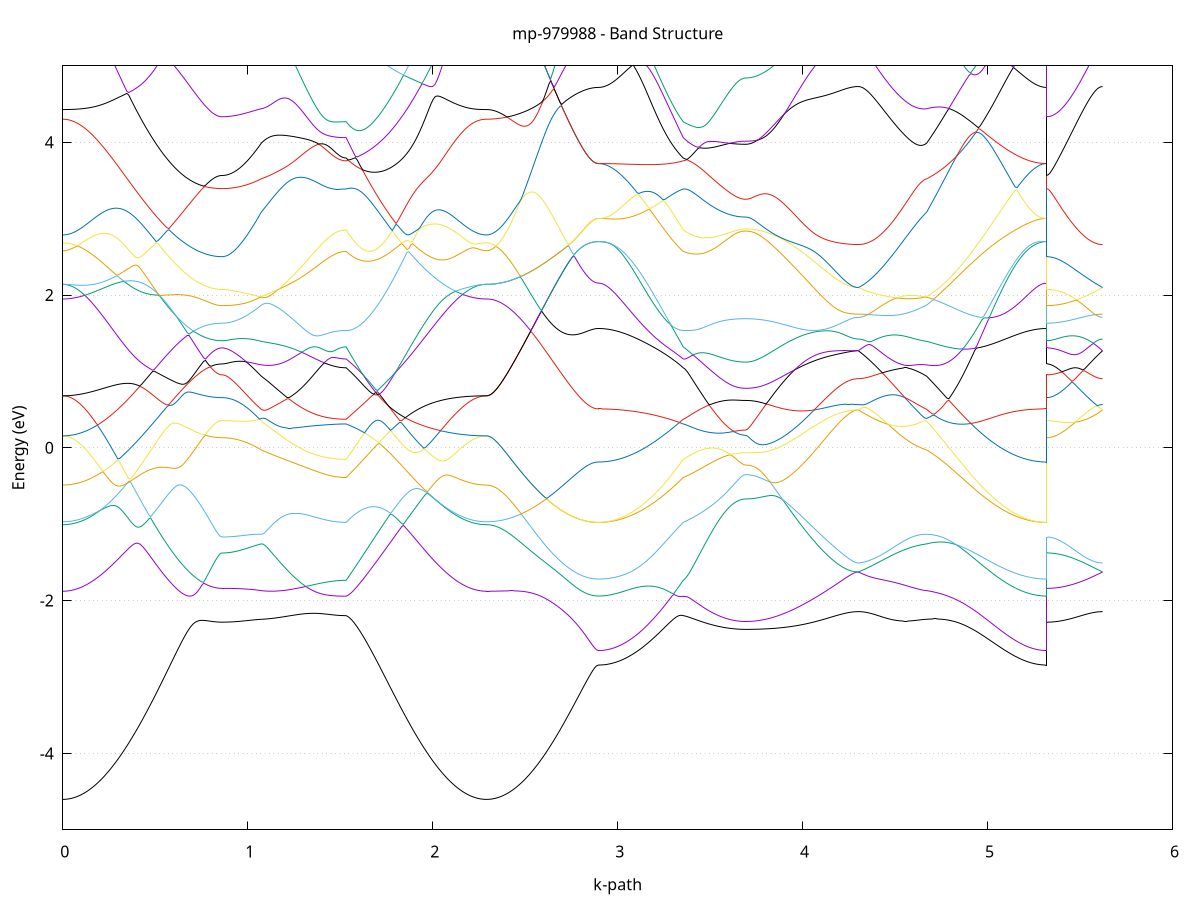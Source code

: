 set title 'mp-979988 - Band Structure'
set xlabel 'k-path'
set ylabel 'Energy (eV)'
set grid y
set yrange [-5:5]
set terminal png size 800,600
set output 'mp-979988_bands_gnuplot.png'
plot '-' using 1:2 with lines notitle, '-' using 1:2 with lines notitle, '-' using 1:2 with lines notitle, '-' using 1:2 with lines notitle, '-' using 1:2 with lines notitle, '-' using 1:2 with lines notitle, '-' using 1:2 with lines notitle, '-' using 1:2 with lines notitle, '-' using 1:2 with lines notitle, '-' using 1:2 with lines notitle, '-' using 1:2 with lines notitle, '-' using 1:2 with lines notitle, '-' using 1:2 with lines notitle, '-' using 1:2 with lines notitle, '-' using 1:2 with lines notitle, '-' using 1:2 with lines notitle, '-' using 1:2 with lines notitle, '-' using 1:2 with lines notitle, '-' using 1:2 with lines notitle, '-' using 1:2 with lines notitle, '-' using 1:2 with lines notitle, '-' using 1:2 with lines notitle, '-' using 1:2 with lines notitle, '-' using 1:2 with lines notitle, '-' using 1:2 with lines notitle, '-' using 1:2 with lines notitle, '-' using 1:2 with lines notitle, '-' using 1:2 with lines notitle, '-' using 1:2 with lines notitle, '-' using 1:2 with lines notitle, '-' using 1:2 with lines notitle, '-' using 1:2 with lines notitle, '-' using 1:2 with lines notitle, '-' using 1:2 with lines notitle, '-' using 1:2 with lines notitle, '-' using 1:2 with lines notitle, '-' using 1:2 with lines notitle, '-' using 1:2 with lines notitle, '-' using 1:2 with lines notitle, '-' using 1:2 with lines notitle, '-' using 1:2 with lines notitle, '-' using 1:2 with lines notitle, '-' using 1:2 with lines notitle, '-' using 1:2 with lines notitle, '-' using 1:2 with lines notitle, '-' using 1:2 with lines notitle, '-' using 1:2 with lines notitle, '-' using 1:2 with lines notitle
0.000000 -40.556412
0.009896 -40.556412
0.019791 -40.556412
0.029687 -40.556312
0.039583 -40.556212
0.049479 -40.556112
0.059374 -40.556012
0.069270 -40.555812
0.079166 -40.555612
0.089061 -40.555412
0.098957 -40.555112
0.108853 -40.554812
0.118749 -40.554512
0.128644 -40.554212
0.138540 -40.553912
0.148436 -40.553512
0.158331 -40.553112
0.168227 -40.552712
0.178123 -40.552212
0.188019 -40.551812
0.197914 -40.551312
0.207810 -40.550712
0.217706 -40.550212
0.227601 -40.549712
0.237497 -40.549112
0.247393 -40.548512
0.257288 -40.547912
0.267184 -40.547212
0.277080 -40.546612
0.286976 -40.545912
0.296871 -40.545212
0.306767 -40.544512
0.316663 -40.543812
0.326558 -40.543012
0.336454 -40.542312
0.346350 -40.541512
0.356246 -40.540712
0.366141 -40.539912
0.376037 -40.539112
0.385933 -40.538312
0.395828 -40.537412
0.405724 -40.536612
0.415620 -40.535712
0.425516 -40.534812
0.435411 -40.534012
0.445307 -40.533112
0.455203 -40.532212
0.465098 -40.531312
0.474994 -40.530412
0.484890 -40.529512
0.494786 -40.528612
0.504681 -40.527612
0.514577 -40.526712
0.524473 -40.525812
0.534368 -40.524912
0.544264 -40.523912
0.554160 -40.523012
0.564056 -40.522112
0.573951 -40.521212
0.583847 -40.520212
0.593743 -40.519312
0.603638 -40.518412
0.613534 -40.517512
0.623430 -40.516612
0.633326 -40.515712
0.643221 -40.514812
0.653117 -40.513912
0.663013 -40.513012
0.672908 -40.512212
0.682804 -40.511312
0.692700 -40.510512
0.702596 -40.509712
0.712491 -40.508912
0.722387 -40.508112
0.732283 -40.507412
0.742178 -40.506712
0.752074 -40.506012
0.761970 -40.505312
0.771865 -40.504712
0.781761 -40.504112
0.791657 -40.503612
0.801553 -40.503112
0.811448 -40.502712
0.821344 -40.502312
0.831240 -40.502112
0.841135 -40.501812
0.851031 -40.501712
0.860927 -40.501712
0.860927 -40.501712
0.870593 -40.501712
0.880259 -40.501612
0.889925 -40.501612
0.899591 -40.501612
0.909257 -40.501712
0.918922 -40.501812
0.928588 -40.501912
0.938254 -40.502012
0.947920 -40.502212
0.957586 -40.502412
0.967252 -40.502612
0.976918 -40.502812
0.986584 -40.503012
0.996250 -40.503312
1.005916 -40.503512
1.015582 -40.503812
1.025248 -40.504112
1.034914 -40.504512
1.044579 -40.504812
1.054245 -40.505112
1.063911 -40.505512
1.073577 -40.505912
1.073577 -40.505912
1.083542 -40.506212
1.093508 -40.506412
1.103473 -40.506712
1.113438 -40.507012
1.123403 -40.507212
1.133369 -40.507512
1.143334 -40.507812
1.153299 -40.508012
1.163264 -40.508312
1.173230 -40.508512
1.183195 -40.508812
1.193160 -40.509012
1.203125 -40.509212
1.213091 -40.509512
1.223056 -40.509712
1.233021 -40.509912
1.242986 -40.510112
1.252951 -40.510312
1.262917 -40.510512
1.272882 -40.510712
1.282847 -40.510912
1.292812 -40.511112
1.302778 -40.511312
1.312743 -40.511412
1.322708 -40.511612
1.332673 -40.511812
1.342639 -40.511912
1.352604 -40.512112
1.362569 -40.512212
1.372534 -40.512312
1.382500 -40.512412
1.392465 -40.512512
1.402430 -40.512712
1.412395 -40.512812
1.422360 -40.512812
1.432326 -40.512912
1.442291 -40.513012
1.452256 -40.513112
1.462221 -40.513112
1.472187 -40.513212
1.482152 -40.513212
1.492117 -40.513312
1.502082 -40.513312
1.512048 -40.513312
1.522013 -40.513312
1.531978 -40.513312
1.531978 -40.513312
1.541967 -40.512612
1.551955 -40.511812
1.561944 -40.511112
1.571932 -40.510312
1.581921 -40.509612
1.591910 -40.508812
1.601898 -40.508012
1.611887 -40.508512
1.621875 -40.509512
1.631864 -40.510512
1.641853 -40.511512
1.651841 -40.512612
1.661830 -40.513612
1.671818 -40.514612
1.681807 -40.515712
1.691796 -40.516712
1.701784 -40.517812
1.711773 -40.518812
1.721762 -40.519812
1.731750 -40.520912
1.741739 -40.521912
1.751727 -40.522912
1.761716 -40.524012
1.771705 -40.525012
1.781693 -40.526012
1.791682 -40.527012
1.801670 -40.528012
1.811659 -40.529012
1.821648 -40.530012
1.831636 -40.531012
1.841625 -40.531912
1.851613 -40.532912
1.861602 -40.533812
1.871591 -40.534812
1.881579 -40.535712
1.891568 -40.536612
1.901556 -40.537512
1.911545 -40.538412
1.921534 -40.539212
1.931522 -40.540112
1.941511 -40.540912
1.951499 -40.541712
1.961488 -40.542512
1.971477 -40.543312
1.981465 -40.544112
1.991454 -40.544812
2.001442 -40.545612
2.011431 -40.546312
2.021420 -40.546912
2.031408 -40.547612
2.041397 -40.548212
2.051385 -40.548912
2.061374 -40.549512
2.071363 -40.550012
2.081351 -40.550612
2.091340 -40.551112
2.101328 -40.551612
2.111317 -40.552112
2.121306 -40.552612
2.131294 -40.553012
2.141283 -40.553412
2.151271 -40.553812
2.161260 -40.554212
2.171249 -40.554512
2.181237 -40.554812
2.191226 -40.555112
2.201214 -40.555312
2.211203 -40.555612
2.221192 -40.555812
2.231180 -40.555912
2.241169 -40.556112
2.251157 -40.556212
2.261146 -40.556312
2.271135 -40.556412
2.281123 -40.556412
2.291112 -40.556412
2.291112 -40.556412
2.301032 -40.556412
2.310951 -40.556412
2.320871 -40.556312
2.330791 -40.556212
2.340711 -40.556112
2.350630 -40.556012
2.360550 -40.555912
2.370470 -40.555712
2.380390 -40.555512
2.390309 -40.555312
2.400229 -40.555012
2.410149 -40.554712
2.420069 -40.554512
2.429988 -40.554212
2.439908 -40.553812
2.449828 -40.553512
2.459748 -40.553112
2.469668 -40.552712
2.479587 -40.552312
2.489507 -40.551912
2.499427 -40.551412
2.509347 -40.551012
2.519266 -40.550512
2.529186 -40.550012
2.539106 -40.549512
2.549026 -40.548912
2.558945 -40.548412
2.568865 -40.547912
2.578785 -40.547312
2.588705 -40.546712
2.598624 -40.546112
2.608544 -40.545512
2.618464 -40.544912
2.628384 -40.544312
2.638304 -40.543712
2.648223 -40.543112
2.658143 -40.542512
2.668063 -40.541912
2.677983 -40.541312
2.687902 -40.540712
2.697822 -40.540012
2.707742 -40.539412
2.717662 -40.538912
2.727581 -40.538312
2.737501 -40.537712
2.747421 -40.537212
2.757341 -40.536612
2.767260 -40.536112
2.777180 -40.535612
2.787100 -40.535212
2.797020 -40.534712
2.806940 -40.534312
2.816859 -40.534012
2.826779 -40.533612
2.836699 -40.533412
2.846619 -40.533112
2.856538 -40.532912
2.866458 -40.532712
2.876378 -40.532612
2.886298 -40.532512
2.896217 -40.532512
2.896217 -40.532512
2.906183 -40.532512
2.916148 -40.532512
2.926113 -40.532412
2.936078 -40.532412
2.946044 -40.532312
2.956009 -40.532112
2.965974 -40.532012
2.975939 -40.531912
2.985904 -40.531712
2.995870 -40.531512
3.005835 -40.531312
3.015800 -40.531112
3.025765 -40.530812
3.035731 -40.530512
3.045696 -40.530212
3.055661 -40.529912
3.065626 -40.529612
3.075592 -40.529312
3.085557 -40.528912
3.095522 -40.528512
3.105487 -40.528112
3.115453 -40.527712
3.125418 -40.527312
3.135383 -40.526812
3.145348 -40.526312
3.155313 -40.525912
3.165279 -40.525412
3.175244 -40.524812
3.185209 -40.524312
3.195174 -40.523812
3.205140 -40.523212
3.215105 -40.522612
3.225070 -40.522012
3.235035 -40.521412
3.245001 -40.520812
3.254966 -40.520212
3.264931 -40.519612
3.274896 -40.518912
3.284862 -40.518212
3.294827 -40.517612
3.304792 -40.516912
3.314757 -40.516212
3.324722 -40.515512
3.334688 -40.514812
3.344653 -40.514112
3.354618 -40.513312
3.354618 -40.513312
3.364555 -40.513012
3.374492 -40.512812
3.384429 -40.512512
3.394366 -40.512412
3.404303 -40.512212
3.414240 -40.512212
3.424177 -40.512112
3.434114 -40.512112
3.444051 -40.512212
3.453988 -40.512312
3.463925 -40.512412
3.473862 -40.512612
3.483799 -40.512712
3.493736 -40.512912
3.503673 -40.513112
3.513610 -40.513312
3.523547 -40.513512
3.533484 -40.513712
3.543421 -40.513912
3.553358 -40.514112
3.563295 -40.514312
3.573232 -40.514512
3.583169 -40.514712
3.593106 -40.514812
3.603043 -40.515012
3.612980 -40.515112
3.622917 -40.515312
3.632854 -40.515412
3.642791 -40.515512
3.652728 -40.515512
3.662665 -40.515612
3.672602 -40.515612
3.682539 -40.515712
3.692477 -40.515712
3.692477 -40.515712
3.702456 -40.515712
3.712436 -40.515612
3.722416 -40.515612
3.732396 -40.515612
3.742375 -40.515512
3.752355 -40.515412
3.762335 -40.515312
3.772315 -40.515212
3.782295 -40.515112
3.792274 -40.515012
3.802254 -40.514912
3.812234 -40.514712
3.822214 -40.514612
3.832194 -40.514412
3.842173 -40.514212
3.852153 -40.514012
3.862133 -40.513812
3.872113 -40.513612
3.882093 -40.513412
3.892072 -40.513112
3.902052 -40.512912
3.912032 -40.512612
3.922012 -40.512412
3.931992 -40.512112
3.941971 -40.511812
3.951951 -40.511512
3.961931 -40.511212
3.971911 -40.510912
3.981890 -40.510612
3.991870 -40.510212
4.001850 -40.509912
4.011830 -40.509612
4.021810 -40.509212
4.031789 -40.508912
4.041769 -40.508512
4.051749 -40.508212
4.061729 -40.507812
4.071709 -40.507412
4.081688 -40.507112
4.091668 -40.506712
4.101648 -40.506312
4.111628 -40.506012
4.121608 -40.505612
4.131587 -40.505312
4.141567 -40.504912
4.151547 -40.504612
4.161527 -40.504312
4.171507 -40.503912
4.181486 -40.503612
4.191466 -40.503312
4.201446 -40.503012
4.211426 -40.502812
4.221406 -40.502512
4.231385 -40.502312
4.241365 -40.502112
4.251345 -40.501912
4.261325 -40.501812
4.271304 -40.501712
4.281284 -40.501612
4.291264 -40.501612
4.301244 -40.501512
4.301244 -40.501512
4.311239 -40.501512
4.321234 -40.501612
4.331228 -40.501612
4.341223 -40.501612
4.351218 -40.501712
4.361213 -40.501812
4.371208 -40.501912
4.381202 -40.501912
4.391197 -40.502012
4.401192 -40.502112
4.411187 -40.502212
4.421182 -40.502412
4.431177 -40.502512
4.441171 -40.502612
4.451166 -40.502712
4.461161 -40.502812
4.471156 -40.502912
4.481151 -40.503012
4.491146 -40.503212
4.501140 -40.503312
4.511135 -40.503412
4.521130 -40.503512
4.531125 -40.503612
4.541120 -40.503812
4.551114 -40.503912
4.561109 -40.504012
4.571104 -40.504212
4.581099 -40.504312
4.591094 -40.504412
4.601089 -40.504612
4.611083 -40.504712
4.621078 -40.504912
4.631073 -40.505112
4.641068 -40.505312
4.651063 -40.505512
4.661058 -40.505712
4.671052 -40.505912
4.671052 -40.505912
4.681026 -40.506312
4.690999 -40.506712
4.700973 -40.507112
4.710946 -40.507612
4.720920 -40.508012
4.730893 -40.508512
4.740867 -40.509012
4.750840 -40.509512
4.760814 -40.510012
4.770787 -40.510512
4.780761 -40.511012
4.790734 -40.511512
4.800708 -40.512112
4.810681 -40.512612
4.820655 -40.513212
4.830628 -40.513712
4.840602 -40.514312
4.850575 -40.514812
4.860549 -40.515412
4.870522 -40.516012
4.880496 -40.516512
4.890469 -40.517112
4.900443 -40.517712
4.910416 -40.518212
4.920390 -40.518812
4.930363 -40.519312
4.940337 -40.519912
4.950310 -40.520512
4.960283 -40.521012
4.970257 -40.521512
4.980230 -40.522112
4.990204 -40.522612
5.000177 -40.523112
5.010151 -40.523712
5.020124 -40.524212
5.030098 -40.524712
5.040071 -40.525112
5.050045 -40.525612
5.060018 -40.526112
5.069992 -40.526512
5.079965 -40.527012
5.089939 -40.527412
5.099912 -40.527812
5.109886 -40.528212
5.119859 -40.528612
5.129833 -40.529012
5.139806 -40.529312
5.149780 -40.529612
5.159753 -40.530012
5.169727 -40.530312
5.179700 -40.530512
5.189674 -40.530812
5.199647 -40.531112
5.209621 -40.531312
5.219594 -40.531512
5.229568 -40.531712
5.239541 -40.531912
5.249515 -40.532012
5.259488 -40.532112
5.269462 -40.532312
5.279435 -40.532412
5.289409 -40.532412
5.299382 -40.532512
5.309355 -40.532512
5.319329 -40.532512
5.319329 -40.501712
5.329089 -40.501712
5.338849 -40.501712
5.348608 -40.501712
5.358368 -40.501712
5.368128 -40.501712
5.377888 -40.501712
5.387647 -40.501712
5.397407 -40.501712
5.407167 -40.501712
5.416927 -40.501712
5.426686 -40.501712
5.436446 -40.501712
5.446206 -40.501712
5.455966 -40.501612
5.465725 -40.501612
5.475485 -40.501612
5.485245 -40.501612
5.495005 -40.501612
5.504765 -40.501612
5.514524 -40.501612
5.524284 -40.501612
5.534044 -40.501612
5.543804 -40.501612
5.553563 -40.501612
5.563323 -40.501612
5.573083 -40.501612
5.582843 -40.501612
5.592602 -40.501612
5.602362 -40.501612
5.612122 -40.501612
5.621882 -40.501512
e
0.000000 -40.471212
0.009896 -40.471212
0.019791 -40.471212
0.029687 -40.471212
0.039583 -40.471312
0.049479 -40.471412
0.059374 -40.471512
0.069270 -40.471612
0.079166 -40.471812
0.089061 -40.472012
0.098957 -40.472112
0.108853 -40.472312
0.118749 -40.472612
0.128644 -40.472812
0.138540 -40.473112
0.148436 -40.473312
0.158331 -40.473612
0.168227 -40.473912
0.178123 -40.474312
0.188019 -40.474612
0.197914 -40.474912
0.207810 -40.475312
0.217706 -40.475712
0.227601 -40.476112
0.237497 -40.476512
0.247393 -40.476912
0.257288 -40.477412
0.267184 -40.477812
0.277080 -40.478312
0.286976 -40.478712
0.296871 -40.479212
0.306767 -40.479712
0.316663 -40.480212
0.326558 -40.480712
0.336454 -40.481212
0.346350 -40.481712
0.356246 -40.482312
0.366141 -40.482812
0.376037 -40.483312
0.385933 -40.483912
0.395828 -40.484412
0.405724 -40.485012
0.415620 -40.485512
0.425516 -40.486012
0.435411 -40.486612
0.445307 -40.487112
0.455203 -40.487712
0.465098 -40.488212
0.474994 -40.488812
0.484890 -40.489312
0.494786 -40.489812
0.504681 -40.490412
0.514577 -40.490912
0.524473 -40.491412
0.534368 -40.491912
0.544264 -40.492412
0.554160 -40.492912
0.564056 -40.493412
0.573951 -40.493912
0.583847 -40.494312
0.593743 -40.494812
0.603638 -40.495212
0.613534 -40.495712
0.623430 -40.496112
0.633326 -40.496512
0.643221 -40.496912
0.653117 -40.497312
0.663013 -40.497612
0.672908 -40.498012
0.682804 -40.498312
0.692700 -40.498712
0.702596 -40.499012
0.712491 -40.499312
0.722387 -40.499512
0.732283 -40.499812
0.742178 -40.500012
0.752074 -40.500212
0.761970 -40.500412
0.771865 -40.500612
0.781761 -40.500812
0.791657 -40.500912
0.801553 -40.501112
0.811448 -40.501212
0.821344 -40.501312
0.831240 -40.501312
0.841135 -40.501412
0.851031 -40.501412
0.860927 -40.501412
0.860927 -40.501412
0.870593 -40.501412
0.880259 -40.501412
0.889925 -40.501512
0.899591 -40.501512
0.909257 -40.501412
0.918922 -40.501312
0.928588 -40.501212
0.938254 -40.501112
0.947920 -40.500912
0.957586 -40.500812
0.967252 -40.500612
0.976918 -40.500312
0.986584 -40.500112
0.996250 -40.499912
1.005916 -40.499612
1.015582 -40.499312
1.025248 -40.499012
1.034914 -40.498712
1.044579 -40.498412
1.054245 -40.498112
1.063911 -40.497712
1.073577 -40.497412
1.073577 -40.497412
1.083542 -40.497112
1.093508 -40.496912
1.103473 -40.496712
1.113438 -40.496612
1.123403 -40.496512
1.133369 -40.496512
1.143334 -40.496412
1.153299 -40.496412
1.163264 -40.496512
1.173230 -40.496612
1.183195 -40.496612
1.193160 -40.496712
1.203125 -40.496912
1.213091 -40.497012
1.223056 -40.497112
1.233021 -40.497312
1.242986 -40.497512
1.252951 -40.497612
1.262917 -40.497812
1.272882 -40.498012
1.282847 -40.498112
1.292812 -40.498312
1.302778 -40.498512
1.312743 -40.498612
1.322708 -40.498812
1.332673 -40.498912
1.342639 -40.499112
1.352604 -40.499212
1.362569 -40.499412
1.372534 -40.499512
1.382500 -40.499612
1.392465 -40.499812
1.402430 -40.499912
1.412395 -40.500012
1.422360 -40.500112
1.432326 -40.500212
1.442291 -40.500312
1.452256 -40.500312
1.462221 -40.500412
1.472187 -40.500512
1.482152 -40.500512
1.492117 -40.500612
1.502082 -40.500612
1.512048 -40.500612
1.522013 -40.500612
1.531978 -40.500612
1.531978 -40.500612
1.541967 -40.501612
1.551955 -40.502512
1.561944 -40.503512
1.571932 -40.504512
1.581921 -40.505412
1.591910 -40.506412
1.601898 -40.507412
1.611887 -40.507212
1.621875 -40.506512
1.631864 -40.505712
1.641853 -40.504912
1.651841 -40.504112
1.661830 -40.503312
1.671818 -40.502512
1.681807 -40.501712
1.691796 -40.500912
1.701784 -40.500212
1.711773 -40.499412
1.721762 -40.498612
1.731750 -40.497812
1.741739 -40.497012
1.751727 -40.496212
1.761716 -40.495512
1.771705 -40.494712
1.781693 -40.493912
1.791682 -40.493212
1.801670 -40.492412
1.811659 -40.491712
1.821648 -40.490912
1.831636 -40.490212
1.841625 -40.489512
1.851613 -40.488712
1.861602 -40.488012
1.871591 -40.487312
1.881579 -40.486612
1.891568 -40.486012
1.901556 -40.485312
1.911545 -40.484612
1.921534 -40.484012
1.931522 -40.483412
1.941511 -40.482712
1.951499 -40.482112
1.961488 -40.481512
1.971477 -40.480912
1.981465 -40.480412
1.991454 -40.479812
2.001442 -40.479312
2.011431 -40.478712
2.021420 -40.478212
2.031408 -40.477712
2.041397 -40.477312
2.051385 -40.476812
2.061374 -40.476312
2.071363 -40.475912
2.081351 -40.475512
2.091340 -40.475112
2.101328 -40.474712
2.111317 -40.474412
2.121306 -40.474012
2.131294 -40.473712
2.141283 -40.473412
2.151271 -40.473112
2.161260 -40.472812
2.171249 -40.472612
2.181237 -40.472412
2.191226 -40.472212
2.201214 -40.472012
2.211203 -40.471812
2.221192 -40.471612
2.231180 -40.471512
2.241169 -40.471412
2.251157 -40.471312
2.261146 -40.471212
2.271135 -40.471212
2.281123 -40.471212
2.291112 -40.471212
2.291112 -40.471212
2.301032 -40.471212
2.310951 -40.471212
2.320871 -40.471212
2.330791 -40.471212
2.340711 -40.471212
2.350630 -40.471212
2.360550 -40.471212
2.370470 -40.471212
2.380390 -40.471212
2.390309 -40.471212
2.400229 -40.471212
2.410149 -40.471212
2.420069 -40.471212
2.429988 -40.471212
2.439908 -40.471212
2.449828 -40.471212
2.459748 -40.471212
2.469668 -40.471212
2.479587 -40.471212
2.489507 -40.471212
2.499427 -40.471212
2.509347 -40.471212
2.519266 -40.471212
2.529186 -40.471212
2.539106 -40.471212
2.549026 -40.471212
2.558945 -40.471212
2.568865 -40.471212
2.578785 -40.471212
2.588705 -40.471212
2.598624 -40.471312
2.608544 -40.471312
2.618464 -40.471712
2.628384 -40.472312
2.638304 -40.472912
2.648223 -40.473612
2.658143 -40.474212
2.668063 -40.474812
2.677983 -40.475412
2.687902 -40.476112
2.697822 -40.476712
2.707742 -40.477312
2.717662 -40.477912
2.727581 -40.478512
2.737501 -40.479012
2.747421 -40.479612
2.757341 -40.480112
2.767260 -40.480612
2.777180 -40.481112
2.787100 -40.481612
2.797020 -40.482012
2.806940 -40.482412
2.816859 -40.482812
2.826779 -40.483112
2.836699 -40.483412
2.846619 -40.483712
2.856538 -40.483912
2.866458 -40.484112
2.876378 -40.484212
2.886298 -40.484312
2.896217 -40.484312
2.896217 -40.484312
2.906183 -40.484312
2.916148 -40.484312
2.926113 -40.484312
2.936078 -40.484312
2.946044 -40.484312
2.956009 -40.484312
2.965974 -40.484312
2.975939 -40.484312
2.985904 -40.484312
2.995870 -40.484312
3.005835 -40.484312
3.015800 -40.484412
3.025765 -40.484412
3.035731 -40.484412
3.045696 -40.484512
3.055661 -40.484512
3.065626 -40.484612
3.075592 -40.484712
3.085557 -40.484912
3.095522 -40.485012
3.105487 -40.485212
3.115453 -40.485412
3.125418 -40.485612
3.135383 -40.485912
3.145348 -40.486212
3.155313 -40.486612
3.165279 -40.487012
3.175244 -40.487412
3.185209 -40.487912
3.195174 -40.488412
3.205140 -40.489012
3.215105 -40.489512
3.225070 -40.490212
3.235035 -40.490812
3.245001 -40.491512
3.254966 -40.492212
3.264931 -40.493012
3.274896 -40.493712
3.284862 -40.494512
3.294827 -40.495312
3.304792 -40.496212
3.314757 -40.497012
3.324722 -40.497912
3.334688 -40.498812
3.344653 -40.499712
3.354618 -40.500612
3.354618 -40.500612
3.364555 -40.501012
3.374492 -40.501412
3.384429 -40.501712
3.394366 -40.502012
3.404303 -40.502212
3.414240 -40.502412
3.424177 -40.502612
3.434114 -40.502712
3.444051 -40.502812
3.453988 -40.502912
3.463925 -40.502912
3.473862 -40.502912
3.483799 -40.502912
3.493736 -40.502812
3.503673 -40.502812
3.513610 -40.502712
3.523547 -40.502612
3.533484 -40.502512
3.543421 -40.502512
3.553358 -40.502412
3.563295 -40.502312
3.573232 -40.502212
3.583169 -40.502212
3.593106 -40.502112
3.603043 -40.502012
3.612980 -40.502012
3.622917 -40.501912
3.632854 -40.501912
3.642791 -40.501912
3.652728 -40.501812
3.662665 -40.501812
3.672602 -40.501812
3.682539 -40.501812
3.692477 -40.501812
3.692477 -40.501812
3.702456 -40.501812
3.712436 -40.501812
3.722416 -40.501812
3.732396 -40.501812
3.742375 -40.501812
3.752355 -40.501812
3.762335 -40.501812
3.772315 -40.501812
3.782295 -40.501812
3.792274 -40.501812
3.802254 -40.501812
3.812234 -40.501812
3.822214 -40.501812
3.832194 -40.501812
3.842173 -40.501712
3.852153 -40.501712
3.862133 -40.501712
3.872113 -40.501712
3.882093 -40.501712
3.892072 -40.501712
3.902052 -40.501712
3.912032 -40.501712
3.922012 -40.501712
3.931992 -40.501712
3.941971 -40.501712
3.951951 -40.501712
3.961931 -40.501712
3.971911 -40.501712
3.981890 -40.501712
3.991870 -40.501712
4.001850 -40.501712
4.011830 -40.501712
4.021810 -40.501612
4.031789 -40.501612
4.041769 -40.501612
4.051749 -40.501612
4.061729 -40.501612
4.071709 -40.501612
4.081688 -40.501612
4.091668 -40.501612
4.101648 -40.501612
4.111628 -40.501612
4.121608 -40.501612
4.131587 -40.501612
4.141567 -40.501612
4.151547 -40.501612
4.161527 -40.501612
4.171507 -40.501612
4.181486 -40.501612
4.191466 -40.501612
4.201446 -40.501612
4.211426 -40.501612
4.221406 -40.501612
4.231385 -40.501612
4.241365 -40.501612
4.251345 -40.501512
4.261325 -40.501512
4.271304 -40.501512
4.281284 -40.501512
4.291264 -40.501512
4.301244 -40.501512
4.301244 -40.501512
4.311239 -40.501512
4.321234 -40.501512
4.331228 -40.501512
4.341223 -40.501512
4.351218 -40.501512
4.361213 -40.501512
4.371208 -40.501412
4.381202 -40.501412
4.391197 -40.501312
4.401192 -40.501312
4.411187 -40.501212
4.421182 -40.501112
4.431177 -40.501112
4.441171 -40.501012
4.451166 -40.500912
4.461161 -40.500812
4.471156 -40.500712
4.481151 -40.500612
4.491146 -40.500512
4.501140 -40.500312
4.511135 -40.500212
4.521130 -40.500112
4.531125 -40.499912
4.541120 -40.499812
4.551114 -40.499612
4.561109 -40.499512
4.571104 -40.499312
4.581099 -40.499112
4.591094 -40.499012
4.601089 -40.498812
4.611083 -40.498612
4.621078 -40.498412
4.631073 -40.498212
4.641068 -40.498012
4.651063 -40.497812
4.661058 -40.497612
4.671052 -40.497412
4.671052 -40.497412
4.681026 -40.497012
4.690999 -40.496612
4.700973 -40.496112
4.710946 -40.495712
4.720920 -40.495312
4.730893 -40.494812
4.740867 -40.494312
4.750840 -40.493912
4.760814 -40.493412
4.770787 -40.492912
4.780761 -40.492412
4.790734 -40.491912
4.800708 -40.491312
4.810681 -40.490812
4.820655 -40.490312
4.830628 -40.489712
4.840602 -40.489212
4.850575 -40.488712
4.860549 -40.488112
4.870522 -40.487612
4.880496 -40.487012
4.890469 -40.486512
4.900443 -40.485912
4.910416 -40.485412
4.920390 -40.484812
4.930363 -40.484312
4.940337 -40.484112
4.950310 -40.484112
4.960283 -40.484112
4.970257 -40.484112
4.980230 -40.484212
4.990204 -40.484212
5.000177 -40.484212
5.010151 -40.484212
5.020124 -40.484212
5.030098 -40.484212
5.040071 -40.484212
5.050045 -40.484212
5.060018 -40.484212
5.069992 -40.484212
5.079965 -40.484212
5.089939 -40.484212
5.099912 -40.484212
5.109886 -40.484212
5.119859 -40.484212
5.129833 -40.484212
5.139806 -40.484212
5.149780 -40.484312
5.159753 -40.484312
5.169727 -40.484312
5.179700 -40.484312
5.189674 -40.484312
5.199647 -40.484312
5.209621 -40.484312
5.219594 -40.484312
5.229568 -40.484312
5.239541 -40.484312
5.249515 -40.484312
5.259488 -40.484312
5.269462 -40.484312
5.279435 -40.484312
5.289409 -40.484312
5.299382 -40.484312
5.309355 -40.484312
5.319329 -40.484312
5.319329 -40.501412
5.329089 -40.501412
5.338849 -40.501412
5.348608 -40.501412
5.358368 -40.501412
5.368128 -40.501412
5.377888 -40.501412
5.387647 -40.501412
5.397407 -40.501412
5.407167 -40.501412
5.416927 -40.501412
5.426686 -40.501412
5.436446 -40.501412
5.446206 -40.501412
5.455966 -40.501412
5.465725 -40.501412
5.475485 -40.501512
5.485245 -40.501512
5.495005 -40.501512
5.504765 -40.501512
5.514524 -40.501512
5.524284 -40.501512
5.534044 -40.501512
5.543804 -40.501512
5.553563 -40.501512
5.563323 -40.501512
5.573083 -40.501512
5.582843 -40.501512
5.592602 -40.501512
5.602362 -40.501512
5.612122 -40.501512
5.621882 -40.501512
e
0.000000 -40.460012
0.009896 -40.460012
0.019791 -40.460012
0.029687 -40.460112
0.039583 -40.460112
0.049479 -40.460112
0.059374 -40.460212
0.069270 -40.460212
0.079166 -40.460212
0.089061 -40.460312
0.098957 -40.460412
0.108853 -40.460412
0.118749 -40.460512
0.128644 -40.460612
0.138540 -40.460712
0.148436 -40.460812
0.158331 -40.460912
0.168227 -40.461012
0.178123 -40.461112
0.188019 -40.461212
0.197914 -40.461412
0.207810 -40.461512
0.217706 -40.461712
0.227601 -40.461812
0.237497 -40.462012
0.247393 -40.462112
0.257288 -40.462312
0.267184 -40.462512
0.277080 -40.462712
0.286976 -40.462912
0.296871 -40.463112
0.306767 -40.463312
0.316663 -40.463512
0.326558 -40.463812
0.336454 -40.464012
0.346350 -40.464212
0.356246 -40.464512
0.366141 -40.464712
0.376037 -40.465012
0.385933 -40.465312
0.395828 -40.465612
0.405724 -40.465912
0.415620 -40.466212
0.425516 -40.466512
0.435411 -40.466812
0.445307 -40.467112
0.455203 -40.467512
0.465098 -40.467812
0.474994 -40.468212
0.484890 -40.468512
0.494786 -40.468912
0.504681 -40.469312
0.514577 -40.469712
0.524473 -40.470012
0.534368 -40.470412
0.544264 -40.470912
0.554160 -40.471312
0.564056 -40.471712
0.573951 -40.472112
0.583847 -40.472612
0.593743 -40.473012
0.603638 -40.473512
0.613534 -40.474012
0.623430 -40.474412
0.633326 -40.474912
0.643221 -40.475412
0.653117 -40.475912
0.663013 -40.476412
0.672908 -40.476912
0.682804 -40.477312
0.692700 -40.477812
0.702596 -40.478312
0.712491 -40.478812
0.722387 -40.479312
0.732283 -40.479812
0.742178 -40.480312
0.752074 -40.480712
0.761970 -40.481212
0.771865 -40.481612
0.781761 -40.482012
0.791657 -40.482412
0.801553 -40.482812
0.811448 -40.483112
0.821344 -40.483312
0.831240 -40.483512
0.841135 -40.483712
0.851031 -40.483812
0.860927 -40.483812
0.860927 -40.483812
0.870593 -40.483812
0.880259 -40.483812
0.889925 -40.483812
0.899591 -40.483812
0.909257 -40.483812
0.918922 -40.483812
0.928588 -40.483812
0.938254 -40.483812
0.947920 -40.483812
0.957586 -40.483812
0.967252 -40.483812
0.976918 -40.483912
0.986584 -40.483912
0.996250 -40.483912
1.005916 -40.483912
1.015582 -40.483912
1.025248 -40.483912
1.034914 -40.483912
1.044579 -40.483912
1.054245 -40.483912
1.063911 -40.483912
1.073577 -40.483912
1.073577 -40.483912
1.083542 -40.483912
1.093508 -40.483812
1.103473 -40.483812
1.113438 -40.483612
1.123403 -40.483512
1.133369 -40.483312
1.143334 -40.483012
1.153299 -40.482812
1.163264 -40.482512
1.173230 -40.482212
1.183195 -40.481912
1.193160 -40.481612
1.203125 -40.481212
1.213091 -40.480912
1.223056 -40.480612
1.233021 -40.480212
1.242986 -40.479812
1.252951 -40.479512
1.262917 -40.479112
1.272882 -40.478812
1.282847 -40.478512
1.292812 -40.478112
1.302778 -40.477812
1.312743 -40.477512
1.322708 -40.477212
1.332673 -40.476912
1.342639 -40.476612
1.352604 -40.476312
1.362569 -40.476112
1.372534 -40.475812
1.382500 -40.475612
1.392465 -40.475312
1.402430 -40.475112
1.412395 -40.474912
1.422360 -40.474812
1.432326 -40.474612
1.442291 -40.474412
1.452256 -40.474312
1.462221 -40.474212
1.472187 -40.474112
1.482152 -40.474012
1.492117 -40.473912
1.502082 -40.473912
1.512048 -40.473812
1.522013 -40.473812
1.531978 -40.473812
1.531978 -40.473812
1.541967 -40.473612
1.551955 -40.473412
1.561944 -40.473112
1.571932 -40.472912
1.581921 -40.472712
1.591910 -40.472412
1.601898 -40.472212
1.611887 -40.472012
1.621875 -40.471712
1.631864 -40.471512
1.641853 -40.471212
1.651841 -40.471012
1.661830 -40.470712
1.671818 -40.470512
1.681807 -40.470212
1.691796 -40.469912
1.701784 -40.469712
1.711773 -40.469412
1.721762 -40.469212
1.731750 -40.468912
1.741739 -40.468612
1.751727 -40.468412
1.761716 -40.468112
1.771705 -40.467912
1.781693 -40.467612
1.791682 -40.467412
1.801670 -40.467112
1.811659 -40.466912
1.821648 -40.466612
1.831636 -40.466412
1.841625 -40.466112
1.851613 -40.465912
1.861602 -40.465712
1.871591 -40.465412
1.881579 -40.465212
1.891568 -40.465012
1.901556 -40.464812
1.911545 -40.464512
1.921534 -40.464312
1.931522 -40.464112
1.941511 -40.463912
1.951499 -40.463712
1.961488 -40.463512
1.971477 -40.463312
1.981465 -40.463112
1.991454 -40.462912
2.001442 -40.462712
2.011431 -40.462612
2.021420 -40.462412
2.031408 -40.462212
2.041397 -40.462112
2.051385 -40.461912
2.061374 -40.461812
2.071363 -40.461612
2.081351 -40.461512
2.091340 -40.461412
2.101328 -40.461212
2.111317 -40.461112
2.121306 -40.461012
2.131294 -40.460912
2.141283 -40.460812
2.151271 -40.460712
2.161260 -40.460612
2.171249 -40.460512
2.181237 -40.460412
2.191226 -40.460412
2.201214 -40.460312
2.211203 -40.460212
2.221192 -40.460212
2.231180 -40.460212
2.241169 -40.460112
2.251157 -40.460112
2.261146 -40.460112
2.271135 -40.460012
2.281123 -40.460012
2.291112 -40.460012
2.291112 -40.460012
2.301032 -40.460012
2.310951 -40.460112
2.320871 -40.460112
2.330791 -40.460212
2.340711 -40.460312
2.350630 -40.460512
2.360550 -40.460612
2.370470 -40.460812
2.380390 -40.461012
2.390309 -40.461212
2.400229 -40.461512
2.410149 -40.461812
2.420069 -40.462012
2.429988 -40.462412
2.439908 -40.462712
2.449828 -40.463112
2.459748 -40.463412
2.469668 -40.463812
2.479587 -40.464212
2.489507 -40.464712
2.499427 -40.465112
2.509347 -40.465612
2.519266 -40.466112
2.529186 -40.466612
2.539106 -40.467112
2.549026 -40.467612
2.558945 -40.468212
2.568865 -40.468812
2.578785 -40.469312
2.588705 -40.469912
2.598624 -40.470512
2.608544 -40.471112
2.618464 -40.471312
2.628384 -40.471312
2.638304 -40.471312
2.648223 -40.471312
2.658143 -40.471312
2.668063 -40.471312
2.677983 -40.471312
2.687902 -40.471312
2.697822 -40.471312
2.707742 -40.471312
2.717662 -40.471312
2.727581 -40.471312
2.737501 -40.471312
2.747421 -40.471312
2.757341 -40.471312
2.767260 -40.471312
2.777180 -40.471312
2.787100 -40.471312
2.797020 -40.471312
2.806940 -40.471312
2.816859 -40.471312
2.826779 -40.471312
2.836699 -40.471312
2.846619 -40.471312
2.856538 -40.471312
2.866458 -40.471312
2.876378 -40.471312
2.886298 -40.471312
2.896217 -40.471312
2.896217 -40.471312
2.906183 -40.471412
2.916148 -40.471412
2.926113 -40.471412
2.936078 -40.471512
2.946044 -40.471612
2.956009 -40.471712
2.965974 -40.471812
2.975939 -40.472012
2.985904 -40.472112
2.995870 -40.472312
3.005835 -40.472512
3.015800 -40.472712
3.025765 -40.472912
3.035731 -40.473112
3.045696 -40.473412
3.055661 -40.473612
3.065626 -40.473812
3.075592 -40.474112
3.085557 -40.474312
3.095522 -40.474512
3.105487 -40.474712
3.115453 -40.474912
3.125418 -40.475112
3.135383 -40.475312
3.145348 -40.475412
3.155313 -40.475512
3.165279 -40.475612
3.175244 -40.475712
3.185209 -40.475712
3.195174 -40.475812
3.205140 -40.475812
3.215105 -40.475712
3.225070 -40.475712
3.235035 -40.475612
3.245001 -40.475512
3.254966 -40.475412
3.264931 -40.475312
3.274896 -40.475212
3.284862 -40.475112
3.294827 -40.474912
3.304792 -40.474712
3.314757 -40.474612
3.324722 -40.474412
3.334688 -40.474212
3.344653 -40.474012
3.354618 -40.473812
3.354618 -40.473812
3.364555 -40.473712
3.374492 -40.473612
3.384429 -40.473512
3.394366 -40.473412
3.404303 -40.473212
3.414240 -40.473112
3.424177 -40.473012
3.434114 -40.472812
3.444051 -40.472712
3.453988 -40.472512
3.463925 -40.472412
3.473862 -40.472212
3.483799 -40.472112
3.493736 -40.471912
3.503673 -40.471812
3.513610 -40.471712
3.523547 -40.471512
3.533484 -40.471412
3.543421 -40.471212
3.553358 -40.471112
3.563295 -40.471012
3.573232 -40.470912
3.583169 -40.470812
3.593106 -40.470712
3.603043 -40.470612
3.612980 -40.470512
3.622917 -40.470412
3.632854 -40.470312
3.642791 -40.470312
3.652728 -40.470212
3.662665 -40.470212
3.672602 -40.470212
3.682539 -40.470212
3.692477 -40.470212
3.692477 -40.470212
3.702456 -40.470212
3.712436 -40.470212
3.722416 -40.470212
3.732396 -40.470312
3.742375 -40.470312
3.752355 -40.470412
3.762335 -40.470512
3.772315 -40.470612
3.782295 -40.470712
3.792274 -40.470812
3.802254 -40.470912
3.812234 -40.471012
3.822214 -40.471212
3.832194 -40.471412
3.842173 -40.471512
3.852153 -40.471712
3.862133 -40.471912
3.872113 -40.472112
3.882093 -40.472312
3.892072 -40.472612
3.902052 -40.472812
3.912032 -40.473112
3.922012 -40.473312
3.931992 -40.473612
3.941971 -40.473912
3.951951 -40.474212
3.961931 -40.474412
3.971911 -40.474712
3.981890 -40.475112
3.991870 -40.475412
4.001850 -40.475712
4.011830 -40.476012
4.021810 -40.476412
4.031789 -40.476712
4.041769 -40.477012
4.051749 -40.477412
4.061729 -40.477712
4.071709 -40.478112
4.081688 -40.478412
4.091668 -40.478812
4.101648 -40.479112
4.111628 -40.479512
4.121608 -40.479812
4.131587 -40.480212
4.141567 -40.480512
4.151547 -40.480812
4.161527 -40.481212
4.171507 -40.481512
4.181486 -40.481812
4.191466 -40.482112
4.201446 -40.482412
4.211426 -40.482612
4.221406 -40.482912
4.231385 -40.483112
4.241365 -40.483312
4.251345 -40.483412
4.261325 -40.483612
4.271304 -40.483712
4.281284 -40.483812
4.291264 -40.483812
4.301244 -40.483812
4.301244 -40.483812
4.311239 -40.483812
4.321234 -40.483812
4.331228 -40.483812
4.341223 -40.483812
4.351218 -40.483712
4.361213 -40.483712
4.371208 -40.483612
4.381202 -40.483612
4.391197 -40.483612
4.401192 -40.483512
4.411187 -40.483512
4.421182 -40.483512
4.431177 -40.483412
4.441171 -40.483412
4.451166 -40.483412
4.461161 -40.483412
4.471156 -40.483412
4.481151 -40.483312
4.491146 -40.483412
4.501140 -40.483412
4.511135 -40.483412
4.521130 -40.483412
4.531125 -40.483412
4.541120 -40.483512
4.551114 -40.483512
4.561109 -40.483512
4.571104 -40.483612
4.581099 -40.483612
4.591094 -40.483712
4.601089 -40.483712
4.611083 -40.483712
4.621078 -40.483812
4.631073 -40.483812
4.641068 -40.483912
4.651063 -40.483912
4.661058 -40.483912
4.671052 -40.483912
4.671052 -40.483912
4.681026 -40.483912
4.690999 -40.483912
4.700973 -40.483912
4.710946 -40.483912
4.720920 -40.483912
4.730893 -40.483912
4.740867 -40.484012
4.750840 -40.484012
4.760814 -40.484012
4.770787 -40.484012
4.780761 -40.484012
4.790734 -40.484012
4.800708 -40.484012
4.810681 -40.484012
4.820655 -40.484012
4.830628 -40.484012
4.840602 -40.484012
4.850575 -40.484112
4.860549 -40.484112
4.870522 -40.484112
4.880496 -40.484112
4.890469 -40.484112
4.900443 -40.484112
4.910416 -40.484112
4.920390 -40.484112
4.930363 -40.484112
4.940337 -40.483712
4.950310 -40.483212
4.960283 -40.482612
4.970257 -40.482112
4.980230 -40.481612
4.990204 -40.481112
5.000177 -40.480512
5.010151 -40.480012
5.020124 -40.479512
5.030098 -40.479112
5.040071 -40.478612
5.050045 -40.478112
5.060018 -40.477712
5.069992 -40.477212
5.079965 -40.476812
5.089939 -40.476412
5.099912 -40.476012
5.109886 -40.475612
5.119859 -40.475212
5.129833 -40.474812
5.139806 -40.474512
5.149780 -40.474212
5.159753 -40.473912
5.169727 -40.473612
5.179700 -40.473312
5.189674 -40.473012
5.199647 -40.472812
5.209621 -40.472512
5.219594 -40.472312
5.229568 -40.472212
5.239541 -40.472012
5.249515 -40.471812
5.259488 -40.471712
5.269462 -40.471612
5.279435 -40.471512
5.289409 -40.471412
5.299382 -40.471412
5.309355 -40.471412
5.319329 -40.471312
5.319329 -40.483812
5.329089 -40.483812
5.338849 -40.483812
5.348608 -40.483812
5.358368 -40.483812
5.368128 -40.483812
5.377888 -40.483812
5.387647 -40.483812
5.397407 -40.483812
5.407167 -40.483812
5.416927 -40.483812
5.426686 -40.483812
5.436446 -40.483812
5.446206 -40.483812
5.455966 -40.483812
5.465725 -40.483812
5.475485 -40.483812
5.485245 -40.483812
5.495005 -40.483812
5.504765 -40.483812
5.514524 -40.483812
5.524284 -40.483812
5.534044 -40.483812
5.543804 -40.483812
5.553563 -40.483812
5.563323 -40.483812
5.573083 -40.483812
5.582843 -40.483812
5.592602 -40.483812
5.602362 -40.483812
5.612122 -40.483812
5.621882 -40.483812
e
0.000000 -22.562112
0.009896 -22.562112
0.019791 -22.562112
0.029687 -22.562112
0.039583 -22.562012
0.049479 -22.562012
0.059374 -22.562012
0.069270 -22.562012
0.079166 -22.562012
0.089061 -22.561912
0.098957 -22.561912
0.108853 -22.561912
0.118749 -22.561812
0.128644 -22.561812
0.138540 -22.561712
0.148436 -22.561712
0.158331 -22.561612
0.168227 -22.561612
0.178123 -22.561512
0.188019 -22.561512
0.197914 -22.561412
0.207810 -22.561312
0.217706 -22.561312
0.227601 -22.561212
0.237497 -22.561112
0.247393 -22.561112
0.257288 -22.561012
0.267184 -22.560912
0.277080 -22.560812
0.286976 -22.560812
0.296871 -22.560712
0.306767 -22.560612
0.316663 -22.560512
0.326558 -22.560512
0.336454 -22.560412
0.346350 -22.560312
0.356246 -22.560212
0.366141 -22.560212
0.376037 -22.560112
0.385933 -22.560012
0.395828 -22.559912
0.405724 -22.559912
0.415620 -22.559812
0.425516 -22.559712
0.435411 -22.559712
0.445307 -22.559612
0.455203 -22.559512
0.465098 -22.559512
0.474994 -22.559412
0.484890 -22.559412
0.494786 -22.559312
0.504681 -22.559212
0.514577 -22.559212
0.524473 -22.559112
0.534368 -22.559112
0.544264 -22.559312
0.554160 -22.559612
0.564056 -22.560012
0.573951 -22.560312
0.583847 -22.560612
0.593743 -22.560912
0.603638 -22.561212
0.613534 -22.561512
0.623430 -22.561812
0.633326 -22.562112
0.643221 -22.562412
0.653117 -22.562712
0.663013 -22.562912
0.672908 -22.563212
0.682804 -22.563412
0.692700 -22.563612
0.702596 -22.563812
0.712491 -22.564012
0.722387 -22.564212
0.732283 -22.564412
0.742178 -22.564612
0.752074 -22.564712
0.761970 -22.564912
0.771865 -22.565012
0.781761 -22.565112
0.791657 -22.565212
0.801553 -22.565312
0.811448 -22.565412
0.821344 -22.565412
0.831240 -22.565512
0.841135 -22.565512
0.851031 -22.565512
0.860927 -22.565612
0.860927 -22.565612
0.870593 -22.565512
0.880259 -22.565512
0.889925 -22.565412
0.899591 -22.565312
0.909257 -22.565112
0.918922 -22.564912
0.928588 -22.564712
0.938254 -22.564512
0.947920 -22.564212
0.957586 -22.563912
0.967252 -22.563512
0.976918 -22.563212
0.986584 -22.562812
0.996250 -22.562412
1.005916 -22.561912
1.015582 -22.561512
1.025248 -22.561012
1.034914 -22.560512
1.044579 -22.560012
1.054245 -22.559512
1.063911 -22.558912
1.073577 -22.558412
1.073577 -22.558412
1.083542 -22.558012
1.093508 -22.557612
1.103473 -22.557112
1.113438 -22.556712
1.123403 -22.556312
1.133369 -22.555912
1.143334 -22.555612
1.153299 -22.555412
1.163264 -22.555312
1.173230 -22.555212
1.183195 -22.555112
1.193160 -22.554912
1.203125 -22.554812
1.213091 -22.554712
1.223056 -22.554612
1.233021 -22.554512
1.242986 -22.554312
1.252951 -22.554212
1.262917 -22.554112
1.272882 -22.554012
1.282847 -22.553912
1.292812 -22.553812
1.302778 -22.553712
1.312743 -22.553612
1.322708 -22.553512
1.332673 -22.553412
1.342639 -22.553312
1.352604 -22.553212
1.362569 -22.553112
1.372534 -22.553012
1.382500 -22.553012
1.392465 -22.552912
1.402430 -22.552812
1.412395 -22.552812
1.422360 -22.552712
1.432326 -22.552612
1.442291 -22.552612
1.452256 -22.552612
1.462221 -22.552512
1.472187 -22.552512
1.482152 -22.552512
1.492117 -22.552412
1.502082 -22.552412
1.512048 -22.552412
1.522013 -22.552412
1.531978 -22.552412
1.531978 -22.552412
1.541967 -22.552612
1.551955 -22.552812
1.561944 -22.553012
1.571932 -22.553212
1.581921 -22.553412
1.591910 -22.553612
1.601898 -22.553812
1.611887 -22.554012
1.621875 -22.554212
1.631864 -22.554412
1.641853 -22.554612
1.651841 -22.554812
1.661830 -22.555012
1.671818 -22.555212
1.681807 -22.555412
1.691796 -22.555612
1.701784 -22.555812
1.711773 -22.556012
1.721762 -22.556212
1.731750 -22.556412
1.741739 -22.556612
1.751727 -22.556812
1.761716 -22.557012
1.771705 -22.557112
1.781693 -22.557312
1.791682 -22.557512
1.801670 -22.557712
1.811659 -22.557812
1.821648 -22.558012
1.831636 -22.558212
1.841625 -22.558312
1.851613 -22.558512
1.861602 -22.558712
1.871591 -22.558812
1.881579 -22.559012
1.891568 -22.559112
1.901556 -22.559212
1.911545 -22.559412
1.921534 -22.559512
1.931522 -22.559712
1.941511 -22.559812
1.951499 -22.559912
1.961488 -22.560012
1.971477 -22.560212
1.981465 -22.560312
1.991454 -22.560412
2.001442 -22.560512
2.011431 -22.560612
2.021420 -22.560712
2.031408 -22.560812
2.041397 -22.560912
2.051385 -22.561012
2.061374 -22.561112
2.071363 -22.561212
2.081351 -22.561212
2.091340 -22.561312
2.101328 -22.561412
2.111317 -22.561512
2.121306 -22.561512
2.131294 -22.561612
2.141283 -22.561612
2.151271 -22.561712
2.161260 -22.561812
2.171249 -22.561812
2.181237 -22.561812
2.191226 -22.561912
2.201214 -22.561912
2.211203 -22.562012
2.221192 -22.562012
2.231180 -22.562012
2.241169 -22.562012
2.251157 -22.562012
2.261146 -22.562112
2.271135 -22.562112
2.281123 -22.562112
2.291112 -22.562112
2.291112 -22.562112
2.301032 -22.562112
2.310951 -22.562012
2.320871 -22.562012
2.330791 -22.561912
2.340711 -22.561812
2.350630 -22.561712
2.360550 -22.561612
2.370470 -22.561412
2.380390 -22.561312
2.390309 -22.561112
2.400229 -22.560912
2.410149 -22.560712
2.420069 -22.560412
2.429988 -22.560212
2.439908 -22.559912
2.449828 -22.559612
2.459748 -22.559312
2.469668 -22.559012
2.479587 -22.558712
2.489507 -22.558412
2.499427 -22.558012
2.509347 -22.557712
2.519266 -22.557312
2.529186 -22.556912
2.539106 -22.556612
2.549026 -22.556212
2.558945 -22.555812
2.568865 -22.555412
2.578785 -22.555012
2.588705 -22.554612
2.598624 -22.554212
2.608544 -22.553812
2.618464 -22.553412
2.628384 -22.553012
2.638304 -22.552612
2.648223 -22.552312
2.658143 -22.551912
2.668063 -22.551512
2.677983 -22.551212
2.687902 -22.550812
2.697822 -22.550412
2.707742 -22.550112
2.717662 -22.549812
2.727581 -22.549512
2.737501 -22.549212
2.747421 -22.549312
2.757341 -22.549412
2.767260 -22.549512
2.777180 -22.549512
2.787100 -22.549612
2.797020 -22.549712
2.806940 -22.549712
2.816859 -22.549812
2.826779 -22.549812
2.836699 -22.549912
2.846619 -22.549912
2.856538 -22.549912
2.866458 -22.549912
2.876378 -22.550012
2.886298 -22.550012
2.896217 -22.550012
2.896217 -22.550012
2.906183 -22.550012
2.916148 -22.550012
2.926113 -22.549912
2.936078 -22.549912
2.946044 -22.549912
2.956009 -22.549912
2.965974 -22.549912
2.975939 -22.549812
2.985904 -22.549812
2.995870 -22.549812
3.005835 -22.549712
3.015800 -22.549712
3.025765 -22.549712
3.035731 -22.549612
3.045696 -22.549612
3.055661 -22.549512
3.065626 -22.549412
3.075592 -22.549412
3.085557 -22.549312
3.095522 -22.549312
3.105487 -22.549212
3.115453 -22.549212
3.125418 -22.549112
3.135383 -22.549012
3.145348 -22.549012
3.155313 -22.548912
3.165279 -22.548912
3.175244 -22.549112
3.185209 -22.549212
3.195174 -22.549412
3.205140 -22.549612
3.215105 -22.549712
3.225070 -22.549912
3.235035 -22.550112
3.245001 -22.550312
3.254966 -22.550412
3.264931 -22.550612
3.274896 -22.550812
3.284862 -22.551012
3.294827 -22.551212
3.304792 -22.551412
3.314757 -22.551612
3.324722 -22.551812
3.334688 -22.552012
3.344653 -22.552212
3.354618 -22.552412
3.354618 -22.552412
3.364555 -22.552512
3.374492 -22.552612
3.384429 -22.552712
3.394366 -22.552912
3.404303 -22.553012
3.414240 -22.553212
3.424177 -22.553312
3.434114 -22.553512
3.444051 -22.553712
3.453988 -22.553912
3.463925 -22.554012
3.473862 -22.554212
3.483799 -22.554412
3.493736 -22.554612
3.503673 -22.554812
3.513610 -22.554912
3.523547 -22.555112
3.533484 -22.555312
3.543421 -22.555412
3.553358 -22.555612
3.563295 -22.555712
3.573232 -22.555912
3.583169 -22.556012
3.593106 -22.556112
3.603043 -22.556212
3.612980 -22.556312
3.622917 -22.556412
3.632854 -22.556512
3.642791 -22.556612
3.652728 -22.556612
3.662665 -22.556712
3.672602 -22.556712
3.682539 -22.556712
3.692477 -22.556712
3.692477 -22.556712
3.702456 -22.556712
3.712436 -22.556712
3.722416 -22.556812
3.732396 -22.556812
3.742375 -22.556812
3.752355 -22.556812
3.762335 -22.556812
3.772315 -22.556912
3.782295 -22.556912
3.792274 -22.556912
3.802254 -22.557012
3.812234 -22.557012
3.822214 -22.557112
3.832194 -22.557112
3.842173 -22.557212
3.852153 -22.557212
3.862133 -22.557312
3.872113 -22.557412
3.882093 -22.557412
3.892072 -22.557512
3.902052 -22.557612
3.912032 -22.557612
3.922012 -22.557712
3.931992 -22.557812
3.941971 -22.557912
3.951951 -22.557912
3.961931 -22.558012
3.971911 -22.558112
3.981890 -22.558212
3.991870 -22.558212
4.001850 -22.558312
4.011830 -22.558412
4.021810 -22.558512
4.031789 -22.558512
4.041769 -22.558612
4.051749 -22.558712
4.061729 -22.558712
4.071709 -22.558812
4.081688 -22.558912
4.091668 -22.558912
4.101648 -22.559012
4.111628 -22.559012
4.121608 -22.559112
4.131587 -22.559112
4.141567 -22.559212
4.151547 -22.559212
4.161527 -22.559212
4.171507 -22.559212
4.181486 -22.559312
4.191466 -22.559312
4.201446 -22.559312
4.211426 -22.559312
4.221406 -22.559312
4.231385 -22.559312
4.241365 -22.559212
4.251345 -22.559212
4.261325 -22.559212
4.271304 -22.559212
4.281284 -22.559212
4.291264 -22.559112
4.301244 -22.559112
4.301244 -22.559112
4.311239 -22.559412
4.321234 -22.559712
4.331228 -22.559912
4.341223 -22.560212
4.351218 -22.560412
4.361213 -22.560612
4.371208 -22.560812
4.381202 -22.561012
4.391197 -22.561212
4.401192 -22.561312
4.411187 -22.561512
4.421182 -22.561612
4.431177 -22.561712
4.441171 -22.561812
4.451166 -22.561812
4.461161 -22.561912
4.471156 -22.561912
4.481151 -22.561912
4.491146 -22.561912
4.501140 -22.561812
4.511135 -22.561812
4.521130 -22.561712
4.531125 -22.561612
4.541120 -22.561512
4.551114 -22.561412
4.561109 -22.561212
4.571104 -22.561012
4.581099 -22.560812
4.591094 -22.560612
4.601089 -22.560412
4.611083 -22.560212
4.621078 -22.559912
4.631073 -22.559612
4.641068 -22.559312
4.651063 -22.559012
4.661058 -22.558712
4.671052 -22.558412
4.671052 -22.558412
4.681026 -22.557812
4.690999 -22.557212
4.700973 -22.556612
4.710946 -22.556112
4.720920 -22.555512
4.730893 -22.555312
4.740867 -22.555112
4.750840 -22.554912
4.760814 -22.554712
4.770787 -22.554512
4.780761 -22.554312
4.790734 -22.554112
4.800708 -22.553912
4.810681 -22.553712
4.820655 -22.553512
4.830628 -22.553312
4.840602 -22.553112
4.850575 -22.552812
4.860549 -22.552612
4.870522 -22.552412
4.880496 -22.552212
4.890469 -22.552012
4.900443 -22.551812
4.910416 -22.551612
4.920390 -22.551412
4.930363 -22.551212
4.940337 -22.551012
4.950310 -22.550812
4.960283 -22.550712
4.970257 -22.550712
4.980230 -22.550612
4.990204 -22.550612
5.000177 -22.550512
5.010151 -22.550512
5.020124 -22.550512
5.030098 -22.550412
5.040071 -22.550412
5.050045 -22.550412
5.060018 -22.550312
5.069992 -22.550312
5.079965 -22.550312
5.089939 -22.550212
5.099912 -22.550212
5.109886 -22.550212
5.119859 -22.550212
5.129833 -22.550212
5.139806 -22.550112
5.149780 -22.550112
5.159753 -22.550112
5.169727 -22.550112
5.179700 -22.550112
5.189674 -22.550112
5.199647 -22.550012
5.209621 -22.550012
5.219594 -22.550012
5.229568 -22.550012
5.239541 -22.550012
5.249515 -22.550012
5.259488 -22.550012
5.269462 -22.550012
5.279435 -22.550012
5.289409 -22.550012
5.299382 -22.550012
5.309355 -22.550012
5.319329 -22.550012
5.319329 -22.565612
5.329089 -22.565512
5.338849 -22.565512
5.348608 -22.565512
5.358368 -22.565412
5.368128 -22.565412
5.377888 -22.565312
5.387647 -22.565212
5.397407 -22.565012
5.407167 -22.564912
5.416927 -22.564712
5.426686 -22.564612
5.436446 -22.564412
5.446206 -22.564212
5.455966 -22.564012
5.465725 -22.563812
5.475485 -22.563612
5.485245 -22.563312
5.495005 -22.563112
5.504765 -22.562812
5.514524 -22.562512
5.524284 -22.562312
5.534044 -22.562012
5.543804 -22.561712
5.553563 -22.561412
5.563323 -22.561112
5.573083 -22.560812
5.582843 -22.560412
5.592602 -22.560112
5.602362 -22.559812
5.612122 -22.559512
5.621882 -22.559112
e
0.000000 -22.545212
0.009896 -22.545212
0.019791 -22.545212
0.029687 -22.545312
0.039583 -22.545312
0.049479 -22.545412
0.059374 -22.545412
0.069270 -22.545512
0.079166 -22.545612
0.089061 -22.545712
0.098957 -22.545812
0.108853 -22.546012
0.118749 -22.546112
0.128644 -22.546312
0.138540 -22.546412
0.148436 -22.546612
0.158331 -22.546812
0.168227 -22.547012
0.178123 -22.547212
0.188019 -22.547412
0.197914 -22.547612
0.207810 -22.547912
0.217706 -22.548112
0.227601 -22.548412
0.237497 -22.548712
0.247393 -22.548912
0.257288 -22.549212
0.267184 -22.549512
0.277080 -22.549812
0.286976 -22.550112
0.296871 -22.550412
0.306767 -22.550812
0.316663 -22.551112
0.326558 -22.551412
0.336454 -22.551812
0.346350 -22.552112
0.356246 -22.552412
0.366141 -22.552812
0.376037 -22.553212
0.385933 -22.553512
0.395828 -22.553912
0.405724 -22.554212
0.415620 -22.554612
0.425516 -22.555012
0.435411 -22.555312
0.445307 -22.555712
0.455203 -22.556112
0.465098 -22.556412
0.474994 -22.556812
0.484890 -22.557212
0.494786 -22.557512
0.504681 -22.557912
0.514577 -22.558312
0.524473 -22.558612
0.534368 -22.559012
0.544264 -22.559012
0.554160 -22.559012
0.564056 -22.558912
0.573951 -22.558912
0.583847 -22.558912
0.593743 -22.558812
0.603638 -22.558812
0.613534 -22.558712
0.623430 -22.558712
0.633326 -22.558712
0.643221 -22.558612
0.653117 -22.558612
0.663013 -22.558612
0.672908 -22.558612
0.682804 -22.558512
0.692700 -22.558512
0.702596 -22.558512
0.712491 -22.558512
0.722387 -22.558512
0.732283 -22.558412
0.742178 -22.558412
0.752074 -22.558412
0.761970 -22.558412
0.771865 -22.558412
0.781761 -22.558412
0.791657 -22.558412
0.801553 -22.558412
0.811448 -22.558412
0.821344 -22.558412
0.831240 -22.558412
0.841135 -22.558312
0.851031 -22.558312
0.860927 -22.558312
0.860927 -22.558312
0.870593 -22.558312
0.880259 -22.558312
0.889925 -22.558312
0.899591 -22.558312
0.909257 -22.558212
0.918922 -22.558212
0.928588 -22.558112
0.938254 -22.558112
0.947920 -22.558012
0.957586 -22.557912
0.967252 -22.557812
0.976918 -22.557712
0.986584 -22.557612
0.996250 -22.557512
1.005916 -22.557412
1.015582 -22.557312
1.025248 -22.557212
1.034914 -22.557012
1.044579 -22.556912
1.054245 -22.556712
1.063911 -22.556612
1.073577 -22.556412
1.073577 -22.556412
1.083542 -22.556312
1.093508 -22.556212
1.103473 -22.556112
1.113438 -22.555912
1.123403 -22.555812
1.133369 -22.555712
1.143334 -22.555512
1.153299 -22.555012
1.163264 -22.554612
1.173230 -22.554212
1.183195 -22.553912
1.193160 -22.553512
1.203125 -22.553112
1.213091 -22.552812
1.223056 -22.552512
1.233021 -22.552212
1.242986 -22.551912
1.252951 -22.551712
1.262917 -22.551412
1.272882 -22.551212
1.282847 -22.550912
1.292812 -22.550712
1.302778 -22.550512
1.312743 -22.550312
1.322708 -22.550112
1.332673 -22.549912
1.342639 -22.549712
1.352604 -22.549512
1.362569 -22.549412
1.372534 -22.549212
1.382500 -22.549012
1.392465 -22.548912
1.402430 -22.548712
1.412395 -22.548612
1.422360 -22.548512
1.432326 -22.548312
1.442291 -22.548212
1.452256 -22.548112
1.462221 -22.548012
1.472187 -22.548012
1.482152 -22.547912
1.492117 -22.547912
1.502082 -22.547812
1.512048 -22.547812
1.522013 -22.547812
1.531978 -22.547812
1.531978 -22.547812
1.541967 -22.547712
1.551955 -22.547712
1.561944 -22.547612
1.571932 -22.547612
1.581921 -22.547612
1.591910 -22.547512
1.601898 -22.547512
1.611887 -22.547512
1.621875 -22.547412
1.631864 -22.547412
1.641853 -22.547412
1.651841 -22.547412
1.661830 -22.547312
1.671818 -22.547312
1.681807 -22.547312
1.691796 -22.547312
1.701784 -22.547212
1.711773 -22.547212
1.721762 -22.547212
1.731750 -22.547212
1.741739 -22.547112
1.751727 -22.547112
1.761716 -22.547112
1.771705 -22.547112
1.781693 -22.547012
1.791682 -22.547012
1.801670 -22.547012
1.811659 -22.546912
1.821648 -22.546912
1.831636 -22.546912
1.841625 -22.546812
1.851613 -22.546812
1.861602 -22.546812
1.871591 -22.546712
1.881579 -22.546712
1.891568 -22.546712
1.901556 -22.546612
1.911545 -22.546612
1.921534 -22.546512
1.931522 -22.546512
1.941511 -22.546512
1.951499 -22.546412
1.961488 -22.546412
1.971477 -22.546312
1.981465 -22.546312
1.991454 -22.546212
2.001442 -22.546212
2.011431 -22.546112
2.021420 -22.546112
2.031408 -22.546012
2.041397 -22.546012
2.051385 -22.545912
2.061374 -22.545912
2.071363 -22.545812
2.081351 -22.545812
2.091340 -22.545712
2.101328 -22.545712
2.111317 -22.545612
2.121306 -22.545612
2.131294 -22.545612
2.141283 -22.545512
2.151271 -22.545512
2.161260 -22.545412
2.171249 -22.545412
2.181237 -22.545412
2.191226 -22.545312
2.201214 -22.545312
2.211203 -22.545312
2.221192 -22.545312
2.231180 -22.545312
2.241169 -22.545212
2.251157 -22.545212
2.261146 -22.545212
2.271135 -22.545212
2.281123 -22.545212
2.291112 -22.545212
2.291112 -22.545212
2.301032 -22.545212
2.310951 -22.545212
2.320871 -22.545212
2.330791 -22.545312
2.340711 -22.545312
2.350630 -22.545312
2.360550 -22.545412
2.370470 -22.545412
2.380390 -22.545512
2.390309 -22.545512
2.400229 -22.545612
2.410149 -22.545612
2.420069 -22.545712
2.429988 -22.545812
2.439908 -22.545912
2.449828 -22.546012
2.459748 -22.546112
2.469668 -22.546212
2.479587 -22.546312
2.489507 -22.546412
2.499427 -22.546512
2.509347 -22.546612
2.519266 -22.546712
2.529186 -22.546812
2.539106 -22.546912
2.549026 -22.547012
2.558945 -22.547212
2.568865 -22.547312
2.578785 -22.547412
2.588705 -22.547512
2.598624 -22.547612
2.608544 -22.547812
2.618464 -22.547912
2.628384 -22.548012
2.638304 -22.548112
2.648223 -22.548212
2.658143 -22.548412
2.668063 -22.548512
2.677983 -22.548612
2.687902 -22.548712
2.697822 -22.548812
2.707742 -22.548912
2.717662 -22.549012
2.727581 -22.549112
2.737501 -22.549212
2.747421 -22.549312
2.757341 -22.549412
2.767260 -22.549512
2.777180 -22.549512
2.787100 -22.549612
2.797020 -22.549712
2.806940 -22.549712
2.816859 -22.549812
2.826779 -22.549812
2.836699 -22.549912
2.846619 -22.549912
2.856538 -22.549912
2.866458 -22.549912
2.876378 -22.550012
2.886298 -22.550012
2.896217 -22.550012
2.896217 -22.550012
2.906183 -22.550012
2.916148 -22.549912
2.926113 -22.549912
2.936078 -22.549912
2.946044 -22.549812
2.956009 -22.549812
2.965974 -22.549712
2.975939 -22.549612
2.985904 -22.549512
2.995870 -22.549412
3.005835 -22.549312
3.015800 -22.549212
3.025765 -22.549012
3.035731 -22.548912
3.045696 -22.548712
3.055661 -22.548612
3.065626 -22.548412
3.075592 -22.548212
3.085557 -22.548012
3.095522 -22.547912
3.105487 -22.548112
3.115453 -22.548212
3.125418 -22.548312
3.135383 -22.548512
3.145348 -22.548612
3.155313 -22.548812
3.165279 -22.548812
3.175244 -22.548812
3.185209 -22.548712
3.195174 -22.548612
3.205140 -22.548612
3.215105 -22.548512
3.225070 -22.548412
3.235035 -22.548412
3.245001 -22.548312
3.254966 -22.548312
3.264931 -22.548212
3.274896 -22.548112
3.284862 -22.548112
3.294827 -22.548012
3.304792 -22.548012
3.314757 -22.547912
3.324722 -22.547912
3.334688 -22.547812
3.344653 -22.547812
3.354618 -22.547812
3.354618 -22.547812
3.364555 -22.547712
3.374492 -22.547712
3.384429 -22.547712
3.394366 -22.547612
3.404303 -22.547612
3.414240 -22.547512
3.424177 -22.547412
3.434114 -22.547412
3.444051 -22.547312
3.453988 -22.547212
3.463925 -22.547112
3.473862 -22.547012
3.483799 -22.547012
3.493736 -22.546912
3.503673 -22.546812
3.513610 -22.546712
3.523547 -22.546712
3.533484 -22.546612
3.543421 -22.546512
3.553358 -22.546412
3.563295 -22.546412
3.573232 -22.546312
3.583169 -22.546312
3.593106 -22.546212
3.603043 -22.546212
3.612980 -22.546112
3.622917 -22.546112
3.632854 -22.546112
3.642791 -22.546012
3.652728 -22.546012
3.662665 -22.546012
3.672602 -22.546012
3.682539 -22.546012
3.692477 -22.546012
3.692477 -22.546012
3.702456 -22.546012
3.712436 -22.546012
3.722416 -22.546012
3.732396 -22.546112
3.742375 -22.546112
3.752355 -22.546212
3.762335 -22.546312
3.772315 -22.546412
3.782295 -22.546612
3.792274 -22.546712
3.802254 -22.546912
3.812234 -22.547012
3.822214 -22.547212
3.832194 -22.547412
3.842173 -22.547612
3.852153 -22.547812
3.862133 -22.548012
3.872113 -22.548312
3.882093 -22.548512
3.892072 -22.548812
3.902052 -22.549012
3.912032 -22.549312
3.922012 -22.549612
3.931992 -22.549812
3.941971 -22.550112
3.951951 -22.550412
3.961931 -22.550712
3.971911 -22.551012
3.981890 -22.551312
3.991870 -22.551612
4.001850 -22.551912
4.011830 -22.552212
4.021810 -22.552512
4.031789 -22.552812
4.041769 -22.553112
4.051749 -22.553412
4.061729 -22.553712
4.071709 -22.554012
4.081688 -22.554312
4.091668 -22.554612
4.101648 -22.554812
4.111628 -22.555112
4.121608 -22.555412
4.131587 -22.555712
4.141567 -22.556112
4.151547 -22.556512
4.161527 -22.556812
4.171507 -22.557112
4.181486 -22.557412
4.191466 -22.557712
4.201446 -22.557912
4.211426 -22.558112
4.221406 -22.558412
4.231385 -22.558512
4.241365 -22.558712
4.251345 -22.558812
4.261325 -22.558912
4.271304 -22.559012
4.281284 -22.559112
4.291264 -22.559112
4.301244 -22.559112
4.301244 -22.559112
4.311239 -22.558912
4.321234 -22.558612
4.331228 -22.558312
4.341223 -22.558212
4.351218 -22.558212
4.361213 -22.558212
4.371208 -22.558112
4.381202 -22.558112
4.391197 -22.558112
4.401192 -22.558112
4.411187 -22.558012
4.421182 -22.558012
4.431177 -22.558012
4.441171 -22.557912
4.451166 -22.557912
4.461161 -22.557812
4.471156 -22.557812
4.481151 -22.557712
4.491146 -22.557712
4.501140 -22.557612
4.511135 -22.557612
4.521130 -22.557512
4.531125 -22.557512
4.541120 -22.557412
4.551114 -22.557312
4.561109 -22.557312
4.571104 -22.557212
4.581099 -22.557112
4.591094 -22.557112
4.601089 -22.557012
4.611083 -22.556912
4.621078 -22.556912
4.631073 -22.556812
4.641068 -22.556712
4.651063 -22.556612
4.661058 -22.556512
4.671052 -22.556412
4.671052 -22.556412
4.681026 -22.556312
4.690999 -22.556112
4.700973 -22.555912
4.710946 -22.555712
4.720920 -22.555512
4.730893 -22.554912
4.740867 -22.554312
4.750840 -22.553812
4.760814 -22.553212
4.770787 -22.552712
4.780761 -22.552112
4.790734 -22.551612
4.800708 -22.551512
4.810681 -22.551512
4.820655 -22.551412
4.830628 -22.551412
4.840602 -22.551312
4.850575 -22.551212
4.860549 -22.551212
4.870522 -22.551112
4.880496 -22.551112
4.890469 -22.551012
4.900443 -22.551012
4.910416 -22.550912
4.920390 -22.550912
4.930363 -22.550812
4.940337 -22.550812
4.950310 -22.550712
4.960283 -22.550612
4.970257 -22.550412
4.980230 -22.550212
4.990204 -22.550012
5.000177 -22.549812
5.010151 -22.549612
5.020124 -22.549512
5.030098 -22.549312
5.040071 -22.549112
5.050045 -22.549012
5.060018 -22.548812
5.069992 -22.548612
5.079965 -22.548512
5.089939 -22.548412
5.099912 -22.548212
5.109886 -22.548112
5.119859 -22.548012
5.129833 -22.547812
5.139806 -22.547812
5.149780 -22.548012
5.159753 -22.548212
5.169727 -22.548412
5.179700 -22.548512
5.189674 -22.548712
5.199647 -22.548912
5.209621 -22.549012
5.219594 -22.549212
5.229568 -22.549312
5.239541 -22.549512
5.249515 -22.549612
5.259488 -22.549712
5.269462 -22.549812
5.279435 -22.549812
5.289409 -22.549912
5.299382 -22.549912
5.309355 -22.550012
5.319329 -22.550012
5.319329 -22.558312
5.329089 -22.558312
5.338849 -22.558312
5.348608 -22.558312
5.358368 -22.558312
5.368128 -22.558312
5.377888 -22.558312
5.387647 -22.558312
5.397407 -22.558312
5.407167 -22.558312
5.416927 -22.558312
5.426686 -22.558312
5.436446 -22.558312
5.446206 -22.558312
5.455966 -22.558312
5.465725 -22.558312
5.475485 -22.558312
5.485245 -22.558312
5.495005 -22.558312
5.504765 -22.558312
5.514524 -22.558312
5.524284 -22.558312
5.534044 -22.558312
5.543804 -22.558212
5.553563 -22.558212
5.563323 -22.558212
5.573083 -22.558212
5.582843 -22.558212
5.592602 -22.558212
5.602362 -22.558512
5.612122 -22.558812
5.621882 -22.559112
e
0.000000 -22.545212
0.009896 -22.545212
0.019791 -22.545212
0.029687 -22.545112
0.039583 -22.545112
0.049479 -22.545012
0.059374 -22.544912
0.069270 -22.544812
0.079166 -22.544612
0.089061 -22.544512
0.098957 -22.544312
0.108853 -22.544212
0.118749 -22.544012
0.128644 -22.543812
0.138540 -22.543612
0.148436 -22.543412
0.158331 -22.543212
0.168227 -22.543012
0.178123 -22.542712
0.188019 -22.542512
0.197914 -22.542312
0.207810 -22.542112
0.217706 -22.541912
0.227601 -22.541612
0.237497 -22.541412
0.247393 -22.541212
0.257288 -22.541012
0.267184 -22.540812
0.277080 -22.540712
0.286976 -22.540512
0.296871 -22.540312
0.306767 -22.540212
0.316663 -22.540112
0.326558 -22.540012
0.336454 -22.539912
0.346350 -22.539812
0.356246 -22.539812
0.366141 -22.539812
0.376037 -22.539812
0.385933 -22.539812
0.395828 -22.539812
0.405724 -22.539912
0.415620 -22.540012
0.425516 -22.540112
0.435411 -22.540312
0.445307 -22.540412
0.455203 -22.540612
0.465098 -22.540812
0.474994 -22.541012
0.484890 -22.541312
0.494786 -22.541512
0.504681 -22.541812
0.514577 -22.542112
0.524473 -22.542512
0.534368 -22.542812
0.544264 -22.543212
0.554160 -22.543512
0.564056 -22.543912
0.573951 -22.544312
0.583847 -22.544712
0.593743 -22.545112
0.603638 -22.545512
0.613534 -22.545912
0.623430 -22.546312
0.633326 -22.546712
0.643221 -22.547212
0.653117 -22.547612
0.663013 -22.548012
0.672908 -22.548412
0.682804 -22.548812
0.692700 -22.549212
0.702596 -22.549512
0.712491 -22.549912
0.722387 -22.550212
0.732283 -22.550512
0.742178 -22.550912
0.752074 -22.551112
0.761970 -22.551412
0.771865 -22.551712
0.781761 -22.551912
0.791657 -22.552112
0.801553 -22.552212
0.811448 -22.552412
0.821344 -22.552512
0.831240 -22.552612
0.841135 -22.552712
0.851031 -22.552712
0.860927 -22.552712
0.860927 -22.552712
0.870593 -22.552712
0.880259 -22.552712
0.889925 -22.552712
0.899591 -22.552712
0.909257 -22.552712
0.918922 -22.552712
0.928588 -22.552712
0.938254 -22.552712
0.947920 -22.552612
0.957586 -22.552612
0.967252 -22.552612
0.976918 -22.552612
0.986584 -22.552512
0.996250 -22.552512
1.005916 -22.552512
1.015582 -22.552412
1.025248 -22.552412
1.034914 -22.552412
1.044579 -22.552312
1.054245 -22.552312
1.063911 -22.552212
1.073577 -22.552212
1.073577 -22.552212
1.083542 -22.552212
1.093508 -22.552112
1.103473 -22.552012
1.113438 -22.551912
1.123403 -22.551812
1.133369 -22.551712
1.143334 -22.551612
1.153299 -22.551412
1.163264 -22.551212
1.173230 -22.551012
1.183195 -22.550812
1.193160 -22.550612
1.203125 -22.550312
1.213091 -22.550012
1.223056 -22.549712
1.233021 -22.549412
1.242986 -22.549012
1.252951 -22.548612
1.262917 -22.548312
1.272882 -22.547912
1.282847 -22.547512
1.292812 -22.547212
1.302778 -22.546812
1.312743 -22.546412
1.322708 -22.546112
1.332673 -22.545712
1.342639 -22.545412
1.352604 -22.545112
1.362569 -22.544712
1.372534 -22.544412
1.382500 -22.544112
1.392465 -22.543912
1.402430 -22.543612
1.412395 -22.543412
1.422360 -22.543212
1.432326 -22.543012
1.442291 -22.542812
1.452256 -22.542612
1.462221 -22.542512
1.472187 -22.542312
1.482152 -22.542212
1.492117 -22.542112
1.502082 -22.542112
1.512048 -22.542012
1.522013 -22.542012
1.531978 -22.542012
1.531978 -22.542012
1.541967 -22.541812
1.551955 -22.541612
1.561944 -22.541412
1.571932 -22.541312
1.581921 -22.541112
1.591910 -22.540912
1.601898 -22.540812
1.611887 -22.540712
1.621875 -22.540512
1.631864 -22.540412
1.641853 -22.540312
1.651841 -22.540212
1.661830 -22.540112
1.671818 -22.540112
1.681807 -22.540012
1.691796 -22.539912
1.701784 -22.539912
1.711773 -22.539912
1.721762 -22.539812
1.731750 -22.539812
1.741739 -22.539812
1.751727 -22.539812
1.761716 -22.539812
1.771705 -22.539912
1.781693 -22.539912
1.791682 -22.539912
1.801670 -22.540012
1.811659 -22.540012
1.821648 -22.540112
1.831636 -22.540212
1.841625 -22.540312
1.851613 -22.540412
1.861602 -22.540512
1.871591 -22.540612
1.881579 -22.540712
1.891568 -22.540812
1.901556 -22.540912
1.911545 -22.541012
1.921534 -22.541212
1.931522 -22.541312
1.941511 -22.541512
1.951499 -22.541612
1.961488 -22.541712
1.971477 -22.541912
1.981465 -22.542012
1.991454 -22.542212
2.001442 -22.542412
2.011431 -22.542512
2.021420 -22.542712
2.031408 -22.542812
2.041397 -22.543012
2.051385 -22.543112
2.061374 -22.543312
2.071363 -22.543412
2.081351 -22.543512
2.091340 -22.543712
2.101328 -22.543812
2.111317 -22.543912
2.121306 -22.544112
2.131294 -22.544212
2.141283 -22.544312
2.151271 -22.544412
2.161260 -22.544512
2.171249 -22.544612
2.181237 -22.544712
2.191226 -22.544812
2.201214 -22.544912
2.211203 -22.544912
2.221192 -22.545012
2.231180 -22.545112
2.241169 -22.545112
2.251157 -22.545112
2.261146 -22.545212
2.271135 -22.545212
2.281123 -22.545212
2.291112 -22.545212
2.291112 -22.545212
2.301032 -22.545212
2.310951 -22.545212
2.320871 -22.545212
2.330791 -22.545212
2.340711 -22.545312
2.350630 -22.545312
2.360550 -22.545412
2.370470 -22.545412
2.380390 -22.545412
2.390309 -22.545512
2.400229 -22.545612
2.410149 -22.545612
2.420069 -22.545712
2.429988 -22.545812
2.439908 -22.545912
2.449828 -22.546012
2.459748 -22.546112
2.469668 -22.546112
2.479587 -22.546212
2.489507 -22.546412
2.499427 -22.546512
2.509347 -22.546612
2.519266 -22.546712
2.529186 -22.546812
2.539106 -22.546912
2.549026 -22.547012
2.558945 -22.547212
2.568865 -22.547312
2.578785 -22.547412
2.588705 -22.547512
2.598624 -22.547612
2.608544 -22.547812
2.618464 -22.547912
2.628384 -22.548012
2.638304 -22.548112
2.648223 -22.548212
2.658143 -22.548412
2.668063 -22.548512
2.677983 -22.548612
2.687902 -22.548712
2.697822 -22.548812
2.707742 -22.548912
2.717662 -22.549012
2.727581 -22.549112
2.737501 -22.549212
2.747421 -22.548912
2.757341 -22.548612
2.767260 -22.548412
2.777180 -22.548112
2.787100 -22.547912
2.797020 -22.547712
2.806940 -22.547512
2.816859 -22.547312
2.826779 -22.547212
2.836699 -22.547112
2.846619 -22.546912
2.856538 -22.546912
2.866458 -22.546812
2.876378 -22.546712
2.886298 -22.546712
2.896217 -22.546712
2.896217 -22.546712
2.906183 -22.546712
2.916148 -22.546712
2.926113 -22.546712
2.936078 -22.546712
2.946044 -22.546812
2.956009 -22.546812
2.965974 -22.546812
2.975939 -22.546912
2.985904 -22.546912
2.995870 -22.547012
3.005835 -22.547112
3.015800 -22.547112
3.025765 -22.547212
3.035731 -22.547312
3.045696 -22.547412
3.055661 -22.547512
3.065626 -22.547612
3.075592 -22.547712
3.085557 -22.547812
3.095522 -22.547812
3.105487 -22.547612
3.115453 -22.547412
3.125418 -22.547212
3.135383 -22.547012
3.145348 -22.546812
3.155313 -22.546512
3.165279 -22.546312
3.175244 -22.546112
3.185209 -22.545812
3.195174 -22.545612
3.205140 -22.545412
3.215105 -22.545112
3.225070 -22.544912
3.235035 -22.544612
3.245001 -22.544412
3.254966 -22.544212
3.264931 -22.543912
3.274896 -22.543712
3.284862 -22.543512
3.294827 -22.543212
3.304792 -22.543012
3.314757 -22.542812
3.324722 -22.542612
3.334688 -22.542412
3.344653 -22.542212
3.354618 -22.542012
3.354618 -22.542012
3.364555 -22.541912
3.374492 -22.541812
3.384429 -22.541712
3.394366 -22.541612
3.404303 -22.541512
3.414240 -22.541512
3.424177 -22.541412
3.434114 -22.541312
3.444051 -22.541212
3.453988 -22.541112
3.463925 -22.541012
3.473862 -22.541012
3.483799 -22.540912
3.493736 -22.540812
3.503673 -22.540712
3.513610 -22.540712
3.523547 -22.540612
3.533484 -22.540512
3.543421 -22.540512
3.553358 -22.540412
3.563295 -22.540412
3.573232 -22.540312
3.583169 -22.540212
3.593106 -22.540212
3.603043 -22.540212
3.612980 -22.540112
3.622917 -22.540112
3.632854 -22.540112
3.642791 -22.540012
3.652728 -22.540012
3.662665 -22.540012
3.672602 -22.540012
3.682539 -22.540012
3.692477 -22.540012
3.692477 -22.540012
3.702456 -22.540012
3.712436 -22.540012
3.722416 -22.540112
3.732396 -22.540212
3.742375 -22.540312
3.752355 -22.540412
3.762335 -22.540612
3.772315 -22.540812
3.782295 -22.541012
3.792274 -22.541212
3.802254 -22.541512
3.812234 -22.541812
3.822214 -22.542112
3.832194 -22.542412
3.842173 -22.542712
3.852153 -22.543112
3.862133 -22.543512
3.872113 -22.543912
3.882093 -22.544312
3.892072 -22.544712
3.902052 -22.545112
3.912032 -22.545612
3.922012 -22.546012
3.931992 -22.546512
3.941971 -22.547012
3.951951 -22.547412
3.961931 -22.547912
3.971911 -22.548412
3.981890 -22.548912
3.991870 -22.549412
4.001850 -22.549912
4.011830 -22.550412
4.021810 -22.550912
4.031789 -22.551312
4.041769 -22.551812
4.051749 -22.552312
4.061729 -22.552812
4.071709 -22.553212
4.081688 -22.553712
4.091668 -22.554112
4.101648 -22.554512
4.111628 -22.555012
4.121608 -22.555412
4.131587 -22.555612
4.141567 -22.555912
4.151547 -22.556112
4.161527 -22.556312
4.171507 -22.556512
4.181486 -22.556812
4.191466 -22.557012
4.201446 -22.557112
4.211426 -22.557312
4.221406 -22.557512
4.231385 -22.557612
4.241365 -22.557812
4.251345 -22.557912
4.261325 -22.558012
4.271304 -22.558112
4.281284 -22.558212
4.291264 -22.558212
4.301244 -22.558212
4.301244 -22.558212
4.311239 -22.558212
4.321234 -22.558212
4.331228 -22.558212
4.341223 -22.558012
4.351218 -22.557812
4.361213 -22.557512
4.371208 -22.557212
4.381202 -22.556912
4.391197 -22.556712
4.401192 -22.556412
4.411187 -22.556112
4.421182 -22.555912
4.431177 -22.555612
4.441171 -22.555412
4.451166 -22.555212
4.461161 -22.554912
4.471156 -22.554712
4.481151 -22.554512
4.491146 -22.554312
4.501140 -22.554112
4.511135 -22.553912
4.521130 -22.553712
4.531125 -22.553512
4.541120 -22.553412
4.551114 -22.553212
4.561109 -22.553112
4.571104 -22.552912
4.581099 -22.552812
4.591094 -22.552712
4.601089 -22.552612
4.611083 -22.552512
4.621078 -22.552412
4.631073 -22.552412
4.641068 -22.552312
4.651063 -22.552312
4.661058 -22.552212
4.671052 -22.552212
4.671052 -22.552212
4.681026 -22.552112
4.690999 -22.552112
4.700973 -22.552112
4.710946 -22.552012
4.720920 -22.551912
4.730893 -22.551912
4.740867 -22.551812
4.750840 -22.551812
4.760814 -22.551712
4.770787 -22.551712
4.780761 -22.551612
4.790734 -22.551612
4.800708 -22.551112
4.810681 -22.550612
4.820655 -22.550212
4.830628 -22.549712
4.840602 -22.549312
4.850575 -22.548912
4.860549 -22.548512
4.870522 -22.548212
4.880496 -22.547812
4.890469 -22.547612
4.900443 -22.547312
4.910416 -22.547012
4.920390 -22.546812
4.930363 -22.546612
4.940337 -22.546512
4.950310 -22.546412
4.960283 -22.546312
4.970257 -22.546212
4.980230 -22.546112
4.990204 -22.546112
5.000177 -22.546112
5.010151 -22.546112
5.020124 -22.546212
5.030098 -22.546212
5.040071 -22.546312
5.050045 -22.546412
5.060018 -22.546512
5.069992 -22.546612
5.079965 -22.546812
5.089939 -22.546912
5.099912 -22.547112
5.109886 -22.547312
5.119859 -22.547412
5.129833 -22.547612
5.139806 -22.547712
5.149780 -22.547612
5.159753 -22.547512
5.169727 -22.547412
5.179700 -22.547312
5.189674 -22.547212
5.199647 -22.547212
5.209621 -22.547112
5.219594 -22.547012
5.229568 -22.547012
5.239541 -22.546912
5.249515 -22.546812
5.259488 -22.546812
5.269462 -22.546812
5.279435 -22.546712
5.289409 -22.546712
5.299382 -22.546712
5.309355 -22.546712
5.319329 -22.546712
5.319329 -22.552712
5.329089 -22.552712
5.338849 -22.552812
5.348608 -22.552812
5.358368 -22.552912
5.368128 -22.552912
5.377888 -22.553012
5.387647 -22.553112
5.397407 -22.553312
5.407167 -22.553412
5.416927 -22.553512
5.426686 -22.553712
5.436446 -22.553912
5.446206 -22.554112
5.455966 -22.554312
5.465725 -22.554512
5.475485 -22.554712
5.485245 -22.555012
5.495005 -22.555212
5.504765 -22.555512
5.514524 -22.555812
5.524284 -22.556012
5.534044 -22.556312
5.543804 -22.556612
5.553563 -22.556912
5.563323 -22.557212
5.573083 -22.557512
5.582843 -22.557912
5.592602 -22.558212
5.602362 -22.558212
5.612122 -22.558212
5.621882 -22.558212
e
0.000000 -20.350912
0.009896 -20.350912
0.019791 -20.351112
0.029687 -20.351412
0.039583 -20.351912
0.049479 -20.352512
0.059374 -20.353112
0.069270 -20.353912
0.079166 -20.354812
0.089061 -20.355812
0.098957 -20.356912
0.108853 -20.358012
0.118749 -20.359212
0.128644 -20.360512
0.138540 -20.361912
0.148436 -20.363312
0.158331 -20.364812
0.168227 -20.366312
0.178123 -20.367812
0.188019 -20.369412
0.197914 -20.371012
0.207810 -20.372712
0.217706 -20.374412
0.227601 -20.376012
0.237497 -20.377712
0.247393 -20.379412
0.257288 -20.381212
0.267184 -20.382912
0.277080 -20.384612
0.286976 -20.386412
0.296871 -20.388112
0.306767 -20.389812
0.316663 -20.391612
0.326558 -20.393312
0.336454 -20.395012
0.346350 -20.396712
0.356246 -20.398412
0.366141 -20.400112
0.376037 -20.401812
0.385933 -20.403412
0.395828 -20.405112
0.405724 -20.406712
0.415620 -20.408312
0.425516 -20.409912
0.435411 -20.411412
0.445307 -20.413012
0.455203 -20.414512
0.465098 -20.416012
0.474994 -20.417512
0.484890 -20.418912
0.494786 -20.420312
0.504681 -20.421712
0.514577 -20.423012
0.524473 -20.424412
0.534368 -20.425712
0.544264 -20.426912
0.554160 -20.428212
0.564056 -20.429412
0.573951 -20.430512
0.583847 -20.431612
0.593743 -20.432712
0.603638 -20.433812
0.613534 -20.434812
0.623430 -20.435812
0.633326 -20.436812
0.643221 -20.437712
0.653117 -20.438612
0.663013 -20.439412
0.672908 -20.440212
0.682804 -20.441012
0.692700 -20.441712
0.702596 -20.442412
0.712491 -20.443012
0.722387 -20.443612
0.732283 -20.444212
0.742178 -20.444712
0.752074 -20.445212
0.761970 -20.445612
0.771865 -20.446012
0.781761 -20.446412
0.791657 -20.446712
0.801553 -20.447012
0.811448 -20.447212
0.821344 -20.447412
0.831240 -20.447512
0.841135 -20.447612
0.851031 -20.447712
0.860927 -20.447712
0.860927 -20.447712
0.870593 -20.447612
0.880259 -20.447212
0.889925 -20.446512
0.899591 -20.445612
0.909257 -20.444412
0.918922 -20.442912
0.928588 -20.441212
0.938254 -20.439212
0.947920 -20.436912
0.957586 -20.434412
0.967252 -20.431712
0.976918 -20.428712
0.986584 -20.425412
0.996250 -20.421912
1.005916 -20.418212
1.015582 -20.414212
1.025248 -20.410012
1.034914 -20.405512
1.044579 -20.400912
1.054245 -20.396012
1.063911 -20.390912
1.073577 -20.385612
1.073577 -20.385612
1.083542 -20.381612
1.093508 -20.377512
1.103473 -20.373312
1.113438 -20.369012
1.123403 -20.368112
1.133369 -20.368412
1.143334 -20.368612
1.153299 -20.368612
1.163264 -20.368512
1.173230 -20.368312
1.183195 -20.367912
1.193160 -20.367412
1.203125 -20.366712
1.213091 -20.365912
1.223056 -20.364912
1.233021 -20.363812
1.242986 -20.362612
1.252951 -20.361212
1.262917 -20.359712
1.272882 -20.358112
1.282847 -20.356312
1.292812 -20.354412
1.302778 -20.352412
1.312743 -20.350312
1.322708 -20.348012
1.332673 -20.345712
1.342639 -20.343212
1.352604 -20.340612
1.362569 -20.338012
1.372534 -20.335312
1.382500 -20.332412
1.392465 -20.329512
1.402430 -20.326612
1.412395 -20.323612
1.422360 -20.320612
1.432326 -20.317512
1.442291 -20.314512
1.452256 -20.311412
1.462221 -20.308512
1.472187 -20.305712
1.482152 -20.303012
1.492117 -20.300612
1.502082 -20.298612
1.512048 -20.297012
1.522013 -20.295912
1.531978 -20.295612
1.531978 -20.295612
1.541967 -20.294012
1.551955 -20.292412
1.561944 -20.290812
1.571932 -20.289212
1.581921 -20.287612
1.591910 -20.285912
1.601898 -20.284312
1.611887 -20.282712
1.621875 -20.281012
1.631864 -20.279312
1.641853 -20.277612
1.651841 -20.275912
1.661830 -20.274112
1.671818 -20.272312
1.681807 -20.275812
1.691796 -20.280212
1.701784 -20.284512
1.711773 -20.288812
1.721762 -20.292912
1.731750 -20.296912
1.741739 -20.300812
1.751727 -20.304712
1.761716 -20.308412
1.771705 -20.312012
1.781693 -20.315512
1.791682 -20.318912
1.801670 -20.322112
1.811659 -20.325312
1.821648 -20.328312
1.831636 -20.331212
1.841625 -20.334012
1.851613 -20.336612
1.861602 -20.339112
1.871591 -20.341512
1.881579 -20.343812
1.891568 -20.346012
1.901556 -20.348012
1.911545 -20.349912
1.921534 -20.351612
1.931522 -20.353312
1.941511 -20.354812
1.951499 -20.356112
1.961488 -20.357412
1.971477 -20.358512
1.981465 -20.359512
1.991454 -20.360412
2.001442 -20.361112
2.011431 -20.361712
2.021420 -20.362212
2.031408 -20.362612
2.041397 -20.362912
2.051385 -20.363012
2.061374 -20.363012
2.071363 -20.363012
2.081351 -20.362812
2.091340 -20.362512
2.101328 -20.362212
2.111317 -20.361712
2.121306 -20.361212
2.131294 -20.360612
2.141283 -20.360012
2.151271 -20.359312
2.161260 -20.358512
2.171249 -20.357712
2.181237 -20.356912
2.191226 -20.356112
2.201214 -20.355312
2.211203 -20.354512
2.221192 -20.353712
2.231180 -20.353012
2.241169 -20.352412
2.251157 -20.351912
2.261146 -20.351412
2.271135 -20.351112
2.281123 -20.350912
2.291112 -20.350912
2.291112 -20.350912
2.301032 -20.350812
2.310951 -20.350612
2.320871 -20.350212
2.330791 -20.349712
2.340711 -20.349012
2.350630 -20.348112
2.360550 -20.347212
2.370470 -20.346012
2.380390 -20.344812
2.390309 -20.343312
2.400229 -20.341812
2.410149 -20.340012
2.420069 -20.338212
2.429988 -20.336212
2.439908 -20.334012
2.449828 -20.331712
2.459748 -20.329312
2.469668 -20.326712
2.479587 -20.324012
2.489507 -20.321112
2.499427 -20.318112
2.509347 -20.315012
2.519266 -20.311812
2.529186 -20.308412
2.539106 -20.304912
2.549026 -20.304312
2.558945 -20.306512
2.568865 -20.308612
2.578785 -20.310712
2.588705 -20.312812
2.598624 -20.314812
2.608544 -20.316812
2.618464 -20.318712
2.628384 -20.320612
2.638304 -20.322412
2.648223 -20.324112
2.658143 -20.325912
2.668063 -20.327512
2.677983 -20.329112
2.687902 -20.330612
2.697822 -20.332112
2.707742 -20.333512
2.717662 -20.334812
2.727581 -20.336112
2.737501 -20.337312
2.747421 -20.338412
2.757341 -20.339512
2.767260 -20.340512
2.777180 -20.341412
2.787100 -20.342312
2.797020 -20.343012
2.806940 -20.343712
2.816859 -20.344412
2.826779 -20.344912
2.836699 -20.345412
2.846619 -20.345812
2.856538 -20.346212
2.866458 -20.346412
2.876378 -20.346612
2.886298 -20.346712
2.896217 -20.346812
2.896217 -20.346812
2.906183 -20.346712
2.916148 -20.346612
2.926113 -20.346512
2.936078 -20.346312
2.946044 -20.346012
2.956009 -20.345612
2.965974 -20.345212
2.975939 -20.344812
2.985904 -20.344212
2.995870 -20.343612
3.005835 -20.343012
3.015800 -20.342312
3.025765 -20.341512
3.035731 -20.340712
3.045696 -20.339812
3.055661 -20.338912
3.065626 -20.337912
3.075592 -20.336912
3.085557 -20.335812
3.095522 -20.334612
3.105487 -20.333412
3.115453 -20.332212
3.125418 -20.330912
3.135383 -20.329612
3.145348 -20.328312
3.155313 -20.326912
3.165279 -20.325412
3.175244 -20.324012
3.185209 -20.322512
3.195174 -20.321012
3.205140 -20.319512
3.215105 -20.317912
3.225070 -20.316412
3.235035 -20.314812
3.245001 -20.313212
3.254966 -20.311612
3.264931 -20.310012
3.274896 -20.308412
3.284862 -20.306812
3.294827 -20.305212
3.304792 -20.303612
3.314757 -20.302012
3.324722 -20.300412
3.334688 -20.298812
3.344653 -20.297212
3.354618 -20.295612
3.354618 -20.295612
3.364555 -20.294912
3.374492 -20.294212
3.384429 -20.293612
3.394366 -20.293012
3.404303 -20.292612
3.414240 -20.292212
3.424177 -20.292012
3.434114 -20.292012
3.444051 -20.292212
3.453988 -20.292512
3.463925 -20.293112
3.473862 -20.293812
3.483799 -20.294812
3.493736 -20.295912
3.503673 -20.297212
3.513610 -20.298612
3.523547 -20.300112
3.533484 -20.301712
3.543421 -20.303312
3.553358 -20.304912
3.563295 -20.306412
3.573232 -20.308012
3.583169 -20.309412
3.593106 -20.310812
3.603043 -20.312112
3.612980 -20.313312
3.622917 -20.314412
3.632854 -20.315312
3.642791 -20.316112
3.652728 -20.316812
3.662665 -20.317312
3.672602 -20.317712
3.682539 -20.317912
3.692477 -20.318012
3.692477 -20.318012
3.702456 -20.318012
3.712436 -20.318012
3.722416 -20.318112
3.732396 -20.318212
3.742375 -20.318312
3.752355 -20.318512
3.762335 -20.318812
3.772315 -20.319112
3.782295 -20.319612
3.792274 -20.320112
3.802254 -20.320912
3.812234 -20.321812
3.822214 -20.322912
3.832194 -20.324312
3.842173 -20.326012
3.852153 -20.328012
3.862133 -20.330412
3.872113 -20.333112
3.882093 -20.336112
3.892072 -20.339412
3.902052 -20.343012
3.912032 -20.346812
3.922012 -20.350912
3.931992 -20.355112
3.941971 -20.359412
3.951951 -20.363812
3.961931 -20.368312
3.971911 -20.372912
3.981890 -20.377412
3.991870 -20.381912
4.001850 -20.386412
4.011830 -20.390912
4.021810 -20.395312
4.031789 -20.399612
4.041769 -20.403812
4.051749 -20.408012
4.061729 -20.412012
4.071709 -20.415912
4.081688 -20.419712
4.091668 -20.423412
4.101648 -20.426912
4.111628 -20.430312
4.121608 -20.433512
4.131587 -20.436612
4.141567 -20.439612
4.151547 -20.442312
4.161527 -20.445012
4.171507 -20.447412
4.181486 -20.449712
4.191466 -20.451812
4.201446 -20.453712
4.211426 -20.455512
4.221406 -20.457012
4.231385 -20.458412
4.241365 -20.459612
4.251345 -20.460712
4.261325 -20.461512
4.271304 -20.462212
4.281284 -20.462612
4.291264 -20.462912
4.301244 -20.463012
4.301244 -20.463012
4.311239 -20.463012
4.321234 -20.462812
4.331228 -20.462512
4.341223 -20.462112
4.351218 -20.461612
4.361213 -20.460912
4.371208 -20.460112
4.381202 -20.459212
4.391197 -20.458212
4.401192 -20.457012
4.411187 -20.455712
4.421182 -20.454312
4.431177 -20.452712
4.441171 -20.451012
4.451166 -20.449212
4.461161 -20.447312
4.471156 -20.445312
4.481151 -20.443112
4.491146 -20.440812
4.501140 -20.438412
4.511135 -20.435912
4.521130 -20.433312
4.531125 -20.430612
4.541120 -20.427812
4.551114 -20.424912
4.561109 -20.421912
4.571104 -20.418812
4.581099 -20.415712
4.591094 -20.412512
4.601089 -20.409212
4.611083 -20.405812
4.621078 -20.402512
4.631073 -20.399112
4.641068 -20.395712
4.651063 -20.392312
4.661058 -20.388912
4.671052 -20.385612
4.671052 -20.385612
4.681026 -20.380012
4.690999 -20.374112
4.700973 -20.368712
4.710946 -20.370112
4.720920 -20.371512
4.730893 -20.372712
4.740867 -20.373912
4.750840 -20.375012
4.760814 -20.376012
4.770787 -20.376912
4.780761 -20.377812
4.790734 -20.378612
4.800708 -20.379312
4.810681 -20.379912
4.820655 -20.380412
4.830628 -20.380812
4.840602 -20.381112
4.850575 -20.381412
4.860549 -20.381512
4.870522 -20.381612
4.880496 -20.381612
4.890469 -20.381512
4.900443 -20.381312
4.910416 -20.381012
4.920390 -20.380712
4.930363 -20.380212
4.940337 -20.379712
4.950310 -20.379212
4.960283 -20.378512
4.970257 -20.377812
4.980230 -20.377012
4.990204 -20.376212
5.000177 -20.375212
5.010151 -20.374312
5.020124 -20.373312
5.030098 -20.372212
5.040071 -20.371112
5.050045 -20.370012
5.060018 -20.368912
5.069992 -20.367712
5.079965 -20.366512
5.089939 -20.365312
5.099912 -20.364112
5.109886 -20.362812
5.119859 -20.361612
5.129833 -20.360412
5.139806 -20.359212
5.149780 -20.358112
5.159753 -20.356912
5.169727 -20.355812
5.179700 -20.354812
5.189674 -20.353812
5.199647 -20.352812
5.209621 -20.351912
5.219594 -20.351012
5.229568 -20.350312
5.239541 -20.349612
5.249515 -20.348912
5.259488 -20.348412
5.269462 -20.347912
5.279435 -20.347512
5.289409 -20.347212
5.299382 -20.346912
5.309355 -20.346812
5.319329 -20.346812
5.319329 -20.447712
5.329089 -20.447812
5.338849 -20.447912
5.348608 -20.448112
5.358368 -20.448412
5.368128 -20.448812
5.377888 -20.449312
5.387647 -20.449812
5.397407 -20.450412
5.407167 -20.451012
5.416927 -20.451712
5.426686 -20.452412
5.436446 -20.453212
5.446206 -20.453912
5.455966 -20.454712
5.465725 -20.455512
5.475485 -20.456312
5.485245 -20.457012
5.495005 -20.457712
5.504765 -20.458412
5.514524 -20.459112
5.524284 -20.459812
5.534044 -20.460312
5.543804 -20.460912
5.553563 -20.461412
5.563323 -20.461812
5.573083 -20.462212
5.582843 -20.462512
5.592602 -20.462712
5.602362 -20.462912
5.612122 -20.463012
5.621882 -20.463012
e
0.000000 -20.261212
0.009896 -20.261112
0.019791 -20.260912
0.029687 -20.260512
0.039583 -20.260012
0.049479 -20.259312
0.059374 -20.258512
0.069270 -20.257612
0.079166 -20.256512
0.089061 -20.255412
0.098957 -20.254112
0.108853 -20.252712
0.118749 -20.251212
0.128644 -20.249612
0.138540 -20.247912
0.148436 -20.246212
0.158331 -20.244312
0.168227 -20.242412
0.178123 -20.240512
0.188019 -20.238412
0.197914 -20.236312
0.207810 -20.234212
0.217706 -20.232012
0.227601 -20.229712
0.237497 -20.227512
0.247393 -20.225112
0.257288 -20.222712
0.267184 -20.220312
0.277080 -20.217812
0.286976 -20.215312
0.296871 -20.212812
0.306767 -20.210212
0.316663 -20.207612
0.326558 -20.205012
0.336454 -20.206312
0.346350 -20.209612
0.356246 -20.212912
0.366141 -20.216212
0.376037 -20.219412
0.385933 -20.222612
0.395828 -20.225712
0.405724 -20.228812
0.415620 -20.231812
0.425516 -20.234812
0.435411 -20.237712
0.445307 -20.240612
0.455203 -20.243512
0.465098 -20.246312
0.474994 -20.249012
0.484890 -20.251712
0.494786 -20.254312
0.504681 -20.256812
0.514577 -20.259312
0.524473 -20.261812
0.534368 -20.264212
0.544264 -20.266512
0.554160 -20.268712
0.564056 -20.270912
0.573951 -20.273012
0.583847 -20.275112
0.593743 -20.277112
0.603638 -20.279012
0.613534 -20.280912
0.623430 -20.282712
0.633326 -20.284412
0.643221 -20.286112
0.653117 -20.287712
0.663013 -20.289212
0.672908 -20.290612
0.682804 -20.292012
0.692700 -20.293312
0.702596 -20.294512
0.712491 -20.296612
0.722387 -20.300512
0.732283 -20.304112
0.742178 -20.307512
0.752074 -20.310612
0.761970 -20.313512
0.771865 -20.316112
0.781761 -20.318412
0.791657 -20.320512
0.801553 -20.322412
0.811448 -20.323912
0.821344 -20.325212
0.831240 -20.326212
0.841135 -20.326912
0.851031 -20.327312
0.860927 -20.327412
0.860927 -20.327412
0.870593 -20.327712
0.880259 -20.328412
0.889925 -20.329512
0.899591 -20.330912
0.909257 -20.332612
0.918922 -20.334312
0.928588 -20.336212
0.938254 -20.338112
0.947920 -20.340112
0.957586 -20.342012
0.967252 -20.344012
0.976918 -20.346012
0.986584 -20.348012
0.996250 -20.349912
1.005916 -20.351812
1.015582 -20.353712
1.025248 -20.355612
1.034914 -20.357412
1.044579 -20.359112
1.054245 -20.360812
1.063911 -20.362512
1.073577 -20.364112
1.073577 -20.364112
1.083542 -20.365212
1.093508 -20.366112
1.103473 -20.366912
1.113438 -20.367612
1.123403 -20.364512
1.133369 -20.360012
1.143334 -20.355412
1.153299 -20.350612
1.163264 -20.345812
1.173230 -20.340912
1.183195 -20.336012
1.193160 -20.330912
1.203125 -20.325912
1.213091 -20.320712
1.223056 -20.315512
1.233021 -20.310312
1.242986 -20.305112
1.252951 -20.299812
1.262917 -20.294512
1.272882 -20.289312
1.282847 -20.284012
1.292812 -20.278812
1.302778 -20.273612
1.312743 -20.268412
1.322708 -20.263412
1.332673 -20.258412
1.342639 -20.253512
1.352604 -20.248712
1.362569 -20.244112
1.372534 -20.239612
1.382500 -20.235312
1.392465 -20.231212
1.402430 -20.227212
1.412395 -20.226312
1.422360 -20.228712
1.432326 -20.231312
1.442291 -20.234012
1.452256 -20.236812
1.462221 -20.239612
1.472187 -20.242212
1.482152 -20.244812
1.492117 -20.247212
1.502082 -20.249212
1.512048 -20.250812
1.522013 -20.251812
1.531978 -20.252112
1.531978 -20.252112
1.541967 -20.248712
1.551955 -20.245312
1.561944 -20.241912
1.571932 -20.238412
1.581921 -20.235012
1.591910 -20.232512
1.601898 -20.237612
1.611887 -20.242612
1.621875 -20.247612
1.631864 -20.252512
1.641853 -20.257312
1.651841 -20.262012
1.661830 -20.266712
1.671818 -20.271312
1.681807 -20.270512
1.691796 -20.268712
1.701784 -20.266812
1.711773 -20.264912
1.721762 -20.262912
1.731750 -20.260912
1.741739 -20.258912
1.751727 -20.256812
1.761716 -20.254712
1.771705 -20.252512
1.781693 -20.250212
1.791682 -20.248012
1.801670 -20.245612
1.811659 -20.243212
1.821648 -20.240812
1.831636 -20.238312
1.841625 -20.235812
1.851613 -20.233212
1.861602 -20.230512
1.871591 -20.227812
1.881579 -20.225112
1.891568 -20.222312
1.901556 -20.219412
1.911545 -20.216512
1.921534 -20.213612
1.931522 -20.210612
1.941511 -20.207512
1.951499 -20.204412
1.961488 -20.201312
1.971477 -20.198112
1.981465 -20.199512
1.991454 -20.203312
2.001442 -20.206912
2.011431 -20.210412
2.021420 -20.213912
2.031408 -20.217212
2.041397 -20.220412
2.051385 -20.223512
2.061374 -20.226512
2.071363 -20.229412
2.081351 -20.232212
2.091340 -20.234812
2.101328 -20.237312
2.111317 -20.239712
2.121306 -20.242012
2.131294 -20.244212
2.141283 -20.246212
2.151271 -20.248112
2.161260 -20.249912
2.171249 -20.251612
2.181237 -20.253112
2.191226 -20.254512
2.201214 -20.255712
2.211203 -20.256912
2.221192 -20.257912
2.231180 -20.258812
2.241169 -20.259512
2.251157 -20.260112
2.261146 -20.260612
2.271135 -20.260912
2.281123 -20.261112
2.291112 -20.261212
2.291112 -20.261212
2.301032 -20.261312
2.310951 -20.261612
2.320871 -20.262112
2.330791 -20.262812
2.340711 -20.263712
2.350630 -20.264712
2.360550 -20.265912
2.370470 -20.267312
2.380390 -20.268812
2.390309 -20.270412
2.400229 -20.272212
2.410149 -20.274012
2.420069 -20.276012
2.429988 -20.278012
2.439908 -20.280012
2.449828 -20.282212
2.459748 -20.284312
2.469668 -20.286512
2.479587 -20.288712
2.489507 -20.291012
2.499427 -20.293212
2.509347 -20.295512
2.519266 -20.297712
2.529186 -20.299912
2.539106 -20.302112
2.549026 -20.304312
2.558945 -20.306512
2.568865 -20.308612
2.578785 -20.310712
2.588705 -20.312812
2.598624 -20.314812
2.608544 -20.316812
2.618464 -20.318712
2.628384 -20.320612
2.638304 -20.322412
2.648223 -20.324112
2.658143 -20.325912
2.668063 -20.327512
2.677983 -20.329112
2.687902 -20.330612
2.697822 -20.332112
2.707742 -20.333512
2.717662 -20.334812
2.727581 -20.336112
2.737501 -20.337312
2.747421 -20.338412
2.757341 -20.339512
2.767260 -20.340512
2.777180 -20.341412
2.787100 -20.342312
2.797020 -20.343012
2.806940 -20.343712
2.816859 -20.344412
2.826779 -20.344912
2.836699 -20.345412
2.846619 -20.345812
2.856538 -20.346212
2.866458 -20.346412
2.876378 -20.346612
2.886298 -20.346712
2.896217 -20.346812
2.896217 -20.346812
2.906183 -20.346712
2.916148 -20.346612
2.926113 -20.346312
2.936078 -20.345912
2.946044 -20.345412
2.956009 -20.344912
2.965974 -20.344212
2.975939 -20.343412
2.985904 -20.342512
2.995870 -20.341512
3.005835 -20.340412
3.015800 -20.339212
3.025765 -20.338012
3.035731 -20.336612
3.045696 -20.335112
3.055661 -20.333512
3.065626 -20.331812
3.075592 -20.330112
3.085557 -20.328212
3.095522 -20.326312
3.105487 -20.324212
3.115453 -20.322112
3.125418 -20.319912
3.135383 -20.317612
3.145348 -20.315312
3.155313 -20.312812
3.165279 -20.310312
3.175244 -20.307712
3.185209 -20.305112
3.195174 -20.302412
3.205140 -20.299612
3.215105 -20.296712
3.225070 -20.293812
3.235035 -20.290912
3.245001 -20.287912
3.254966 -20.284812
3.264931 -20.281712
3.274896 -20.278512
3.284862 -20.275312
3.294827 -20.272112
3.304792 -20.268812
3.314757 -20.265512
3.324722 -20.262212
3.334688 -20.258912
3.344653 -20.255512
3.354618 -20.252112
3.354618 -20.252112
3.364555 -20.250612
3.374492 -20.249012
3.384429 -20.247412
3.394366 -20.245712
3.404303 -20.244012
3.414240 -20.242312
3.424177 -20.240612
3.434114 -20.238812
3.444051 -20.237012
3.453988 -20.235112
3.463925 -20.233312
3.473862 -20.231512
3.483799 -20.229612
3.493736 -20.228212
3.503673 -20.228312
3.513610 -20.228112
3.523547 -20.227712
3.533484 -20.227112
3.543421 -20.226412
3.553358 -20.225512
3.563295 -20.224612
3.573232 -20.223712
3.583169 -20.222712
3.593106 -20.221712
3.603043 -20.220712
3.612980 -20.219812
3.622917 -20.219012
3.632854 -20.218212
3.642791 -20.217512
3.652728 -20.217012
3.662665 -20.216512
3.672602 -20.216212
3.682539 -20.216012
3.692477 -20.215912
3.692477 -20.215912
3.702456 -20.216212
3.712436 -20.217012
3.722416 -20.218412
3.732396 -20.220212
3.742375 -20.222512
3.752355 -20.225212
3.762335 -20.228112
3.772315 -20.231312
3.782295 -20.234712
3.792274 -20.238212
3.802254 -20.241712
3.812234 -20.245112
3.822214 -20.248412
3.832194 -20.251612
3.842173 -20.254512
3.852153 -20.257112
3.862133 -20.259412
3.872113 -20.261412
3.882093 -20.263012
3.892072 -20.264312
3.902052 -20.265212
3.912032 -20.265812
3.922012 -20.266212
3.931992 -20.266312
3.941971 -20.266212
3.951951 -20.265912
3.961931 -20.265512
3.971911 -20.266712
3.981890 -20.269212
3.991870 -20.271612
4.001850 -20.274012
4.011830 -20.276212
4.021810 -20.278412
4.031789 -20.280612
4.041769 -20.282612
4.051749 -20.284612
4.061729 -20.286512
4.071709 -20.288312
4.081688 -20.290112
4.091668 -20.291712
4.101648 -20.293312
4.111628 -20.294812
4.121608 -20.296212
4.131587 -20.297512
4.141567 -20.298712
4.151547 -20.299912
4.161527 -20.301012
4.171507 -20.302012
4.181486 -20.302912
4.191466 -20.303712
4.201446 -20.304512
4.211426 -20.305112
4.221406 -20.305712
4.231385 -20.306312
4.241365 -20.306712
4.251345 -20.307112
4.261325 -20.307412
4.271304 -20.307712
4.281284 -20.307812
4.291264 -20.307912
4.301244 -20.308012
4.301244 -20.308012
4.311239 -20.308012
4.321234 -20.308112
4.331228 -20.308212
4.341223 -20.308412
4.351218 -20.308812
4.361213 -20.309212
4.371208 -20.309812
4.381202 -20.310512
4.391197 -20.311412
4.401192 -20.312412
4.411187 -20.313612
4.421182 -20.315012
4.431177 -20.316612
4.441171 -20.318412
4.451166 -20.320312
4.461161 -20.322312
4.471156 -20.324412
4.481151 -20.326612
4.491146 -20.328912
4.501140 -20.331212
4.511135 -20.333512
4.521130 -20.335812
4.531125 -20.338212
4.541120 -20.340512
4.551114 -20.342812
4.561109 -20.345012
4.571104 -20.347212
4.581099 -20.349412
4.591094 -20.351412
4.601089 -20.353412
4.611083 -20.355312
4.621078 -20.357112
4.631073 -20.358812
4.641068 -20.360312
4.651063 -20.361812
4.661058 -20.363112
4.671052 -20.364112
4.671052 -20.364112
4.681026 -20.365712
4.690999 -20.367312
4.700973 -20.368012
4.710946 -20.361812
4.720920 -20.355312
4.730893 -20.348712
4.740867 -20.341912
4.750840 -20.335012
4.760814 -20.327912
4.770787 -20.320712
4.780761 -20.313312
4.790734 -20.305812
4.800708 -20.298212
4.810681 -20.290612
4.820655 -20.282812
4.830628 -20.274912
4.840602 -20.267012
4.850575 -20.259012
4.860549 -20.251012
4.870522 -20.242912
4.880496 -20.234812
4.890469 -20.226712
4.900443 -20.218612
4.910416 -20.210512
4.920390 -20.202512
4.930363 -20.195812
4.940337 -20.195612
4.950310 -20.201612
4.960283 -20.207712
4.970257 -20.213812
4.980230 -20.220012
4.990204 -20.226012
5.000177 -20.232112
5.010151 -20.238112
5.020124 -20.244112
5.030098 -20.249912
5.040071 -20.255712
5.050045 -20.261412
5.060018 -20.267012
5.069992 -20.272512
5.079965 -20.277812
5.089939 -20.283012
5.099912 -20.288112
5.109886 -20.293012
5.119859 -20.297712
5.129833 -20.302312
5.139806 -20.306612
5.149780 -20.310812
5.159753 -20.314712
5.169727 -20.318512
5.179700 -20.322112
5.189674 -20.325412
5.199647 -20.328512
5.209621 -20.331412
5.219594 -20.334012
5.229568 -20.336412
5.239541 -20.338612
5.249515 -20.340512
5.259488 -20.342112
5.269462 -20.343512
5.279435 -20.344712
5.289409 -20.345612
5.299382 -20.346212
5.309355 -20.346612
5.319329 -20.346812
5.319329 -20.327412
5.329089 -20.327412
5.338849 -20.327212
5.348608 -20.326912
5.358368 -20.326612
5.368128 -20.326112
5.377888 -20.325512
5.387647 -20.324912
5.397407 -20.324112
5.407167 -20.323312
5.416927 -20.322512
5.426686 -20.321612
5.436446 -20.320612
5.446206 -20.319712
5.455966 -20.318712
5.465725 -20.317712
5.475485 -20.316712
5.485245 -20.315812
5.495005 -20.314812
5.504765 -20.313912
5.514524 -20.313012
5.524284 -20.312212
5.534044 -20.311512
5.543804 -20.310812
5.553563 -20.310112
5.563323 -20.309612
5.573083 -20.309112
5.582843 -20.308712
5.592602 -20.308412
5.602362 -20.308212
5.612122 -20.308012
5.621882 -20.308012
e
0.000000 -20.261212
0.009896 -20.261012
0.019791 -20.260612
0.029687 -20.259912
0.039583 -20.258812
0.049479 -20.257512
0.059374 -20.255912
0.069270 -20.254112
0.079166 -20.251912
0.089061 -20.249512
0.098957 -20.246712
0.108853 -20.243812
0.118749 -20.240512
0.128644 -20.237012
0.138540 -20.233212
0.148436 -20.229112
0.158331 -20.224812
0.168227 -20.220212
0.178123 -20.215412
0.188019 -20.210412
0.197914 -20.205112
0.207810 -20.199612
0.217706 -20.193912
0.227601 -20.187912
0.237497 -20.181812
0.247393 -20.175412
0.257288 -20.178512
0.267184 -20.182112
0.277080 -20.185612
0.286976 -20.189212
0.296871 -20.192612
0.306767 -20.196112
0.316663 -20.199512
0.326558 -20.202912
0.336454 -20.202412
0.346350 -20.199712
0.356246 -20.197012
0.366141 -20.194212
0.376037 -20.191512
0.385933 -20.188712
0.395828 -20.185912
0.405724 -20.183112
0.415620 -20.180312
0.425516 -20.177412
0.435411 -20.174612
0.445307 -20.171712
0.455203 -20.168812
0.465098 -20.167412
0.474994 -20.171712
0.484890 -20.176212
0.494786 -20.181012
0.504681 -20.186012
0.514577 -20.191212
0.524473 -20.196512
0.534368 -20.202012
0.544264 -20.207612
0.554160 -20.213312
0.564056 -20.219012
0.573951 -20.224812
0.583847 -20.230612
0.593743 -20.236312
0.603638 -20.242012
0.613534 -20.247712
0.623430 -20.253212
0.633326 -20.258712
0.643221 -20.264012
0.653117 -20.269212
0.663013 -20.274212
0.672908 -20.279112
0.682804 -20.283812
0.692700 -20.288212
0.702596 -20.292512
0.712491 -20.295712
0.722387 -20.296812
0.732283 -20.297812
0.742178 -20.298712
0.752074 -20.299612
0.761970 -20.300412
0.771865 -20.301112
0.781761 -20.301712
0.791657 -20.302312
0.801553 -20.302812
0.811448 -20.303212
0.821344 -20.303612
0.831240 -20.303812
0.841135 -20.304012
0.851031 -20.304112
0.860927 -20.304212
0.860927 -20.304212
0.870593 -20.303912
0.880259 -20.303112
0.889925 -20.301912
0.899591 -20.300412
0.909257 -20.298612
0.918922 -20.296712
0.928588 -20.294612
0.938254 -20.292412
0.947920 -20.290112
0.957586 -20.287812
0.967252 -20.285412
0.976918 -20.283012
0.986584 -20.280612
0.996250 -20.278112
1.005916 -20.275612
1.015582 -20.273212
1.025248 -20.270712
1.034914 -20.268112
1.044579 -20.265612
1.054245 -20.263112
1.063911 -20.260612
1.073577 -20.258112
1.073577 -20.258112
1.083542 -20.256212
1.093508 -20.254312
1.103473 -20.252412
1.113438 -20.250412
1.123403 -20.248412
1.133369 -20.246412
1.143334 -20.244312
1.153299 -20.242212
1.163264 -20.240112
1.173230 -20.238012
1.183195 -20.235912
1.193160 -20.233912
1.203125 -20.231812
1.213091 -20.229812
1.223056 -20.227912
1.233021 -20.226012
1.242986 -20.224212
1.252951 -20.222512
1.262917 -20.221012
1.272882 -20.219612
1.282847 -20.218312
1.292812 -20.217312
1.302778 -20.216412
1.312743 -20.215812
1.322708 -20.215512
1.332673 -20.215512
1.342639 -20.215812
1.352604 -20.216412
1.362569 -20.217312
1.372534 -20.218612
1.382500 -20.220112
1.392465 -20.221912
1.402430 -20.224012
1.412395 -20.223512
1.422360 -20.220012
1.432326 -20.216812
1.442291 -20.213912
1.452256 -20.211212
1.462221 -20.208812
1.472187 -20.206712
1.482152 -20.204912
1.492117 -20.203512
1.502082 -20.202312
1.512048 -20.201512
1.522013 -20.201012
1.531978 -20.200912
1.531978 -20.200912
1.541967 -20.206212
1.551955 -20.211612
1.561944 -20.216912
1.571932 -20.222112
1.581921 -20.227312
1.591910 -20.231612
1.601898 -20.228212
1.611887 -20.224812
1.621875 -20.221412
1.631864 -20.218012
1.641853 -20.214712
1.651841 -20.211412
1.661830 -20.208112
1.671818 -20.204812
1.681807 -20.201612
1.691796 -20.198412
1.701784 -20.195212
1.711773 -20.192112
1.721762 -20.189012
1.731750 -20.186012
1.741739 -20.183012
1.751727 -20.180012
1.761716 -20.177112
1.771705 -20.174312
1.781693 -20.171512
1.791682 -20.168712
1.801670 -20.166012
1.811659 -20.163412
1.821648 -20.160812
1.831636 -20.158312
1.841625 -20.155812
1.851613 -20.153412
1.861602 -20.151112
1.871591 -20.152412
1.881579 -20.157112
1.891568 -20.161712
1.901556 -20.166312
1.911545 -20.170712
1.921534 -20.175112
1.931522 -20.179412
1.941511 -20.183612
1.951499 -20.187712
1.961488 -20.191712
1.971477 -20.195712
1.981465 -20.194912
1.991454 -20.191612
2.001442 -20.188312
2.011431 -20.185012
2.021420 -20.185512
2.031408 -20.189612
2.041397 -20.193712
2.051385 -20.197712
2.061374 -20.201712
2.071363 -20.205712
2.081351 -20.209612
2.091340 -20.213512
2.101328 -20.217312
2.111317 -20.221012
2.121306 -20.224612
2.131294 -20.228212
2.141283 -20.231612
2.151271 -20.234912
2.161260 -20.238112
2.171249 -20.241212
2.181237 -20.244112
2.191226 -20.246812
2.201214 -20.249312
2.211203 -20.251712
2.221192 -20.253812
2.231180 -20.255712
2.241169 -20.257312
2.251157 -20.258712
2.261146 -20.259812
2.271135 -20.260512
2.281123 -20.261012
2.291112 -20.261212
2.291112 -20.261212
2.301032 -20.261312
2.310951 -20.261612
2.320871 -20.262112
2.330791 -20.262812
2.340711 -20.263712
2.350630 -20.264712
2.360550 -20.265912
2.370470 -20.267312
2.380390 -20.268812
2.390309 -20.270412
2.400229 -20.272212
2.410149 -20.274012
2.420069 -20.276012
2.429988 -20.278012
2.439908 -20.280012
2.449828 -20.282212
2.459748 -20.284312
2.469668 -20.286512
2.479587 -20.288712
2.489507 -20.291012
2.499427 -20.293212
2.509347 -20.295512
2.519266 -20.297712
2.529186 -20.299912
2.539106 -20.302112
2.549026 -20.301212
2.558945 -20.297512
2.568865 -20.293612
2.578785 -20.289612
2.588705 -20.285512
2.598624 -20.281212
2.608544 -20.276912
2.618464 -20.272512
2.628384 -20.267912
2.638304 -20.263312
2.648223 -20.258612
2.658143 -20.253812
2.668063 -20.248912
2.677983 -20.244012
2.687902 -20.239012
2.697822 -20.234012
2.707742 -20.228912
2.717662 -20.223712
2.727581 -20.218612
2.737501 -20.213412
2.747421 -20.208312
2.757341 -20.203212
2.767260 -20.198112
2.777180 -20.193112
2.787100 -20.188212
2.797020 -20.183512
2.806940 -20.179012
2.816859 -20.174612
2.826779 -20.170612
2.836699 -20.166912
2.846619 -20.163612
2.856538 -20.160812
2.866458 -20.158512
2.876378 -20.156812
2.886298 -20.155812
2.896217 -20.155412
2.896217 -20.155412
2.906183 -20.155412
2.916148 -20.155512
2.926113 -20.155612
2.936078 -20.155812
2.946044 -20.156012
2.956009 -20.156212
2.965974 -20.156512
2.975939 -20.156812
2.985904 -20.157212
2.995870 -20.157612
3.005835 -20.158012
3.015800 -20.158412
3.025765 -20.158812
3.035731 -20.159212
3.045696 -20.159612
3.055661 -20.160012
3.065626 -20.160312
3.075592 -20.160712
3.085557 -20.161012
3.095522 -20.161212
3.105487 -20.161512
3.115453 -20.161612
3.125418 -20.161712
3.135383 -20.161712
3.145348 -20.161712
3.155313 -20.161612
3.165279 -20.161312
3.175244 -20.161012
3.185209 -20.160512
3.195174 -20.160012
3.205140 -20.159312
3.215105 -20.158512
3.225070 -20.157612
3.235035 -20.156512
3.245001 -20.155312
3.254966 -20.153912
3.264931 -20.152412
3.274896 -20.157212
3.284862 -20.162712
3.294827 -20.168212
3.304792 -20.173612
3.314757 -20.179112
3.324722 -20.184612
3.334688 -20.190012
3.344653 -20.195512
3.354618 -20.200912
3.354618 -20.200912
3.364555 -20.203412
3.374492 -20.206112
3.384429 -20.208912
3.394366 -20.211712
3.404303 -20.214412
3.414240 -20.217012
3.424177 -20.219412
3.434114 -20.221612
3.444051 -20.223512
3.453988 -20.225012
3.463925 -20.226312
3.473862 -20.227212
3.483799 -20.227912
3.493736 -20.227812
3.503673 -20.226012
3.513610 -20.224212
3.523547 -20.222412
3.533484 -20.220612
3.543421 -20.218912
3.553358 -20.217212
3.563295 -20.215612
3.573232 -20.214112
3.583169 -20.212612
3.593106 -20.211212
3.603043 -20.209912
3.612980 -20.208712
3.622917 -20.207712
3.632854 -20.206712
3.642791 -20.205912
3.652728 -20.205212
3.662665 -20.204712
3.672602 -20.204312
3.682539 -20.204112
3.692477 -20.204012
3.692477 -20.204012
3.702456 -20.204112
3.712436 -20.204612
3.722416 -20.205412
3.732396 -20.206412
3.742375 -20.207712
3.752355 -20.209312
3.762335 -20.211112
3.772315 -20.213112
3.782295 -20.215212
3.792274 -20.217512
3.802254 -20.220012
3.812234 -20.222512
3.822214 -20.225212
3.832194 -20.227912
3.842173 -20.230712
3.852153 -20.233512
3.862133 -20.236412
3.872113 -20.239212
3.882093 -20.242112
3.892072 -20.244912
3.902052 -20.247812
3.912032 -20.250612
3.922012 -20.253412
3.931992 -20.256212
3.941971 -20.258912
3.951951 -20.261512
3.961931 -20.264112
3.971911 -20.264912
3.981890 -20.264212
3.991870 -20.263412
4.001850 -20.262512
4.011830 -20.261612
4.021810 -20.260612
4.031789 -20.259512
4.041769 -20.258512
4.051749 -20.257412
4.061729 -20.256212
4.071709 -20.255112
4.081688 -20.254012
4.091668 -20.252912
4.101648 -20.251812
4.111628 -20.250712
4.121608 -20.249612
4.131587 -20.248612
4.141567 -20.247512
4.151547 -20.246612
4.161527 -20.245612
4.171507 -20.244812
4.181486 -20.243912
4.191466 -20.243212
4.201446 -20.242412
4.211426 -20.241812
4.221406 -20.241212
4.231385 -20.240612
4.241365 -20.240212
4.251345 -20.239812
4.261325 -20.239412
4.271304 -20.239212
4.281284 -20.239012
4.291264 -20.238912
4.301244 -20.238812
4.301244 -20.238812
4.311239 -20.242212
4.321234 -20.245412
4.331228 -20.248612
4.341223 -20.251612
4.351218 -20.254412
4.361213 -20.257112
4.371208 -20.259712
4.381202 -20.262012
4.391197 -20.264112
4.401192 -20.266012
4.411187 -20.267612
4.421182 -20.269012
4.431177 -20.270212
4.441171 -20.271112
4.451166 -20.271912
4.461161 -20.272412
4.471156 -20.272812
4.481151 -20.272912
4.491146 -20.273012
4.501140 -20.272912
4.511135 -20.272712
4.521130 -20.272312
4.531125 -20.271912
4.541120 -20.271412
4.551114 -20.270812
4.561109 -20.270112
4.571104 -20.269412
4.581099 -20.268512
4.591094 -20.267712
4.601089 -20.266712
4.611083 -20.265712
4.621078 -20.264612
4.631073 -20.263412
4.641068 -20.262212
4.651063 -20.260912
4.661058 -20.259612
4.671052 -20.258112
4.671052 -20.258112
4.681026 -20.255512
4.690999 -20.252912
4.700973 -20.250312
4.710946 -20.247812
4.720920 -20.245212
4.730893 -20.242712
4.740867 -20.240112
4.750840 -20.237612
4.760814 -20.235112
4.770787 -20.232612
4.780761 -20.230112
4.790734 -20.227612
4.800708 -20.225212
4.810681 -20.222812
4.820655 -20.220412
4.830628 -20.218012
4.840602 -20.215612
4.850575 -20.213312
4.860549 -20.211012
4.870522 -20.208712
4.880496 -20.206512
4.890469 -20.204312
4.900443 -20.202112
4.910416 -20.200012
4.920390 -20.197912
4.930363 -20.194412
4.940337 -20.193812
4.950310 -20.191812
4.960283 -20.189912
4.970257 -20.188012
4.980230 -20.186212
4.990204 -20.184412
5.000177 -20.182612
5.010151 -20.180912
5.020124 -20.179312
5.030098 -20.177712
5.040071 -20.176112
5.050045 -20.174612
5.060018 -20.173212
5.069992 -20.171812
5.079965 -20.170512
5.089939 -20.169212
5.099912 -20.168012
5.109886 -20.166812
5.119859 -20.165712
5.129833 -20.164712
5.139806 -20.163712
5.149780 -20.162812
5.159753 -20.161912
5.169727 -20.161112
5.179700 -20.160312
5.189674 -20.159612
5.199647 -20.159012
5.209621 -20.158412
5.219594 -20.157912
5.229568 -20.157412
5.239541 -20.157012
5.249515 -20.156612
5.259488 -20.156312
5.269462 -20.156012
5.279435 -20.155812
5.289409 -20.155612
5.299382 -20.155512
5.309355 -20.155412
5.319329 -20.155412
5.319329 -20.304212
5.329089 -20.304112
5.338849 -20.303912
5.348608 -20.303512
5.358368 -20.303012
5.368128 -20.302412
5.377888 -20.301612
5.387647 -20.300712
5.397407 -20.299712
5.407167 -20.298512
5.416927 -20.297112
5.426686 -20.295712
5.436446 -20.294112
5.446206 -20.292312
5.455966 -20.290412
5.465725 -20.288412
5.475485 -20.286312
5.485245 -20.284012
5.495005 -20.281612
5.504765 -20.279012
5.514524 -20.276412
5.524284 -20.273612
5.534044 -20.270612
5.543804 -20.267612
5.553563 -20.264412
5.563323 -20.261112
5.573083 -20.257712
5.582843 -20.254212
5.592602 -20.250512
5.602362 -20.246712
5.612122 -20.242812
5.621882 -20.238812
e
0.000000 -20.102412
0.009896 -20.102712
0.019791 -20.103412
0.029687 -20.104712
0.039583 -20.106312
0.049479 -20.108312
0.059374 -20.110712
0.069270 -20.113312
0.079166 -20.116012
0.089061 -20.119012
0.098957 -20.122112
0.108853 -20.125412
0.118749 -20.128712
0.128644 -20.132112
0.138540 -20.135512
0.148436 -20.139012
0.158331 -20.142612
0.168227 -20.146112
0.178123 -20.149712
0.188019 -20.153312
0.197914 -20.156912
0.207810 -20.160612
0.217706 -20.164212
0.227601 -20.167812
0.237497 -20.171412
0.247393 -20.175012
0.257288 -20.168912
0.267184 -20.162212
0.277080 -20.155312
0.286976 -20.148212
0.296871 -20.141012
0.306767 -20.133612
0.316663 -20.127712
0.326558 -20.129312
0.336454 -20.131012
0.346350 -20.132912
0.356246 -20.134812
0.366141 -20.136812
0.376037 -20.139012
0.385933 -20.141412
0.395828 -20.143912
0.405724 -20.146612
0.415620 -20.149512
0.425516 -20.152612
0.435411 -20.155912
0.445307 -20.159512
0.455203 -20.163312
0.465098 -20.165912
0.474994 -20.163012
0.484890 -20.160212
0.494786 -20.157312
0.504681 -20.154412
0.514577 -20.151512
0.524473 -20.148612
0.534368 -20.145712
0.544264 -20.142912
0.554160 -20.140012
0.564056 -20.137212
0.573951 -20.134412
0.583847 -20.131612
0.593743 -20.128912
0.603638 -20.126212
0.613534 -20.123512
0.623430 -20.120912
0.633326 -20.118312
0.643221 -20.115712
0.653117 -20.113312
0.663013 -20.110812
0.672908 -20.108512
0.682804 -20.106212
0.692700 -20.104012
0.702596 -20.101912
0.712491 -20.099812
0.722387 -20.097912
0.732283 -20.096112
0.742178 -20.094312
0.752074 -20.092712
0.761970 -20.091212
0.771865 -20.089812
0.781761 -20.088612
0.791657 -20.087512
0.801553 -20.086512
0.811448 -20.085712
0.821344 -20.085012
0.831240 -20.084412
0.841135 -20.084112
0.851031 -20.083812
0.860927 -20.083812
0.860927 -20.083812
0.870593 -20.083712
0.880259 -20.083712
0.889925 -20.083612
0.899591 -20.083512
0.909257 -20.083312
0.918922 -20.083112
0.928588 -20.082912
0.938254 -20.082612
0.947920 -20.082312
0.957586 -20.082012
0.967252 -20.081612
0.976918 -20.081212
0.986584 -20.080712
0.996250 -20.080312
1.005916 -20.079812
1.015582 -20.079212
1.025248 -20.078712
1.034914 -20.078112
1.044579 -20.077412
1.054245 -20.076812
1.063911 -20.078612
1.073577 -20.080512
1.073577 -20.080512
1.083542 -20.081912
1.093508 -20.083412
1.103473 -20.085112
1.113438 -20.086712
1.123403 -20.088512
1.133369 -20.090312
1.143334 -20.092212
1.153299 -20.094212
1.163264 -20.096212
1.173230 -20.098312
1.183195 -20.100512
1.193160 -20.102712
1.203125 -20.104912
1.213091 -20.107212
1.223056 -20.109512
1.233021 -20.111812
1.242986 -20.114112
1.252951 -20.116412
1.262917 -20.118712
1.272882 -20.120912
1.282847 -20.123012
1.292812 -20.125012
1.302778 -20.126912
1.312743 -20.128712
1.322708 -20.130212
1.332673 -20.131612
1.342639 -20.132812
1.352604 -20.133712
1.362569 -20.134412
1.372534 -20.134912
1.382500 -20.135212
1.392465 -20.135312
1.402430 -20.135312
1.412395 -20.135112
1.422360 -20.134812
1.432326 -20.134412
1.442291 -20.134012
1.452256 -20.133612
1.462221 -20.133112
1.472187 -20.132712
1.482152 -20.132312
1.492117 -20.131912
1.502082 -20.131612
1.512048 -20.131412
1.522013 -20.131312
1.531978 -20.131312
1.531978 -20.131312
1.541967 -20.128112
1.551955 -20.124712
1.561944 -20.121212
1.571932 -20.117512
1.581921 -20.113612
1.591910 -20.109612
1.601898 -20.105512
1.611887 -20.101212
1.621875 -20.096712
1.631864 -20.092212
1.641853 -20.087512
1.651841 -20.082612
1.661830 -20.077712
1.671818 -20.072712
1.681807 -20.067612
1.691796 -20.065312
1.701784 -20.067912
1.711773 -20.070612
1.721762 -20.075512
1.731750 -20.080912
1.741739 -20.086312
1.751727 -20.091612
1.761716 -20.096912
1.771705 -20.102212
1.781693 -20.107512
1.791682 -20.112712
1.801670 -20.117812
1.811659 -20.122912
1.821648 -20.128012
1.831636 -20.133012
1.841625 -20.138012
1.851613 -20.142812
1.861602 -20.147712
1.871591 -20.148812
1.881579 -20.146512
1.891568 -20.144412
1.901556 -20.142212
1.911545 -20.140212
1.921534 -20.144112
1.931522 -20.148212
1.941511 -20.152312
1.951499 -20.156412
1.961488 -20.160612
1.971477 -20.164712
1.981465 -20.168912
1.991454 -20.173012
2.001442 -20.177212
2.011431 -20.181312
2.021420 -20.181612
2.031408 -20.178212
2.041397 -20.174712
2.051385 -20.171312
2.061374 -20.167812
2.071363 -20.164312
2.081351 -20.160712
2.091340 -20.157212
2.101328 -20.153612
2.111317 -20.150112
2.121306 -20.146512
2.131294 -20.143012
2.141283 -20.139512
2.151271 -20.136012
2.161260 -20.132512
2.171249 -20.129112
2.181237 -20.125812
2.191226 -20.122512
2.201214 -20.119412
2.211203 -20.116312
2.221192 -20.113512
2.231180 -20.110912
2.241169 -20.108512
2.251157 -20.106412
2.261146 -20.104712
2.271135 -20.103512
2.281123 -20.102712
2.291112 -20.102412
2.291112 -20.102412
2.301032 -20.102312
2.310951 -20.101912
2.320871 -20.101212
2.330791 -20.100312
2.340711 -20.099112
2.350630 -20.097812
2.360550 -20.096112
2.370470 -20.094312
2.380390 -20.092312
2.390309 -20.090112
2.400229 -20.087712
2.410149 -20.085112
2.420069 -20.082412
2.429988 -20.079612
2.439908 -20.076712
2.449828 -20.073612
2.459748 -20.070512
2.469668 -20.067312
2.479587 -20.064012
2.489507 -20.060612
2.499427 -20.057212
2.509347 -20.053812
2.519266 -20.050312
2.529186 -20.046712
2.539106 -20.043212
2.549026 -20.039612
2.558945 -20.036112
2.568865 -20.032912
2.578785 -20.032612
2.588705 -20.032212
2.598624 -20.031812
2.608544 -20.031512
2.618464 -20.031112
2.628384 -20.030712
2.638304 -20.030412
2.648223 -20.030012
2.658143 -20.029712
2.668063 -20.029312
2.677983 -20.029012
2.687902 -20.028612
2.697822 -20.028312
2.707742 -20.028012
2.717662 -20.027712
2.727581 -20.027412
2.737501 -20.027112
2.747421 -20.026812
2.757341 -20.026612
2.767260 -20.026412
2.777180 -20.026112
2.787100 -20.025912
2.797020 -20.025712
2.806940 -20.025612
2.816859 -20.025412
2.826779 -20.025312
2.836699 -20.025112
2.846619 -20.025012
2.856538 -20.024912
2.866458 -20.024912
2.876378 -20.024812
2.886298 -20.024812
2.896217 -20.024812
2.896217 -20.024812
2.906183 -20.024812
2.916148 -20.024912
2.926113 -20.025012
2.936078 -20.025212
2.946044 -20.025412
2.956009 -20.025812
2.965974 -20.026412
2.975939 -20.027312
2.985904 -20.028612
2.995870 -20.030412
3.005835 -20.032612
3.015800 -20.035212
3.025765 -20.038112
3.035731 -20.041312
3.045696 -20.044812
3.055661 -20.048412
3.065626 -20.052312
3.075592 -20.056312
3.085557 -20.060512
3.095522 -20.064812
3.105487 -20.069312
3.115453 -20.073912
3.125418 -20.078612
3.135383 -20.083412
3.145348 -20.088312
3.155313 -20.093212
3.165279 -20.098312
3.175244 -20.103412
3.185209 -20.108612
3.195174 -20.113912
3.205140 -20.119212
3.215105 -20.124512
3.225070 -20.129912
3.235035 -20.135312
3.245001 -20.140712
3.254966 -20.146212
3.264931 -20.151712
3.274896 -20.150712
3.284862 -20.148912
3.294827 -20.146912
3.304792 -20.144712
3.314757 -20.142312
3.324722 -20.139812
3.334688 -20.137112
3.344653 -20.134312
3.354618 -20.131312
3.354618 -20.131312
3.364555 -20.129712
3.374492 -20.127812
3.384429 -20.125612
3.394366 -20.123212
3.404303 -20.120712
3.414240 -20.118112
3.424177 -20.115412
3.434114 -20.112712
3.444051 -20.110012
3.453988 -20.107412
3.463925 -20.104712
3.473862 -20.102112
3.483799 -20.099612
3.493736 -20.097112
3.503673 -20.094712
3.513610 -20.092412
3.523547 -20.090312
3.533484 -20.088212
3.543421 -20.086312
3.553358 -20.084612
3.563295 -20.083012
3.573232 -20.081612
3.583169 -20.080412
3.593106 -20.079412
3.603043 -20.078612
3.612980 -20.078012
3.622917 -20.077512
3.632854 -20.077212
3.642791 -20.077012
3.652728 -20.076812
3.662665 -20.076812
3.672602 -20.076812
3.682539 -20.076712
3.692477 -20.076712
3.692477 -20.076712
3.702456 -20.076812
3.712436 -20.077112
3.722416 -20.077712
3.732396 -20.078512
3.742375 -20.079712
3.752355 -20.081212
3.762335 -20.083112
3.772315 -20.085312
3.782295 -20.087812
3.792274 -20.090612
3.802254 -20.093712
3.812234 -20.096912
3.822214 -20.100412
3.832194 -20.104012
3.842173 -20.107712
3.852153 -20.111612
3.862133 -20.115512
3.872113 -20.119512
3.882093 -20.123612
3.892072 -20.127712
3.902052 -20.131812
3.912032 -20.136012
3.922012 -20.140112
3.931992 -20.144312
3.941971 -20.148412
3.951951 -20.152512
3.961931 -20.156612
3.971911 -20.160712
3.981890 -20.164712
3.991870 -20.168612
4.001850 -20.172512
4.011830 -20.176412
4.021810 -20.180112
4.031789 -20.183812
4.041769 -20.187512
4.051749 -20.191012
4.061729 -20.194412
4.071709 -20.197812
4.081688 -20.201012
4.091668 -20.204112
4.101648 -20.207212
4.111628 -20.210112
4.121608 -20.212912
4.131587 -20.215612
4.141567 -20.218112
4.151547 -20.220512
4.161527 -20.222812
4.171507 -20.225012
4.181486 -20.227012
4.191466 -20.228812
4.201446 -20.230512
4.211426 -20.232112
4.221406 -20.233512
4.231385 -20.234712
4.241365 -20.235812
4.251345 -20.236712
4.261325 -20.237512
4.271304 -20.238112
4.281284 -20.238512
4.291264 -20.238812
4.301244 -20.238812
4.301244 -20.238812
4.311239 -20.235412
4.321234 -20.231912
4.331228 -20.228212
4.341223 -20.224512
4.351218 -20.220712
4.361213 -20.216912
4.371208 -20.212912
4.381202 -20.208912
4.391197 -20.204812
4.401192 -20.200612
4.411187 -20.196312
4.421182 -20.192012
4.431177 -20.187712
4.441171 -20.183312
4.451166 -20.178812
4.461161 -20.174312
4.471156 -20.169712
4.481151 -20.165112
4.491146 -20.160512
4.501140 -20.155812
4.511135 -20.151212
4.521130 -20.146512
4.531125 -20.141712
4.541120 -20.137012
4.551114 -20.132312
4.561109 -20.127612
4.571104 -20.122912
4.581099 -20.118212
4.591094 -20.113512
4.601089 -20.108912
4.611083 -20.104312
4.621078 -20.099712
4.631073 -20.095212
4.641068 -20.090812
4.651063 -20.086512
4.661058 -20.082512
4.671052 -20.080512
4.671052 -20.080512
4.681026 -20.082512
4.690999 -20.084812
4.700973 -20.087212
4.710946 -20.089712
4.720920 -20.092412
4.730893 -20.095312
4.740867 -20.098412
4.750840 -20.101612
4.760814 -20.105112
4.770787 -20.108712
4.780761 -20.112512
4.790734 -20.116512
4.800708 -20.120712
4.810681 -20.125112
4.820655 -20.129612
4.830628 -20.134312
4.840602 -20.139312
4.850575 -20.144312
4.860549 -20.149512
4.870522 -20.154912
4.880496 -20.160412
4.890469 -20.166112
4.900443 -20.171812
4.910416 -20.177612
4.920390 -20.183512
4.930363 -20.189512
4.940337 -20.186412
4.950310 -20.178512
4.960283 -20.170612
4.970257 -20.162912
4.980230 -20.155212
4.990204 -20.147612
5.000177 -20.140112
5.010151 -20.132812
5.020124 -20.125612
5.030098 -20.118612
5.040071 -20.111712
5.050045 -20.105012
5.060018 -20.098412
5.069992 -20.092112
5.079965 -20.086012
5.089939 -20.080012
5.099912 -20.074312
5.109886 -20.068812
5.119859 -20.063612
5.129833 -20.058512
5.139806 -20.053712
5.149780 -20.049212
5.159753 -20.044912
5.169727 -20.040912
5.179700 -20.037112
5.189674 -20.033612
5.199647 -20.030312
5.209621 -20.027312
5.219594 -20.026712
5.229568 -20.026412
5.239541 -20.026012
5.249515 -20.025712
5.259488 -20.025512
5.269462 -20.025312
5.279435 -20.025112
5.289409 -20.025012
5.299382 -20.024912
5.309355 -20.024812
5.319329 -20.024812
5.319329 -20.083812
5.329089 -20.085312
5.338849 -20.089212
5.348608 -20.094112
5.358368 -20.099512
5.368128 -20.105112
5.377888 -20.110812
5.387647 -20.116512
5.397407 -20.122312
5.407167 -20.128012
5.416927 -20.133712
5.426686 -20.139412
5.436446 -20.145112
5.446206 -20.150712
5.455966 -20.156212
5.465725 -20.161712
5.475485 -20.167212
5.485245 -20.172512
5.495005 -20.177812
5.504765 -20.183012
5.514524 -20.188212
5.524284 -20.193312
5.534044 -20.198212
5.543804 -20.203112
5.553563 -20.207912
5.563323 -20.212712
5.573083 -20.217312
5.582843 -20.221812
5.592602 -20.226212
5.602362 -20.230512
5.612122 -20.234712
5.621882 -20.238812
e
0.000000 -20.102412
0.009896 -20.102412
0.019791 -20.102512
0.029687 -20.102712
0.039583 -20.102812
0.049479 -20.103112
0.059374 -20.103412
0.069270 -20.103712
0.079166 -20.104212
0.089061 -20.104612
0.098957 -20.105112
0.108853 -20.105712
0.118749 -20.106312
0.128644 -20.106912
0.138540 -20.107612
0.148436 -20.108412
0.158331 -20.109212
0.168227 -20.110012
0.178123 -20.110912
0.188019 -20.111812
0.197914 -20.112712
0.207810 -20.113712
0.217706 -20.114712
0.227601 -20.115812
0.237497 -20.116912
0.247393 -20.118112
0.257288 -20.119312
0.267184 -20.120612
0.277080 -20.121912
0.286976 -20.123212
0.296871 -20.124612
0.306767 -20.126112
0.316663 -20.126012
0.326558 -20.118412
0.336454 -20.110612
0.346350 -20.102712
0.356246 -20.094712
0.366141 -20.086612
0.376037 -20.078412
0.385933 -20.070112
0.395828 -20.061812
0.405724 -20.053412
0.415620 -20.045012
0.425516 -20.036512
0.435411 -20.028112
0.445307 -20.019612
0.455203 -20.020412
0.465098 -20.025112
0.474994 -20.029512
0.484890 -20.033612
0.494786 -20.037312
0.504681 -20.040712
0.514577 -20.043712
0.524473 -20.046412
0.534368 -20.048912
0.544264 -20.051012
0.554160 -20.052912
0.564056 -20.054612
0.573951 -20.056012
0.583847 -20.057312
0.593743 -20.058412
0.603638 -20.059312
0.613534 -20.060012
0.623430 -20.060712
0.633326 -20.061212
0.643221 -20.061612
0.653117 -20.062012
0.663013 -20.062212
0.672908 -20.062412
0.682804 -20.062612
0.692700 -20.062612
0.702596 -20.062712
0.712491 -20.062712
0.722387 -20.062712
0.732283 -20.062612
0.742178 -20.062512
0.752074 -20.062512
0.761970 -20.062412
0.771865 -20.062312
0.781761 -20.062212
0.791657 -20.062112
0.801553 -20.062012
0.811448 -20.061912
0.821344 -20.061912
0.831240 -20.061812
0.841135 -20.061812
0.851031 -20.061812
0.860927 -20.061712
0.860927 -20.061712
0.870593 -20.061812
0.880259 -20.061912
0.889925 -20.062012
0.899591 -20.062312
0.909257 -20.062612
0.918922 -20.063012
0.928588 -20.063412
0.938254 -20.063912
0.947920 -20.064512
0.957586 -20.065212
0.967252 -20.065912
0.976918 -20.066712
0.986584 -20.067712
0.996250 -20.068712
1.005916 -20.069812
1.015582 -20.071012
1.025248 -20.072312
1.034914 -20.073712
1.044579 -20.075212
1.054245 -20.076812
1.063911 -20.076112
1.073577 -20.075412
1.073577 -20.075412
1.083542 -20.074912
1.093508 -20.074412
1.103473 -20.074012
1.113438 -20.073712
1.123403 -20.073312
1.133369 -20.073012
1.143334 -20.072812
1.153299 -20.072512
1.163264 -20.072312
1.173230 -20.072112
1.183195 -20.071912
1.193160 -20.071712
1.203125 -20.071512
1.213091 -20.071312
1.223056 -20.071112
1.233021 -20.070912
1.242986 -20.070712
1.252951 -20.070412
1.262917 -20.070112
1.272882 -20.069712
1.282847 -20.069312
1.292812 -20.068812
1.302778 -20.068312
1.312743 -20.067712
1.322708 -20.067012
1.332673 -20.066212
1.342639 -20.065312
1.352604 -20.064312
1.362569 -20.063212
1.372534 -20.062012
1.382500 -20.060612
1.392465 -20.059112
1.402430 -20.057512
1.412395 -20.055812
1.422360 -20.054012
1.432326 -20.052012
1.442291 -20.050012
1.452256 -20.047912
1.462221 -20.045712
1.472187 -20.043612
1.482152 -20.041612
1.492117 -20.039812
1.502082 -20.038212
1.512048 -20.037012
1.522013 -20.036212
1.531978 -20.036012
1.531978 -20.036012
1.541967 -20.037212
1.551955 -20.038512
1.561944 -20.039812
1.571932 -20.041312
1.581921 -20.042812
1.591910 -20.044412
1.601898 -20.046112
1.611887 -20.047912
1.621875 -20.049712
1.631864 -20.051712
1.641853 -20.053712
1.651841 -20.055912
1.661830 -20.058112
1.671818 -20.060412
1.681807 -20.062812
1.691796 -20.062312
1.701784 -20.064612
1.711773 -20.070112
1.721762 -20.073412
1.731750 -20.076212
1.741739 -20.079212
1.751727 -20.082212
1.761716 -20.085312
1.771705 -20.088512
1.781693 -20.091712
1.791682 -20.095112
1.801670 -20.098512
1.811659 -20.102012
1.821648 -20.105512
1.831636 -20.109212
1.841625 -20.112812
1.851613 -20.116612
1.861602 -20.120412
1.871591 -20.124212
1.881579 -20.128112
1.891568 -20.132112
1.901556 -20.136012
1.911545 -20.140112
1.921534 -20.138212
1.931522 -20.136212
1.941511 -20.134312
1.951499 -20.132512
1.961488 -20.130712
1.971477 -20.129012
1.981465 -20.127412
1.991454 -20.125712
2.001442 -20.124212
2.011431 -20.122712
2.021420 -20.121312
2.031408 -20.119912
2.041397 -20.118512
2.051385 -20.117312
2.061374 -20.116012
2.071363 -20.114912
2.081351 -20.113812
2.091340 -20.112712
2.101328 -20.111712
2.111317 -20.110712
2.121306 -20.109812
2.131294 -20.109012
2.141283 -20.108212
2.151271 -20.107412
2.161260 -20.106712
2.171249 -20.106112
2.181237 -20.105512
2.191226 -20.105012
2.201214 -20.104512
2.211203 -20.104012
2.221192 -20.103712
2.231180 -20.103312
2.241169 -20.103012
2.251157 -20.102812
2.261146 -20.102612
2.271135 -20.102512
2.281123 -20.102412
2.291112 -20.102412
2.291112 -20.102412
2.301032 -20.102312
2.310951 -20.101912
2.320871 -20.101212
2.330791 -20.100312
2.340711 -20.099112
2.350630 -20.097712
2.360550 -20.096112
2.370470 -20.094312
2.380390 -20.092312
2.390309 -20.090112
2.400229 -20.087712
2.410149 -20.085112
2.420069 -20.082412
2.429988 -20.079612
2.439908 -20.076712
2.449828 -20.073612
2.459748 -20.070512
2.469668 -20.067312
2.479587 -20.064012
2.489507 -20.060612
2.499427 -20.057212
2.509347 -20.053812
2.519266 -20.050312
2.529186 -20.046712
2.539106 -20.043212
2.549026 -20.039612
2.558945 -20.036112
2.568865 -20.032512
2.578785 -20.028912
2.588705 -20.025312
2.598624 -20.021812
2.608544 -20.018312
2.618464 -20.014812
2.628384 -20.011312
2.638304 -20.007912
2.648223 -20.004512
2.658143 -20.001112
2.668063 -19.997912
2.677983 -19.994612
2.687902 -19.991512
2.697822 -19.988412
2.707742 -19.985412
2.717662 -19.982512
2.727581 -19.979712
2.737501 -19.976912
2.747421 -19.974312
2.757341 -19.971812
2.767260 -19.969412
2.777180 -19.969112
2.787100 -19.974712
2.797020 -19.980112
2.806940 -19.985312
2.816859 -19.990212
2.826779 -19.994812
2.836699 -19.998912
2.846619 -20.002612
2.856538 -20.005712
2.866458 -20.008312
2.876378 -20.010112
2.886298 -20.011312
2.896217 -20.011712
2.896217 -20.011712
2.906183 -20.011812
2.916148 -20.012212
2.926113 -20.012812
2.936078 -20.013712
2.946044 -20.014712
2.956009 -20.015912
2.965974 -20.017112
2.975939 -20.018312
2.985904 -20.019412
2.995870 -20.020312
3.005835 -20.020912
3.015800 -20.021412
3.025765 -20.021712
3.035731 -20.021912
3.045696 -20.022112
3.055661 -20.022312
3.065626 -20.022412
3.075592 -20.022612
3.085557 -20.022712
3.095522 -20.022812
3.105487 -20.023012
3.115453 -20.023112
3.125418 -20.023312
3.135383 -20.023412
3.145348 -20.023612
3.155313 -20.023812
3.165279 -20.024112
3.175244 -20.024312
3.185209 -20.024612
3.195174 -20.024912
3.205140 -20.025212
3.215105 -20.025612
3.225070 -20.026012
3.235035 -20.026512
3.245001 -20.027012
3.254966 -20.027512
3.264931 -20.028112
3.274896 -20.028712
3.284862 -20.029412
3.294827 -20.030212
3.304792 -20.031012
3.314757 -20.031812
3.324722 -20.032812
3.334688 -20.033812
3.344653 -20.034812
3.354618 -20.036012
3.354618 -20.036012
3.364555 -20.036512
3.374492 -20.037112
3.384429 -20.037812
3.394366 -20.038612
3.404303 -20.039312
3.414240 -20.040212
3.424177 -20.041112
3.434114 -20.042012
3.444051 -20.043012
3.453988 -20.044012
3.463925 -20.045012
3.473862 -20.046112
3.483799 -20.047212
3.493736 -20.048212
3.503673 -20.049312
3.513610 -20.050312
3.523547 -20.051312
3.533484 -20.052312
3.543421 -20.053212
3.553358 -20.054012
3.563295 -20.054812
3.573232 -20.055412
3.583169 -20.056012
3.593106 -20.056412
3.603043 -20.056712
3.612980 -20.056812
3.622917 -20.056912
3.632854 -20.056912
3.642791 -20.056812
3.652728 -20.056712
3.662665 -20.056612
3.672602 -20.056512
3.682539 -20.056512
3.692477 -20.056512
3.692477 -20.056512
3.702456 -20.056412
3.712436 -20.056112
3.722416 -20.055612
3.732396 -20.054812
3.742375 -20.053712
3.752355 -20.052312
3.762335 -20.050512
3.772315 -20.048412
3.782295 -20.046012
3.792274 -20.043312
3.802254 -20.040312
3.812234 -20.037212
3.822214 -20.033812
3.832194 -20.030412
3.842173 -20.026812
3.852153 -20.023012
3.862133 -20.019212
3.872113 -20.015312
3.882093 -20.011312
3.892072 -20.007312
3.902052 -20.003312
3.912032 -19.999212
3.922012 -19.995112
3.931992 -19.991012
3.941971 -19.987012
3.951951 -19.982912
3.961931 -19.978812
3.971911 -19.974812
3.981890 -19.970812
3.991870 -19.966912
4.001850 -19.963012
4.011830 -19.959212
4.021810 -19.955412
4.031789 -19.951712
4.041769 -19.948112
4.051749 -19.944512
4.061729 -19.941012
4.071709 -19.937712
4.081688 -19.934412
4.091668 -19.931212
4.101648 -19.928212
4.111628 -19.925212
4.121608 -19.922412
4.131587 -19.919712
4.141567 -19.917112
4.151547 -19.914712
4.161527 -19.912512
4.171507 -19.910812
4.181486 -19.909112
4.191466 -19.907512
4.201446 -19.905912
4.211426 -19.904412
4.221406 -19.902912
4.231385 -19.901512
4.241365 -19.900312
4.251345 -19.899112
4.261325 -19.898112
4.271304 -19.897212
4.281284 -19.896612
4.291264 -19.896212
4.301244 -19.896112
4.301244 -19.896112
4.311239 -19.900012
4.321234 -19.904012
4.331228 -19.908112
4.341223 -19.912312
4.351218 -19.916712
4.361213 -19.921112
4.371208 -19.925612
4.381202 -19.930212
4.391197 -19.934812
4.401192 -19.939512
4.411187 -19.944312
4.421182 -19.949212
4.431177 -19.954112
4.441171 -19.959112
4.451166 -19.964212
4.461161 -19.969212
4.471156 -19.974412
4.481151 -19.979512
4.491146 -19.984712
4.501140 -19.989912
4.511135 -19.995112
4.521130 -20.000412
4.531125 -20.005712
4.541120 -20.010912
4.551114 -20.016212
4.561109 -20.021512
4.571104 -20.026712
4.581099 -20.032012
4.591094 -20.037212
4.601089 -20.042512
4.611083 -20.047712
4.621078 -20.052812
4.631073 -20.057912
4.641068 -20.063012
4.651063 -20.068012
4.661058 -20.072712
4.671052 -20.075412
4.671052 -20.075412
4.681026 -20.074612
4.690999 -20.073812
4.700973 -20.073012
4.710946 -20.072212
4.720920 -20.071312
4.730893 -20.070512
4.740867 -20.069512
4.750840 -20.068612
4.760814 -20.067712
4.770787 -20.066712
4.780761 -20.065712
4.790734 -20.064712
4.800708 -20.063712
4.810681 -20.062712
4.820655 -20.061712
4.830628 -20.060612
4.840602 -20.059612
4.850575 -20.058512
4.860549 -20.057512
4.870522 -20.056412
4.880496 -20.055312
4.890469 -20.054312
4.900443 -20.053212
4.910416 -20.052112
4.920390 -20.051012
4.930363 -20.050012
4.940337 -20.048912
4.950310 -20.047912
4.960283 -20.046812
4.970257 -20.045812
4.980230 -20.044812
4.990204 -20.043812
5.000177 -20.042812
5.010151 -20.041812
5.020124 -20.040812
5.030098 -20.039912
5.040071 -20.038912
5.050045 -20.038012
5.060018 -20.037112
5.069992 -20.036312
5.079965 -20.035412
5.089939 -20.034612
5.099912 -20.033812
5.109886 -20.033112
5.119859 -20.032312
5.129833 -20.031612
5.139806 -20.031012
5.149780 -20.030312
5.159753 -20.029712
5.169727 -20.029112
5.179700 -20.028612
5.189674 -20.028112
5.199647 -20.027612
5.209621 -20.027112
5.219594 -20.024612
5.229568 -20.022112
5.239541 -20.019912
5.249515 -20.018012
5.259488 -20.016312
5.269462 -20.014912
5.279435 -20.013712
5.289409 -20.012812
5.299382 -20.012212
5.309355 -20.011812
5.319329 -20.011712
5.319329 -20.061712
5.329089 -20.060112
5.338849 -20.056312
5.348608 -20.051312
5.358368 -20.045812
5.368128 -20.040112
5.377888 -20.034212
5.387647 -20.028312
5.397407 -20.022412
5.407167 -20.016412
5.416927 -20.010412
5.426686 -20.004512
5.436446 -19.998512
5.446206 -19.992612
5.455966 -19.986712
5.465725 -19.980912
5.475485 -19.975112
5.485245 -19.969312
5.495005 -19.963612
5.504765 -19.957912
5.514524 -19.952312
5.524284 -19.946812
5.534044 -19.941412
5.543804 -19.936012
5.553563 -19.930712
5.563323 -19.925412
5.573083 -19.920312
5.582843 -19.915312
5.592602 -19.910312
5.602362 -19.905512
5.612122 -19.900712
5.621882 -19.896112
e
0.000000 -20.039212
0.009896 -20.039012
0.019791 -20.038212
0.029687 -20.037012
0.039583 -20.035412
0.049479 -20.033512
0.059374 -20.031212
0.069270 -20.028712
0.079166 -20.026012
0.089061 -20.023112
0.098957 -20.020112
0.108853 -20.017012
0.118749 -20.013812
0.128644 -20.010612
0.138540 -20.007312
0.148436 -20.003912
0.158331 -20.000612
0.168227 -19.997212
0.178123 -19.993712
0.188019 -19.990312
0.197914 -19.986912
0.207810 -19.983512
0.217706 -19.980012
0.227601 -19.976612
0.237497 -19.973212
0.247393 -19.969812
0.257288 -19.966412
0.267184 -19.963012
0.277080 -19.959612
0.286976 -19.956312
0.296871 -19.952912
0.306767 -19.949612
0.316663 -19.946312
0.326558 -19.943012
0.336454 -19.943412
0.346350 -19.950712
0.356246 -19.957912
0.366141 -19.965012
0.376037 -19.972012
0.385933 -19.978812
0.395828 -19.985512
0.405724 -19.991912
0.415620 -19.998212
0.425516 -20.004212
0.435411 -20.009912
0.445307 -20.015312
0.455203 -20.011112
0.465098 -20.002612
0.474994 -19.994112
0.484890 -19.985712
0.494786 -19.977312
0.504681 -19.969012
0.514577 -19.960812
0.524473 -19.952612
0.534368 -19.944512
0.544264 -19.936512
0.554160 -19.928612
0.564056 -19.920912
0.573951 -19.913312
0.583847 -19.905812
0.593743 -19.898512
0.603638 -19.891312
0.613534 -19.884412
0.623430 -19.877612
0.633326 -19.871012
0.643221 -19.864612
0.653117 -19.858412
0.663013 -19.852412
0.672908 -19.846712
0.682804 -19.843912
0.692700 -19.844512
0.702596 -19.846112
0.712491 -19.847612
0.722387 -19.849112
0.732283 -19.850512
0.742178 -19.851812
0.752074 -19.853012
0.761970 -19.854212
0.771865 -19.855312
0.781761 -19.856212
0.791657 -19.857112
0.801553 -19.857812
0.811448 -19.858512
0.821344 -19.859012
0.831240 -19.859412
0.841135 -19.859712
0.851031 -19.859912
0.860927 -19.860012
0.860927 -19.860012
0.870593 -19.860012
0.880259 -19.860012
0.889925 -19.860012
0.899591 -19.860012
0.909257 -19.860012
0.918922 -19.860012
0.928588 -19.860012
0.938254 -19.860012
0.947920 -19.860012
0.957586 -19.859912
0.967252 -19.859912
0.976918 -19.859912
0.986584 -19.859912
0.996250 -19.859912
1.005916 -19.859912
1.015582 -19.859812
1.025248 -19.859812
1.034914 -19.859812
1.044579 -19.859812
1.054245 -19.859712
1.063911 -19.859712
1.073577 -19.859612
1.073577 -19.859612
1.083542 -19.859612
1.093508 -19.859612
1.103473 -19.859512
1.113438 -19.859512
1.123403 -19.859612
1.133369 -19.859612
1.143334 -19.861612
1.153299 -19.864612
1.163264 -19.867612
1.173230 -19.870612
1.183195 -19.873512
1.193160 -19.876512
1.203125 -19.879312
1.213091 -19.882212
1.223056 -19.884912
1.233021 -19.887712
1.242986 -19.890312
1.252951 -19.892912
1.262917 -19.895512
1.272882 -19.898012
1.282847 -19.900412
1.292812 -19.902812
1.302778 -19.905112
1.312743 -19.907312
1.322708 -19.909512
1.332673 -19.911612
1.342639 -19.913612
1.352604 -19.915612
1.362569 -19.917512
1.372534 -19.919312
1.382500 -19.921612
1.392465 -19.926112
1.402430 -19.930712
1.412395 -19.935312
1.422360 -19.939812
1.432326 -19.944312
1.442291 -19.948612
1.452256 -19.952812
1.462221 -19.956812
1.472187 -19.960612
1.482152 -19.964012
1.492117 -19.967012
1.502082 -19.969512
1.512048 -19.971412
1.522013 -19.972612
1.531978 -19.973012
1.531978 -19.973012
1.541967 -19.978212
1.551955 -19.983412
1.561944 -19.988612
1.571932 -19.993912
1.581921 -19.999312
1.591910 -20.004712
1.601898 -20.010012
1.611887 -20.015512
1.621875 -20.020912
1.631864 -20.026412
1.641853 -20.031812
1.651841 -20.037312
1.661830 -20.042812
1.671818 -20.048212
1.681807 -20.053712
1.691796 -20.059212
1.701784 -20.057012
1.711773 -20.051712
1.721762 -20.046212
1.731750 -20.040812
1.741739 -20.035212
1.751727 -20.029712
1.761716 -20.024112
1.771705 -20.018612
1.781693 -20.013012
1.791682 -20.007512
1.801670 -20.002112
1.811659 -19.996712
1.821648 -19.991512
1.831636 -19.986412
1.841625 -19.981512
1.851613 -19.976912
1.861602 -19.972612
1.871591 -19.968612
1.881579 -19.965212
1.891568 -19.962212
1.901556 -19.959912
1.911545 -19.958212
1.921534 -19.957012
1.931522 -19.956512
1.941511 -19.956612
1.951499 -19.957112
1.961488 -19.958012
1.971477 -19.959212
1.981465 -19.960812
1.991454 -19.962612
2.001442 -19.964612
2.011431 -19.966812
2.021420 -19.969212
2.031408 -19.971712
2.041397 -19.974312
2.051385 -19.977012
2.061374 -19.979812
2.071363 -19.982712
2.081351 -19.985712
2.091340 -19.988712
2.101328 -19.991812
2.111317 -19.994912
2.121306 -19.998012
2.131294 -20.001212
2.141283 -20.004412
2.151271 -20.007612
2.161260 -20.010812
2.171249 -20.013912
2.181237 -20.017012
2.191226 -20.020112
2.201214 -20.023112
2.211203 -20.025912
2.221192 -20.028612
2.231180 -20.031112
2.241169 -20.033412
2.251157 -20.035412
2.261146 -20.037012
2.271135 -20.038212
2.281123 -20.039012
2.291112 -20.039212
2.291112 -20.039212
2.301032 -20.039212
2.310951 -20.039212
2.320871 -20.039212
2.330791 -20.039112
2.340711 -20.039012
2.350630 -20.038912
2.360550 -20.038812
2.370470 -20.038612
2.380390 -20.038512
2.390309 -20.038312
2.400229 -20.038112
2.410149 -20.037912
2.420069 -20.037712
2.429988 -20.037412
2.439908 -20.037212
2.449828 -20.036912
2.459748 -20.036612
2.469668 -20.036412
2.479587 -20.036112
2.489507 -20.035712
2.499427 -20.035412
2.509347 -20.035112
2.519266 -20.034712
2.529186 -20.034412
2.539106 -20.034012
2.549026 -20.033712
2.558945 -20.033312
2.568865 -20.032512
2.578785 -20.028912
2.588705 -20.025312
2.598624 -20.021812
2.608544 -20.018312
2.618464 -20.014812
2.628384 -20.011312
2.638304 -20.007912
2.648223 -20.004512
2.658143 -20.001112
2.668063 -19.997912
2.677983 -19.994612
2.687902 -19.991512
2.697822 -19.988412
2.707742 -19.985412
2.717662 -19.982512
2.727581 -19.979712
2.737501 -19.976912
2.747421 -19.974312
2.757341 -19.971812
2.767260 -19.969412
2.777180 -19.967112
2.787100 -19.965012
2.797020 -19.963012
2.806940 -19.961212
2.816859 -19.959512
2.826779 -19.958012
2.836699 -19.956712
2.846619 -19.955612
2.856538 -19.954712
2.866458 -19.954012
2.876378 -19.953412
2.886298 -19.953112
2.896217 -19.953012
2.896217 -19.953012
2.906183 -19.953012
2.916148 -19.953012
2.926113 -19.953012
2.936078 -19.952912
2.946044 -19.952912
2.956009 -19.952912
2.965974 -19.952812
2.975939 -19.952812
2.985904 -19.952712
2.995870 -19.952612
3.005835 -19.952512
3.015800 -19.952412
3.025765 -19.952312
3.035731 -19.952212
3.045696 -19.952012
3.055661 -19.951912
3.065626 -19.951712
3.075592 -19.951512
3.085557 -19.951312
3.095522 -19.951112
3.105487 -19.950912
3.115453 -19.950612
3.125418 -19.950312
3.135383 -19.950012
3.145348 -19.949712
3.155313 -19.949412
3.165279 -19.949012
3.175244 -19.948612
3.185209 -19.948112
3.195174 -19.947712
3.205140 -19.947212
3.215105 -19.946612
3.225070 -19.946112
3.235035 -19.945412
3.245001 -19.944812
3.254966 -19.944112
3.264931 -19.943412
3.274896 -19.942612
3.284862 -19.941812
3.294827 -19.943112
3.304792 -19.947912
3.314757 -19.952812
3.324722 -19.957812
3.334688 -19.962812
3.344653 -19.967812
3.354618 -19.973012
3.354618 -19.973012
3.364555 -19.975412
3.374492 -19.978012
3.384429 -19.980712
3.394366 -19.983612
3.404303 -19.986512
3.414240 -19.989512
3.424177 -19.992612
3.434114 -19.995612
3.444051 -19.998712
3.453988 -20.001812
3.463925 -20.004812
3.473862 -20.007812
3.483799 -20.010812
3.493736 -20.013712
3.503673 -20.016612
3.513610 -20.019412
3.523547 -20.022112
3.533484 -20.024812
3.543421 -20.027412
3.553358 -20.029812
3.563295 -20.032212
3.573232 -20.034412
3.583169 -20.036512
3.593106 -20.038512
3.603043 -20.040312
3.612980 -20.042012
3.622917 -20.043512
3.632854 -20.044812
3.642791 -20.046012
3.652728 -20.046912
3.662665 -20.047612
3.672602 -20.048212
3.682539 -20.048512
3.692477 -20.048612
3.692477 -20.048612
3.702456 -20.048312
3.712436 -20.047412
3.722416 -20.045912
3.732396 -20.043912
3.742375 -20.041412
3.752355 -20.038512
3.762335 -20.035212
3.772315 -20.031612
3.782295 -20.027712
3.792274 -20.023612
3.802254 -20.019312
3.812234 -20.014912
3.822214 -20.010412
3.832194 -20.005912
3.842173 -20.001312
3.852153 -19.996812
3.862133 -19.992412
3.872113 -19.988012
3.882093 -19.983712
3.892072 -19.979612
3.902052 -19.975512
3.912032 -19.971712
3.922012 -19.968012
3.931992 -19.964412
3.941971 -19.961112
3.951951 -19.957812
3.961931 -19.954812
3.971911 -19.951912
3.981890 -19.949112
3.991870 -19.946512
4.001850 -19.944012
4.011830 -19.941612
4.021810 -19.939212
4.031789 -19.937012
4.041769 -19.934912
4.051749 -19.932812
4.061729 -19.930712
4.071709 -19.928812
4.081688 -19.926812
4.091668 -19.924912
4.101648 -19.923112
4.111628 -19.921212
4.121608 -19.919412
4.131587 -19.917712
4.141567 -19.915912
4.151547 -19.914212
4.161527 -19.912312
4.171507 -19.910212
4.181486 -19.908112
4.191466 -19.906312
4.201446 -19.904512
4.211426 -19.902912
4.221406 -19.901512
4.231385 -19.900312
4.241365 -19.899212
4.251345 -19.898212
4.261325 -19.897512
4.271304 -19.896912
4.281284 -19.896412
4.291264 -19.896212
4.301244 -19.896112
4.301244 -19.896112
4.311239 -19.892312
4.321234 -19.888812
4.331228 -19.885512
4.341223 -19.882512
4.351218 -19.879912
4.361213 -19.877712
4.371208 -19.875812
4.381202 -19.874412
4.391197 -19.873312
4.401192 -19.872412
4.411187 -19.871712
4.421182 -19.871112
4.431177 -19.870612
4.441171 -19.870112
4.451166 -19.869612
4.461161 -19.869212
4.471156 -19.868712
4.481151 -19.868312
4.491146 -19.867812
4.501140 -19.867412
4.511135 -19.866912
4.521130 -19.866412
4.531125 -19.865912
4.541120 -19.865412
4.551114 -19.864912
4.561109 -19.864312
4.571104 -19.863812
4.581099 -19.863312
4.591094 -19.862712
4.601089 -19.862212
4.611083 -19.861712
4.621078 -19.861212
4.631073 -19.860712
4.641068 -19.860312
4.651063 -19.860012
4.661058 -19.859712
4.671052 -19.859612
4.671052 -19.859612
4.681026 -19.859612
4.690999 -19.859512
4.700973 -19.859512
4.710946 -19.859412
4.720920 -19.860412
4.730893 -19.864412
4.740867 -19.868412
4.750840 -19.872412
4.760814 -19.876412
4.770787 -19.880212
4.780761 -19.884012
4.790734 -19.887712
4.800708 -19.891312
4.810681 -19.894812
4.820655 -19.898212
4.830628 -19.901512
4.840602 -19.904612
4.850575 -19.907612
4.860549 -19.910512
4.870522 -19.913312
4.880496 -19.915912
4.890469 -19.918412
4.900443 -19.920712
4.910416 -19.923012
4.920390 -19.925112
4.930363 -19.927112
4.940337 -19.928912
4.950310 -19.930712
4.960283 -19.932412
4.970257 -19.933912
4.980230 -19.935412
4.990204 -19.936812
5.000177 -19.938112
5.010151 -19.939312
5.020124 -19.940412
5.030098 -19.941512
5.040071 -19.942412
5.050045 -19.943412
5.060018 -19.944212
5.069992 -19.945012
5.079965 -19.945812
5.089939 -19.946512
5.099912 -19.947112
5.109886 -19.947712
5.119859 -19.948312
5.129833 -19.948812
5.139806 -19.949312
5.149780 -19.949712
5.159753 -19.950112
5.169727 -19.950512
5.179700 -19.950912
5.189674 -19.951212
5.199647 -19.951512
5.209621 -19.951712
5.219594 -19.951912
5.229568 -19.952212
5.239541 -19.952312
5.249515 -19.952512
5.259488 -19.952612
5.269462 -19.952712
5.279435 -19.952812
5.289409 -19.952912
5.299382 -19.953012
5.309355 -19.953012
5.319329 -19.953012
5.319329 -19.860012
5.329089 -19.860012
5.338849 -19.860012
5.348608 -19.860112
5.358368 -19.860212
5.368128 -19.860312
5.377888 -19.860412
5.387647 -19.860512
5.397407 -19.860712
5.407167 -19.860812
5.416927 -19.861012
5.426686 -19.861212
5.436446 -19.861412
5.446206 -19.861612
5.455966 -19.861812
5.465725 -19.862012
5.475485 -19.862212
5.485245 -19.862512
5.495005 -19.862712
5.504765 -19.862912
5.514524 -19.863112
5.524284 -19.863312
5.534044 -19.863512
5.543804 -19.863612
5.553563 -19.866812
5.563323 -19.870712
5.573083 -19.874612
5.582843 -19.878612
5.592602 -19.882812
5.602362 -19.887112
5.612122 -19.891612
5.621882 -19.896112
e
0.000000 -19.785112
0.009896 -19.785212
0.019791 -19.785712
0.029687 -19.786612
0.039583 -19.787712
0.049479 -19.789212
0.059374 -19.791012
0.069270 -19.793212
0.079166 -19.795612
0.089061 -19.798412
0.098957 -19.801512
0.108853 -19.804812
0.118749 -19.808512
0.128644 -19.812512
0.138540 -19.816712
0.148436 -19.821212
0.158331 -19.826012
0.168227 -19.831012
0.178123 -19.836312
0.188019 -19.841812
0.197914 -19.847612
0.207810 -19.853512
0.217706 -19.859612
0.227601 -19.866012
0.237497 -19.872512
0.247393 -19.879112
0.257288 -19.885912
0.267184 -19.892912
0.277080 -19.899912
0.286976 -19.907112
0.296871 -19.914312
0.306767 -19.921512
0.316663 -19.928812
0.326558 -19.936112
0.336454 -19.939812
0.346350 -19.936512
0.356246 -19.933312
0.366141 -19.930112
0.376037 -19.927012
0.385933 -19.923812
0.395828 -19.920712
0.405724 -19.917612
0.415620 -19.914612
0.425516 -19.911512
0.435411 -19.908512
0.445307 -19.905512
0.455203 -19.902612
0.465098 -19.899712
0.474994 -19.896812
0.484890 -19.893912
0.494786 -19.891112
0.504681 -19.888312
0.514577 -19.885512
0.524473 -19.882812
0.534368 -19.880012
0.544264 -19.877412
0.554160 -19.874712
0.564056 -19.872112
0.573951 -19.869612
0.583847 -19.867012
0.593743 -19.864512
0.603638 -19.862112
0.613534 -19.859612
0.623430 -19.857312
0.633326 -19.854912
0.643221 -19.852612
0.653117 -19.850412
0.663013 -19.848212
0.672908 -19.846012
0.682804 -19.842912
0.692700 -19.841812
0.702596 -19.839812
0.712491 -19.837912
0.722387 -19.836012
0.732283 -19.834112
0.742178 -19.832412
0.752074 -19.830712
0.761970 -19.829112
0.771865 -19.827612
0.781761 -19.826212
0.791657 -19.824912
0.801553 -19.823712
0.811448 -19.822712
0.821344 -19.821812
0.831240 -19.821112
0.841135 -19.820612
0.851031 -19.820312
0.860927 -19.820212
0.860927 -19.820212
0.870593 -19.820212
0.880259 -19.820312
0.889925 -19.820512
0.899591 -19.820812
0.909257 -19.821212
0.918922 -19.821612
0.928588 -19.822112
0.938254 -19.822712
0.947920 -19.823412
0.957586 -19.824112
0.967252 -19.824912
0.976918 -19.825812
0.986584 -19.826712
0.996250 -19.827712
1.005916 -19.828812
1.015582 -19.830012
1.025248 -19.831212
1.034914 -19.832512
1.044579 -19.833912
1.054245 -19.835312
1.063911 -19.836812
1.073577 -19.840312
1.073577 -19.840312
1.083542 -19.843212
1.093508 -19.846212
1.103473 -19.849312
1.113438 -19.852412
1.123403 -19.855412
1.133369 -19.858512
1.143334 -19.859812
1.153299 -19.860112
1.163264 -19.860412
1.173230 -19.860912
1.183195 -19.861612
1.193160 -19.862512
1.203125 -19.863612
1.213091 -19.864912
1.223056 -19.866512
1.233021 -19.868312
1.242986 -19.870412
1.252951 -19.872712
1.262917 -19.875412
1.272882 -19.878212
1.282847 -19.881312
1.292812 -19.884612
1.302778 -19.888212
1.312743 -19.891912
1.322708 -19.895812
1.332673 -19.899812
1.342639 -19.904012
1.352604 -19.908212
1.362569 -19.912612
1.372534 -19.917112
1.382500 -19.921012
1.392465 -19.922612
1.402430 -19.924212
1.412395 -19.925712
1.422360 -19.927012
1.432326 -19.928312
1.442291 -19.929512
1.452256 -19.930612
1.462221 -19.931512
1.472187 -19.932412
1.482152 -19.933112
1.492117 -19.933712
1.502082 -19.934112
1.512048 -19.934512
1.522013 -19.934712
1.531978 -19.934712
1.531978 -19.934712
1.541967 -19.933512
1.551955 -19.932212
1.561944 -19.930912
1.571932 -19.929512
1.581921 -19.928112
1.591910 -19.926612
1.601898 -19.925012
1.611887 -19.923412
1.621875 -19.921712
1.631864 -19.919912
1.641853 -19.918112
1.651841 -19.916212
1.661830 -19.914312
1.671818 -19.912312
1.681807 -19.910212
1.691796 -19.908112
1.701784 -19.905912
1.711773 -19.903712
1.721762 -19.901412
1.731750 -19.899112
1.741739 -19.896712
1.751727 -19.895312
1.761716 -19.896012
1.771705 -19.896712
1.781693 -19.897412
1.791682 -19.898112
1.801670 -19.898812
1.811659 -19.899512
1.821648 -19.900112
1.831636 -19.900712
1.841625 -19.901112
1.851613 -19.901412
1.861602 -19.901512
1.871591 -19.901212
1.881579 -19.900612
1.891568 -19.899612
1.901556 -19.898112
1.911545 -19.896112
1.921534 -19.893712
1.931522 -19.890712
1.941511 -19.887412
1.951499 -19.883712
1.961488 -19.879712
1.971477 -19.875612
1.981465 -19.871312
1.991454 -19.867012
2.001442 -19.862612
2.011431 -19.858112
2.021420 -19.853712
2.031408 -19.849312
2.041397 -19.845012
2.051385 -19.840812
2.061374 -19.836612
2.071363 -19.832612
2.081351 -19.828712
2.091340 -19.824912
2.101328 -19.821212
2.111317 -19.817712
2.121306 -19.814312
2.131294 -19.811112
2.141283 -19.808012
2.151271 -19.805212
2.161260 -19.802512
2.171249 -19.799912
2.181237 -19.797612
2.191226 -19.795512
2.201214 -19.793512
2.211203 -19.791812
2.221192 -19.790212
2.231180 -19.788912
2.241169 -19.787712
2.251157 -19.786812
2.261146 -19.786012
2.271135 -19.785512
2.281123 -19.785212
2.291112 -19.785112
2.291112 -19.785112
2.301032 -19.785112
2.310951 -19.785212
2.320871 -19.785312
2.330791 -19.785512
2.340711 -19.785712
2.350630 -19.785912
2.360550 -19.786212
2.370470 -19.786612
2.380390 -19.786912
2.390309 -19.787412
2.400229 -19.787812
2.410149 -19.788412
2.420069 -19.788912
2.429988 -19.789512
2.439908 -19.790212
2.449828 -19.791012
2.459748 -19.794512
2.469668 -19.798112
2.479587 -19.802012
2.489507 -19.806012
2.499427 -19.810112
2.509347 -19.814512
2.519266 -19.819012
2.529186 -19.823712
2.539106 -19.828512
2.549026 -19.833412
2.558945 -19.838512
2.568865 -19.843712
2.578785 -19.849112
2.588705 -19.854612
2.598624 -19.860212
2.608544 -19.865812
2.618464 -19.871612
2.628384 -19.877512
2.638304 -19.883512
2.648223 -19.889512
2.658143 -19.895612
2.668063 -19.901712
2.677983 -19.907912
2.687902 -19.914112
2.697822 -19.920412
2.707742 -19.926612
2.717662 -19.932812
2.727581 -19.939012
2.737501 -19.945212
2.747421 -19.951312
2.757341 -19.957412
2.767260 -19.963312
2.777180 -19.967112
2.787100 -19.965012
2.797020 -19.963012
2.806940 -19.961212
2.816859 -19.959512
2.826779 -19.958012
2.836699 -19.956712
2.846619 -19.955612
2.856538 -19.954712
2.866458 -19.954012
2.876378 -19.953412
2.886298 -19.953112
2.896217 -19.953012
2.896217 -19.953012
2.906183 -19.952912
2.916148 -19.952812
2.926113 -19.952512
2.936078 -19.952112
2.946044 -19.951712
2.956009 -19.951112
2.965974 -19.950412
2.975939 -19.949612
2.985904 -19.948712
2.995870 -19.947812
3.005835 -19.946812
3.015800 -19.945612
3.025765 -19.944412
3.035731 -19.943212
3.045696 -19.941912
3.055661 -19.940512
3.065626 -19.939112
3.075592 -19.937612
3.085557 -19.936112
3.095522 -19.934512
3.105487 -19.933012
3.115453 -19.931412
3.125418 -19.929712
3.135383 -19.928112
3.145348 -19.926512
3.155313 -19.924812
3.165279 -19.923212
3.175244 -19.921512
3.185209 -19.919912
3.195174 -19.918312
3.205140 -19.916712
3.215105 -19.915112
3.225070 -19.913612
3.235035 -19.915712
3.245001 -19.920012
3.254966 -19.924512
3.264931 -19.929012
3.274896 -19.933612
3.284862 -19.938312
3.294827 -19.940912
3.304792 -19.940012
3.314757 -19.939112
3.324722 -19.938112
3.334688 -19.937012
3.344653 -19.935912
3.354618 -19.934712
3.354618 -19.934712
3.364555 -19.934112
3.374492 -19.933312
3.384429 -19.932512
3.394366 -19.931512
3.404303 -19.930512
3.414240 -19.929512
3.424177 -19.928412
3.434114 -19.927412
3.444051 -19.926412
3.453988 -19.925412
3.463925 -19.924412
3.473862 -19.923512
3.483799 -19.922612
3.493736 -19.921712
3.503673 -19.920812
3.513610 -19.920012
3.523547 -19.919312
3.533484 -19.918612
3.543421 -19.917912
3.553358 -19.917312
3.563295 -19.916712
3.573232 -19.916112
3.583169 -19.915612
3.593106 -19.915112
3.603043 -19.914712
3.612980 -19.914312
3.622917 -19.914012
3.632854 -19.914112
3.642791 -19.914612
3.652728 -19.915012
3.662665 -19.915312
3.672602 -19.915512
3.682539 -19.915712
3.692477 -19.915712
3.692477 -19.915712
3.702456 -19.915712
3.712436 -19.915512
3.722416 -19.915312
3.732396 -19.915012
3.742375 -19.914612
3.752355 -19.914112
3.762335 -19.913512
3.772315 -19.912912
3.782295 -19.912112
3.792274 -19.911212
3.802254 -19.910212
3.812234 -19.909112
3.822214 -19.907812
3.832194 -19.906412
3.842173 -19.904912
3.852153 -19.903312
3.862133 -19.901512
3.872113 -19.899612
3.882093 -19.897512
3.892072 -19.895212
3.902052 -19.892812
3.912032 -19.890312
3.922012 -19.887512
3.931992 -19.884712
3.941971 -19.881712
3.951951 -19.878612
3.961931 -19.875412
3.971911 -19.872112
3.981890 -19.868712
3.991870 -19.865312
4.001850 -19.861912
4.011830 -19.858512
4.021810 -19.855212
4.031789 -19.851912
4.041769 -19.848812
4.051749 -19.845912
4.061729 -19.843312
4.071709 -19.841212
4.081688 -19.839712
4.091668 -19.839012
4.101648 -19.839112
4.111628 -19.839812
4.121608 -19.840912
4.131587 -19.842212
4.141567 -19.843712
4.151547 -19.845312
4.161527 -19.847012
4.171507 -19.848712
4.181486 -19.850412
4.191466 -19.852112
4.201446 -19.853812
4.211426 -19.855412
4.221406 -19.857012
4.231385 -19.858512
4.241365 -19.859812
4.251345 -19.861112
4.261325 -19.862212
4.271304 -19.863112
4.281284 -19.863712
4.291264 -19.864212
4.301244 -19.864312
4.301244 -19.864312
4.311239 -19.864212
4.321234 -19.864112
4.331228 -19.863712
4.341223 -19.863112
4.351218 -19.862312
4.361213 -19.861112
4.371208 -19.859712
4.381202 -19.857912
4.391197 -19.856012
4.401192 -19.853912
4.411187 -19.851712
4.421182 -19.849612
4.431177 -19.847512
4.441171 -19.845512
4.451166 -19.843612
4.461161 -19.841812
4.471156 -19.840212
4.481151 -19.838712
4.491146 -19.837412
4.501140 -19.836212
4.511135 -19.835112
4.521130 -19.834212
4.531125 -19.833512
4.541120 -19.832912
4.551114 -19.832512
4.561109 -19.832312
4.571104 -19.832212
4.581099 -19.832312
4.591094 -19.832512
4.601089 -19.832812
4.611083 -19.833312
4.621078 -19.834012
4.631073 -19.834712
4.641068 -19.835512
4.651063 -19.836412
4.661058 -19.838112
4.671052 -19.840312
4.671052 -19.840312
4.681026 -19.844212
4.690999 -19.848212
4.700973 -19.852312
4.710946 -19.856312
4.720920 -19.859412
4.730893 -19.859312
4.740867 -19.859212
4.750840 -19.859112
4.760814 -19.859012
4.770787 -19.858912
4.780761 -19.859312
4.790734 -19.861512
4.800708 -19.863712
4.810681 -19.865912
4.820655 -19.868212
4.830628 -19.870512
4.840602 -19.872812
4.850575 -19.875112
4.860549 -19.877512
4.870522 -19.879812
4.880496 -19.882212
4.890469 -19.884612
4.900443 -19.887012
4.910416 -19.889412
4.920390 -19.891812
4.930363 -19.894212
4.940337 -19.896512
4.950310 -19.898912
4.960283 -19.901312
4.970257 -19.903612
4.980230 -19.906012
4.990204 -19.908312
5.000177 -19.910512
5.010151 -19.912812
5.020124 -19.915012
5.030098 -19.917212
5.040071 -19.919412
5.050045 -19.921512
5.060018 -19.923612
5.069992 -19.925612
5.079965 -19.927512
5.089939 -19.929512
5.099912 -19.931312
5.109886 -19.933112
5.119859 -19.934912
5.129833 -19.936512
5.139806 -19.938212
5.149780 -19.939712
5.159753 -19.941212
5.169727 -19.942512
5.179700 -19.943812
5.189674 -19.945112
5.199647 -19.946212
5.209621 -19.947312
5.219594 -19.948312
5.229568 -19.949212
5.239541 -19.950012
5.249515 -19.950712
5.259488 -19.951312
5.269462 -19.951812
5.279435 -19.952212
5.289409 -19.952612
5.299382 -19.952812
5.309355 -19.953012
5.319329 -19.953012
5.319329 -19.820212
5.329089 -19.820312
5.338849 -19.820512
5.348608 -19.820912
5.358368 -19.821512
5.368128 -19.822312
5.377888 -19.823212
5.387647 -19.824312
5.397407 -19.825612
5.407167 -19.827012
5.416927 -19.828612
5.426686 -19.830312
5.436446 -19.832212
5.446206 -19.834312
5.455966 -19.836512
5.465725 -19.838812
5.475485 -19.841412
5.485245 -19.844012
5.495005 -19.846912
5.504765 -19.849812
5.514524 -19.853012
5.524284 -19.856212
5.534044 -19.859612
5.543804 -19.863212
5.553563 -19.863812
5.563323 -19.863912
5.573083 -19.864012
5.582843 -19.864112
5.592602 -19.864212
5.602362 -19.864312
5.612122 -19.864312
5.621882 -19.864312
e
0.000000 -19.785112
0.009896 -19.785112
0.019791 -19.785012
0.029687 -19.785012
0.039583 -19.784912
0.049479 -19.784912
0.059374 -19.784812
0.069270 -19.784612
0.079166 -19.784512
0.089061 -19.784412
0.098957 -19.784212
0.108853 -19.784012
0.118749 -19.783812
0.128644 -19.783612
0.138540 -19.783412
0.148436 -19.783112
0.158331 -19.782912
0.168227 -19.782612
0.178123 -19.782312
0.188019 -19.782112
0.197914 -19.781812
0.207810 -19.781512
0.217706 -19.781212
0.227601 -19.780912
0.237497 -19.780612
0.247393 -19.780312
0.257288 -19.780012
0.267184 -19.779612
0.277080 -19.779312
0.286976 -19.779012
0.296871 -19.779312
0.306767 -19.780412
0.316663 -19.781512
0.326558 -19.782712
0.336454 -19.783912
0.346350 -19.785212
0.356246 -19.786512
0.366141 -19.787812
0.376037 -19.789212
0.385933 -19.790612
0.395828 -19.792112
0.405724 -19.793612
0.415620 -19.795112
0.425516 -19.796612
0.435411 -19.798212
0.445307 -19.799812
0.455203 -19.801512
0.465098 -19.803212
0.474994 -19.804912
0.484890 -19.806612
0.494786 -19.808412
0.504681 -19.810112
0.514577 -19.811912
0.524473 -19.813712
0.534368 -19.815612
0.544264 -19.817412
0.554160 -19.819312
0.564056 -19.821112
0.573951 -19.823012
0.583847 -19.824912
0.593743 -19.826812
0.603638 -19.828612
0.613534 -19.830512
0.623430 -19.832312
0.633326 -19.834212
0.643221 -19.836012
0.653117 -19.837812
0.663013 -19.839512
0.672908 -19.841212
0.682804 -19.841212
0.692700 -19.836012
0.702596 -19.831012
0.712491 -19.826312
0.722387 -19.821912
0.732283 -19.817712
0.742178 -19.813812
0.752074 -19.810212
0.761970 -19.806912
0.771865 -19.803912
0.781761 -19.801212
0.791657 -19.798812
0.801553 -19.796712
0.811448 -19.795012
0.821344 -19.793512
0.831240 -19.792412
0.841135 -19.791712
0.851031 -19.791912
0.860927 -19.791912
0.860927 -19.791912
0.870593 -19.792012
0.880259 -19.792412
0.889925 -19.793012
0.899591 -19.793712
0.909257 -19.794812
0.918922 -19.796012
0.928588 -19.797412
0.938254 -19.799112
0.947920 -19.801012
0.957586 -19.803012
0.967252 -19.805312
0.976918 -19.807712
0.986584 -19.810412
0.996250 -19.813112
1.005916 -19.816112
1.015582 -19.819212
1.025248 -19.822412
1.034914 -19.825812
1.044579 -19.829312
1.054245 -19.832912
1.063911 -19.836512
1.073577 -19.838312
1.073577 -19.838312
1.083542 -19.839312
1.093508 -19.840312
1.103473 -19.841412
1.113438 -19.842512
1.123403 -19.843712
1.133369 -19.845012
1.143334 -19.846312
1.153299 -19.847712
1.163264 -19.849212
1.173230 -19.850712
1.183195 -19.852212
1.193160 -19.853812
1.203125 -19.855512
1.213091 -19.857212
1.223056 -19.858912
1.233021 -19.860612
1.242986 -19.862412
1.252951 -19.864212
1.262917 -19.866012
1.272882 -19.867812
1.282847 -19.869612
1.292812 -19.871312
1.302778 -19.873112
1.312743 -19.874912
1.322708 -19.876612
1.332673 -19.878312
1.342639 -19.880012
1.352604 -19.881612
1.362569 -19.883212
1.372534 -19.884712
1.382500 -19.886112
1.392465 -19.887512
1.402430 -19.888812
1.412395 -19.890012
1.422360 -19.891212
1.432326 -19.892212
1.442291 -19.893212
1.452256 -19.894112
1.462221 -19.894912
1.472187 -19.895512
1.482152 -19.896112
1.492117 -19.896612
1.502082 -19.896912
1.512048 -19.897212
1.522013 -19.897412
1.531978 -19.897412
1.531978 -19.897412
1.541967 -19.896612
1.551955 -19.895812
1.561944 -19.895112
1.571932 -19.894412
1.581921 -19.893912
1.591910 -19.893412
1.601898 -19.893012
1.611887 -19.892612
1.621875 -19.892312
1.631864 -19.892112
1.641853 -19.892012
1.651841 -19.892012
1.661830 -19.892012
1.671818 -19.892112
1.681807 -19.892312
1.691796 -19.892512
1.701784 -19.892812
1.711773 -19.893212
1.721762 -19.893712
1.731750 -19.894212
1.741739 -19.894712
1.751727 -19.894212
1.761716 -19.891812
1.771705 -19.889212
1.781693 -19.886712
1.791682 -19.884012
1.801670 -19.881412
1.811659 -19.878712
1.821648 -19.876012
1.831636 -19.873312
1.841625 -19.870512
1.851613 -19.867712
1.861602 -19.865012
1.871591 -19.862112
1.881579 -19.859312
1.891568 -19.856512
1.901556 -19.853712
1.911545 -19.850912
1.921534 -19.848112
1.931522 -19.845312
1.941511 -19.842612
1.951499 -19.839812
1.961488 -19.837112
1.971477 -19.834412
1.981465 -19.831712
1.991454 -19.829112
2.001442 -19.826612
2.011431 -19.824012
2.021420 -19.821612
2.031408 -19.819112
2.041397 -19.816812
2.051385 -19.814512
2.061374 -19.812212
2.071363 -19.810112
2.081351 -19.808012
2.091340 -19.806012
2.101328 -19.804012
2.111317 -19.802212
2.121306 -19.800412
2.131294 -19.798712
2.141283 -19.797112
2.151271 -19.795612
2.161260 -19.794212
2.171249 -19.792812
2.181237 -19.791612
2.191226 -19.790512
2.201214 -19.789512
2.211203 -19.788612
2.221192 -19.787812
2.231180 -19.787112
2.241169 -19.786512
2.251157 -19.786012
2.261146 -19.785612
2.271135 -19.785312
2.281123 -19.785112
2.291112 -19.785112
2.291112 -19.785112
2.301032 -19.785112
2.310951 -19.785212
2.320871 -19.785312
2.330791 -19.785512
2.340711 -19.785712
2.350630 -19.785912
2.360550 -19.786212
2.370470 -19.786512
2.380390 -19.786912
2.390309 -19.787412
2.400229 -19.787812
2.410149 -19.788412
2.420069 -19.788912
2.429988 -19.789512
2.439908 -19.790212
2.449828 -19.790912
2.459748 -19.791612
2.469668 -19.792412
2.479587 -19.793212
2.489507 -19.794012
2.499427 -19.794912
2.509347 -19.795912
2.519266 -19.796812
2.529186 -19.797812
2.539106 -19.798812
2.549026 -19.799912
2.558945 -19.801012
2.568865 -19.802112
2.578785 -19.803312
2.588705 -19.804512
2.598624 -19.805712
2.608544 -19.806912
2.618464 -19.808212
2.628384 -19.809412
2.638304 -19.810712
2.648223 -19.812012
2.658143 -19.813412
2.668063 -19.814712
2.677983 -19.816012
2.687902 -19.817412
2.697822 -19.818712
2.707742 -19.820012
2.717662 -19.821412
2.727581 -19.822712
2.737501 -19.823912
2.747421 -19.825212
2.757341 -19.826412
2.767260 -19.827612
2.777180 -19.828812
2.787100 -19.829912
2.797020 -19.830912
2.806940 -19.831912
2.816859 -19.832812
2.826779 -19.833612
2.836699 -19.834312
2.846619 -19.834912
2.856538 -19.835412
2.866458 -19.835912
2.876378 -19.836212
2.886298 -19.836312
2.896217 -19.836412
2.896217 -19.836412
2.906183 -19.836512
2.916148 -19.836712
2.926113 -19.837112
2.936078 -19.837612
2.946044 -19.838212
2.956009 -19.839012
2.965974 -19.840012
2.975939 -19.841112
2.985904 -19.842312
2.995870 -19.843712
3.005835 -19.845312
3.015800 -19.846912
3.025765 -19.848712
3.035731 -19.850712
3.045696 -19.852812
3.055661 -19.855012
3.065626 -19.857312
3.075592 -19.859812
3.085557 -19.862412
3.095522 -19.865212
3.105487 -19.868012
3.115453 -19.871012
3.125418 -19.874112
3.135383 -19.877412
3.145348 -19.880712
3.155313 -19.884212
3.165279 -19.887812
3.175244 -19.891412
3.185209 -19.895212
3.195174 -19.899112
3.205140 -19.903112
3.215105 -19.907212
3.225070 -19.911412
3.235035 -19.912112
3.245001 -19.910612
3.254966 -19.909112
3.264931 -19.907712
3.274896 -19.906412
3.284862 -19.905112
3.294827 -19.903812
3.304792 -19.902612
3.314757 -19.901412
3.324722 -19.900312
3.334688 -19.899312
3.344653 -19.898312
3.354618 -19.897412
3.354618 -19.897412
3.364555 -19.897112
3.374492 -19.896912
3.384429 -19.896812
3.394366 -19.896912
3.404303 -19.897012
3.414240 -19.897312
3.424177 -19.897712
3.434114 -19.898212
3.444051 -19.898712
3.453988 -19.899412
3.463925 -19.900112
3.473862 -19.900912
3.483799 -19.901712
3.493736 -19.902612
3.503673 -19.903512
3.513610 -19.904412
3.523547 -19.905312
3.533484 -19.906312
3.543421 -19.907212
3.553358 -19.908112
3.563295 -19.909012
3.573232 -19.909912
3.583169 -19.910712
3.593106 -19.911512
3.603043 -19.912312
3.612980 -19.913012
3.622917 -19.913612
3.632854 -19.913712
3.642791 -19.913512
3.652728 -19.913312
3.662665 -19.913112
3.672602 -19.913012
3.682539 -19.913012
3.692477 -19.912912
3.692477 -19.912912
3.702456 -19.912812
3.712436 -19.912212
3.722416 -19.911412
3.732396 -19.910212
3.742375 -19.908712
3.752355 -19.907012
3.762335 -19.905012
3.772315 -19.902712
3.782295 -19.900312
3.792274 -19.897712
3.802254 -19.894912
3.812234 -19.892012
3.822214 -19.889012
3.832194 -19.885912
3.842173 -19.882712
3.852153 -19.879512
3.862133 -19.876212
3.872113 -19.872912
3.882093 -19.869612
3.892072 -19.866312
3.902052 -19.863012
3.912032 -19.859812
3.922012 -19.856612
3.931992 -19.853412
3.941971 -19.850212
3.951951 -19.847112
3.961931 -19.844112
3.971911 -19.841112
3.981890 -19.838212
3.991870 -19.835312
4.001850 -19.832612
4.011830 -19.829912
4.021810 -19.827312
4.031789 -19.824712
4.041769 -19.822312
4.051749 -19.820212
4.061729 -19.821212
4.071709 -19.821812
4.081688 -19.821812
4.091668 -19.821212
4.101648 -19.819912
4.111628 -19.818112
4.121608 -19.816112
4.131587 -19.813912
4.141567 -19.811612
4.151547 -19.809412
4.161527 -19.807212
4.171507 -19.805212
4.181486 -19.803212
4.191466 -19.801412
4.201446 -19.799712
4.211426 -19.798212
4.221406 -19.796712
4.231385 -19.795512
4.241365 -19.794412
4.251345 -19.793512
4.261325 -19.792712
4.271304 -19.792112
4.281284 -19.791712
4.291264 -19.791512
4.301244 -19.791512
4.301244 -19.791512
4.311239 -19.791512
4.321234 -19.791612
4.331228 -19.791912
4.341223 -19.792212
4.351218 -19.792612
4.361213 -19.793112
4.371208 -19.793612
4.381202 -19.794212
4.391197 -19.795012
4.401192 -19.795712
4.411187 -19.796612
4.421182 -19.797512
4.431177 -19.798612
4.441171 -19.799612
4.451166 -19.800812
4.461161 -19.802012
4.471156 -19.803312
4.481151 -19.804612
4.491146 -19.806012
4.501140 -19.807512
4.511135 -19.809012
4.521130 -19.810612
4.531125 -19.812312
4.541120 -19.814012
4.551114 -19.815712
4.561109 -19.817512
4.571104 -19.819412
4.581099 -19.821312
4.591094 -19.823312
4.601089 -19.825312
4.611083 -19.827312
4.621078 -19.829412
4.631073 -19.831512
4.641068 -19.833712
4.651063 -19.835812
4.661058 -19.837412
4.671052 -19.838312
4.671052 -19.838312
4.681026 -19.839912
4.690999 -19.841612
4.700973 -19.843412
4.710946 -19.845212
4.720920 -19.847112
4.730893 -19.849012
4.740867 -19.851012
4.750840 -19.853012
4.760814 -19.855112
4.770787 -19.857212
4.780761 -19.858812
4.790734 -19.858712
4.800708 -19.858512
4.810681 -19.858412
4.820655 -19.858212
4.830628 -19.858112
4.840602 -19.857912
4.850575 -19.857712
4.860549 -19.857512
4.870522 -19.857312
4.880496 -19.857112
4.890469 -19.856812
4.900443 -19.856612
4.910416 -19.856312
4.920390 -19.856012
4.930363 -19.855712
4.940337 -19.855312
4.950310 -19.855012
4.960283 -19.854612
4.970257 -19.854212
4.980230 -19.853812
4.990204 -19.853412
5.000177 -19.852912
5.010151 -19.852512
5.020124 -19.852012
5.030098 -19.851512
5.040071 -19.850912
5.050045 -19.850412
5.060018 -19.849812
5.069992 -19.849212
5.079965 -19.848612
5.089939 -19.847912
5.099912 -19.847312
5.109886 -19.846612
5.119859 -19.845912
5.129833 -19.845312
5.139806 -19.844612
5.149780 -19.843912
5.159753 -19.843212
5.169727 -19.842512
5.179700 -19.841912
5.189674 -19.841212
5.199647 -19.840612
5.209621 -19.840012
5.219594 -19.839412
5.229568 -19.838912
5.239541 -19.838412
5.249515 -19.837912
5.259488 -19.837512
5.269462 -19.837212
5.279435 -19.836912
5.289409 -19.836712
5.299382 -19.836512
5.309355 -19.836412
5.319329 -19.836412
5.319329 -19.791912
5.329089 -19.791912
5.338849 -19.791912
5.348608 -19.791912
5.358368 -19.791912
5.368128 -19.791912
5.377888 -19.791912
5.387647 -19.791912
5.397407 -19.791912
5.407167 -19.791912
5.416927 -19.791912
5.426686 -19.791912
5.436446 -19.791812
5.446206 -19.791812
5.455966 -19.791812
5.465725 -19.791812
5.475485 -19.791812
5.485245 -19.791812
5.495005 -19.791712
5.504765 -19.791712
5.514524 -19.791712
5.524284 -19.791712
5.534044 -19.791712
5.543804 -19.791612
5.553563 -19.791612
5.563323 -19.791612
5.573083 -19.791612
5.582843 -19.791512
5.592602 -19.791512
5.602362 -19.791512
5.612122 -19.791512
5.621882 -19.791512
e
0.000000 -19.763412
0.009896 -19.763412
0.019791 -19.763412
0.029687 -19.763512
0.039583 -19.763612
0.049479 -19.763812
0.059374 -19.764012
0.069270 -19.764212
0.079166 -19.764412
0.089061 -19.764712
0.098957 -19.765112
0.108853 -19.765412
0.118749 -19.765812
0.128644 -19.766212
0.138540 -19.766712
0.148436 -19.767212
0.158331 -19.767812
0.168227 -19.768312
0.178123 -19.769012
0.188019 -19.769612
0.197914 -19.770312
0.207810 -19.771012
0.217706 -19.771812
0.227601 -19.772612
0.237497 -19.773412
0.247393 -19.774312
0.257288 -19.775212
0.267184 -19.776212
0.277080 -19.777212
0.286976 -19.778212
0.296871 -19.778712
0.306767 -19.778412
0.316663 -19.778112
0.326558 -19.777812
0.336454 -19.777612
0.346350 -19.777312
0.356246 -19.777112
0.366141 -19.776812
0.376037 -19.776612
0.385933 -19.776412
0.395828 -19.776212
0.405724 -19.776012
0.415620 -19.775812
0.425516 -19.775712
0.435411 -19.775612
0.445307 -19.775512
0.455203 -19.775412
0.465098 -19.775312
0.474994 -19.775312
0.484890 -19.775312
0.494786 -19.775412
0.504681 -19.775412
0.514577 -19.775512
0.524473 -19.775612
0.534368 -19.775712
0.544264 -19.775912
0.554160 -19.776112
0.564056 -19.776312
0.573951 -19.776612
0.583847 -19.776912
0.593743 -19.777212
0.603638 -19.777612
0.613534 -19.778012
0.623430 -19.778412
0.633326 -19.778912
0.643221 -19.779412
0.653117 -19.779912
0.663013 -19.780412
0.672908 -19.781012
0.682804 -19.781612
0.692700 -19.782312
0.702596 -19.782912
0.712491 -19.783612
0.722387 -19.784312
0.732283 -19.785012
0.742178 -19.785712
0.752074 -19.786512
0.761970 -19.787212
0.771865 -19.787912
0.781761 -19.788612
0.791657 -19.789312
0.801553 -19.789912
0.811448 -19.790512
0.821344 -19.791012
0.831240 -19.791412
0.841135 -19.791612
0.851031 -19.791112
0.860927 -19.790912
0.860927 -19.790912
0.870593 -19.790912
0.880259 -19.791012
0.889925 -19.791012
0.899591 -19.791112
0.909257 -19.791312
0.918922 -19.791412
0.928588 -19.791612
0.938254 -19.791812
0.947920 -19.792112
0.957586 -19.792312
0.967252 -19.792612
0.976918 -19.792912
0.986584 -19.793312
0.996250 -19.793712
1.005916 -19.794112
1.015582 -19.794512
1.025248 -19.794912
1.034914 -19.795412
1.044579 -19.795912
1.054245 -19.796412
1.063911 -19.796912
1.073577 -19.797512
1.073577 -19.797512
1.083542 -19.798012
1.093508 -19.798612
1.103473 -19.799312
1.113438 -19.800112
1.123403 -19.801012
1.133369 -19.802012
1.143334 -19.803012
1.153299 -19.804112
1.163264 -19.805212
1.173230 -19.806312
1.183195 -19.807312
1.193160 -19.808312
1.203125 -19.809212
1.213091 -19.810012
1.223056 -19.810712
1.233021 -19.811312
1.242986 -19.811712
1.252951 -19.812112
1.262917 -19.812212
1.272882 -19.812312
1.282847 -19.812312
1.292812 -19.812112
1.302778 -19.811912
1.312743 -19.811612
1.322708 -19.811312
1.332673 -19.810912
1.342639 -19.810412
1.352604 -19.810012
1.362569 -19.809512
1.372534 -19.809012
1.382500 -19.808512
1.392465 -19.808012
1.402430 -19.807512
1.412395 -19.807112
1.422360 -19.806612
1.432326 -19.806212
1.442291 -19.805912
1.452256 -19.805512
1.462221 -19.805212
1.472187 -19.804912
1.482152 -19.804712
1.492117 -19.804512
1.502082 -19.804312
1.512048 -19.804212
1.522013 -19.804112
1.531978 -19.804112
1.531978 -19.804112
1.541967 -19.803812
1.551955 -19.803512
1.561944 -19.803112
1.571932 -19.802812
1.581921 -19.802512
1.591910 -19.802212
1.601898 -19.801812
1.611887 -19.801512
1.621875 -19.801112
1.631864 -19.800812
1.641853 -19.800412
1.651841 -19.800012
1.661830 -19.799612
1.671818 -19.799212
1.681807 -19.798712
1.691796 -19.798312
1.701784 -19.797812
1.711773 -19.797312
1.721762 -19.796712
1.731750 -19.796212
1.741739 -19.795612
1.751727 -19.795012
1.761716 -19.794412
1.771705 -19.793812
1.781693 -19.793212
1.791682 -19.792512
1.801670 -19.791812
1.811659 -19.791112
1.821648 -19.790412
1.831636 -19.789612
1.841625 -19.788912
1.851613 -19.788112
1.861602 -19.787412
1.871591 -19.786612
1.881579 -19.785812
1.891568 -19.785012
1.901556 -19.784212
1.911545 -19.783412
1.921534 -19.782612
1.931522 -19.781812
1.941511 -19.780912
1.951499 -19.780112
1.961488 -19.779312
1.971477 -19.778512
1.981465 -19.777712
1.991454 -19.777012
2.001442 -19.776212
2.011431 -19.775412
2.021420 -19.774712
2.031408 -19.773912
2.041397 -19.773212
2.051385 -19.772512
2.061374 -19.771812
2.071363 -19.771112
2.081351 -19.770512
2.091340 -19.769912
2.101328 -19.769312
2.111317 -19.768712
2.121306 -19.768112
2.131294 -19.767612
2.141283 -19.767112
2.151271 -19.766612
2.161260 -19.766212
2.171249 -19.765812
2.181237 -19.765412
2.191226 -19.765112
2.201214 -19.764712
2.211203 -19.764412
2.221192 -19.764212
2.231180 -19.764012
2.241169 -19.763812
2.251157 -19.763612
2.261146 -19.763512
2.271135 -19.763412
2.281123 -19.763412
2.291112 -19.763412
2.291112 -19.763412
2.301032 -19.763512
2.310951 -19.763812
2.320871 -19.764312
2.330791 -19.765112
2.340711 -19.766112
2.350630 -19.767312
2.360550 -19.768812
2.370470 -19.770412
2.380390 -19.772312
2.390309 -19.774312
2.400229 -19.776612
2.410149 -19.779112
2.420069 -19.781812
2.429988 -19.784712
2.439908 -19.787712
2.449828 -19.790912
2.459748 -19.791612
2.469668 -19.792412
2.479587 -19.793212
2.489507 -19.794012
2.499427 -19.794912
2.509347 -19.795812
2.519266 -19.796812
2.529186 -19.797812
2.539106 -19.798812
2.549026 -19.799912
2.558945 -19.801012
2.568865 -19.802112
2.578785 -19.803312
2.588705 -19.804512
2.598624 -19.805712
2.608544 -19.806912
2.618464 -19.808212
2.628384 -19.809412
2.638304 -19.810712
2.648223 -19.812012
2.658143 -19.813412
2.668063 -19.814712
2.677983 -19.816012
2.687902 -19.817412
2.697822 -19.818712
2.707742 -19.820012
2.717662 -19.821412
2.727581 -19.822712
2.737501 -19.823912
2.747421 -19.825212
2.757341 -19.826412
2.767260 -19.827612
2.777180 -19.828812
2.787100 -19.829912
2.797020 -19.830912
2.806940 -19.831912
2.816859 -19.832812
2.826779 -19.833612
2.836699 -19.834312
2.846619 -19.834912
2.856538 -19.835412
2.866458 -19.835912
2.876378 -19.836112
2.886298 -19.836312
2.896217 -19.836412
2.896217 -19.836412
2.906183 -19.836312
2.916148 -19.836212
2.926113 -19.835912
2.936078 -19.835512
2.946044 -19.835012
2.956009 -19.834512
2.965974 -19.833812
2.975939 -19.833112
2.985904 -19.832312
2.995870 -19.831412
3.005835 -19.830512
3.015800 -19.829512
3.025765 -19.828512
3.035731 -19.827512
3.045696 -19.826412
3.055661 -19.825412
3.065626 -19.824312
3.075592 -19.823212
3.085557 -19.822212
3.095522 -19.821112
3.105487 -19.820112
3.115453 -19.819112
3.125418 -19.818112
3.135383 -19.817212
3.145348 -19.816212
3.155313 -19.815312
3.165279 -19.814512
3.175244 -19.813612
3.185209 -19.812912
3.195174 -19.812112
3.205140 -19.811412
3.215105 -19.810712
3.225070 -19.810012
3.235035 -19.809412
3.245001 -19.808812
3.254966 -19.808312
3.264931 -19.807812
3.274896 -19.807312
3.284862 -19.806812
3.294827 -19.806412
3.304792 -19.806012
3.314757 -19.805612
3.324722 -19.805212
3.334688 -19.804812
3.344653 -19.804512
3.354618 -19.804112
3.354618 -19.804112
3.364555 -19.803912
3.374492 -19.803612
3.384429 -19.803312
3.394366 -19.802812
3.404303 -19.802312
3.414240 -19.801712
3.424177 -19.801112
3.434114 -19.800412
3.444051 -19.799612
3.453988 -19.798812
3.463925 -19.798012
3.473862 -19.797112
3.483799 -19.796312
3.493736 -19.795412
3.503673 -19.794612
3.513610 -19.793712
3.523547 -19.792912
3.533484 -19.792112
3.543421 -19.791312
3.553358 -19.790612
3.563295 -19.789812
3.573232 -19.789212
3.583169 -19.788512
3.593106 -19.787912
3.603043 -19.787412
3.612980 -19.786912
3.622917 -19.786512
3.632854 -19.786112
3.642791 -19.785712
3.652728 -19.785512
3.662665 -19.785312
3.672602 -19.785112
3.682539 -19.785012
3.692477 -19.785012
3.692477 -19.785012
3.702456 -19.785012
3.712436 -19.785112
3.722416 -19.785312
3.732396 -19.785512
3.742375 -19.785812
3.752355 -19.786212
3.762335 -19.786612
3.772315 -19.787112
3.782295 -19.787612
3.792274 -19.788212
3.802254 -19.788912
3.812234 -19.789612
3.822214 -19.790412
3.832194 -19.791312
3.842173 -19.792212
3.852153 -19.793112
3.862133 -19.794112
3.872113 -19.795212
3.882093 -19.796312
3.892072 -19.797512
3.902052 -19.798712
3.912032 -19.800012
3.922012 -19.801312
3.931992 -19.802712
3.941971 -19.804112
3.951951 -19.805512
3.961931 -19.807012
3.971911 -19.808512
3.981890 -19.810012
3.991870 -19.811512
4.001850 -19.813112
4.011830 -19.814612
4.021810 -19.816112
4.031789 -19.817612
4.041769 -19.819012
4.051749 -19.819912
4.061729 -19.817712
4.071709 -19.815512
4.081688 -19.813412
4.091668 -19.811412
4.101648 -19.809612
4.111628 -19.807812
4.121608 -19.806112
4.131587 -19.804512
4.141567 -19.803012
4.151547 -19.801512
4.161527 -19.800212
4.171507 -19.799012
4.181486 -19.797912
4.191466 -19.796812
4.201446 -19.795912
4.211426 -19.795112
4.221406 -19.794312
4.231385 -19.793612
4.241365 -19.793112
4.251345 -19.792612
4.261325 -19.792212
4.271304 -19.791912
4.281284 -19.791712
4.291264 -19.791512
4.301244 -19.791412
4.301244 -19.791412
4.311239 -19.791412
4.321234 -19.791412
4.331228 -19.791412
4.341223 -19.791412
4.351218 -19.791412
4.361213 -19.791412
4.371208 -19.791412
4.381202 -19.791412
4.391197 -19.791412
4.401192 -19.791512
4.411187 -19.791512
4.421182 -19.791612
4.431177 -19.791712
4.441171 -19.791812
4.451166 -19.791912
4.461161 -19.792012
4.471156 -19.792112
4.481151 -19.792312
4.491146 -19.792512
4.501140 -19.792612
4.511135 -19.792812
4.521130 -19.793012
4.531125 -19.793312
4.541120 -19.793512
4.551114 -19.793812
4.561109 -19.794012
4.571104 -19.794312
4.581099 -19.794612
4.591094 -19.794912
4.601089 -19.795212
4.611083 -19.795512
4.621078 -19.795812
4.631073 -19.796112
4.641068 -19.796512
4.651063 -19.796812
4.661058 -19.797112
4.671052 -19.797512
4.671052 -19.797512
4.681026 -19.798112
4.690999 -19.798712
4.700973 -19.799312
4.710946 -19.800012
4.720920 -19.800612
4.730893 -19.801312
4.740867 -19.802012
4.750840 -19.802812
4.760814 -19.803512
4.770787 -19.804212
4.780761 -19.805012
4.790734 -19.805812
4.800708 -19.806612
4.810681 -19.807312
4.820655 -19.808112
4.830628 -19.808912
4.840602 -19.809812
4.850575 -19.810612
4.860549 -19.811412
4.870522 -19.812212
4.880496 -19.813112
4.890469 -19.813912
4.900443 -19.814712
4.910416 -19.815512
4.920390 -19.816412
4.930363 -19.817212
4.940337 -19.818012
4.950310 -19.818812
4.960283 -19.819612
4.970257 -19.820412
4.980230 -19.821212
4.990204 -19.822012
5.000177 -19.822712
5.010151 -19.823512
5.020124 -19.824212
5.030098 -19.824912
5.040071 -19.825612
5.050045 -19.826312
5.060018 -19.827012
5.069992 -19.827712
5.079965 -19.828312
5.089939 -19.828912
5.099912 -19.829512
5.109886 -19.830112
5.119859 -19.830712
5.129833 -19.831212
5.139806 -19.831712
5.149780 -19.832212
5.159753 -19.832712
5.169727 -19.833112
5.179700 -19.833512
5.189674 -19.833912
5.199647 -19.834312
5.209621 -19.834612
5.219594 -19.834912
5.229568 -19.835212
5.239541 -19.835412
5.249515 -19.835712
5.259488 -19.835912
5.269462 -19.836012
5.279435 -19.836212
5.289409 -19.836312
5.299382 -19.836312
5.309355 -19.836412
5.319329 -19.836412
5.319329 -19.790912
5.329089 -19.790912
5.338849 -19.790912
5.348608 -19.790912
5.358368 -19.790912
5.368128 -19.790912
5.377888 -19.790912
5.387647 -19.791012
5.397407 -19.791012
5.407167 -19.791012
5.416927 -19.791012
5.426686 -19.791012
5.436446 -19.791012
5.446206 -19.791012
5.455966 -19.791012
5.465725 -19.791112
5.475485 -19.791112
5.485245 -19.791112
5.495005 -19.791112
5.504765 -19.791112
5.514524 -19.791212
5.524284 -19.791212
5.534044 -19.791212
5.543804 -19.791212
5.553563 -19.791212
5.563323 -19.791312
5.573083 -19.791312
5.582843 -19.791312
5.592602 -19.791312
5.602362 -19.791412
5.612122 -19.791412
5.621882 -19.791412
e
0.000000 -4.602212
0.009896 -4.601612
0.019791 -4.599812
0.029687 -4.596712
0.039583 -4.592512
0.049479 -4.587012
0.059374 -4.580412
0.069270 -4.572512
0.079166 -4.563512
0.089061 -4.553212
0.098957 -4.541812
0.108853 -4.529212
0.118749 -4.515412
0.128644 -4.500512
0.138540 -4.484412
0.148436 -4.467112
0.158331 -4.448812
0.168227 -4.429312
0.178123 -4.408712
0.188019 -4.387012
0.197914 -4.364312
0.207810 -4.340512
0.217706 -4.315612
0.227601 -4.289712
0.237497 -4.262712
0.247393 -4.234812
0.257288 -4.205812
0.267184 -4.175912
0.277080 -4.145012
0.286976 -4.113212
0.296871 -4.080512
0.306767 -4.046912
0.316663 -4.012312
0.326558 -3.976912
0.336454 -3.940712
0.346350 -3.903712
0.356246 -3.865812
0.366141 -3.827112
0.376037 -3.787712
0.385933 -3.747612
0.395828 -3.706712
0.405724 -3.665112
0.415620 -3.622912
0.425516 -3.579912
0.435411 -3.536412
0.445307 -3.492312
0.455203 -3.447612
0.465098 -3.402312
0.474994 -3.356512
0.484890 -3.310212
0.494786 -3.263412
0.504681 -3.216212
0.514577 -3.168612
0.524473 -3.120712
0.534368 -3.072412
0.544264 -3.023812
0.554160 -2.975012
0.564056 -2.926012
0.573951 -2.876912
0.583847 -2.827712
0.593743 -2.778612
0.603638 -2.729712
0.613534 -2.681012
0.623430 -2.632712
0.633326 -2.585212
0.643221 -2.538612
0.653117 -2.493312
0.663013 -2.449912
0.672908 -2.409112
0.682804 -2.371712
0.692700 -2.338712
0.702596 -2.311112
0.712491 -2.289712
0.722387 -2.274512
0.732283 -2.265012
0.742178 -2.260012
0.752074 -2.258412
0.761970 -2.259112
0.771865 -2.261212
0.781761 -2.264212
0.791657 -2.267512
0.801553 -2.270912
0.811448 -2.274012
0.821344 -2.276812
0.831240 -2.279112
0.841135 -2.280712
0.851031 -2.281812
0.860927 -2.282112
0.860927 -2.282112
0.870593 -2.282012
0.880259 -2.281612
0.889925 -2.281012
0.899591 -2.280212
0.909257 -2.279112
0.918922 -2.277812
0.928588 -2.276312
0.938254 -2.274612
0.947920 -2.272812
0.957586 -2.270812
0.967252 -2.268612
0.976918 -2.266412
0.986584 -2.264112
0.996250 -2.261712
1.005916 -2.259312
1.015582 -2.256812
1.025248 -2.254512
1.034914 -2.252212
1.044579 -2.250012
1.054245 -2.247912
1.063911 -2.246012
1.073577 -2.244312
1.073577 -2.244312
1.083542 -2.243112
1.093508 -2.241512
1.103473 -2.239612
1.113438 -2.237512
1.123403 -2.235112
1.133369 -2.232412
1.143334 -2.229512
1.153299 -2.226412
1.163264 -2.223012
1.173230 -2.219612
1.183195 -2.215912
1.193160 -2.212212
1.203125 -2.208312
1.213091 -2.204412
1.223056 -2.200512
1.233021 -2.196612
1.242986 -2.192812
1.252951 -2.189012
1.262917 -2.185412
1.272882 -2.181912
1.282847 -2.178712
1.292812 -2.175812
1.302778 -2.173112
1.312743 -2.170912
1.322708 -2.169012
1.332673 -2.167612
1.342639 -2.166712
1.352604 -2.166312
1.362569 -2.166412
1.372534 -2.167012
1.382500 -2.168212
1.392465 -2.169712
1.402430 -2.171712
1.412395 -2.173912
1.422360 -2.176412
1.432326 -2.179112
1.442291 -2.181812
1.452256 -2.184512
1.462221 -2.187012
1.472187 -2.189412
1.482152 -2.191612
1.492117 -2.193412
1.502082 -2.194812
1.512048 -2.195912
1.522013 -2.196612
1.531978 -2.196812
1.531978 -2.196812
1.541967 -2.209312
1.551955 -2.228212
1.561944 -2.252312
1.571932 -2.280412
1.581921 -2.311712
1.591910 -2.345612
1.601898 -2.381512
1.611887 -2.419312
1.621875 -2.458712
1.631864 -2.499312
1.641853 -2.541212
1.651841 -2.584112
1.661830 -2.627812
1.671818 -2.672412
1.681807 -2.717612
1.691796 -2.763312
1.701784 -2.809612
1.711773 -2.856212
1.721762 -2.903112
1.731750 -2.950212
1.741739 -2.997512
1.751727 -3.044812
1.761716 -3.092212
1.771705 -3.139512
1.781693 -3.186612
1.791682 -3.233612
1.801670 -3.280412
1.811659 -3.326912
1.821648 -3.373012
1.831636 -3.418812
1.841625 -3.464112
1.851613 -3.508912
1.861602 -3.553312
1.871591 -3.597112
1.881579 -3.640312
1.891568 -3.682812
1.901556 -3.724712
1.911545 -3.766012
1.921534 -3.806412
1.931522 -3.846212
1.941511 -3.885112
1.951499 -3.923312
1.961488 -3.960612
1.971477 -3.997012
1.981465 -4.032512
1.991454 -4.067212
2.001442 -4.100912
2.011431 -4.133612
2.021420 -4.165412
2.031408 -4.196112
2.041397 -4.225912
2.051385 -4.254612
2.061374 -4.282312
2.071363 -4.308912
2.081351 -4.334512
2.091340 -4.358912
2.101328 -4.382312
2.111317 -4.404512
2.121306 -4.425612
2.131294 -4.445512
2.141283 -4.464312
2.151271 -4.481912
2.161260 -4.498412
2.171249 -4.513612
2.181237 -4.527712
2.191226 -4.540612
2.201214 -4.552212
2.211203 -4.562712
2.221192 -4.571912
2.231180 -4.580012
2.241169 -4.586812
2.251157 -4.592312
2.261146 -4.596612
2.271135 -4.599712
2.281123 -4.601612
2.291112 -4.602212
2.291112 -4.602212
2.301032 -4.601612
2.310951 -4.599812
2.320871 -4.596712
2.330791 -4.592412
2.340711 -4.586912
2.350630 -4.580212
2.360550 -4.572312
2.370470 -4.563212
2.380390 -4.552812
2.390309 -4.541312
2.400229 -4.528612
2.410149 -4.514712
2.420069 -4.499612
2.429988 -4.483312
2.439908 -4.465912
2.449828 -4.447412
2.459748 -4.427712
2.469668 -4.406812
2.479587 -4.384912
2.489507 -4.361812
2.499427 -4.337712
2.509347 -4.312412
2.519266 -4.286212
2.529186 -4.258812
2.539106 -4.230412
2.549026 -4.201112
2.558945 -4.170712
2.568865 -4.139312
2.578785 -4.107012
2.588705 -4.073812
2.598624 -4.039612
2.608544 -4.004512
2.618464 -3.968612
2.628384 -3.931912
2.638304 -3.894312
2.648223 -3.855912
2.658143 -3.816812
2.668063 -3.777012
2.677983 -3.736512
2.687902 -3.695312
2.697822 -3.653512
2.707742 -3.611112
2.717662 -3.568212
2.727581 -3.524812
2.737501 -3.481012
2.747421 -3.436812
2.757341 -3.392312
2.767260 -3.347512
2.777180 -3.302512
2.787100 -3.257512
2.797020 -3.212412
2.806940 -3.167312
2.816859 -3.122612
2.826779 -3.078212
2.836699 -3.034512
2.846619 -2.991812
2.856538 -2.950712
2.866458 -2.912212
2.876378 -2.878412
2.886298 -2.853412
2.896217 -2.843712
2.896217 -2.843712
2.906183 -2.843312
2.916148 -2.842012
2.926113 -2.840012
2.936078 -2.837012
2.946044 -2.833212
2.956009 -2.828612
2.965974 -2.823212
2.975939 -2.817012
2.985904 -2.809912
2.995870 -2.802012
3.005835 -2.793312
3.015800 -2.783812
3.025765 -2.773512
3.035731 -2.762412
3.045696 -2.750612
3.055661 -2.737912
3.065626 -2.724512
3.075592 -2.710412
3.085557 -2.695512
3.095522 -2.680012
3.105487 -2.663712
3.115453 -2.646712
3.125418 -2.629012
3.135383 -2.610712
3.145348 -2.591712
3.155313 -2.572112
3.165279 -2.552012
3.175244 -2.531212
3.185209 -2.509912
3.195174 -2.488212
3.205140 -2.465912
3.215105 -2.443212
3.225070 -2.420212
3.235035 -2.396812
3.245001 -2.373212
3.254966 -2.349512
3.264931 -2.325812
3.274896 -2.302412
3.284862 -2.279412
3.294827 -2.257412
3.304792 -2.236812
3.314757 -2.218612
3.324722 -2.203912
3.334688 -2.194512
3.344653 -2.191812
3.354618 -2.196812
3.354618 -2.196812
3.364555 -2.201812
3.374492 -2.208512
3.384429 -2.216112
3.394366 -2.224412
3.404303 -2.232912
3.414240 -2.241512
3.424177 -2.250112
3.434114 -2.258612
3.444051 -2.267012
3.453988 -2.275212
3.463925 -2.283112
3.473862 -2.290812
3.483799 -2.298212
3.493736 -2.305312
3.503673 -2.312012
3.513610 -2.318512
3.523547 -2.324712
3.533484 -2.330512
3.543421 -2.336012
3.553358 -2.341112
3.563295 -2.345912
3.573232 -2.350412
3.583169 -2.354512
3.593106 -2.358312
3.603043 -2.361712
3.612980 -2.364812
3.622917 -2.367512
3.632854 -2.369812
3.642791 -2.371812
3.652728 -2.373512
3.662665 -2.374712
3.672602 -2.375712
3.682539 -2.376212
3.692477 -2.376412
3.692477 -2.376412
3.702456 -2.376312
3.712436 -2.376212
3.722416 -2.375912
3.732396 -2.375612
3.742375 -2.375112
3.752355 -2.374512
3.762335 -2.373812
3.772315 -2.373012
3.782295 -2.372112
3.792274 -2.371112
3.802254 -2.369912
3.812234 -2.368612
3.822214 -2.367212
3.832194 -2.365612
3.842173 -2.363912
3.852153 -2.362112
3.862133 -2.360112
3.872113 -2.357912
3.882093 -2.355512
3.892072 -2.353012
3.902052 -2.350312
3.912032 -2.347512
3.922012 -2.344412
3.931992 -2.341212
3.941971 -2.337712
3.951951 -2.334112
3.961931 -2.330212
3.971911 -2.326112
3.981890 -2.321812
3.991870 -2.317312
4.001850 -2.312612
4.011830 -2.307712
4.021810 -2.302512
4.031789 -2.297112
4.041769 -2.291612
4.051749 -2.285812
4.061729 -2.279812
4.071709 -2.273612
4.081688 -2.267212
4.091668 -2.260612
4.101648 -2.253912
4.111628 -2.247012
4.121608 -2.240012
4.131587 -2.232912
4.141567 -2.225712
4.151547 -2.218512
4.161527 -2.211312
4.171507 -2.204112
4.181486 -2.197012
4.191466 -2.190112
4.201446 -2.183412
4.211426 -2.176912
4.221406 -2.170812
4.231385 -2.165212
4.241365 -2.160112
4.251345 -2.155512
4.261325 -2.151712
4.271304 -2.148612
4.281284 -2.146412
4.291264 -2.145012
4.301244 -2.144512
4.301244 -2.144512
4.311239 -2.145012
4.321234 -2.146612
4.331228 -2.149212
4.341223 -2.152812
4.351218 -2.157312
4.361213 -2.162812
4.371208 -2.169012
4.381202 -2.175812
4.391197 -2.183112
4.401192 -2.190712
4.411187 -2.198512
4.421182 -2.206312
4.431177 -2.214012
4.441171 -2.221512
4.451166 -2.228712
4.461161 -2.235512
4.471156 -2.241712
4.481151 -2.247412
4.491146 -2.252412
4.501140 -2.256812
4.511135 -2.260412
4.521130 -2.263412
4.531125 -2.265612
4.541120 -2.267012
4.551114 -2.267812
4.561109 -2.267812
4.571104 -2.267212
4.581099 -2.266012
4.591094 -2.264212
4.601089 -2.261912
4.611083 -2.259312
4.621078 -2.256412
4.631073 -2.253412
4.641068 -2.250512
4.651063 -2.247912
4.661058 -2.245712
4.671052 -2.244312
4.671052 -2.244312
4.681026 -2.242912
4.690999 -2.241812
4.700973 -2.241012
4.710946 -2.240612
4.720920 -2.240612
4.730893 -2.241212
4.740867 -2.242312
4.750840 -2.243912
4.760814 -2.246112
4.770787 -2.248912
4.780761 -2.252412
4.790734 -2.256612
4.800708 -2.261512
4.810681 -2.267112
4.820655 -2.273512
4.830628 -2.280612
4.840602 -2.288412
4.850575 -2.297012
4.860549 -2.306312
4.870522 -2.316312
4.880496 -2.327012
4.890469 -2.338512
4.900443 -2.350512
4.910416 -2.363212
4.920390 -2.376412
4.930363 -2.390212
4.940337 -2.404512
4.950310 -2.419312
4.960283 -2.434412
4.970257 -2.449912
4.980230 -2.465712
4.990204 -2.481812
5.000177 -2.498012
5.010151 -2.514412
5.020124 -2.530812
5.030098 -2.547312
5.040071 -2.563812
5.050045 -2.580112
5.060018 -2.596412
5.069992 -2.612412
5.079965 -2.628312
5.089939 -2.643812
5.099912 -2.659112
5.109886 -2.673912
5.119859 -2.688412
5.129833 -2.702412
5.139806 -2.715912
5.149780 -2.728912
5.159753 -2.741312
5.169727 -2.753212
5.179700 -2.764412
5.189674 -2.774912
5.199647 -2.784812
5.209621 -2.794012
5.219594 -2.802512
5.229568 -2.810212
5.239541 -2.817112
5.249515 -2.823312
5.259488 -2.828712
5.269462 -2.833312
5.279435 -2.837012
5.289409 -2.839912
5.299382 -2.842012
5.309355 -2.843312
5.319329 -2.843712
5.319329 -2.282112
5.329089 -2.281812
5.338849 -2.281012
5.348608 -2.279712
5.358368 -2.277812
5.368128 -2.275412
5.377888 -2.272412
5.387647 -2.269012
5.397407 -2.265112
5.407167 -2.260712
5.416927 -2.255912
5.426686 -2.250712
5.436446 -2.245112
5.446206 -2.239112
5.455966 -2.232912
5.465725 -2.226312
5.475485 -2.219612
5.485245 -2.212712
5.495005 -2.205712
5.504765 -2.198712
5.514524 -2.191712
5.524284 -2.184912
5.534044 -2.178312
5.543804 -2.172012
5.553563 -2.166212
5.563323 -2.160812
5.573083 -2.156112
5.582843 -2.152112
5.592602 -2.148812
5.602362 -2.146512
5.612122 -2.145012
5.621882 -2.144512
e
0.000000 -1.877312
0.009896 -1.876812
0.019791 -1.875212
0.029687 -1.872612
0.039583 -1.869012
0.049479 -1.864312
0.059374 -1.858612
0.069270 -1.851812
0.079166 -1.844112
0.089061 -1.835412
0.098957 -1.825712
0.108853 -1.815012
0.118749 -1.803412
0.128644 -1.790912
0.138540 -1.777512
0.148436 -1.763212
0.158331 -1.748012
0.168227 -1.732012
0.178123 -1.715212
0.188019 -1.697612
0.197914 -1.679312
0.207810 -1.660312
0.217706 -1.640512
0.227601 -1.620112
0.237497 -1.599112
0.247393 -1.577512
0.257288 -1.555312
0.267184 -1.532612
0.277080 -1.509412
0.286976 -1.485812
0.296871 -1.461912
0.306767 -1.437612
0.316663 -1.413212
0.326558 -1.388612
0.336454 -1.364212
0.346350 -1.340012
0.356246 -1.316612
0.366141 -1.294412
0.376037 -1.274512
0.385933 -1.258512
0.395828 -1.248912
0.405724 -1.248512
0.415620 -1.258612
0.425516 -1.277712
0.435411 -1.302812
0.445307 -1.331712
0.455203 -1.362612
0.465098 -1.394812
0.474994 -1.427512
0.484890 -1.460412
0.494786 -1.493212
0.504681 -1.525912
0.514577 -1.558112
0.524473 -1.589912
0.534368 -1.621112
0.544264 -1.651612
0.554160 -1.681312
0.564056 -1.710312
0.573951 -1.738312
0.583847 -1.765312
0.593743 -1.791212
0.603638 -1.815912
0.613534 -1.839312
0.623430 -1.861112
0.633326 -1.881212
0.643221 -1.899212
0.653117 -1.914912
0.663013 -1.927612
0.672908 -1.936712
0.682804 -1.941412
0.692700 -1.940712
0.702596 -1.933512
0.712491 -1.919112
0.722387 -1.897712
0.732283 -1.869612
0.742178 -1.836212
0.752074 -1.798512
0.761970 -1.771112
0.771865 -1.784012
0.781761 -1.795612
0.791657 -1.805912
0.801553 -1.814812
0.811448 -1.822412
0.821344 -1.828512
0.831240 -1.833412
0.841135 -1.836812
0.851031 -1.838912
0.860927 -1.839612
0.860927 -1.839612
0.870593 -1.839612
0.880259 -1.839712
0.889925 -1.839912
0.899591 -1.840212
0.909257 -1.840612
0.918922 -1.841112
0.928588 -1.841712
0.938254 -1.842312
0.947920 -1.843112
0.957586 -1.844112
0.967252 -1.845112
0.976918 -1.846312
0.986584 -1.847712
0.996250 -1.849212
1.005916 -1.851012
1.015582 -1.852912
1.025248 -1.855012
1.034914 -1.857412
1.044579 -1.860112
1.054245 -1.863012
1.063911 -1.866212
1.073577 -1.869712
1.073577 -1.869712
1.083542 -1.872112
1.093508 -1.874012
1.103473 -1.875312
1.113438 -1.876312
1.123403 -1.876712
1.133369 -1.876612
1.143334 -1.876112
1.153299 -1.875212
1.163264 -1.873812
1.173230 -1.872112
1.183195 -1.869912
1.193160 -1.867412
1.203125 -1.864512
1.213091 -1.861312
1.223056 -1.857812
1.233021 -1.853912
1.242986 -1.849812
1.252951 -1.845512
1.262917 -1.840912
1.272882 -1.836112
1.282847 -1.831212
1.292812 -1.826112
1.302778 -1.820812
1.312743 -1.815512
1.322708 -1.828412
1.332673 -1.843212
1.342639 -1.856912
1.352604 -1.869312
1.362569 -1.880512
1.372534 -1.890512
1.382500 -1.899412
1.392465 -1.907112
1.402430 -1.913812
1.412395 -1.919512
1.422360 -1.924312
1.432326 -1.928312
1.442291 -1.931612
1.452256 -1.934312
1.462221 -1.936512
1.472187 -1.938212
1.482152 -1.939512
1.492117 -1.940512
1.502082 -1.941212
1.512048 -1.941712
1.522013 -1.942012
1.531978 -1.942112
1.531978 -1.942112
1.541967 -1.930212
1.551955 -1.913012
1.561944 -1.891912
1.571932 -1.868012
1.581921 -1.841912
1.591910 -1.814412
1.601898 -1.785712
1.611887 -1.756112
1.621875 -1.725812
1.631864 -1.695012
1.641853 -1.663612
1.651841 -1.631912
1.661830 -1.599912
1.671818 -1.567612
1.681807 -1.535112
1.691796 -1.502412
1.701784 -1.469512
1.711773 -1.436512
1.721762 -1.403312
1.731750 -1.370112
1.741739 -1.336712
1.751727 -1.303312
1.761716 -1.269912
1.771705 -1.236312
1.781693 -1.202812
1.791682 -1.169212
1.801670 -1.135712
1.811659 -1.102112
1.821648 -1.068612
1.831636 -1.035112
1.841625 -1.015112
1.851613 -1.040812
1.861602 -1.067812
1.871591 -1.095312
1.881579 -1.123212
1.891568 -1.151512
1.901556 -1.180112
1.911545 -1.208712
1.921534 -1.237512
1.931522 -1.266212
1.941511 -1.294712
1.951499 -1.323212
1.961488 -1.351312
1.971477 -1.379212
1.981465 -1.406612
1.991454 -1.433712
2.001442 -1.460312
2.011431 -1.486312
2.021420 -1.511812
2.031408 -1.536612
2.041397 -1.560812
2.051385 -1.584312
2.061374 -1.607012
2.071363 -1.629012
2.081351 -1.650212
2.091340 -1.670612
2.101328 -1.690112
2.111317 -1.708812
2.121306 -1.726612
2.131294 -1.743412
2.141283 -1.759312
2.151271 -1.774312
2.161260 -1.788312
2.171249 -1.801312
2.181237 -1.813312
2.191226 -1.824412
2.201214 -1.834412
2.211203 -1.843312
2.221192 -1.851312
2.231180 -1.858212
2.241169 -1.864012
2.251157 -1.868812
2.261146 -1.872512
2.271135 -1.875212
2.281123 -1.876812
2.291112 -1.877312
2.291112 -1.877312
2.301032 -1.877312
2.310951 -1.877112
2.320871 -1.876812
2.330791 -1.876412
2.340711 -1.876012
2.350630 -1.875512
2.360550 -1.874912
2.370470 -1.874312
2.380390 -1.873812
2.390309 -1.873212
2.400229 -1.872812
2.410149 -1.872412
2.420069 -1.872312
2.429988 -1.872312
2.439908 -1.872612
2.449828 -1.873212
2.459748 -1.874212
2.469668 -1.875712
2.479587 -1.877612
2.489507 -1.880112
2.499427 -1.883212
2.509347 -1.887012
2.519266 -1.891612
2.529186 -1.896912
2.539106 -1.903112
2.549026 -1.910112
2.558945 -1.918012
2.568865 -1.926812
2.578785 -1.936512
2.588705 -1.947112
2.598624 -1.958712
2.608544 -1.971112
2.618464 -1.984312
2.628384 -1.998312
2.638304 -2.013212
2.648223 -2.028812
2.658143 -2.045112
2.668063 -2.062112
2.677983 -2.079812
2.687902 -2.098212
2.697822 -2.117412
2.707742 -2.137312
2.717662 -2.158012
2.727581 -2.179612
2.737501 -2.202112
2.747421 -2.225712
2.757341 -2.250212
2.767260 -2.276012
2.777180 -2.303012
2.787100 -2.331212
2.797020 -2.360712
2.806940 -2.391412
2.816859 -2.423312
2.826779 -2.456312
2.836699 -2.490112
2.846619 -2.524512
2.856538 -2.558812
2.866458 -2.591912
2.876378 -2.621912
2.886298 -2.644712
2.896217 -2.653612
2.896217 -2.653612
2.906183 -2.653112
2.916148 -2.651612
2.926113 -2.649212
2.936078 -2.645812
2.946044 -2.641312
2.956009 -2.636012
2.965974 -2.629612
2.975939 -2.622312
2.985904 -2.614012
2.995870 -2.604812
3.005835 -2.594612
3.015800 -2.583412
3.025765 -2.571412
3.035731 -2.558412
3.045696 -2.544512
3.055661 -2.529612
3.065626 -2.513912
3.075592 -2.497312
3.085557 -2.479812
3.095522 -2.461512
3.105487 -2.442212
3.115453 -2.422212
3.125418 -2.401312
3.135383 -2.379612
3.145348 -2.357112
3.155313 -2.333912
3.165279 -2.309912
3.175244 -2.285112
3.185209 -2.259612
3.195174 -2.233412
3.205140 -2.206512
3.215105 -2.178912
3.225070 -2.150712
3.235035 -2.121812
3.245001 -2.092312
3.254966 -2.062312
3.264931 -2.031712
3.274896 -2.000512
3.284862 -1.968812
3.294827 -1.936612
3.304792 -1.919112
3.314757 -1.931212
3.324722 -1.941112
3.334688 -1.947212
3.344653 -1.947912
3.354618 -1.942112
3.354618 -1.942112
3.364555 -1.942112
3.374492 -1.948912
3.384429 -1.960212
3.394366 -1.974312
3.404303 -1.990012
3.414240 -2.006412
3.424177 -2.023112
3.434114 -2.039812
3.444051 -2.056312
3.453988 -2.072612
3.463925 -2.088412
3.473862 -2.103712
3.483799 -2.118512
3.493736 -2.132712
3.503673 -2.146312
3.513610 -2.159212
3.523547 -2.171512
3.533484 -2.183112
3.543421 -2.194012
3.553358 -2.204312
3.563295 -2.213812
3.573232 -2.222612
3.583169 -2.230812
3.593106 -2.238212
3.603043 -2.244912
3.612980 -2.250912
3.622917 -2.256212
3.632854 -2.260812
3.642791 -2.264612
3.652728 -2.267812
3.662665 -2.270312
3.672602 -2.272012
3.682539 -2.273112
3.692477 -2.273412
3.692477 -2.273412
3.702456 -2.273212
3.712436 -2.272412
3.722416 -2.271212
3.732396 -2.269412
3.742375 -2.267112
3.752355 -2.264312
3.762335 -2.261112
3.772315 -2.257312
3.782295 -2.253112
3.792274 -2.248312
3.802254 -2.243112
3.812234 -2.237412
3.822214 -2.231312
3.832194 -2.224712
3.842173 -2.217712
3.852153 -2.210212
3.862133 -2.202312
3.872113 -2.194012
3.882093 -2.185312
3.892072 -2.176212
3.902052 -2.166712
3.912032 -2.156812
3.922012 -2.146612
3.931992 -2.136012
3.941971 -2.125012
3.951951 -2.113812
3.961931 -2.102212
3.971911 -2.090312
3.981890 -2.078112
3.991870 -2.065612
4.001850 -2.052812
4.011830 -2.039812
4.021810 -2.026512
4.031789 -2.013012
4.041769 -1.999312
4.051749 -1.985312
4.061729 -1.971112
4.071709 -1.956712
4.081688 -1.942112
4.091668 -1.927312
4.101648 -1.912412
4.111628 -1.897212
4.121608 -1.881912
4.131587 -1.866512
4.141567 -1.850912
4.151547 -1.835212
4.161527 -1.819312
4.171507 -1.803312
4.181486 -1.787312
4.191466 -1.771112
4.201446 -1.754912
4.211426 -1.738712
4.221406 -1.722512
4.231385 -1.706512
4.241365 -1.690712
4.251345 -1.675312
4.261325 -1.660612
4.271304 -1.647212
4.281284 -1.635912
4.291264 -1.628112
4.301244 -1.625212
4.301244 -1.625212
4.311239 -1.635712
4.321234 -1.646612
4.331228 -1.657312
4.341223 -1.667412
4.351218 -1.676612
4.361213 -1.685012
4.371208 -1.692512
4.381202 -1.699212
4.391197 -1.705412
4.401192 -1.711112
4.411187 -1.716412
4.421182 -1.721512
4.431177 -1.726612
4.441171 -1.731612
4.451166 -1.736712
4.461161 -1.741912
4.471156 -1.747212
4.481151 -1.752812
4.491146 -1.758512
4.501140 -1.764512
4.511135 -1.770712
4.521130 -1.777112
4.531125 -1.783712
4.541120 -1.790412
4.551114 -1.797312
4.561109 -1.804412
4.571104 -1.811512
4.581099 -1.818712
4.591094 -1.825812
4.601089 -1.832812
4.611083 -1.839712
4.621078 -1.846312
4.631073 -1.852412
4.641068 -1.858012
4.651063 -1.862912
4.661058 -1.866812
4.671052 -1.869712
4.671052 -1.869712
4.681026 -1.873612
4.690999 -1.877912
4.700973 -1.882612
4.710946 -1.887712
4.720920 -1.893312
4.730893 -1.899212
4.740867 -1.905712
4.750840 -1.912612
4.760814 -1.920012
4.770787 -1.928012
4.780761 -1.936512
4.790734 -1.945512
4.800708 -1.955112
4.810681 -1.965212
4.820655 -1.975912
4.830628 -1.987212
4.840602 -1.999012
4.850575 -2.011512
4.860549 -2.024512
4.870522 -2.038012
4.880496 -2.052112
4.890469 -2.066812
4.900443 -2.081912
4.910416 -2.097612
4.920390 -2.113712
4.930363 -2.130312
4.940337 -2.147312
4.950310 -2.164712
4.960283 -2.182412
4.970257 -2.200412
4.980230 -2.218612
4.990204 -2.237112
5.000177 -2.255712
5.010151 -2.274412
5.020124 -2.293312
5.030098 -2.312112
5.040071 -2.330912
5.050045 -2.349612
5.060018 -2.368112
5.069992 -2.386512
5.079965 -2.404612
5.089939 -2.422412
5.099912 -2.439812
5.109886 -2.456912
5.119859 -2.473512
5.129833 -2.489612
5.139806 -2.505212
5.149780 -2.520212
5.159753 -2.534512
5.169727 -2.548212
5.179700 -2.561212
5.189674 -2.573512
5.199647 -2.584912
5.209621 -2.595612
5.219594 -2.605512
5.229568 -2.614512
5.239541 -2.622612
5.249515 -2.629812
5.259488 -2.636012
5.269462 -2.641412
5.279435 -2.645812
5.289409 -2.649212
5.299382 -2.651612
5.309355 -2.653112
5.319329 -2.653612
5.319329 -1.839612
5.329089 -1.839312
5.338849 -1.838612
5.348608 -1.837312
5.358368 -1.835512
5.368128 -1.833212
5.377888 -1.830412
5.387647 -1.827112
5.397407 -1.823312
5.407167 -1.819112
5.416927 -1.814312
5.426686 -1.809112
5.436446 -1.803412
5.446206 -1.797312
5.455966 -1.790712
5.465725 -1.783712
5.475485 -1.776312
5.485245 -1.768412
5.495005 -1.760212
5.504765 -1.751512
5.514524 -1.742612
5.524284 -1.733212
5.534044 -1.723612
5.543804 -1.713612
5.553563 -1.703312
5.563323 -1.692812
5.573083 -1.682012
5.582843 -1.671012
5.592602 -1.659812
5.602362 -1.648412
5.612122 -1.636912
5.621882 -1.625212
e
0.000000 -1.006212
0.009896 -1.005712
0.019791 -1.004312
0.029687 -1.002012
0.039583 -0.998812
0.049479 -0.994712
0.059374 -0.989712
0.069270 -0.983812
0.079166 -0.976912
0.089061 -0.969212
0.098957 -0.960612
0.108853 -0.951012
0.118749 -0.940612
0.128644 -0.929312
0.138540 -0.917012
0.148436 -0.903912
0.158331 -0.890012
0.168227 -0.875112
0.178123 -0.859412
0.188019 -0.842912
0.197914 -0.825412
0.207810 -0.811712
0.217706 -0.799312
0.227601 -0.787312
0.237497 -0.776112
0.247393 -0.766312
0.257288 -0.758612
0.267184 -0.754112
0.277080 -0.754112
0.286976 -0.759812
0.296871 -0.771812
0.306767 -0.789812
0.316663 -0.812912
0.326558 -0.839712
0.336454 -0.868912
0.346350 -0.899412
0.356246 -0.930312
0.366141 -0.960612
0.376037 -0.988812
0.385933 -1.013212
0.395828 -1.031012
0.405724 -1.039412
0.415620 -1.036912
0.425516 -1.025112
0.435411 -1.006712
0.445307 -0.984012
0.455203 -0.958612
0.465098 -0.931412
0.474994 -0.917512
0.484890 -0.958312
0.494786 -0.998712
0.504681 -1.038512
0.514577 -1.077812
0.524473 -1.116412
0.534368 -1.154412
0.544264 -1.191712
0.554160 -1.228212
0.564056 -1.264012
0.573951 -1.299012
0.583847 -1.333212
0.593743 -1.366512
0.603638 -1.398912
0.613534 -1.430312
0.623430 -1.460812
0.633326 -1.490312
0.643221 -1.518812
0.653117 -1.546212
0.663013 -1.572612
0.672908 -1.597812
0.682804 -1.621912
0.692700 -1.644812
0.702596 -1.666612
0.712491 -1.687112
0.722387 -1.706412
0.732283 -1.724512
0.742178 -1.741312
0.752074 -1.756912
0.761970 -1.757812
0.771865 -1.715012
0.781761 -1.670812
0.791657 -1.625812
0.801553 -1.580712
0.811448 -1.535912
0.821344 -1.492212
0.831240 -1.451012
0.841135 -1.414412
0.851031 -1.387212
0.860927 -1.376512
0.860927 -1.376512
0.870593 -1.376212
0.880259 -1.375112
0.889925 -1.373312
0.899591 -1.370812
0.909257 -1.367612
0.918922 -1.363812
0.928588 -1.359312
0.938254 -1.354312
0.947920 -1.348712
0.957586 -1.342612
0.967252 -1.336212
0.976918 -1.329312
0.986584 -1.322112
0.996250 -1.314812
1.005916 -1.307212
1.015582 -1.299612
1.025248 -1.292012
1.034914 -1.284512
1.044579 -1.277212
1.054245 -1.270212
1.063911 -1.263512
1.073577 -1.257312
1.073577 -1.257312
1.083542 -1.261212
1.093508 -1.277812
1.103473 -1.300812
1.113438 -1.326612
1.123403 -1.353912
1.133369 -1.381712
1.143334 -1.409712
1.153299 -1.437812
1.163264 -1.465612
1.173230 -1.493212
1.183195 -1.520412
1.193160 -1.547112
1.203125 -1.573412
1.213091 -1.599012
1.223056 -1.624012
1.233021 -1.648412
1.242986 -1.672012
1.252951 -1.694812
1.262917 -1.716812
1.272882 -1.737912
1.282847 -1.758112
1.292812 -1.777312
1.302778 -1.795412
1.312743 -1.812512
1.322708 -1.810112
1.332673 -1.804712
1.342639 -1.799312
1.352604 -1.793912
1.362569 -1.788612
1.372534 -1.783312
1.382500 -1.778212
1.392465 -1.773212
1.402430 -1.768412
1.412395 -1.763912
1.422360 -1.759512
1.432326 -1.755412
1.442291 -1.751712
1.452256 -1.748212
1.462221 -1.745112
1.472187 -1.742312
1.482152 -1.740012
1.492117 -1.738012
1.502082 -1.736512
1.512048 -1.735412
1.522013 -1.734712
1.531978 -1.734512
1.531978 -1.734512
1.541967 -1.699512
1.551955 -1.664112
1.561944 -1.628512
1.571932 -1.592612
1.581921 -1.556612
1.591910 -1.520312
1.601898 -1.483812
1.611887 -1.447312
1.621875 -1.410612
1.631864 -1.373812
1.641853 -1.336912
1.651841 -1.300012
1.661830 -1.263112
1.671818 -1.226312
1.681807 -1.189412
1.691796 -1.152712
1.701784 -1.116112
1.711773 -1.079612
1.721762 -1.043312
1.731750 -1.007212
1.741739 -0.971312
1.751727 -0.935812
1.761716 -0.900712
1.771705 -0.866012
1.781693 -0.875812
1.791682 -0.895912
1.801670 -0.917312
1.811659 -0.940012
1.821648 -0.963712
1.831636 -0.988412
1.841625 -1.000512
1.851613 -0.967712
1.861602 -0.934412
1.871591 -0.901012
1.881579 -0.867812
1.891568 -0.834612
1.901556 -0.801512
1.911545 -0.768612
1.921534 -0.735912
1.931522 -0.703312
1.941511 -0.671112
1.951499 -0.639112
1.961488 -0.607412
1.971477 -0.594912
1.981465 -0.613412
1.991454 -0.632712
2.001442 -0.652712
2.011431 -0.672912
2.021420 -0.693212
2.031408 -0.713412
2.041397 -0.733312
2.051385 -0.753012
2.061374 -0.772212
2.071363 -0.790812
2.081351 -0.809012
2.091340 -0.826512
2.101328 -0.843312
2.111317 -0.859412
2.121306 -0.874812
2.131294 -0.889412
2.141283 -0.903312
2.151271 -0.916312
2.161260 -0.928512
2.171249 -0.939812
2.181237 -0.950312
2.191226 -0.959912
2.201214 -0.968712
2.211203 -0.976512
2.221192 -0.983412
2.231180 -0.989412
2.241169 -0.994512
2.251157 -0.998712
2.261146 -1.002012
2.271135 -1.004312
2.281123 -1.005712
2.291112 -1.006212
2.291112 -1.006212
2.301032 -1.007012
2.310951 -1.009512
2.320871 -1.013612
2.330791 -1.019412
2.340711 -1.026712
2.350630 -1.035512
2.360550 -1.045712
2.370470 -1.057312
2.380390 -1.070212
2.390309 -1.084212
2.400229 -1.099312
2.410149 -1.115412
2.420069 -1.132312
2.429988 -1.150012
2.439908 -1.168412
2.449828 -1.187312
2.459748 -1.206612
2.469668 -1.226212
2.479587 -1.246112
2.489507 -1.266212
2.499427 -1.286312
2.509347 -1.306312
2.519266 -1.326412
2.529186 -1.346312
2.539106 -1.366012
2.549026 -1.385512
2.558945 -1.404812
2.568865 -1.424012
2.578785 -1.442912
2.588705 -1.461712
2.598624 -1.480412
2.608544 -1.499112
2.618464 -1.517712
2.628384 -1.536412
2.638304 -1.555212
2.648223 -1.574212
2.658143 -1.593412
2.668063 -1.612912
2.677983 -1.632512
2.687902 -1.652412
2.697822 -1.672512
2.707742 -1.692712
2.717662 -1.713012
2.727581 -1.733212
2.737501 -1.753212
2.747421 -1.772912
2.757341 -1.792212
2.767260 -1.810812
2.777180 -1.828612
2.787100 -1.845412
2.797020 -1.861212
2.806940 -1.875712
2.816859 -1.889012
2.826779 -1.900712
2.836699 -1.911112
2.846619 -1.919812
2.856538 -1.927012
2.866458 -1.932712
2.876378 -1.936712
2.886298 -1.939112
2.896217 -1.939912
2.896217 -1.939912
2.906183 -1.939512
2.916148 -1.938412
2.926113 -1.936612
2.936078 -1.934012
2.946044 -1.930712
2.956009 -1.926712
2.965974 -1.922112
2.975939 -1.916812
2.985904 -1.911112
2.995870 -1.904812
3.005835 -1.898112
3.015800 -1.891012
3.025765 -1.883612
3.035731 -1.876112
3.045696 -1.868512
3.055661 -1.860912
3.065626 -1.853512
3.075592 -1.846312
3.085557 -1.839512
3.095522 -1.833112
3.105487 -1.827312
3.115453 -1.822212
3.125418 -1.817812
3.135383 -1.814212
3.145348 -1.811612
3.155313 -1.809912
3.165279 -1.809212
3.175244 -1.809612
3.185209 -1.811112
3.195174 -1.813812
3.205140 -1.817712
3.215105 -1.822912
3.225070 -1.829312
3.235035 -1.837012
3.245001 -1.845912
3.254966 -1.856012
3.264931 -1.867312
3.274896 -1.879512
3.284862 -1.892512
3.294827 -1.905912
3.304792 -1.904012
3.314757 -1.870912
3.324722 -1.837412
3.334688 -1.803512
3.344653 -1.769212
3.354618 -1.734512
3.354618 -1.734512
3.364555 -1.713712
3.374492 -1.683912
3.384429 -1.647912
3.394366 -1.608012
3.404303 -1.565812
3.414240 -1.522012
3.424177 -1.477412
3.434114 -1.432312
3.444051 -1.387112
3.453988 -1.342012
3.463925 -1.297112
3.473862 -1.252512
3.483799 -1.208612
3.493736 -1.165312
3.503673 -1.122812
3.513610 -1.081312
3.523547 -1.040812
3.533484 -1.001712
3.543421 -0.963912
3.553358 -0.927812
3.563295 -0.893612
3.573232 -0.861312
3.583169 -0.831312
3.593106 -0.803612
3.603043 -0.778412
3.612980 -0.755712
3.622917 -0.735612
3.632854 -0.718112
3.642791 -0.703312
3.652728 -0.691112
3.662665 -0.681612
3.672602 -0.674812
3.682539 -0.670612
3.692477 -0.669312
3.692477 -0.669312
3.702456 -0.668912
3.712436 -0.667812
3.722416 -0.666012
3.732396 -0.663512
3.742375 -0.660412
3.752355 -0.656612
3.762335 -0.652312
3.772315 -0.647612
3.782295 -0.642612
3.792274 -0.637612
3.802254 -0.632812
3.812234 -0.628612
3.822214 -0.625512
3.832194 -0.624312
3.842173 -0.625712
3.852153 -0.630212
3.862133 -0.637912
3.872113 -0.648912
3.882093 -0.662512
3.892072 -0.678412
3.902052 -0.711512
3.912032 -0.745612
3.922012 -0.779512
3.931992 -0.813312
3.941971 -0.846812
3.951951 -0.880012
3.961931 -0.912912
3.971911 -0.945412
3.981890 -0.977612
3.991870 -1.009412
4.001850 -1.040712
4.011830 -1.071612
4.021810 -1.102012
4.031789 -1.132012
4.041769 -1.161412
4.051749 -1.190312
4.061729 -1.218612
4.071709 -1.246312
4.081688 -1.273412
4.091668 -1.299812
4.101648 -1.325612
4.111628 -1.350712
4.121608 -1.375012
4.131587 -1.398612
4.141567 -1.421312
4.151547 -1.443212
4.161527 -1.464212
4.171507 -1.484312
4.181486 -1.503312
4.191466 -1.521312
4.201446 -1.538112
4.211426 -1.553712
4.221406 -1.567912
4.231385 -1.580812
4.241365 -1.592312
4.251345 -1.602112
4.261325 -1.610312
4.271304 -1.616812
4.281284 -1.621512
4.291264 -1.624312
4.301244 -1.625212
4.301244 -1.625212
4.311239 -1.615212
4.321234 -1.604812
4.331228 -1.593912
4.341223 -1.582812
4.351218 -1.571212
4.361213 -1.559512
4.371208 -1.547412
4.381202 -1.535112
4.391197 -1.522712
4.401192 -1.510112
4.411187 -1.497512
4.421182 -1.484812
4.431177 -1.472112
4.441171 -1.459412
4.451166 -1.446812
4.461161 -1.434312
4.471156 -1.421912
4.481151 -1.409812
4.491146 -1.397912
4.501140 -1.386412
4.511135 -1.375112
4.521130 -1.364212
4.531125 -1.353712
4.541120 -1.343612
4.551114 -1.333912
4.561109 -1.324812
4.571104 -1.316112
4.581099 -1.308012
4.591094 -1.300312
4.601089 -1.293212
4.611083 -1.286612
4.621078 -1.280512
4.631073 -1.274912
4.641068 -1.269812
4.651063 -1.265212
4.661058 -1.261112
4.671052 -1.257312
4.671052 -1.257312
4.681026 -1.251512
4.690999 -1.246312
4.700973 -1.241912
4.710946 -1.238212
4.720920 -1.235412
4.730893 -1.233612
4.740867 -1.232712
4.750840 -1.232812
4.760814 -1.233812
4.770787 -1.235912
4.780761 -1.238912
4.790734 -1.243012
4.800708 -1.247912
4.810681 -1.253812
4.820655 -1.260512
4.830628 -1.268112
4.840602 -1.284312
4.850575 -1.301412
4.860549 -1.319112
4.870522 -1.337312
4.880496 -1.355912
4.890469 -1.375012
4.900443 -1.394312
4.910416 -1.413912
4.920390 -1.433612
4.930363 -1.453512
4.940337 -1.473512
4.950310 -1.493512
4.960283 -1.513412
4.970257 -1.533312
4.980230 -1.553012
4.990204 -1.572512
5.000177 -1.591812
5.010151 -1.610912
5.020124 -1.629712
5.030098 -1.648212
5.040071 -1.666212
5.050045 -1.683912
5.060018 -1.701212
5.069992 -1.718112
5.079965 -1.734412
5.089939 -1.750312
5.099912 -1.765612
5.109886 -1.780512
5.119859 -1.794712
5.129833 -1.808412
5.139806 -1.821412
5.149780 -1.833912
5.159753 -1.845712
5.169727 -1.856912
5.179700 -1.867412
5.189674 -1.877212
5.199647 -1.886412
5.209621 -1.894812
5.219594 -1.902612
5.229568 -1.909612
5.239541 -1.915912
5.249515 -1.921512
5.259488 -1.926412
5.269462 -1.930512
5.279435 -1.933912
5.289409 -1.936512
5.299382 -1.938412
5.309355 -1.939512
5.319329 -1.939912
5.319329 -1.376512
5.329089 -1.376912
5.338849 -1.377912
5.348608 -1.379612
5.358368 -1.382012
5.368128 -1.385012
5.377888 -1.388712
5.387647 -1.393012
5.397407 -1.397912
5.407167 -1.403512
5.416927 -1.409612
5.426686 -1.416312
5.436446 -1.423612
5.446206 -1.431412
5.455966 -1.439712
5.465725 -1.448412
5.475485 -1.457612
5.485245 -1.467212
5.495005 -1.477112
5.504765 -1.487512
5.514524 -1.498112
5.524284 -1.508912
5.534044 -1.520112
5.543804 -1.531412
5.553563 -1.542912
5.563323 -1.554512
5.573083 -1.566212
5.582843 -1.578012
5.592602 -1.589912
5.602362 -1.601712
5.612122 -1.613512
5.621882 -1.625212
e
0.000000 -0.968112
0.009896 -0.967712
0.019791 -0.966512
0.029687 -0.964612
0.039583 -0.961912
0.049479 -0.958412
0.059374 -0.954112
0.069270 -0.949112
0.079166 -0.943412
0.089061 -0.936912
0.098957 -0.929712
0.108853 -0.921812
0.118749 -0.913212
0.128644 -0.903912
0.138540 -0.894112
0.148436 -0.883612
0.158331 -0.872612
0.168227 -0.861012
0.178123 -0.849112
0.188019 -0.836812
0.197914 -0.824312
0.207810 -0.807212
0.217706 -0.788112
0.227601 -0.768112
0.237497 -0.747412
0.247393 -0.725812
0.257288 -0.703412
0.267184 -0.680312
0.277080 -0.656312
0.286976 -0.631612
0.296871 -0.606212
0.306767 -0.579912
0.316663 -0.553012
0.326558 -0.525312
0.336454 -0.497012
0.346350 -0.467912
0.356246 -0.450712
0.366141 -0.446512
0.376037 -0.490212
0.385933 -0.533912
0.395828 -0.577412
0.405724 -0.620912
0.415620 -0.664112
0.425516 -0.707112
0.435411 -0.749912
0.445307 -0.792312
0.455203 -0.834412
0.465098 -0.876212
0.474994 -0.902912
0.484890 -0.873612
0.494786 -0.843512
0.504681 -0.813012
0.514577 -0.782112
0.524473 -0.751012
0.534368 -0.719812
0.544264 -0.688712
0.554160 -0.657812
0.564056 -0.627412
0.573951 -0.597812
0.583847 -0.569512
0.593743 -0.543312
0.603638 -0.520312
0.613534 -0.501812
0.623430 -0.489612
0.633326 -0.484712
0.643221 -0.487312
0.653117 -0.496712
0.663013 -0.511612
0.672908 -0.530912
0.682804 -0.553712
0.692700 -0.579512
0.702596 -0.607812
0.712491 -0.638212
0.722387 -0.670512
0.732283 -0.704512
0.742178 -0.740112
0.752074 -0.777012
0.761970 -0.815112
0.771865 -0.854312
0.781761 -0.894312
0.791657 -0.935012
0.801553 -0.976112
0.811448 -1.017212
0.821344 -1.057712
0.831240 -1.096412
0.841135 -1.131112
0.851031 -1.157212
0.860927 -1.167412
0.860927 -1.167412
0.870593 -1.167312
0.880259 -1.166812
0.889925 -1.165912
0.899591 -1.164812
0.909257 -1.163312
0.918922 -1.161612
0.928588 -1.159612
0.938254 -1.157312
0.947920 -1.154912
0.957586 -1.152412
0.967252 -1.149712
0.976918 -1.147112
0.986584 -1.144412
0.996250 -1.141812
1.005916 -1.139312
1.015582 -1.137012
1.025248 -1.135012
1.034914 -1.133312
1.044579 -1.132112
1.054245 -1.131312
1.063911 -1.131112
1.073577 -1.131612
1.073577 -1.131612
1.083542 -1.124412
1.093508 -1.105712
1.103473 -1.081812
1.113438 -1.056212
1.123403 -1.030712
1.133369 -1.006012
1.143334 -0.982612
1.153299 -0.960912
1.163264 -0.941112
1.173230 -0.923312
1.183195 -0.907612
1.193160 -0.894112
1.203125 -0.882812
1.213091 -0.873612
1.223056 -0.866612
1.233021 -0.861512
1.242986 -0.858312
1.252951 -0.856912
1.262917 -0.856912
1.272882 -0.858412
1.282847 -0.861012
1.292812 -0.864712
1.302778 -0.869312
1.312743 -0.874512
1.322708 -0.880312
1.332673 -0.886512
1.342639 -0.893012
1.352604 -0.899712
1.362569 -0.906412
1.372534 -0.913212
1.382500 -0.919812
1.392465 -0.926212
1.402430 -0.932512
1.412395 -0.938412
1.422360 -0.944012
1.432326 -0.949312
1.442291 -0.954112
1.452256 -0.958512
1.462221 -0.962412
1.472187 -0.965912
1.482152 -0.968812
1.492117 -0.971212
1.502082 -0.973112
1.512048 -0.974512
1.522013 -0.975312
1.531978 -0.975612
1.531978 -0.975612
1.541967 -0.951912
1.551955 -0.929112
1.561944 -0.907312
1.571932 -0.886812
1.581921 -0.867512
1.591910 -0.849812
1.601898 -0.833512
1.611887 -0.818912
1.621875 -0.806112
1.631864 -0.795212
1.641853 -0.786112
1.651841 -0.779212
1.661830 -0.774212
1.671818 -0.771412
1.681807 -0.770812
1.691796 -0.772212
1.701784 -0.775912
1.711773 -0.781612
1.721762 -0.789412
1.731750 -0.799212
1.741739 -0.811012
1.751727 -0.824612
1.761716 -0.840012
1.771705 -0.857112
1.781693 -0.831812
1.791682 -0.798212
1.801670 -0.765412
1.811659 -0.733412
1.821648 -0.702612
1.831636 -0.673012
1.841625 -0.645012
1.851613 -0.619012
1.861602 -0.595412
1.871591 -0.574812
1.881579 -0.557712
1.891568 -0.544812
1.901556 -0.536512
1.911545 -0.533012
1.921534 -0.534312
1.931522 -0.540112
1.941511 -0.549712
1.951499 -0.562512
1.961488 -0.577812
1.971477 -0.582012
1.981465 -0.604512
1.991454 -0.626412
2.001442 -0.647812
2.011431 -0.668612
2.021420 -0.688812
2.031408 -0.708412
2.041397 -0.727412
2.051385 -0.745712
2.061374 -0.763412
2.071363 -0.780412
2.081351 -0.796712
2.091340 -0.812312
2.101328 -0.827312
2.111317 -0.841512
2.121306 -0.855012
2.131294 -0.867712
2.141283 -0.879812
2.151271 -0.891012
2.161260 -0.901612
2.171249 -0.911312
2.181237 -0.920412
2.191226 -0.928612
2.201214 -0.936112
2.211203 -0.942812
2.221192 -0.948712
2.231180 -0.953812
2.241169 -0.958212
2.251157 -0.961712
2.261146 -0.964512
2.271135 -0.966512
2.281123 -0.967712
2.291112 -0.968112
2.291112 -0.968112
2.301032 -0.967812
2.310951 -0.966912
2.320871 -0.965412
2.330791 -0.963412
2.340711 -0.960812
2.350630 -0.957612
2.360550 -0.953812
2.370470 -0.949412
2.380390 -0.944412
2.390309 -0.938912
2.400229 -0.932812
2.410149 -0.926112
2.420069 -0.918912
2.429988 -0.911112
2.439908 -0.902712
2.449828 -0.893712
2.459748 -0.884212
2.469668 -0.874212
2.479587 -0.868612
2.489507 -0.900412
2.499427 -0.932412
2.509347 -0.964512
2.519266 -0.996612
2.529186 -1.028612
2.539106 -1.060512
2.549026 -1.092112
2.558945 -1.123412
2.568865 -1.154312
2.578785 -1.184812
2.588705 -1.214812
2.598624 -1.244212
2.608544 -1.273012
2.618464 -1.301212
2.628384 -1.328712
2.638304 -1.355512
2.648223 -1.381412
2.658143 -1.406612
2.668063 -1.431012
2.677983 -1.454512
2.687902 -1.477112
2.697822 -1.498812
2.707742 -1.519612
2.717662 -1.539512
2.727581 -1.558312
2.737501 -1.576212
2.747421 -1.593012
2.757341 -1.608912
2.767260 -1.623712
2.777180 -1.637412
2.787100 -1.650112
2.797020 -1.661712
2.806940 -1.672312
2.816859 -1.681712
2.826779 -1.690112
2.836699 -1.697412
2.846619 -1.703512
2.856538 -1.708612
2.866458 -1.712512
2.876378 -1.715312
2.886298 -1.717012
2.896217 -1.717512
2.896217 -1.717512
2.906183 -1.717312
2.916148 -1.716412
2.926113 -1.715012
2.936078 -1.713112
2.946044 -1.710612
2.956009 -1.707512
2.965974 -1.703812
2.975939 -1.699512
2.985904 -1.694512
2.995870 -1.689012
3.005835 -1.682712
3.015800 -1.675712
3.025765 -1.668012
3.035731 -1.659512
3.045696 -1.650212
3.055661 -1.639912
3.065626 -1.628812
3.075592 -1.616612
3.085557 -1.603512
3.095522 -1.589312
3.105487 -1.574112
3.115453 -1.557812
3.125418 -1.540512
3.135383 -1.522112
3.145348 -1.502712
3.155313 -1.482412
3.165279 -1.461112
3.175244 -1.439012
3.185209 -1.416112
3.195174 -1.392412
3.205140 -1.368012
3.215105 -1.343112
3.225070 -1.317612
3.235035 -1.291612
3.245001 -1.265312
3.254966 -1.238612
3.264931 -1.211812
3.274896 -1.184812
3.284862 -1.157712
3.294827 -1.130712
3.304792 -1.103912
3.314757 -1.077312
3.324722 -1.051112
3.334688 -1.025312
3.344653 -1.000112
3.354618 -0.975612
3.354618 -0.975612
3.364555 -0.964712
3.374492 -0.953312
3.384429 -0.941412
3.394366 -0.929112
3.404303 -0.916312
3.414240 -0.903112
3.424177 -0.889512
3.434114 -0.875312
3.444051 -0.860812
3.453988 -0.845712
3.463925 -0.830212
3.473862 -0.814212
3.483799 -0.797712
3.493736 -0.780712
3.503673 -0.763112
3.513610 -0.745012
3.523547 -0.726212
3.533484 -0.706712
3.543421 -0.686512
3.553358 -0.665512
3.563295 -0.643712
3.573232 -0.620912
3.583169 -0.597312
3.593106 -0.572712
3.603043 -0.547312
3.612980 -0.521312
3.622917 -0.494912
3.632854 -0.468412
3.642791 -0.442112
3.652728 -0.416712
3.662665 -0.392812
3.672602 -0.371912
3.682539 -0.356712
3.692477 -0.350812
3.692477 -0.350812
3.702456 -0.351612
3.712436 -0.353812
3.722416 -0.357512
3.732396 -0.362512
3.742375 -0.368812
3.752355 -0.376312
3.762335 -0.384912
3.772315 -0.394412
3.782295 -0.404412
3.792274 -0.414912
3.802254 -0.425412
3.812234 -0.435312
3.822214 -0.444212
3.832194 -0.474312
3.842173 -0.507312
3.852153 -0.540812
3.862133 -0.574712
3.872113 -0.608812
3.882093 -0.643012
3.892072 -0.677212
3.902052 -0.696012
3.912032 -0.714912
3.922012 -0.734912
3.931992 -0.755712
3.941971 -0.777112
3.951951 -0.799012
3.961931 -0.821312
3.971911 -0.843912
3.981890 -0.866812
3.991870 -0.889812
4.001850 -0.913012
4.011830 -0.936212
4.021810 -0.959512
4.031789 -0.982712
4.041769 -1.006012
4.051749 -1.029212
4.061729 -1.052312
4.071709 -1.075312
4.081688 -1.098212
4.091668 -1.121012
4.101648 -1.143612
4.111628 -1.166012
4.121608 -1.188312
4.131587 -1.210412
4.141567 -1.232212
4.151547 -1.253912
4.161527 -1.275312
4.171507 -1.296412
4.181486 -1.317312
4.191466 -1.337912
4.201446 -1.358112
4.211426 -1.378012
4.221406 -1.397412
4.231385 -1.416412
4.241365 -1.434712
4.251345 -1.452312
4.261325 -1.468712
4.271304 -1.483412
4.281284 -1.495712
4.291264 -1.504112
4.301244 -1.507112
4.301244 -1.507112
4.311239 -1.505712
4.321234 -1.501812
4.331228 -1.496412
4.341223 -1.489812
4.351218 -1.482212
4.361213 -1.473812
4.371208 -1.464512
4.381202 -1.454512
4.391197 -1.443812
4.401192 -1.432312
4.411187 -1.420012
4.421182 -1.407212
4.431177 -1.393712
4.441171 -1.379612
4.451166 -1.365112
4.461161 -1.350112
4.471156 -1.334912
4.481151 -1.319412
4.491146 -1.303912
4.501140 -1.288312
4.511135 -1.272912
4.521130 -1.257812
4.531125 -1.243012
4.541120 -1.228712
4.551114 -1.215012
4.561109 -1.202112
4.571104 -1.190012
4.581099 -1.178812
4.591094 -1.168612
4.601089 -1.159612
4.611083 -1.151812
4.621078 -1.145212
4.631073 -1.139812
4.641068 -1.135812
4.651063 -1.133112
4.661058 -1.131712
4.671052 -1.131612
4.671052 -1.131612
4.681026 -1.132812
4.690999 -1.134912
4.700973 -1.137812
4.710946 -1.141712
4.720920 -1.146512
4.730893 -1.152412
4.740867 -1.159412
4.750840 -1.167412
4.760814 -1.176512
4.770787 -1.186712
4.780761 -1.197812
4.790734 -1.210012
4.800708 -1.223212
4.810681 -1.237312
4.820655 -1.252212
4.830628 -1.267912
4.840602 -1.276412
4.850575 -1.285512
4.860549 -1.295112
4.870522 -1.305412
4.880496 -1.316312
4.890469 -1.327612
4.900443 -1.339312
4.910416 -1.351412
4.920390 -1.363812
4.930363 -1.376512
4.940337 -1.389412
4.950310 -1.402512
4.960283 -1.415612
4.970257 -1.428912
4.980230 -1.442112
4.990204 -1.455412
5.000177 -1.468612
5.010151 -1.481712
5.020124 -1.494712
5.030098 -1.507612
5.040071 -1.520212
5.050045 -1.532712
5.060018 -1.544912
5.069992 -1.556812
5.079965 -1.568512
5.089939 -1.579812
5.099912 -1.590812
5.109886 -1.601412
5.119859 -1.611712
5.129833 -1.621512
5.139806 -1.631012
5.149780 -1.640012
5.159753 -1.648612
5.169727 -1.656712
5.179700 -1.664412
5.189674 -1.671512
5.199647 -1.678212
5.209621 -1.684412
5.219594 -1.690112
5.229568 -1.695312
5.239541 -1.699912
5.249515 -1.704012
5.259488 -1.707612
5.269462 -1.710612
5.279435 -1.713112
5.289409 -1.715012
5.299382 -1.716412
5.309355 -1.717212
5.319329 -1.717512
5.319329 -1.167412
5.329089 -1.168412
5.338849 -1.171112
5.348608 -1.175712
5.358368 -1.182012
5.368128 -1.190012
5.377888 -1.199412
5.387647 -1.210312
5.397407 -1.222512
5.407167 -1.235712
5.416927 -1.250012
5.426686 -1.265012
5.436446 -1.280712
5.446206 -1.296912
5.455966 -1.313412
5.465725 -1.330112
5.475485 -1.346912
5.485245 -1.363612
5.495005 -1.380012
5.504765 -1.396112
5.514524 -1.411512
5.524284 -1.426312
5.534044 -1.440312
5.543804 -1.453312
5.553563 -1.465212
5.563323 -1.475912
5.573083 -1.485112
5.582843 -1.492912
5.592602 -1.499112
5.602362 -1.503512
5.612122 -1.506212
5.621882 -1.507112
e
0.000000 -0.487512
0.009896 -0.487112
0.019791 -0.486012
0.029687 -0.484112
0.039583 -0.481412
0.049479 -0.478012
0.059374 -0.473912
0.069270 -0.469012
0.079166 -0.463312
0.089061 -0.456912
0.098957 -0.449812
0.108853 -0.441912
0.118749 -0.433312
0.128644 -0.424012
0.138540 -0.413912
0.148436 -0.403212
0.158331 -0.391712
0.168227 -0.379512
0.178123 -0.366612
0.188019 -0.353112
0.197914 -0.338812
0.207810 -0.323912
0.217706 -0.311312
0.227601 -0.343812
0.237497 -0.375412
0.247393 -0.405512
0.257288 -0.433512
0.267184 -0.458112
0.277080 -0.478112
0.286976 -0.492312
0.296871 -0.500012
0.306767 -0.501312
0.316663 -0.497312
0.326558 -0.489212
0.336454 -0.478212
0.346350 -0.465112
0.356246 -0.438212
0.366141 -0.435512
0.376037 -0.419812
0.385933 -0.403912
0.395828 -0.388112
0.405724 -0.372512
0.415620 -0.357412
0.425516 -0.342912
0.435411 -0.329112
0.445307 -0.316212
0.455203 -0.304212
0.465098 -0.293312
0.474994 -0.283612
0.484890 -0.275212
0.494786 -0.268112
0.504681 -0.262412
0.514577 -0.258112
0.524473 -0.255312
0.534368 -0.253912
0.544264 -0.253812
0.554160 -0.255012
0.564056 -0.257312
0.573951 -0.260412
0.583847 -0.263812
0.593743 -0.266912
0.603638 -0.268412
0.613534 -0.267112
0.623430 -0.261212
0.633326 -0.249812
0.643221 -0.232412
0.653117 -0.210112
0.663013 -0.183812
0.672908 -0.154912
0.682804 -0.124012
0.692700 -0.091712
0.702596 -0.058612
0.712491 -0.025012
0.722387 0.008988
0.732283 0.043088
0.742178 0.076988
0.752074 0.110588
0.761970 0.143688
0.771865 0.163688
0.781761 0.157288
0.791657 0.151488
0.801553 0.146588
0.811448 0.142288
0.821344 0.138888
0.831240 0.136088
0.841135 0.134188
0.851031 0.133088
0.860927 0.132688
0.860927 0.132688
0.870593 0.132288
0.880259 0.131288
0.889925 0.129588
0.899591 0.127188
0.909257 0.124188
0.918922 0.120388
0.928588 0.115988
0.938254 0.110888
0.947920 0.105188
0.957586 0.098688
0.967252 0.091688
0.976918 0.083888
0.986584 0.075488
0.996250 0.066488
1.005916 0.056788
1.015582 0.046488
1.025248 0.035588
1.034914 0.023988
1.044579 0.011788
1.054245 -0.001012
1.063911 -0.014312
1.073577 -0.028312
1.073577 -0.028312
1.083542 -0.038612
1.093508 -0.048812
1.103473 -0.058912
1.113438 -0.069012
1.123403 -0.078912
1.133369 -0.088612
1.143334 -0.098312
1.153299 -0.107912
1.163264 -0.117412
1.173230 -0.126812
1.183195 -0.136212
1.193160 -0.145412
1.203125 -0.154612
1.213091 -0.163812
1.223056 -0.172912
1.233021 -0.182012
1.242986 -0.191112
1.252951 -0.200212
1.262917 -0.209212
1.272882 -0.218312
1.282847 -0.227412
1.292812 -0.236612
1.302778 -0.245712
1.312743 -0.254912
1.322708 -0.264012
1.332673 -0.273112
1.342639 -0.282212
1.352604 -0.291112
1.362569 -0.300012
1.372534 -0.308712
1.382500 -0.317112
1.392465 -0.325312
1.402430 -0.333212
1.412395 -0.340812
1.422360 -0.347912
1.432326 -0.354612
1.442291 -0.360812
1.452256 -0.366512
1.462221 -0.371612
1.472187 -0.376112
1.482152 -0.379912
1.492117 -0.383112
1.502082 -0.385612
1.512048 -0.387412
1.522013 -0.388512
1.531978 -0.388812
1.531978 -0.388812
1.541967 -0.364812
1.551955 -0.340312
1.561944 -0.315612
1.571932 -0.290612
1.581921 -0.265412
1.591910 -0.239912
1.601898 -0.214212
1.611887 -0.188312
1.621875 -0.162212
1.631864 -0.136012
1.641853 -0.109812
1.651841 -0.083412
1.661830 -0.057112
1.671818 -0.030712
1.681807 -0.004412
1.691796 0.021788
1.701784 0.047888
1.711773 0.057688
1.721762 0.037088
1.731750 0.015788
1.741739 -0.006312
1.751727 -0.029012
1.761716 -0.052412
1.771705 -0.076512
1.781693 -0.101012
1.791682 -0.126012
1.801670 -0.151412
1.811659 -0.177112
1.821648 -0.203112
1.831636 -0.229312
1.841625 -0.255612
1.851613 -0.281912
1.861602 -0.308212
1.871591 -0.334412
1.881579 -0.360512
1.891568 -0.386412
1.901556 -0.412112
1.911545 -0.437512
1.921534 -0.462612
1.931522 -0.487312
1.941511 -0.511712
1.951499 -0.535612
1.961488 -0.559112
1.971477 -0.576212
1.981465 -0.545612
1.991454 -0.515712
2.001442 -0.486612
2.011431 -0.458812
2.021420 -0.432712
2.031408 -0.408812
2.041397 -0.388212
2.051385 -0.371912
2.061374 -0.361112
2.071363 -0.356212
2.081351 -0.356612
2.091340 -0.361112
2.101328 -0.368212
2.111317 -0.376912
2.121306 -0.386412
2.131294 -0.396212
2.141283 -0.406112
2.151271 -0.415712
2.161260 -0.425012
2.171249 -0.433812
2.181237 -0.442112
2.191226 -0.449712
2.201214 -0.456812
2.211203 -0.463112
2.221192 -0.468812
2.231180 -0.473712
2.241169 -0.477912
2.251157 -0.481312
2.261146 -0.484012
2.271135 -0.485912
2.281123 -0.487112
2.291112 -0.487512
2.291112 -0.487512
2.301032 -0.488812
2.310951 -0.492912
2.320871 -0.499612
2.330791 -0.508912
2.340711 -0.520712
2.350630 -0.535012
2.360550 -0.551412
2.370470 -0.570012
2.380390 -0.590612
2.390309 -0.612912
2.400229 -0.636912
2.410149 -0.662312
2.420069 -0.689112
2.429988 -0.717012
2.439908 -0.745912
2.449828 -0.775712
2.459748 -0.806112
2.469668 -0.837212
2.479587 -0.863612
2.489507 -0.852412
2.499427 -0.840712
2.509347 -0.828412
2.519266 -0.815712
2.529186 -0.802412
2.539106 -0.788512
2.549026 -0.774212
2.558945 -0.759412
2.568865 -0.744012
2.578785 -0.728212
2.588705 -0.711912
2.598624 -0.695112
2.608544 -0.677912
2.618464 -0.673612
2.628384 -0.694412
2.638304 -0.714512
2.648223 -0.733912
2.658143 -0.752612
2.668063 -0.770612
2.677983 -0.787812
2.687902 -0.804412
2.697822 -0.820212
2.707742 -0.835312
2.717662 -0.849712
2.727581 -0.863312
2.737501 -0.876112
2.747421 -0.888212
2.757341 -0.899612
2.767260 -0.910112
2.777180 -0.919912
2.787100 -0.929012
2.797020 -0.937212
2.806940 -0.944712
2.816859 -0.951412
2.826779 -0.957312
2.836699 -0.962412
2.846619 -0.966812
2.856538 -0.970312
2.866458 -0.973112
2.876378 -0.975112
2.886298 -0.976312
2.896217 -0.976712
2.896217 -0.976712
2.906183 -0.976412
2.916148 -0.975512
2.926113 -0.974012
2.936078 -0.972012
2.946044 -0.969412
2.956009 -0.966112
2.965974 -0.962312
2.975939 -0.958012
2.985904 -0.953012
2.995870 -0.947512
3.005835 -0.941412
3.015800 -0.934712
3.025765 -0.927412
3.035731 -0.919612
3.045696 -0.911112
3.055661 -0.902212
3.065626 -0.892612
3.075592 -0.882512
3.085557 -0.871812
3.095522 -0.860612
3.105487 -0.848812
3.115453 -0.836512
3.125418 -0.823612
3.135383 -0.810112
3.145348 -0.796212
3.155313 -0.781612
3.165279 -0.766612
3.175244 -0.751012
3.185209 -0.734912
3.195174 -0.718312
3.205140 -0.701212
3.215105 -0.683612
3.225070 -0.665512
3.235035 -0.646912
3.245001 -0.627812
3.254966 -0.608212
3.264931 -0.588212
3.274896 -0.567712
3.284862 -0.546812
3.294827 -0.525412
3.304792 -0.503612
3.314757 -0.481512
3.324722 -0.458912
3.334688 -0.435912
3.344653 -0.412512
3.354618 -0.388812
3.354618 -0.388812
3.364555 -0.378012
3.374492 -0.366812
3.384429 -0.355212
3.394366 -0.343212
3.404303 -0.330912
3.414240 -0.318312
3.424177 -0.305412
3.434114 -0.292312
3.444051 -0.279012
3.453988 -0.265612
3.463925 -0.252112
3.473862 -0.238512
3.483799 -0.225012
3.493736 -0.211712
3.503673 -0.198512
3.513610 -0.185512
3.523547 -0.172912
3.533484 -0.160712
3.543421 -0.149112
3.553358 -0.138012
3.563295 -0.127512
3.573232 -0.117812
3.583169 -0.108912
3.593106 -0.100812
3.603043 -0.093612
3.612980 -0.093812
3.622917 -0.111612
3.632854 -0.130512
3.642791 -0.150112
3.652728 -0.170112
3.662665 -0.189512
3.672602 -0.207212
3.682539 -0.220612
3.692477 -0.225812
3.692477 -0.225812
3.702456 -0.226712
3.712436 -0.229512
3.722416 -0.234512
3.732396 -0.242012
3.742375 -0.252412
3.752355 -0.265912
3.762335 -0.282912
3.772315 -0.303312
3.782295 -0.326712
3.792274 -0.352712
3.802254 -0.380912
3.812234 -0.410812
3.822214 -0.442112
3.832194 -0.451212
3.842173 -0.455612
3.852153 -0.456812
3.862133 -0.454412
3.872113 -0.448612
3.882093 -0.439812
3.892072 -0.428412
3.902052 -0.414912
3.912032 -0.399612
3.922012 -0.382812
3.931992 -0.364712
3.941971 -0.345412
3.951951 -0.325112
3.961931 -0.303812
3.971911 -0.281612
3.981890 -0.258712
3.991870 -0.234912
4.001850 -0.210512
4.011830 -0.185412
4.021810 -0.159712
4.031789 -0.133512
4.041769 -0.106812
4.051749 -0.079612
4.061729 -0.052012
4.071709 -0.024012
4.081688 0.004288
4.091668 0.032688
4.101648 0.061388
4.111628 0.090188
4.121608 0.118888
4.131587 0.147588
4.141567 0.176188
4.151547 0.204488
4.161527 0.232488
4.171507 0.259988
4.181486 0.286888
4.191466 0.313088
4.201446 0.338488
4.211426 0.362788
4.221406 0.385888
4.231385 0.407688
4.241365 0.427888
4.251345 0.446288
4.261325 0.462588
4.271304 0.476388
4.281284 0.487188
4.291264 0.494188
4.301244 0.496588
4.301244 0.496588
4.311239 0.481988
4.321234 0.467688
4.331228 0.453488
4.341223 0.439688
4.351218 0.426188
4.361213 0.412988
4.371208 0.400188
4.381202 0.387788
4.391197 0.375888
4.401192 0.364488
4.411187 0.353688
4.421182 0.343388
4.431177 0.333788
4.441171 0.324788
4.451166 0.316488
4.461161 0.308988
4.471156 0.288588
4.481151 0.266888
4.491146 0.245288
4.501140 0.224088
4.511135 0.203188
4.521130 0.182888
4.531125 0.163088
4.541120 0.143988
4.551114 0.125588
4.561109 0.107988
4.571104 0.091288
4.581099 0.075388
4.591094 0.060488
4.601089 0.046488
4.611083 0.033388
4.621078 0.021188
4.631073 0.009888
4.641068 -0.000612
4.651063 -0.010412
4.661058 -0.019612
4.671052 -0.028312
4.671052 -0.028312
4.681026 -0.043312
4.690999 -0.058912
4.700973 -0.075012
4.710946 -0.091712
4.720920 -0.109012
4.730893 -0.126712
4.740867 -0.144912
4.750840 -0.163712
4.760814 -0.182812
4.770787 -0.202312
4.780761 -0.222312
4.790734 -0.242512
4.800708 -0.263112
4.810681 -0.283912
4.820655 -0.305012
4.830628 -0.326212
4.840602 -0.347612
4.850575 -0.369112
4.860549 -0.390712
4.870522 -0.412312
4.880496 -0.433812
4.890469 -0.455312
4.900443 -0.476712
4.910416 -0.498012
4.920390 -0.519012
4.930363 -0.539912
4.940337 -0.560412
4.950310 -0.580712
4.960283 -0.600712
4.970257 -0.620312
4.980230 -0.639512
4.990204 -0.658412
5.000177 -0.676812
5.010151 -0.694712
5.020124 -0.712212
5.030098 -0.729112
5.040071 -0.745612
5.050045 -0.761612
5.060018 -0.777012
5.069992 -0.791912
5.079965 -0.806212
5.089939 -0.820012
5.099912 -0.833312
5.109886 -0.845912
5.119859 -0.858012
5.129833 -0.869612
5.139806 -0.880512
5.149780 -0.890812
5.159753 -0.900612
5.169727 -0.909812
5.179700 -0.918412
5.189674 -0.926412
5.199647 -0.933912
5.209621 -0.940712
5.219594 -0.946912
5.229568 -0.952612
5.239541 -0.957612
5.249515 -0.962112
5.259488 -0.966012
5.269462 -0.969212
5.279435 -0.971912
5.289409 -0.974012
5.299382 -0.975512
5.309355 -0.976412
5.319329 -0.976712
5.319329 0.132688
5.329089 0.133688
5.338849 0.136688
5.348608 0.141788
5.358368 0.148788
5.368128 0.157588
5.377888 0.168088
5.387647 0.180288
5.397407 0.193888
5.407167 0.208788
5.416927 0.224888
5.426686 0.241988
5.436446 0.259988
5.446206 0.278788
5.455966 0.298088
5.465725 0.317888
5.475485 0.335888
5.485245 0.339688
5.495005 0.344488
5.504765 0.350388
5.514524 0.357188
5.524284 0.365088
5.534044 0.373988
5.543804 0.383888
5.553563 0.394788
5.563323 0.406588
5.573083 0.419388
5.582843 0.433088
5.592602 0.447688
5.602362 0.463188
5.612122 0.479488
5.621882 0.496588
e
0.000000 0.156388
0.009896 0.155188
0.019791 0.151488
0.029687 0.145488
0.039583 0.136988
0.049479 0.126188
0.059374 0.113088
0.069270 0.097888
0.079166 0.080588
0.089061 0.061388
0.098957 0.040188
0.108853 0.017388
0.118749 -0.007112
0.128644 -0.033212
0.138540 -0.060512
0.148436 -0.089212
0.158331 -0.118912
0.168227 -0.149612
0.178123 -0.181012
0.188019 -0.213212
0.197914 -0.245812
0.207810 -0.278612
0.217706 -0.308312
0.227601 -0.292112
0.237497 -0.275212
0.247393 -0.257712
0.257288 -0.239612
0.267184 -0.220912
0.277080 -0.201612
0.286976 -0.181612
0.296871 -0.161212
0.306767 -0.185712
0.316663 -0.228812
0.326558 -0.272112
0.336454 -0.315512
0.346350 -0.359112
0.356246 -0.402812
0.366141 -0.407812
0.376037 -0.376912
0.385933 -0.345312
0.395828 -0.313112
0.405724 -0.280312
0.415620 -0.247112
0.425516 -0.213312
0.435411 -0.179112
0.445307 -0.144512
0.455203 -0.109512
0.465098 -0.074112
0.474994 -0.038612
0.484890 -0.002812
0.494786 0.032988
0.504681 0.068788
0.514577 0.104288
0.524473 0.139388
0.534368 0.173788
0.544264 0.206788
0.554160 0.237988
0.564056 0.266188
0.573951 0.290288
0.583847 0.308588
0.593743 0.320088
0.603638 0.324588
0.613534 0.323188
0.623430 0.317388
0.633326 0.308788
0.643221 0.298388
0.653117 0.286888
0.663013 0.274988
0.672908 0.262888
0.682804 0.250888
0.692700 0.239088
0.702596 0.227688
0.712491 0.216788
0.722387 0.206388
0.732283 0.196488
0.742178 0.187288
0.752074 0.178788
0.761970 0.170888
0.771865 0.175988
0.781761 0.207188
0.791657 0.236888
0.801553 0.264688
0.811448 0.289988
0.821344 0.312288
0.831240 0.330688
0.841135 0.344588
0.851031 0.353288
0.860927 0.356288
0.860927 0.356288
0.870593 0.356088
0.880259 0.355788
0.889925 0.355188
0.899591 0.354388
0.909257 0.353488
0.918922 0.352388
0.928588 0.351288
0.938254 0.350088
0.947920 0.349088
0.957586 0.348188
0.967252 0.347488
0.976918 0.347088
0.986584 0.347188
0.996250 0.347888
1.005916 0.349088
1.015582 0.351188
1.025248 0.353988
1.034914 0.357888
1.044579 0.362888
1.054245 0.368988
1.063911 0.374088
1.073577 0.349288
1.073577 0.349288
1.083542 0.330888
1.093508 0.312488
1.103473 0.294188
1.113438 0.275888
1.123403 0.257588
1.133369 0.239488
1.143334 0.221488
1.153299 0.203588
1.163264 0.185888
1.173230 0.168388
1.183195 0.151188
1.193160 0.134088
1.203125 0.117388
1.213091 0.100988
1.223056 0.084888
1.233021 0.069288
1.242986 0.053988
1.252951 0.039188
1.262917 0.024888
1.272882 0.010988
1.282847 -0.002312
1.292812 -0.015012
1.302778 -0.027112
1.312743 -0.038712
1.322708 -0.049612
1.332673 -0.059912
1.342639 -0.069612
1.352604 -0.078712
1.362569 -0.087112
1.372534 -0.095012
1.382500 -0.102212
1.392465 -0.108912
1.402430 -0.115112
1.412395 -0.120712
1.422360 -0.125812
1.432326 -0.130312
1.442291 -0.134412
1.452256 -0.138112
1.462221 -0.141212
1.472187 -0.143912
1.482152 -0.146212
1.492117 -0.148112
1.502082 -0.149512
1.512048 -0.150612
1.522013 -0.151212
1.531978 -0.151412
1.531978 -0.151412
1.541967 -0.117512
1.551955 -0.083112
1.561944 -0.048412
1.571932 -0.013412
1.581921 0.021888
1.591910 0.057288
1.601898 0.092788
1.611887 0.128188
1.621875 0.163288
1.631864 0.194988
1.641853 0.180288
1.651841 0.164988
1.661830 0.148988
1.671818 0.132288
1.681807 0.114788
1.691796 0.096488
1.701784 0.077488
1.711773 0.073888
1.721762 0.099588
1.731750 0.124988
1.741739 0.150088
1.751727 0.174888
1.761716 0.199188
1.771705 0.223088
1.781693 0.198988
1.791682 0.169388
1.801670 0.139888
1.811659 0.110788
1.821648 0.082488
1.831636 0.055388
1.841625 0.029788
1.851613 0.006188
1.861602 -0.014912
1.871591 -0.033012
1.881579 -0.047212
1.891568 -0.057112
1.901556 -0.062112
1.911545 -0.061912
1.921534 -0.056612
1.931522 -0.046512
1.941511 -0.032212
1.951499 -0.014212
1.961488 -0.027612
1.971477 -0.050212
1.981465 -0.071912
1.991454 -0.092512
2.001442 -0.111812
2.011431 -0.129412
2.021420 -0.145112
2.031408 -0.158212
2.041397 -0.167712
2.051385 -0.172612
2.061374 -0.171712
2.071363 -0.164812
2.081351 -0.152312
2.091340 -0.135712
2.101328 -0.116512
2.111317 -0.095612
2.121306 -0.073912
2.131294 -0.052112
2.141283 -0.030412
2.151271 -0.009212
2.161260 0.011388
2.171249 0.030988
2.181237 0.049588
2.191226 0.067088
2.201214 0.083288
2.211203 0.098088
2.221192 0.111288
2.231180 0.123088
2.241169 0.133088
2.251157 0.141388
2.261146 0.147988
2.271135 0.152688
2.281123 0.155488
2.291112 0.156388
2.291112 0.156388
2.301032 0.153488
2.310951 0.144688
2.320871 0.130788
2.330791 0.112588
2.340711 0.090788
2.350630 0.066488
2.360550 0.040088
2.370470 0.012188
2.380390 -0.016812
2.390309 -0.046512
2.400229 -0.076612
2.410149 -0.107112
2.420069 -0.137612
2.429988 -0.168212
2.439908 -0.198612
2.449828 -0.228912
2.459748 -0.258912
2.469668 -0.288612
2.479587 -0.317912
2.489507 -0.346812
2.499427 -0.375212
2.509347 -0.403212
2.519266 -0.430712
2.529186 -0.457612
2.539106 -0.484112
2.549026 -0.509912
2.558945 -0.535112
2.568865 -0.559812
2.578785 -0.583812
2.588705 -0.607312
2.598624 -0.630012
2.608544 -0.652112
2.618464 -0.673612
2.628384 -0.694412
2.638304 -0.714512
2.648223 -0.733912
2.658143 -0.752612
2.668063 -0.770612
2.677983 -0.787812
2.687902 -0.804412
2.697822 -0.820212
2.707742 -0.835312
2.717662 -0.849712
2.727581 -0.863312
2.737501 -0.876112
2.747421 -0.888212
2.757341 -0.899612
2.767260 -0.910112
2.777180 -0.919912
2.787100 -0.929012
2.797020 -0.937212
2.806940 -0.944712
2.816859 -0.951412
2.826779 -0.957312
2.836699 -0.962412
2.846619 -0.966812
2.856538 -0.970312
2.866458 -0.973112
2.876378 -0.975112
2.886298 -0.976312
2.896217 -0.976712
2.896217 -0.976712
2.906183 -0.976312
2.916148 -0.975012
2.926113 -0.973012
2.936078 -0.970112
2.946044 -0.966412
2.956009 -0.961912
2.965974 -0.956612
2.975939 -0.950512
2.985904 -0.943512
2.995870 -0.935812
3.005835 -0.927212
3.015800 -0.917812
3.025765 -0.907712
3.035731 -0.896712
3.045696 -0.884912
3.055661 -0.872312
3.065626 -0.858912
3.075592 -0.844812
3.085557 -0.829812
3.095522 -0.814112
3.105487 -0.797612
3.115453 -0.780312
3.125418 -0.762212
3.135383 -0.743412
3.145348 -0.723812
3.155313 -0.703512
3.165279 -0.682412
3.175244 -0.660612
3.185209 -0.638012
3.195174 -0.614712
3.205140 -0.590712
3.215105 -0.566012
3.225070 -0.540612
3.235035 -0.514412
3.245001 -0.487612
3.254966 -0.460112
3.264931 -0.432012
3.274896 -0.403212
3.284862 -0.373812
3.294827 -0.343712
3.304792 -0.313112
3.314757 -0.281812
3.324722 -0.250012
3.334688 -0.217612
3.344653 -0.184712
3.354618 -0.151412
3.354618 -0.151412
3.364555 -0.136612
3.374492 -0.122012
3.384429 -0.107812
3.394366 -0.094112
3.404303 -0.080912
3.414240 -0.068512
3.424177 -0.056812
3.434114 -0.045912
3.444051 -0.036112
3.453988 -0.027312
3.463925 -0.019812
3.473862 -0.013512
3.483799 -0.008512
3.493736 -0.005112
3.503673 -0.003112
3.513610 -0.002812
3.523547 -0.004112
3.533484 -0.007112
3.543421 -0.011912
3.553358 -0.018412
3.563295 -0.026712
3.573232 -0.036812
3.583169 -0.048712
3.593106 -0.062212
3.603043 -0.077312
3.612980 -0.087212
3.622917 -0.081712
3.632854 -0.077012
3.642791 -0.073112
3.652728 -0.070012
3.662665 -0.067612
3.672602 -0.065912
3.682539 -0.064912
3.692477 -0.064612
3.692477 -0.064612
3.702456 -0.064512
3.712436 -0.064312
3.722416 -0.063912
3.732396 -0.063412
3.742375 -0.062812
3.752355 -0.062212
3.762335 -0.061212
3.772315 -0.059812
3.782295 -0.057712
3.792274 -0.054612
3.802254 -0.050512
3.812234 -0.045312
3.822214 -0.039112
3.832194 -0.031812
3.842173 -0.023612
3.852153 -0.014512
3.862133 -0.004712
3.872113 0.005888
3.882093 0.017188
3.892072 0.029088
3.902052 0.041588
3.912032 0.054588
3.922012 0.068088
3.931992 0.081988
3.941971 0.096288
3.951951 0.110888
3.961931 0.125788
3.971911 0.140988
3.981890 0.156388
3.991870 0.171888
4.001850 0.187588
4.011830 0.203288
4.021810 0.219088
4.031789 0.234788
4.041769 0.250488
4.051749 0.265988
4.061729 0.281388
4.071709 0.296588
4.081688 0.311488
4.091668 0.326188
4.101648 0.340488
4.111628 0.354388
4.121608 0.367788
4.131587 0.380788
4.141567 0.393188
4.151547 0.405088
4.161527 0.416388
4.171507 0.427088
4.181486 0.436988
4.191466 0.446288
4.201446 0.454888
4.211426 0.462688
4.221406 0.469688
4.231385 0.475988
4.241365 0.481388
4.251345 0.485988
4.261325 0.489788
4.271304 0.492788
4.281284 0.494888
4.291264 0.496188
4.301244 0.496588
4.301244 0.496588
4.311239 0.510588
4.321234 0.522488
4.331228 0.528988
4.341223 0.526788
4.351218 0.518088
4.361213 0.505588
4.371208 0.490688
4.381202 0.474088
4.391197 0.456188
4.401192 0.437088
4.411187 0.417188
4.421182 0.396588
4.431177 0.375488
4.441171 0.353988
4.451166 0.332288
4.461161 0.310488
4.471156 0.302288
4.481151 0.296388
4.491146 0.291388
4.501140 0.287288
4.511135 0.284088
4.521130 0.281888
4.531125 0.280788
4.541120 0.280588
4.551114 0.281488
4.561109 0.283488
4.571104 0.286488
4.581099 0.290588
4.591094 0.295788
4.601089 0.302088
4.611083 0.309388
4.621078 0.317688
4.631073 0.326988
4.641068 0.336988
4.651063 0.347188
4.661058 0.354988
4.671052 0.349288
4.671052 0.349288
4.681026 0.322888
4.690999 0.295988
4.700973 0.268388
4.710946 0.240388
4.720920 0.211888
4.730893 0.182988
4.740867 0.153788
4.750840 0.124288
4.760814 0.094588
4.770787 0.064688
4.780761 0.034588
4.790734 0.004488
4.800708 -0.025612
4.810681 -0.055712
4.820655 -0.085812
4.830628 -0.115812
4.840602 -0.145712
4.850575 -0.175412
4.860549 -0.204912
4.870522 -0.234112
4.880496 -0.263112
4.890469 -0.291812
4.900443 -0.320212
4.910416 -0.348212
4.920390 -0.375812
4.930363 -0.403112
4.940337 -0.429912
4.950310 -0.456212
4.960283 -0.482112
4.970257 -0.507512
4.980230 -0.532312
4.990204 -0.556712
5.000177 -0.580512
5.010151 -0.603712
5.020124 -0.626312
5.030098 -0.648312
5.040071 -0.669712
5.050045 -0.690512
5.060018 -0.710712
5.069992 -0.730112
5.079965 -0.748912
5.089939 -0.767112
5.099912 -0.784512
5.109886 -0.801212
5.119859 -0.817212
5.129833 -0.832512
5.139806 -0.847112
5.149780 -0.860912
5.159753 -0.874012
5.169727 -0.886312
5.179700 -0.897812
5.189674 -0.908612
5.199647 -0.918612
5.209621 -0.927812
5.219594 -0.936312
5.229568 -0.943912
5.239541 -0.950812
5.249515 -0.956812
5.259488 -0.962112
5.269462 -0.966512
5.279435 -0.970212
5.289409 -0.973012
5.299382 -0.975012
5.309355 -0.976312
5.319329 -0.976712
5.319329 0.356288
5.329089 0.355788
5.338849 0.354488
5.348608 0.352388
5.358368 0.349588
5.368128 0.346588
5.377888 0.343288
5.387647 0.340088
5.397407 0.336988
5.407167 0.334388
5.416927 0.332288
5.426686 0.330788
5.436446 0.330088
5.446206 0.330188
5.455966 0.331088
5.465725 0.332988
5.475485 0.338088
5.485245 0.358388
5.495005 0.378788
5.504765 0.399188
5.514524 0.419388
5.524284 0.439188
5.534044 0.458588
5.543804 0.477188
5.553563 0.494888
5.563323 0.511488
5.573083 0.526488
5.582843 0.539688
5.592602 0.550588
5.602362 0.533088
5.612122 0.514488
5.621882 0.496588
e
0.000000 0.156388
0.009896 0.156788
0.019791 0.158088
0.029687 0.160088
0.039583 0.162888
0.049479 0.166488
0.059374 0.170888
0.069270 0.176088
0.079166 0.182188
0.089061 0.188988
0.098957 0.196588
0.108853 0.204888
0.118749 0.214088
0.128644 0.223988
0.138540 0.234688
0.148436 0.246188
0.158331 0.258388
0.168227 0.271288
0.178123 0.284988
0.188019 0.295088
0.197914 0.258888
0.207810 0.221888
0.217706 0.183888
0.227601 0.145188
0.237497 0.105688
0.247393 0.065588
0.257288 0.024788
0.267184 -0.016412
0.277080 -0.058212
0.286976 -0.100312
0.296871 -0.142812
0.306767 -0.140112
0.316663 -0.118512
0.326558 -0.096412
0.336454 -0.073812
0.346350 -0.050712
0.356246 -0.027112
0.366141 -0.003112
0.376037 0.021388
0.385933 0.046288
0.395828 0.071588
0.405724 0.097288
0.415620 0.123288
0.425516 0.149688
0.435411 0.176388
0.445307 0.203288
0.455203 0.230588
0.465098 0.257988
0.474994 0.285688
0.484890 0.313488
0.494786 0.341488
0.504681 0.369688
0.514577 0.397888
0.524473 0.426188
0.534368 0.454488
0.544264 0.482788
0.554160 0.511088
0.564056 0.539188
0.573951 0.555288
0.583847 0.555888
0.593743 0.563588
0.603638 0.578488
0.613534 0.599388
0.623430 0.624288
0.633326 0.651188
0.643221 0.677988
0.653117 0.701888
0.663013 0.719588
0.672908 0.728888
0.682804 0.730788
0.692700 0.728188
0.702596 0.723288
0.712491 0.717288
0.722387 0.710788
0.732283 0.704288
0.742178 0.697888
0.752074 0.691788
0.761970 0.685988
0.771865 0.680688
0.781761 0.675888
0.791657 0.671488
0.801553 0.667688
0.811448 0.664488
0.821344 0.661788
0.831240 0.659688
0.841135 0.658188
0.851031 0.657288
0.860927 0.656988
0.860927 0.656988
0.870593 0.656288
0.880259 0.654188
0.889925 0.650788
0.899591 0.645888
0.909257 0.639688
0.918922 0.632088
0.928588 0.623088
0.938254 0.612888
0.947920 0.601288
0.957586 0.588488
0.967252 0.574388
0.976918 0.559088
0.986584 0.542588
0.996250 0.524988
1.005916 0.506288
1.015582 0.486588
1.025248 0.465888
1.034914 0.444188
1.044579 0.421588
1.054245 0.398288
1.063911 0.376488
1.073577 0.385388
1.073577 0.385388
1.083542 0.388588
1.093508 0.383588
1.103473 0.371988
1.113438 0.357288
1.123403 0.341688
1.133369 0.326488
1.143334 0.312388
1.153299 0.299788
1.163264 0.288788
1.173230 0.279588
1.183195 0.272188
1.193160 0.266488
1.203125 0.262488
1.213091 0.259988
1.223056 0.258888
1.233021 0.258888
1.242986 0.259788
1.252951 0.261488
1.262917 0.263788
1.272882 0.266288
1.282847 0.269088
1.292812 0.271988
1.302778 0.274788
1.312743 0.277588
1.322708 0.280188
1.332673 0.282688
1.342639 0.285088
1.352604 0.287388
1.362569 0.289588
1.372534 0.291588
1.382500 0.293588
1.392465 0.295488
1.402430 0.297388
1.412395 0.299188
1.422360 0.300988
1.432326 0.302588
1.442291 0.304288
1.452256 0.305788
1.462221 0.307188
1.472187 0.308488
1.482152 0.309588
1.492117 0.310588
1.502082 0.311388
1.512048 0.311888
1.522013 0.312288
1.531978 0.312388
1.531978 0.312388
1.541967 0.302588
1.551955 0.292488
1.561944 0.281888
1.571932 0.270988
1.581921 0.259588
1.591910 0.247688
1.601898 0.235388
1.611887 0.222488
1.621875 0.208988
1.631864 0.197788
1.641853 0.231388
1.651841 0.263488
1.661830 0.293288
1.671818 0.319588
1.681807 0.340988
1.691796 0.355488
1.701784 0.361688
1.711773 0.358988
1.721762 0.348288
1.731750 0.331088
1.741739 0.309188
1.751727 0.284088
1.761716 0.256888
1.771705 0.228288
1.781693 0.246488
1.791682 0.269388
1.801670 0.291688
1.811659 0.313388
1.821648 0.334388
1.831636 0.326788
1.841625 0.296588
1.851613 0.266688
1.861602 0.237288
1.871591 0.208288
1.881579 0.179788
1.891568 0.151688
1.901556 0.124188
1.911545 0.097288
1.921534 0.070988
1.931522 0.045188
1.941511 0.020188
1.951499 -0.004112
1.961488 0.006488
1.971477 0.029588
1.981465 0.054388
1.991454 0.080488
2.001442 0.107588
2.011431 0.135288
2.021420 0.163588
2.031408 0.192088
2.041397 0.220688
2.051385 0.219588
2.061374 0.214288
2.071363 0.209288
2.081351 0.204488
2.091340 0.199988
2.101328 0.195588
2.111317 0.191588
2.121306 0.187688
2.131294 0.184088
2.141283 0.180688
2.151271 0.177588
2.161260 0.174588
2.171249 0.171888
2.181237 0.169488
2.191226 0.167188
2.201214 0.165088
2.211203 0.163288
2.221192 0.161688
2.231180 0.160288
2.241169 0.159088
2.251157 0.158188
2.261146 0.157388
2.271135 0.156888
2.281123 0.156588
2.291112 0.156388
2.291112 0.156388
2.301032 0.153488
2.310951 0.144688
2.320871 0.130788
2.330791 0.112588
2.340711 0.090788
2.350630 0.066488
2.360550 0.040088
2.370470 0.012188
2.380390 -0.016812
2.390309 -0.046512
2.400229 -0.076612
2.410149 -0.107112
2.420069 -0.137612
2.429988 -0.168212
2.439908 -0.198612
2.449828 -0.228912
2.459748 -0.258912
2.469668 -0.288612
2.479587 -0.317912
2.489507 -0.346812
2.499427 -0.375212
2.509347 -0.403212
2.519266 -0.430712
2.529186 -0.457612
2.539106 -0.484112
2.549026 -0.509912
2.558945 -0.535112
2.568865 -0.559812
2.578785 -0.583812
2.588705 -0.607312
2.598624 -0.630012
2.608544 -0.652112
2.618464 -0.660312
2.628384 -0.642212
2.638304 -0.623712
2.648223 -0.604812
2.658143 -0.585612
2.668063 -0.566012
2.677983 -0.546112
2.687902 -0.525912
2.697822 -0.505512
2.707742 -0.484912
2.717662 -0.464112
2.727581 -0.443212
2.737501 -0.422212
2.747421 -0.401212
2.757341 -0.380412
2.767260 -0.359712
2.777180 -0.339412
2.787100 -0.319512
2.797020 -0.300112
2.806940 -0.281512
2.816859 -0.263812
2.826779 -0.247312
2.836699 -0.232212
2.846619 -0.218812
2.856538 -0.207312
2.866458 -0.198012
2.876378 -0.191212
2.886298 -0.187012
2.896217 -0.185612
2.896217 -0.185612
2.906183 -0.185312
2.916148 -0.184312
2.926113 -0.182812
2.936078 -0.180712
2.946044 -0.178012
2.956009 -0.174612
2.965974 -0.170712
2.975939 -0.166212
2.985904 -0.161012
2.995870 -0.155312
3.005835 -0.149012
3.015800 -0.142112
3.025765 -0.134712
3.035731 -0.126712
3.045696 -0.118112
3.055661 -0.108912
3.065626 -0.099212
3.075592 -0.089012
3.085557 -0.078212
3.095522 -0.066912
3.105487 -0.055112
3.115453 -0.042812
3.125418 -0.030012
3.135383 -0.016712
3.145348 -0.002912
3.155313 0.011388
3.165279 0.026088
3.175244 0.041188
3.185209 0.056788
3.195174 0.072788
3.205140 0.089188
3.215105 0.105988
3.225070 0.123188
3.235035 0.140688
3.245001 0.158588
3.254966 0.176788
3.264931 0.195288
3.274896 0.214188
3.284862 0.233288
3.294827 0.252688
3.304792 0.272388
3.314757 0.292288
3.324722 0.312388
3.334688 0.330888
3.344653 0.321788
3.354618 0.312388
3.354618 0.312388
3.364555 0.305788
3.374492 0.296688
3.384429 0.286788
3.394366 0.276788
3.404303 0.267088
3.414240 0.257788
3.424177 0.248888
3.434114 0.240488
3.444051 0.232688
3.453988 0.225488
3.463925 0.218988
3.473862 0.212988
3.483799 0.207788
3.493736 0.203188
3.503673 0.199388
3.513610 0.196288
3.523547 0.193988
3.533484 0.192588
3.543421 0.191888
3.553358 0.191988
3.563295 0.192988
3.573232 0.194688
3.583169 0.197188
3.593106 0.200288
3.603043 0.203988
3.612980 0.208088
3.622917 0.212388
3.632854 0.207488
3.642791 0.194488
3.652728 0.183788
3.662665 0.175288
3.672602 0.169188
3.682539 0.165488
3.692477 0.164188
3.692477 0.164188
3.702456 0.153388
3.712436 0.131888
3.722416 0.109388
3.732396 0.088688
3.742375 0.071088
3.752355 0.057388
3.762335 0.047788
3.772315 0.042188
3.782295 0.040088
3.792274 0.041088
3.802254 0.044488
3.812234 0.049988
3.822214 0.057088
3.832194 0.065788
3.842173 0.075588
3.852153 0.086688
3.862133 0.098788
3.872113 0.111788
3.882093 0.125788
3.892072 0.140588
3.902052 0.156188
3.912032 0.172688
3.922012 0.189888
3.931992 0.207788
3.941971 0.226488
3.951951 0.245788
3.961931 0.265688
3.971911 0.286288
3.981890 0.307488
3.991870 0.329188
4.001850 0.351388
4.011830 0.373988
4.021810 0.397088
4.031789 0.420588
4.041769 0.444388
4.051749 0.468488
4.061729 0.492688
4.071709 0.499788
4.081688 0.503988
4.091668 0.508588
4.101648 0.513488
4.111628 0.518688
4.121608 0.523988
4.131587 0.529488
4.141567 0.534988
4.151547 0.540388
4.161527 0.545788
4.171507 0.550888
4.181486 0.555688
4.191466 0.560088
4.201446 0.563988
4.211426 0.567188
4.221406 0.569788
4.231385 0.571488
4.241365 0.572288
4.251345 0.572288
4.261325 0.571388
4.271304 0.569788
4.281284 0.567888
4.291264 0.566288
4.301244 0.565588
4.301244 0.565588
4.311239 0.564788
4.321234 0.563088
4.331228 0.563788
4.341223 0.570388
4.351218 0.581088
4.361213 0.593188
4.371208 0.605488
4.381202 0.617588
4.391197 0.629288
4.401192 0.640488
4.411187 0.650888
4.421182 0.660588
4.431177 0.669288
4.441171 0.676888
4.451166 0.683388
4.461161 0.688488
4.471156 0.692088
4.481151 0.694088
4.491146 0.694388
4.501140 0.692888
4.511135 0.689488
4.521130 0.684288
4.531125 0.677488
4.541120 0.668988
4.551114 0.659188
4.561109 0.635988
4.571104 0.609488
4.581099 0.583088
4.591094 0.556988
4.601089 0.531088
4.611083 0.505588
4.621078 0.480388
4.631073 0.455688
4.641068 0.431588
4.651063 0.408688
4.661058 0.389588
4.671052 0.385388
4.671052 0.385388
4.681026 0.396188
4.690999 0.408688
4.700973 0.422988
4.710946 0.428288
4.720920 0.412388
4.730893 0.397588
4.740867 0.383988
4.750840 0.371588
4.760814 0.360488
4.770787 0.350488
4.780761 0.341588
4.790734 0.333888
4.800708 0.327288
4.810681 0.321688
4.820655 0.317288
4.830628 0.313788
4.840602 0.311288
4.850575 0.309788
4.860549 0.309288
4.870522 0.309588
4.880496 0.310688
4.890469 0.312688
4.900443 0.315488
4.910416 0.317488
4.920390 0.294088
4.930363 0.271188
4.940337 0.248688
4.950310 0.226788
4.960283 0.205288
4.970257 0.184288
4.980230 0.163788
4.990204 0.143788
5.000177 0.124388
5.010151 0.105588
5.020124 0.087288
5.030098 0.069588
5.040071 0.052388
5.050045 0.035788
5.060018 0.019788
5.069992 0.004388
5.079965 -0.010412
5.089939 -0.024712
5.099912 -0.038312
5.109886 -0.051412
5.119859 -0.063812
5.129833 -0.075712
5.139806 -0.086912
5.149780 -0.097612
5.159753 -0.107612
5.169727 -0.117012
5.179700 -0.125912
5.189674 -0.134112
5.199647 -0.141712
5.209621 -0.148712
5.219594 -0.155112
5.229568 -0.160912
5.239541 -0.166112
5.249515 -0.170612
5.259488 -0.174612
5.269462 -0.177912
5.279435 -0.180712
5.289409 -0.182812
5.299382 -0.184312
5.309355 -0.185312
5.319329 -0.185612
5.319329 0.656988
5.329089 0.658388
5.338849 0.662588
5.348608 0.669388
5.358368 0.678688
5.368128 0.690188
5.377888 0.703688
5.387647 0.718988
5.397407 0.735888
5.407167 0.754088
5.416927 0.773588
5.426686 0.794088
5.436446 0.815488
5.446206 0.837688
5.455966 0.860488
5.465725 0.845788
5.475485 0.821888
5.485245 0.797988
5.495005 0.774088
5.504765 0.750388
5.514524 0.726888
5.524284 0.703588
5.534044 0.680588
5.543804 0.657988
5.553563 0.635788
5.563323 0.614188
5.573083 0.592988
5.582843 0.572388
5.592602 0.552388
5.602362 0.558788
5.612122 0.563888
5.621882 0.565588
e
0.000000 0.680888
0.009896 0.679588
0.019791 0.675988
0.029687 0.669788
0.039583 0.661288
0.049479 0.650388
0.059374 0.637188
0.069270 0.621788
0.079166 0.604188
0.089061 0.584488
0.098957 0.562888
0.108853 0.539388
0.118749 0.514088
0.128644 0.487088
0.138540 0.458488
0.148436 0.428388
0.158331 0.396888
0.168227 0.364088
0.178123 0.330188
0.188019 0.299488
0.197914 0.314588
0.207810 0.330488
0.217706 0.346988
0.227601 0.364288
0.237497 0.382188
0.247393 0.400788
0.257288 0.419988
0.267184 0.439888
0.277080 0.460388
0.286976 0.481488
0.296871 0.503188
0.306767 0.525488
0.316663 0.548288
0.326558 0.571688
0.336454 0.595588
0.346350 0.619988
0.356246 0.644788
0.366141 0.670088
0.376037 0.695788
0.385933 0.721988
0.395828 0.748388
0.405724 0.775188
0.415620 0.802388
0.425516 0.796588
0.435411 0.782688
0.445307 0.767188
0.455203 0.750288
0.465098 0.732388
0.474994 0.713688
0.484890 0.694388
0.494786 0.674888
0.504681 0.655388
0.514577 0.636288
0.524473 0.617788
0.534368 0.600388
0.544264 0.584488
0.554160 0.571088
0.564056 0.560888
0.573951 0.567288
0.583847 0.595188
0.593743 0.622888
0.603638 0.650388
0.613534 0.677588
0.623430 0.704488
0.633326 0.730988
0.643221 0.757088
0.653117 0.782688
0.663013 0.807688
0.672908 0.832188
0.682804 0.855988
0.692700 0.879088
0.702596 0.901488
0.712491 0.922988
0.722387 0.943588
0.732283 0.963288
0.742178 0.981888
0.752074 0.999388
0.761970 1.015688
0.771865 1.030688
0.781761 1.044388
0.791657 1.056588
0.801553 1.050388
0.811448 1.023988
0.821344 1.000888
0.831240 0.981788
0.841135 0.967488
0.851031 0.958488
0.860927 0.955488
0.860927 0.955488
0.870593 0.952688
0.880259 0.944888
0.889925 0.932688
0.899591 0.917288
0.909257 0.899288
0.918922 0.879288
0.928588 0.857788
0.938254 0.835188
0.947920 0.811688
0.957586 0.787488
0.967252 0.762888
0.976918 0.737988
0.986584 0.712988
0.996250 0.688088
1.005916 0.663288
1.015582 0.638688
1.025248 0.614588
1.034914 0.590988
1.044579 0.567988
1.054245 0.545588
1.063911 0.524088
1.073577 0.503388
1.073577 0.503388
1.083542 0.492788
1.093508 0.491488
1.103473 0.497488
1.113438 0.507888
1.123403 0.520188
1.133369 0.533388
1.143334 0.546888
1.153299 0.560388
1.163264 0.573788
1.173230 0.587088
1.183195 0.600488
1.193160 0.613888
1.203125 0.627588
1.213091 0.641788
1.223056 0.639788
1.233021 0.621488
1.242986 0.603688
1.252951 0.586488
1.262917 0.569888
1.272882 0.553988
1.282847 0.538688
1.292812 0.524188
1.302778 0.510288
1.312743 0.497188
1.322708 0.484788
1.332673 0.473188
1.342639 0.462288
1.352604 0.452088
1.362569 0.442688
1.372534 0.433888
1.382500 0.425888
1.392465 0.418488
1.402430 0.411788
1.412395 0.405788
1.422360 0.400288
1.432326 0.395488
1.442291 0.391188
1.452256 0.387388
1.462221 0.384188
1.472187 0.381488
1.482152 0.379188
1.492117 0.377288
1.502082 0.375888
1.512048 0.374888
1.522013 0.374288
1.531978 0.374088
1.531978 0.374088
1.541967 0.395088
1.551955 0.416288
1.561944 0.437588
1.571932 0.459088
1.581921 0.480688
1.591910 0.502488
1.601898 0.524288
1.611887 0.546288
1.621875 0.568388
1.631864 0.590588
1.641853 0.612988
1.651841 0.635388
1.661830 0.657988
1.671818 0.680688
1.681807 0.699588
1.691796 0.692388
1.701784 0.693588
1.711773 0.669388
1.721762 0.642588
1.731750 0.616988
1.741739 0.592588
1.751727 0.569388
1.761716 0.545588
1.771705 0.513888
1.781693 0.482288
1.791682 0.450688
1.801670 0.419388
1.811659 0.388188
1.821648 0.357388
1.831636 0.354688
1.841625 0.374288
1.851613 0.393288
1.861602 0.381088
1.871591 0.368788
1.881579 0.356988
1.891568 0.345688
1.901556 0.334988
1.911545 0.324688
1.921534 0.314888
1.931522 0.305588
1.941511 0.296588
1.951499 0.287988
1.961488 0.279688
1.971477 0.271788
1.981465 0.264288
1.991454 0.256988
2.001442 0.250088
2.011431 0.243388
2.021420 0.237088
2.031408 0.230988
2.041397 0.225188
2.051385 0.249288
2.061374 0.277788
2.071363 0.305988
2.081351 0.333888
2.091340 0.361288
2.101328 0.388188
2.111317 0.414388
2.121306 0.439888
2.131294 0.464588
2.141283 0.488388
2.151271 0.511188
2.161260 0.532888
2.171249 0.553388
2.181237 0.572688
2.191226 0.590688
2.201214 0.607188
2.211203 0.622188
2.221192 0.635588
2.231180 0.647388
2.241169 0.657488
2.251157 0.665888
2.261146 0.672388
2.271135 0.677088
2.281123 0.679888
2.291112 0.680888
2.291112 0.680888
2.301032 0.684288
2.310951 0.694288
2.320871 0.710188
2.330791 0.731388
2.340711 0.756788
2.350630 0.785688
2.360550 0.817388
2.370470 0.851388
2.380390 0.887288
2.390309 0.924788
2.400229 0.963488
2.410149 1.003188
2.420069 1.043888
2.429988 1.085388
2.439908 1.127488
2.449828 1.170188
2.459748 1.213388
2.469668 1.256988
2.479587 1.300888
2.489507 1.345188
2.499427 1.389788
2.509347 1.434588
2.519266 1.479588
2.529186 1.524688
2.539106 1.502788
2.549026 1.471488
2.558945 1.439688
2.568865 1.407388
2.578785 1.374688
2.588705 1.341588
2.598624 1.308088
2.608544 1.274388
2.618464 1.240488
2.628384 1.206388
2.638304 1.172188
2.648223 1.137888
2.658143 1.103688
2.668063 1.069388
2.677983 1.035288
2.687902 1.001288
2.697822 0.967588
2.707742 0.934188
2.717662 0.901088
2.727581 0.868388
2.737501 0.836288
2.747421 0.804688
2.757341 0.773888
2.767260 0.743788
2.777180 0.714688
2.787100 0.686688
2.797020 0.659888
2.806940 0.634588
2.816859 0.610788
2.826779 0.588888
2.836699 0.569188
2.846619 0.551688
2.856538 0.536988
2.866458 0.525188
2.876378 0.516488
2.886298 0.511188
2.896217 0.509388
2.896217 0.509388
2.906183 0.509388
2.916148 0.509088
2.926113 0.508688
2.936078 0.508088
2.946044 0.507288
2.956009 0.506288
2.965974 0.505188
2.975939 0.503888
2.985904 0.502388
2.995870 0.500788
3.005835 0.498988
3.015800 0.496988
3.025765 0.494788
3.035731 0.492388
3.045696 0.489888
3.055661 0.487188
3.065626 0.484288
3.075592 0.481188
3.085557 0.477988
3.095522 0.474488
3.105487 0.470888
3.115453 0.467088
3.125418 0.463088
3.135383 0.458988
3.145348 0.454588
3.155313 0.449988
3.165279 0.445288
3.175244 0.440288
3.185209 0.435188
3.195174 0.429788
3.205140 0.424188
3.215105 0.418488
3.225070 0.412488
3.235035 0.406288
3.245001 0.399788
3.254966 0.393188
3.264931 0.386288
3.274896 0.379188
3.284862 0.371788
3.294827 0.364188
3.304792 0.356288
3.314757 0.348088
3.324722 0.339588
3.334688 0.332788
3.344653 0.353388
3.354618 0.374088
3.354618 0.374088
3.364555 0.385788
3.374492 0.399988
3.384429 0.415088
3.394366 0.430388
3.404303 0.445388
3.414240 0.460188
3.424177 0.474488
3.434114 0.488288
3.444051 0.501588
3.453988 0.514288
3.463925 0.526388
3.473862 0.537988
3.483799 0.548888
3.493736 0.559188
3.503673 0.532188
3.513610 0.499388
3.523547 0.467588
3.533484 0.436788
3.543421 0.407088
3.553358 0.378688
3.563295 0.351588
3.573232 0.325888
3.583169 0.301788
3.593106 0.279288
3.603043 0.258488
3.612980 0.239588
3.622917 0.222488
3.632854 0.216688
3.642791 0.220888
3.652728 0.224688
3.662665 0.227888
3.672602 0.230388
3.682539 0.231888
3.692477 0.232388
3.692477 0.232388
3.702456 0.244688
3.712436 0.270688
3.722416 0.300988
3.732396 0.333188
3.742375 0.366288
3.752355 0.399888
3.762335 0.433788
3.772315 0.467788
3.782295 0.501688
3.792274 0.535488
3.802254 0.569088
3.812234 0.568688
3.822214 0.561288
3.832194 0.553788
3.842173 0.546488
3.852153 0.539288
3.862133 0.532288
3.872113 0.525588
3.882093 0.519288
3.892072 0.513388
3.902052 0.507888
3.912032 0.502888
3.922012 0.498388
3.931992 0.494488
3.941971 0.491088
3.951951 0.488288
3.961931 0.486088
3.971911 0.484388
3.981890 0.483388
3.991870 0.482988
4.001850 0.483188
4.011830 0.483988
4.021810 0.485288
4.031789 0.487188
4.041769 0.489588
4.051749 0.492488
4.061729 0.495888
4.071709 0.517188
4.081688 0.541588
4.091668 0.566088
4.101648 0.590588
4.111628 0.614788
4.121608 0.638788
4.131587 0.662488
4.141567 0.685788
4.151547 0.708388
4.161527 0.730488
4.171507 0.751688
4.181486 0.772088
4.191466 0.791488
4.201446 0.809788
4.211426 0.826788
4.221406 0.842388
4.231385 0.856588
4.241365 0.869088
4.251345 0.879988
4.261325 0.888988
4.271304 0.896088
4.281284 0.901288
4.291264 0.904388
4.301244 0.905388
4.301244 0.905388
4.311239 0.906188
4.321234 0.908388
4.331228 0.911988
4.341223 0.916788
4.351218 0.922488
4.361213 0.929088
4.371208 0.936188
4.381202 0.943688
4.391197 0.951388
4.401192 0.959188
4.411187 0.966988
4.421182 0.974588
4.431177 0.981288
4.441171 0.955688
4.451166 0.929788
4.461161 0.903588
4.471156 0.877188
4.481151 0.850688
4.491146 0.823988
4.501140 0.797088
4.511135 0.770288
4.521130 0.743288
4.531125 0.716388
4.541120 0.689488
4.551114 0.662688
4.561109 0.648188
4.571104 0.636188
4.581099 0.623388
4.591094 0.610088
4.601089 0.596388
4.611083 0.582588
4.621078 0.568688
4.631073 0.554988
4.641068 0.541488
4.651063 0.528388
4.661058 0.515688
4.671052 0.503388
4.671052 0.503388
4.681026 0.482988
4.690999 0.463688
4.700973 0.445388
4.710946 0.439188
4.720920 0.457388
4.730893 0.477588
4.740867 0.499788
4.750840 0.524188
4.760814 0.550588
4.770787 0.579088
4.780761 0.609688
4.790734 0.623288
4.800708 0.596688
4.810681 0.570188
4.820655 0.543788
4.830628 0.517588
4.840602 0.491488
4.850575 0.465688
4.860549 0.440188
4.870522 0.414988
4.880496 0.390088
4.890469 0.365488
4.900443 0.341288
4.910416 0.318988
4.920390 0.323188
4.930363 0.328088
4.940337 0.333488
4.950310 0.339488
4.960283 0.345888
4.970257 0.352788
4.980230 0.359988
4.990204 0.367388
5.000177 0.375088
5.010151 0.382888
5.020124 0.390788
5.030098 0.398788
5.040071 0.406588
5.050045 0.414388
5.060018 0.421988
5.069992 0.429388
5.079965 0.436588
5.089939 0.443388
5.099912 0.449888
5.109886 0.456088
5.119859 0.461988
5.129833 0.467388
5.139806 0.472488
5.149780 0.477088
5.159753 0.481388
5.169727 0.485388
5.179700 0.488888
5.189674 0.492088
5.199647 0.494988
5.209621 0.497588
5.219594 0.499788
5.229568 0.501788
5.239541 0.503488
5.249515 0.504988
5.259488 0.506188
5.269462 0.507188
5.279435 0.507988
5.289409 0.508688
5.299382 0.509088
5.309355 0.509388
5.319329 0.509388
5.319329 0.955488
5.329089 0.955988
5.338849 0.957788
5.348608 0.960588
5.358368 0.964588
5.368128 0.969688
5.377888 0.975788
5.387647 0.982788
5.397407 0.990688
5.407167 0.982888
5.416927 0.961388
5.426686 0.939188
5.436446 0.916388
5.446206 0.893188
5.455966 0.869588
5.465725 0.883988
5.475485 0.907888
5.485245 0.932188
5.495005 0.956788
5.504765 0.981688
5.514524 1.006688
5.524284 1.007688
5.534044 0.994088
5.543804 0.979988
5.553563 0.965988
5.563323 0.952388
5.573083 0.939688
5.582843 0.928288
5.592602 0.918788
5.602362 0.911488
5.612122 0.906988
5.621882 0.905388
e
0.000000 0.680888
0.009896 0.681088
0.019791 0.681788
0.029687 0.682988
0.039583 0.684588
0.049479 0.686588
0.059374 0.689088
0.069270 0.692088
0.079166 0.695488
0.089061 0.699188
0.098957 0.703388
0.108853 0.707988
0.118749 0.712988
0.128644 0.718188
0.138540 0.723888
0.148436 0.729788
0.158331 0.735988
0.168227 0.742388
0.178123 0.749088
0.188019 0.755988
0.197914 0.762888
0.207810 0.769988
0.217706 0.777188
0.227601 0.784288
0.237497 0.791388
0.247393 0.798388
0.257288 0.805188
0.267184 0.811788
0.277080 0.818088
0.286976 0.823888
0.296871 0.829188
0.306767 0.833888
0.316663 0.837888
0.326558 0.840988
0.336454 0.843188
0.346350 0.844288
0.356246 0.843988
0.366141 0.842388
0.376037 0.839288
0.385933 0.834388
0.395828 0.827688
0.405724 0.819188
0.415620 0.808788
0.425516 0.829688
0.435411 0.857388
0.445307 0.885188
0.455203 0.913188
0.465098 0.941288
0.474994 0.969488
0.484890 0.997688
0.494786 1.003588
0.504681 0.990288
0.514577 0.977188
0.524473 0.964188
0.534368 0.951388
0.544264 0.938588
0.554160 0.925888
0.564056 0.913388
0.573951 0.900988
0.583847 0.888988
0.593743 0.877188
0.603638 0.865988
0.613534 0.855388
0.623430 0.845888
0.633326 0.837988
0.643221 0.832788
0.653117 0.832188
0.663013 0.838988
0.672908 0.855188
0.682804 0.879288
0.692700 0.908388
0.702596 0.939888
0.712491 0.972588
0.722387 1.005688
0.732283 1.038588
0.742178 1.070888
0.752074 1.102388
0.761970 1.132788
0.771865 1.143288
0.781761 1.110488
0.791657 1.079388
0.801553 1.067388
0.811448 1.076688
0.821344 1.084388
0.831240 1.090388
0.841135 1.094688
0.851031 1.097288
0.860927 1.098188
0.860927 1.098188
0.870593 1.099488
0.880259 1.102988
0.889925 1.107988
0.899591 1.113588
0.909257 1.119088
0.918922 1.123988
0.928588 1.127988
0.938254 1.130888
0.947920 1.132688
0.957586 1.133288
0.967252 1.132688
0.976918 1.130988
0.986584 1.128388
0.996250 1.117288
1.005916 1.096488
1.015582 1.075088
1.025248 1.053188
1.034914 1.030888
1.044579 1.008088
1.054245 0.984888
1.063911 0.961288
1.073577 0.937288
1.073577 0.937288
1.083542 0.919288
1.093508 0.900588
1.103473 0.881188
1.113438 0.861388
1.123403 0.841088
1.133369 0.820688
1.143334 0.799988
1.153299 0.779288
1.163264 0.758688
1.173230 0.738088
1.183195 0.717788
1.193160 0.697688
1.203125 0.677988
1.213091 0.658688
1.223056 0.656488
1.233021 0.671988
1.242986 0.688488
1.252951 0.706088
1.262917 0.724788
1.272882 0.744888
1.282847 0.766188
1.292812 0.788788
1.302778 0.812588
1.312743 0.837488
1.322708 0.863388
1.332673 0.890188
1.342639 0.917588
1.352604 0.945588
1.362569 0.973788
1.372534 1.002088
1.382500 1.030088
1.392465 1.057688
1.402430 1.084488
1.412395 1.110088
1.422360 1.104588
1.432326 1.095388
1.442291 1.086788
1.452256 1.078988
1.462221 1.071888
1.472187 1.065688
1.482152 1.060288
1.492117 1.055888
1.502082 1.052388
1.512048 1.049788
1.522013 1.048288
1.531978 1.047788
1.531978 1.047788
1.541967 1.025988
1.551955 1.003388
1.561944 0.980188
1.571932 0.956188
1.581921 0.931688
1.591910 0.906488
1.601898 0.880888
1.611887 0.854988
1.621875 0.828988
1.631864 0.803188
1.641853 0.777988
1.651841 0.754088
1.661830 0.732088
1.671818 0.713388
1.681807 0.703588
1.691796 0.726588
1.701784 0.697388
1.711773 0.702988
1.721762 0.671888
1.731750 0.640588
1.741739 0.608988
1.751727 0.577388
1.761716 0.547388
1.771705 0.526488
1.781693 0.506688
1.791682 0.487888
1.801670 0.470088
1.811659 0.453288
1.821648 0.437288
1.831636 0.422188
1.841625 0.407788
1.851613 0.394088
1.861602 0.411388
1.871591 0.428788
1.881579 0.445488
1.891568 0.461388
1.901556 0.476488
1.911545 0.490888
1.921534 0.504588
1.931522 0.517488
1.941511 0.529688
1.951499 0.541288
1.961488 0.552188
1.971477 0.562388
1.981465 0.571988
1.991454 0.581088
2.001442 0.589488
2.011431 0.597488
2.021420 0.604888
2.031408 0.611788
2.041397 0.618188
2.051385 0.624188
2.061374 0.629788
2.071363 0.634988
2.081351 0.639788
2.091340 0.644288
2.101328 0.648388
2.111317 0.652188
2.121306 0.655688
2.131294 0.658888
2.141283 0.661788
2.151271 0.664488
2.161260 0.666888
2.171249 0.669088
2.181237 0.671088
2.191226 0.672888
2.201214 0.674488
2.211203 0.675788
2.221192 0.677088
2.231180 0.678088
2.241169 0.678888
2.251157 0.679588
2.261146 0.680188
2.271135 0.680588
2.281123 0.680788
2.291112 0.680888
2.291112 0.680888
2.301032 0.684288
2.310951 0.694288
2.320871 0.710188
2.330791 0.731388
2.340711 0.756788
2.350630 0.785688
2.360550 0.817388
2.370470 0.851388
2.380390 0.887288
2.390309 0.924788
2.400229 0.963488
2.410149 1.003188
2.420069 1.043888
2.429988 1.085388
2.439908 1.127488
2.449828 1.170188
2.459748 1.213388
2.469668 1.256988
2.479587 1.300888
2.489507 1.345188
2.499427 1.389788
2.509347 1.434588
2.519266 1.479588
2.529186 1.524688
2.539106 1.569888
2.549026 1.615288
2.558945 1.660588
2.568865 1.705988
2.578785 1.751388
2.588705 1.790988
2.598624 1.756888
2.608544 1.724188
2.618464 1.693188
2.628384 1.663888
2.638304 1.636588
2.648223 1.611188
2.658143 1.587888
2.668063 1.566688
2.677983 1.547788
2.687902 1.531188
2.697822 1.516788
2.707742 1.504788
2.717662 1.495088
2.727581 1.487688
2.737501 1.482588
2.747421 1.479588
2.757341 1.478788
2.767260 1.479888
2.777180 1.482888
2.787100 1.487488
2.797020 1.493588
2.806940 1.500988
2.816859 1.509288
2.826779 1.518188
2.836699 1.527388
2.846619 1.536288
2.856538 1.544588
2.866458 1.551688
2.876378 1.557288
2.886298 1.560688
2.896217 1.561888
2.896217 1.561888
2.906183 1.561588
2.916148 1.560488
2.926113 1.558788
2.936078 1.556388
2.946044 1.553288
2.956009 1.549588
2.965974 1.545188
2.975939 1.540088
2.985904 1.534488
2.995870 1.528288
3.005835 1.521488
3.015800 1.514188
3.025765 1.506388
3.035731 1.498088
3.045696 1.489288
3.055661 1.480088
3.065626 1.470488
3.075592 1.460388
3.085557 1.450088
3.095522 1.439288
3.105487 1.428288
3.115453 1.416888
3.125418 1.405288
3.135383 1.393388
3.145348 1.381188
3.155313 1.368788
3.165279 1.356088
3.175244 1.343188
3.185209 1.329988
3.195174 1.316488
3.205140 1.302788
3.215105 1.288788
3.225070 1.274488
3.235035 1.259888
3.245001 1.244888
3.254966 1.229588
3.264931 1.213788
3.274896 1.197588
3.284862 1.180988
3.294827 1.163788
3.304792 1.146088
3.314757 1.127688
3.324722 1.108788
3.334688 1.089088
3.344653 1.068788
3.354618 1.047788
3.354618 1.047788
3.364555 1.030388
3.374492 1.001688
3.384429 0.967788
3.394366 0.931588
3.404303 0.894388
3.414240 0.856788
3.424177 0.819088
3.434114 0.781588
3.444051 0.744388
3.453988 0.707588
3.463925 0.671288
3.473862 0.635488
3.483799 0.600288
3.493736 0.565888
3.503673 0.568788
3.513610 0.577688
3.523547 0.585988
3.533484 0.593488
3.543421 0.600288
3.553358 0.606388
3.563295 0.611588
3.573232 0.616088
3.583169 0.619688
3.593106 0.622488
3.603043 0.624388
3.612980 0.625388
3.622917 0.625788
3.632854 0.625388
3.642791 0.624588
3.652728 0.623388
3.662665 0.622188
3.672602 0.621088
3.682539 0.620388
3.692477 0.620088
3.692477 0.620088
3.702456 0.619788
3.712436 0.618588
3.722416 0.616788
3.732396 0.614088
3.742375 0.610688
3.752355 0.606488
3.762335 0.601488
3.772315 0.595888
3.782295 0.589688
3.792274 0.582988
3.802254 0.575888
3.812234 0.602388
3.822214 0.635388
3.832194 0.667888
3.842173 0.699888
3.852153 0.731488
3.862133 0.762488
3.872113 0.792788
3.882093 0.822588
3.892072 0.851588
3.902052 0.879888
3.912032 0.907388
3.922012 0.934188
3.931992 0.960088
3.941971 0.985088
3.951951 1.009188
3.961931 1.027188
3.971911 1.039588
3.981890 1.051688
3.991870 1.063488
4.001850 1.075088
4.011830 1.086288
4.021810 1.097088
4.031789 1.107688
4.041769 1.117788
4.051749 1.127588
4.061729 1.136988
4.071709 1.145988
4.081688 1.154588
4.091668 1.162888
4.101648 1.170788
4.111628 1.178288
4.121608 1.185388
4.131587 1.192188
4.141567 1.198688
4.151547 1.204888
4.161527 1.210788
4.171507 1.216488
4.181486 1.221988
4.191466 1.227388
4.201446 1.232588
4.211426 1.237688
4.221406 1.242788
4.231385 1.247688
4.241365 1.252488
4.251345 1.257088
4.261325 1.261388
4.271304 1.265188
4.281284 1.268088
4.291264 1.269988
4.301244 1.270688
4.301244 1.270688
4.311239 1.252288
4.321234 1.233188
4.331228 1.213288
4.341223 1.192588
4.351218 1.171288
4.361213 1.149388
4.371208 1.126888
4.381202 1.103788
4.391197 1.080188
4.401192 1.056088
4.411187 1.031488
4.421182 1.006588
4.431177 0.981988
4.441171 0.989188
4.451166 0.995988
4.461161 1.002588
4.471156 1.008788
4.481151 1.014688
4.491146 1.020288
4.501140 1.025588
4.511135 1.030688
4.521130 1.035488
4.531125 1.039788
4.541120 1.043488
4.551114 1.045788
4.561109 1.045788
4.571104 1.042788
4.581099 1.037088
4.591094 1.029588
4.601089 1.020988
4.611083 1.011288
4.621078 1.000788
4.631073 0.989588
4.641068 0.977588
4.651063 0.964788
4.661058 0.951388
4.671052 0.937288
4.671052 0.937288
4.681026 0.912288
4.690999 0.886888
4.700973 0.861288
4.710946 0.835388
4.720920 0.809288
4.730893 0.782988
4.740867 0.756588
4.750840 0.729988
4.760814 0.703388
4.770787 0.676688
4.780761 0.649988
4.790734 0.642288
4.800708 0.676888
4.810681 0.713388
4.820655 0.751788
4.830628 0.792088
4.840602 0.833988
4.850575 0.877488
4.860549 0.922588
4.870522 0.969188
4.880496 1.016988
4.890469 1.066088
4.900443 1.116388
4.910416 1.167588
4.920390 1.219788
4.930363 1.272688
4.940337 1.305388
4.950310 1.309788
4.960283 1.314788
4.970257 1.320388
4.980230 1.326388
4.990204 1.332988
5.000177 1.339988
5.010151 1.347488
5.020124 1.355288
5.030098 1.363488
5.040071 1.371988
5.050045 1.380788
5.060018 1.389788
5.069992 1.398988
5.079965 1.408388
5.089939 1.417788
5.099912 1.427288
5.109886 1.436788
5.119859 1.446288
5.129833 1.455588
5.139806 1.464888
5.149780 1.473988
5.159753 1.482788
5.169727 1.491388
5.179700 1.499588
5.189674 1.507488
5.199647 1.514988
5.209621 1.522088
5.219594 1.528688
5.229568 1.534688
5.239541 1.540288
5.249515 1.545188
5.259488 1.549588
5.269462 1.553288
5.279435 1.556388
5.289409 1.558788
5.299382 1.560488
5.309355 1.561588
5.319329 1.561888
5.319329 1.098188
5.329089 1.096388
5.338849 1.090988
5.348608 1.082388
5.358368 1.070888
5.368128 1.056788
5.377888 1.040688
5.387647 1.022788
5.397407 1.003388
5.407167 0.999288
5.416927 1.008388
5.426686 1.017688
5.436446 1.026788
5.446206 1.035188
5.455966 1.042188
5.465725 1.046788
5.475485 1.048188
5.485245 1.045888
5.495005 1.040188
5.504765 1.031388
5.514524 1.020288
5.524284 1.031688
5.534044 1.056788
5.543804 1.081788
5.553563 1.106688
5.563323 1.131388
5.573083 1.155788
5.582843 1.179788
5.592602 1.203388
5.602362 1.226388
5.612122 1.248888
5.621882 1.270688
e
0.000000 1.948688
0.009896 1.948988
0.019791 1.950088
0.029687 1.951788
0.039583 1.954288
0.049479 1.957388
0.059374 1.961188
0.069270 1.965688
0.079166 1.970688
0.089061 1.976388
0.098957 1.982588
0.108853 1.989388
0.118749 1.996688
0.128644 1.973888
0.138540 1.949588
0.148436 1.923988
0.158331 1.897388
0.168227 1.869688
0.178123 1.841188
0.188019 1.811788
0.197914 1.781688
0.207810 1.750988
0.217706 1.719788
0.227601 1.688088
0.237497 1.656088
0.247393 1.623888
0.257288 1.591388
0.267184 1.558888
0.277080 1.526388
0.286976 1.493988
0.296871 1.461788
0.306767 1.429888
0.316663 1.398388
0.326558 1.367488
0.336454 1.337088
0.346350 1.307488
0.356246 1.278788
0.366141 1.251188
0.376037 1.224588
0.385933 1.199288
0.395828 1.175388
0.405724 1.152888
0.415620 1.131788
0.425516 1.112188
0.435411 1.093888
0.445307 1.076888
0.455203 1.060788
0.465098 1.045588
0.474994 1.031188
0.484890 1.017188
0.494786 1.025888
0.504681 1.053988
0.514577 1.082088
0.524473 1.109888
0.534368 1.137588
0.544264 1.164988
0.554160 1.192088
0.564056 1.218788
0.573951 1.244988
0.583847 1.270788
0.593743 1.295888
0.603638 1.320488
0.613534 1.344388
0.623430 1.367488
0.633326 1.389888
0.643221 1.411388
0.653117 1.431988
0.663013 1.451688
0.672908 1.470388
0.682804 1.470588
0.692700 1.433288
0.702596 1.395988
0.712491 1.358688
0.722387 1.321588
0.732283 1.284688
0.742178 1.248288
0.752074 1.212388
0.761970 1.177288
0.771865 1.161788
0.781761 1.189188
0.791657 1.214488
0.801553 1.237588
0.811448 1.258088
0.821344 1.275488
0.831240 1.289488
0.841135 1.299788
0.851031 1.306088
0.860927 1.308288
0.860927 1.308288
0.870593 1.306488
0.880259 1.301588
0.889925 1.293788
0.899591 1.283788
0.909257 1.271888
0.918922 1.258588
0.928588 1.244088
0.938254 1.228388
0.947920 1.211888
0.957586 1.194388
0.967252 1.176188
0.976918 1.157188
0.986584 1.137588
0.996250 1.124988
1.005916 1.120788
1.015582 1.116188
1.025248 1.111088
1.034914 1.105788
1.044579 1.100488
1.054245 1.095288
1.063911 1.090388
1.073577 1.085988
1.073577 1.085988
1.083542 1.083288
1.093508 1.081188
1.103473 1.079788
1.113438 1.079288
1.123403 1.079888
1.133369 1.081488
1.143334 1.084288
1.153299 1.088288
1.163264 1.093588
1.173230 1.100188
1.183195 1.108088
1.193160 1.117188
1.203125 1.127488
1.213091 1.138888
1.223056 1.151188
1.233021 1.164388
1.242986 1.178288
1.252951 1.192788
1.262917 1.207688
1.272882 1.222888
1.282847 1.238088
1.292812 1.250188
1.302778 1.239188
1.312743 1.227888
1.322708 1.216288
1.332673 1.204688
1.342639 1.192888
1.352604 1.181088
1.362569 1.169388
1.372534 1.157788
1.382500 1.146488
1.392465 1.135388
1.402430 1.124688
1.412395 1.114388
1.422360 1.133788
1.432326 1.154588
1.442291 1.170988
1.452256 1.180688
1.462221 1.183388
1.472187 1.181288
1.482152 1.177188
1.492117 1.172788
1.502082 1.168888
1.512048 1.165788
1.522013 1.163888
1.531978 1.163288
1.531978 1.163288
1.541967 1.143388
1.551955 1.122888
1.561944 1.101688
1.571932 1.079888
1.581921 1.057288
1.591910 1.034088
1.601898 1.010188
1.611887 0.985588
1.621875 0.960288
1.631864 0.925488
1.641853 0.889788
1.651841 0.855088
1.661830 0.821288
1.671818 0.788688
1.681807 0.757088
1.691796 0.726688
1.701784 0.733788
1.711773 0.703588
1.721762 0.721788
1.731750 0.746588
1.741739 0.776188
1.751727 0.809388
1.761716 0.845088
1.771705 0.882488
1.781693 0.921188
1.791682 0.960888
1.801670 0.994888
1.811659 1.021188
1.821648 1.047888
1.831636 1.074988
1.841625 1.102588
1.851613 1.130488
1.861602 1.158788
1.871591 1.187488
1.881579 1.216588
1.891568 1.246088
1.901556 1.275888
1.911545 1.305988
1.921534 1.336288
1.931522 1.366888
1.941511 1.397688
1.951499 1.428588
1.961488 1.459588
1.971477 1.490588
1.981465 1.521588
1.991454 1.552588
2.001442 1.583388
2.011431 1.613988
2.021420 1.644388
2.031408 1.674388
2.041397 1.704088
2.051385 1.733388
2.061374 1.762088
2.071363 1.790288
2.081351 1.817888
2.091340 1.844688
2.101328 1.870788
2.111317 1.895988
2.121306 1.920388
2.131294 1.943688
2.141283 1.966088
2.151271 1.987288
2.161260 2.007388
2.171249 2.000388
2.181237 1.992188
2.191226 1.984688
2.201214 1.977788
2.211203 1.971688
2.221192 1.966288
2.231180 1.961588
2.241169 1.957688
2.251157 1.954388
2.261146 1.951888
2.271135 1.950088
2.281123 1.948988
2.291112 1.948688
2.291112 1.948688
2.301032 1.947788
2.310951 1.945388
2.320871 1.941288
2.330791 1.935488
2.340711 1.928188
2.350630 1.919188
2.360550 1.908788
2.370470 1.896688
2.380390 1.883188
2.390309 1.868188
2.400229 1.851888
2.410149 1.834088
2.420069 1.814988
2.429988 1.794688
2.439908 1.773088
2.449828 1.750388
2.459748 1.726588
2.469668 1.701688
2.479587 1.675788
2.489507 1.648988
2.499427 1.621288
2.509347 1.592788
2.519266 1.563488
2.529186 1.533388
2.539106 1.569888
2.549026 1.615288
2.558945 1.660588
2.568865 1.705988
2.578785 1.751388
2.588705 1.796688
2.598624 1.841988
2.608544 1.887088
2.618464 1.931988
2.628384 1.976788
2.638304 2.021288
2.648223 2.065488
2.658143 2.109388
2.668063 2.152888
2.677983 2.195788
2.687902 2.238188
2.697822 2.279888
2.707742 2.320688
2.717662 2.360488
2.727581 2.399088
2.737501 2.436088
2.747421 2.471288
2.757341 2.504388
2.767260 2.501188
2.777180 2.459588
2.787100 2.419288
2.797020 2.380488
2.806940 2.343688
2.816859 2.308888
2.826779 2.276588
2.836699 2.247188
2.846619 2.221088
2.856538 2.198788
2.866458 2.180788
2.876378 2.167488
2.886298 2.159288
2.896217 2.156588
2.896217 2.156588
2.906183 2.154488
2.916148 2.148488
2.926113 2.138688
2.936078 2.125388
2.946044 2.109088
2.956009 2.090188
2.965974 2.068988
2.975939 2.045988
2.985904 2.021488
2.995870 1.995788
3.005835 1.969088
3.015800 1.941788
3.025765 1.913888
3.035731 1.885688
3.045696 1.857288
3.055661 1.828788
3.065626 1.800288
3.075592 1.771888
3.085557 1.743688
3.095522 1.715788
3.105487 1.688188
3.115453 1.660988
3.125418 1.634188
3.135383 1.607888
3.145348 1.582188
3.155313 1.556988
3.165279 1.532488
3.175244 1.508588
3.185209 1.485388
3.195174 1.462888
3.205140 1.440988
3.215105 1.419888
3.225070 1.399488
3.235035 1.379788
3.245001 1.360688
3.254966 1.342088
3.264931 1.324088
3.274896 1.306488
3.284862 1.289088
3.294827 1.271788
3.304792 1.254488
3.314757 1.237088
3.324722 1.219288
3.334688 1.201188
3.344653 1.182488
3.354618 1.163288
3.354618 1.163288
3.364555 1.162088
3.374492 1.171188
3.384429 1.184288
3.394366 1.198088
3.404303 1.211088
3.414240 1.203188
3.424177 1.182388
3.434114 1.161488
3.444051 1.140388
3.453988 1.119288
3.463925 1.098088
3.473862 1.076988
3.483799 1.055888
3.493736 1.034988
3.503673 1.014188
3.513610 0.993788
3.523547 0.973588
3.533484 0.953888
3.543421 0.934688
3.553358 0.916088
3.563295 0.898188
3.573232 0.881088
3.583169 0.864988
3.593106 0.850088
3.603043 0.836388
3.612980 0.823988
3.622917 0.813088
3.632854 0.803788
3.642791 0.796088
3.652728 0.789888
3.662665 0.785088
3.672602 0.781788
3.682539 0.779888
3.692477 0.779288
3.692477 0.779288
3.702456 0.779588
3.712436 0.780588
3.722416 0.782288
3.732396 0.784788
3.742375 0.788188
3.752355 0.792488
3.762335 0.797888
3.772315 0.804288
3.782295 0.811688
3.792274 0.819988
3.802254 0.829088
3.812234 0.839088
3.822214 0.849688
3.832194 0.860988
3.842173 0.872688
3.852153 0.884888
3.862133 0.897388
3.872113 0.910188
3.882093 0.923188
3.892072 0.936288
3.902052 0.949488
3.912032 0.962688
3.922012 0.975788
3.931992 0.988888
3.941971 1.001788
3.951951 1.014588
3.961931 1.032288
3.971911 1.054488
3.981890 1.075588
3.991870 1.095688
4.001850 1.114688
4.011830 1.132588
4.021810 1.149288
4.031789 1.164888
4.041769 1.179188
4.051749 1.192388
4.061729 1.204288
4.071709 1.215088
4.081688 1.224688
4.091668 1.233088
4.101648 1.240488
4.111628 1.246888
4.121608 1.252388
4.131587 1.256988
4.141567 1.260788
4.151547 1.263888
4.161527 1.266488
4.171507 1.268388
4.181486 1.269888
4.191466 1.270988
4.201446 1.271688
4.211426 1.272188
4.221406 1.272288
4.231385 1.272288
4.241365 1.272088
4.251345 1.271788
4.261325 1.271488
4.271304 1.271188
4.281284 1.270888
4.291264 1.270688
4.301244 1.270688
4.301244 1.270688
4.311239 1.288288
4.321234 1.305188
4.331228 1.321188
4.341223 1.335988
4.351218 1.348188
4.361213 1.353088
4.371208 1.345288
4.381202 1.330488
4.391197 1.313188
4.401192 1.294688
4.411187 1.275788
4.421182 1.256688
4.431177 1.237788
4.441171 1.219288
4.451166 1.201488
4.461161 1.184388
4.471156 1.168188
4.481151 1.153188
4.491146 1.139288
4.501140 1.126588
4.511135 1.115088
4.521130 1.104788
4.531125 1.095588
4.541120 1.087788
4.551114 1.081488
4.561109 1.077688
4.571104 1.076788
4.581099 1.078188
4.591094 1.080588
4.601089 1.083288
4.611083 1.085788
4.621078 1.087788
4.631073 1.089088
4.641068 1.089588
4.651063 1.089288
4.661058 1.088088
4.671052 1.085988
4.671052 1.085988
4.681026 1.082088
4.690999 1.079088
4.700973 1.077088
4.710946 1.076288
4.720920 1.076788
4.730893 1.078888
4.740867 1.082488
4.750840 1.087888
4.760814 1.095088
4.770787 1.104188
4.780761 1.115288
4.790734 1.128388
4.800708 1.143588
4.810681 1.160888
4.820655 1.180188
4.830628 1.201588
4.840602 1.224988
4.850575 1.250388
4.860549 1.277688
4.870522 1.292188
4.880496 1.292088
4.890469 1.292688
4.900443 1.293988
4.910416 1.295888
4.920390 1.298388
4.930363 1.301588
4.940337 1.326288
4.950310 1.380488
4.960283 1.435088
4.970257 1.489988
4.980230 1.545088
4.990204 1.600188
5.000177 1.655288
5.010151 1.702388
5.020124 1.704788
5.030098 1.708388
5.040071 1.713288
5.050045 1.719488
5.060018 1.726988
5.069992 1.735888
5.079965 1.746088
5.089939 1.757688
5.099912 1.770588
5.109886 1.784788
5.119859 1.800288
5.129833 1.817088
5.139806 1.834888
5.149780 1.853888
5.159753 1.873788
5.169727 1.894588
5.179700 1.916088
5.189674 1.938288
5.199647 1.960888
5.209621 1.983688
5.219594 2.006488
5.229568 2.029088
5.239541 2.051088
5.249515 2.072188
5.259488 2.091988
5.269462 2.110088
5.279435 2.125788
5.289409 2.138788
5.299382 2.148488
5.309355 2.154488
5.319329 2.156588
5.319329 1.308288
5.329089 1.307588
5.338849 1.305688
5.348608 1.302588
5.358368 1.298288
5.368128 1.292888
5.377888 1.286388
5.387647 1.279088
5.397407 1.270888
5.407167 1.262188
5.416927 1.253088
5.426686 1.243988
5.436446 1.235288
5.446206 1.227688
5.455966 1.221888
5.465725 1.218888
5.475485 1.219388
5.485245 1.223888
5.495005 1.232488
5.504765 1.244488
5.514524 1.259288
5.524284 1.275988
5.534044 1.294188
5.543804 1.313288
5.553563 1.332688
5.563323 1.351888
5.573083 1.366588
5.582843 1.349388
5.592602 1.331188
5.602362 1.311888
5.612122 1.291688
5.621882 1.270688
e
0.000000 2.140388
0.009896 2.139288
0.019791 2.136088
0.029687 2.130788
0.039583 2.123488
0.049479 2.114088
0.059374 2.102688
0.069270 2.089388
0.079166 2.074188
0.089061 2.057288
0.098957 2.038788
0.108853 2.018588
0.118749 1.996988
0.128644 2.004488
0.138540 2.012688
0.148436 2.021288
0.158331 2.030288
0.168227 2.039588
0.178123 2.049088
0.188019 2.058888
0.197914 2.068688
0.207810 2.078688
0.217706 2.088688
0.227601 2.098588
0.237497 2.108388
0.247393 2.118088
0.257288 2.127388
0.267184 2.136388
0.277080 2.144888
0.286976 2.152888
0.296871 2.160288
0.306767 2.166888
0.316663 2.172788
0.326558 2.177688
0.336454 2.169088
0.346350 2.151088
0.356246 2.133988
0.366141 2.117688
0.376037 2.102288
0.385933 2.087988
0.395828 2.074588
0.405724 2.062388
0.415620 2.051288
0.425516 2.041288
0.435411 2.032488
0.445307 2.024688
0.455203 2.018088
0.465098 2.012588
0.474994 2.008088
0.484890 2.004588
0.494786 2.001888
0.504681 2.000088
0.514577 1.998888
0.524473 1.986988
0.534368 1.954588
0.544264 1.922788
0.554160 1.891788
0.564056 1.861588
0.573951 1.832188
0.583847 1.803688
0.593743 1.775988
0.603638 1.749188
0.613534 1.722888
0.623430 1.688388
0.633326 1.653188
0.643221 1.617488
0.653117 1.581288
0.663013 1.544688
0.672908 1.507788
0.682804 1.488088
0.692700 1.504788
0.702596 1.520288
0.712491 1.518288
0.722387 1.503288
0.732283 1.489388
0.742178 1.476388
0.752074 1.464488
0.761970 1.453688
0.771865 1.443888
0.781761 1.435088
0.791657 1.427288
0.801553 1.420588
0.811448 1.414888
0.821344 1.410188
0.831240 1.406588
0.841135 1.403988
0.851031 1.402488
0.860927 1.401988
0.860927 1.401988
0.870593 1.402788
0.880259 1.405088
0.889925 1.408488
0.899591 1.412388
0.909257 1.416388
0.918922 1.420088
0.928588 1.423488
0.938254 1.426188
0.947920 1.428288
0.957586 1.429688
0.967252 1.430388
0.976918 1.430288
0.986584 1.429488
0.996250 1.427988
1.005916 1.425688
1.015582 1.422788
1.025248 1.419288
1.034914 1.415088
1.044579 1.410488
1.054245 1.405288
1.063911 1.399688
1.073577 1.393788
1.073577 1.393788
1.083542 1.389388
1.093508 1.385088
1.103473 1.380788
1.113438 1.376588
1.123403 1.372288
1.133369 1.367988
1.143334 1.363488
1.153299 1.358788
1.163264 1.353788
1.173230 1.348488
1.183195 1.342788
1.193160 1.336788
1.203125 1.330288
1.213091 1.323288
1.223056 1.315888
1.233021 1.307888
1.242986 1.299488
1.252951 1.290488
1.262917 1.281088
1.272882 1.271188
1.282847 1.260888
1.292812 1.253188
1.302778 1.267888
1.312743 1.281888
1.322708 1.294888
1.332673 1.306188
1.342639 1.315288
1.352604 1.321088
1.362569 1.322988
1.372534 1.320388
1.382500 1.313888
1.392465 1.304488
1.402430 1.293588
1.412395 1.282288
1.422360 1.271588
1.432326 1.262988
1.442291 1.257988
1.452256 1.258888
1.462221 1.265988
1.472187 1.276888
1.482152 1.288788
1.492117 1.299988
1.502082 1.309288
1.512048 1.316288
1.522013 1.320588
1.531978 1.322088
1.531978 1.322088
1.541967 1.279988
1.551955 1.238288
1.561944 1.197088
1.571932 1.156388
1.581921 1.116188
1.591910 1.076588
1.601898 1.037688
1.611887 0.999488
1.621875 0.962088
1.631864 0.934288
1.641853 0.907488
1.651841 0.880088
1.661830 0.851988
1.671818 0.823288
1.681807 0.793988
1.691796 0.764088
1.701784 0.749788
1.711773 0.773088
1.721762 0.796688
1.731750 0.820388
1.741739 0.844488
1.751727 0.868788
1.761716 0.893288
1.771705 0.918188
1.781693 0.943388
1.791682 0.968988
1.801670 1.001288
1.811659 1.042188
1.821648 1.083388
1.831636 1.124888
1.841625 1.166488
1.851613 1.208088
1.861602 1.249788
1.871591 1.291288
1.881579 1.332588
1.891568 1.373688
1.901556 1.414488
1.911545 1.454988
1.921534 1.494888
1.931522 1.534388
1.941511 1.573188
1.951499 1.611388
1.961488 1.648788
1.971477 1.685288
1.981465 1.720788
1.991454 1.755088
2.001442 1.788188
2.011431 1.819988
2.021420 1.850188
2.031408 1.878688
2.041397 1.905288
2.051385 1.930088
2.061374 1.952688
2.071363 1.973288
2.081351 1.991788
2.091340 2.008288
2.101328 2.022888
2.111317 2.035688
2.121306 2.046988
2.131294 2.040588
2.141283 2.029488
2.151271 2.019088
2.161260 2.009388
2.171249 2.026288
2.181237 2.043888
2.191226 2.060088
2.201214 2.074988
2.211203 2.088488
2.221192 2.100488
2.231180 2.110988
2.241169 2.119888
2.251157 2.127188
2.261146 2.132988
2.271135 2.137088
2.281123 2.139588
2.291112 2.140388
2.291112 2.140388
2.301032 2.140688
2.310951 2.141588
2.320871 2.143088
2.330791 2.145188
2.340711 2.147888
2.350630 2.151188
2.360550 2.155088
2.370470 2.159588
2.380390 2.164588
2.390309 2.170288
2.400229 2.176488
2.410149 2.183288
2.420069 2.190688
2.429988 2.198588
2.439908 2.207088
2.449828 2.216088
2.459748 2.225688
2.469668 2.235788
2.479587 2.219888
2.489507 2.179988
2.499427 2.139788
2.509347 2.099388
2.519266 2.058988
2.529186 2.018788
2.539106 1.978888
2.549026 1.939588
2.558945 1.900888
2.568865 1.863188
2.578785 1.826488
2.588705 1.796688
2.598624 1.841988
2.608544 1.887088
2.618464 1.931988
2.628384 1.976788
2.638304 2.021288
2.648223 2.065488
2.658143 2.109388
2.668063 2.152888
2.677983 2.195788
2.687902 2.238188
2.697822 2.279888
2.707742 2.320688
2.717662 2.360488
2.727581 2.399088
2.737501 2.436088
2.747421 2.471288
2.757341 2.504388
2.767260 2.534888
2.777180 2.562488
2.787100 2.587188
2.797020 2.608888
2.806940 2.627688
2.816859 2.643888
2.826779 2.657588
2.836699 2.669188
2.846619 2.678688
2.856538 2.686288
2.866458 2.692188
2.876378 2.696288
2.886298 2.698788
2.896217 2.699588
2.896217 2.699588
2.906183 2.698988
2.916148 2.697188
2.926113 2.693988
2.936078 2.689588
2.946044 2.683688
2.956009 2.676288
2.965974 2.665988
2.975939 2.651088
2.985904 2.633088
2.995870 2.611888
3.005835 2.587788
3.015800 2.561088
3.025765 2.531988
3.035731 2.500788
3.045696 2.467588
3.055661 2.432788
3.065626 2.396488
3.075592 2.358988
3.085557 2.320488
3.095522 2.281188
3.105487 2.241288
3.115453 2.200988
3.125418 2.160488
3.135383 2.119988
3.145348 2.079588
3.155313 2.039388
3.165279 1.999788
3.175244 1.960688
3.185209 1.922388
3.195174 1.885088
3.205140 1.848788
3.215105 1.813688
3.225070 1.779988
3.235035 1.747788
3.245001 1.717188
3.254966 1.688488
3.264931 1.661688
3.274896 1.637188
3.284862 1.614888
3.294827 1.579388
3.304792 1.536088
3.314757 1.492888
3.324722 1.449888
3.334688 1.406988
3.344653 1.364388
3.354618 1.322088
3.354618 1.322088
3.364555 1.303188
3.374492 1.283788
3.384429 1.264088
3.394366 1.244088
3.404303 1.223788
3.414240 1.222388
3.424177 1.231588
3.434114 1.238388
3.444051 1.242688
3.453988 1.244588
3.463925 1.244288
3.473862 1.241988
3.483799 1.238188
3.493736 1.232888
3.503673 1.226688
3.513610 1.219688
3.523547 1.212088
3.533484 1.204188
3.543421 1.196188
3.553358 1.188088
3.563295 1.180188
3.573232 1.172488
3.583169 1.165088
3.593106 1.158088
3.603043 1.151588
3.612980 1.145688
3.622917 1.140288
3.632854 1.135588
3.642791 1.131488
3.652728 1.128188
3.662665 1.125488
3.672602 1.123588
3.682539 1.122488
3.692477 1.122088
3.692477 1.122088
3.702456 1.122988
3.712436 1.125788
3.722416 1.130288
3.732396 1.136388
3.742375 1.144088
3.752355 1.153088
3.762335 1.163388
3.772315 1.174688
3.782295 1.186888
3.792274 1.199788
3.802254 1.213388
3.812234 1.227388
3.822214 1.241688
3.832194 1.256388
3.842173 1.271088
3.852153 1.285888
3.862133 1.300688
3.872113 1.315388
3.882093 1.329988
3.892072 1.344188
3.902052 1.358188
3.912032 1.371888
3.922012 1.385188
3.931992 1.397988
3.941971 1.410388
3.951951 1.422288
3.961931 1.433588
3.971911 1.444388
3.981890 1.454588
3.991870 1.464188
4.001850 1.473288
4.011830 1.481688
4.021810 1.489488
4.031789 1.496688
4.041769 1.503288
4.051749 1.509188
4.061729 1.514488
4.071709 1.519188
4.081688 1.523188
4.091668 1.526488
4.101648 1.529088
4.111628 1.530988
4.121608 1.532088
4.131587 1.532288
4.141567 1.531588
4.151547 1.529788
4.161527 1.526888
4.171507 1.522788
4.181486 1.517388
4.191466 1.510788
4.201446 1.502888
4.211426 1.493988
4.221406 1.484188
4.231385 1.473888
4.241365 1.463488
4.251345 1.453288
4.261325 1.443988
4.271304 1.435888
4.281284 1.429688
4.291264 1.425688
4.301244 1.424388
4.301244 1.424388
4.311239 1.422888
4.321234 1.418488
4.331228 1.411388
4.341223 1.402088
4.351218 1.392288
4.361213 1.387188
4.371208 1.392388
4.381202 1.402688
4.391197 1.413888
4.401192 1.424688
4.411187 1.434788
4.421182 1.443988
4.431177 1.452188
4.441171 1.459288
4.451166 1.465288
4.461161 1.469988
4.471156 1.473588
4.481151 1.475988
4.491146 1.477088
4.501140 1.477188
4.511135 1.476088
4.521130 1.473888
4.531125 1.470788
4.541120 1.466788
4.551114 1.461988
4.561109 1.456588
4.571104 1.450588
4.581099 1.444288
4.591094 1.437788
4.601089 1.431088
4.611083 1.424588
4.621078 1.418288
4.631073 1.412388
4.641068 1.406988
4.651063 1.401988
4.661058 1.397588
4.671052 1.393788
4.671052 1.393788
4.681026 1.387288
4.690999 1.380588
4.700973 1.373688
4.710946 1.366688
4.720920 1.359688
4.730893 1.352688
4.740867 1.345788
4.750840 1.339188
4.760814 1.332688
4.770787 1.326588
4.780761 1.320788
4.790734 1.315488
4.800708 1.310588
4.810681 1.306188
4.820655 1.302288
4.830628 1.299088
4.840602 1.296388
4.850575 1.294388
4.860549 1.292988
4.870522 1.306788
4.880496 1.337688
4.890469 1.370288
4.900443 1.404388
4.910416 1.439988
4.920390 1.476988
4.930363 1.515188
4.940337 1.554588
4.950310 1.594888
4.960283 1.635888
4.970257 1.676388
4.980230 1.699688
4.990204 1.700788
5.000177 1.701188
5.010151 1.710188
5.020124 1.764788
5.030098 1.818988
5.040071 1.872588
5.050045 1.925388
5.060018 1.977488
5.069992 2.028588
5.079965 2.078488
5.089939 2.127288
5.099912 2.174688
5.109886 2.220588
5.119859 2.264888
5.129833 2.307488
5.139806 2.348188
5.149780 2.386988
5.159753 2.423688
5.169727 2.458188
5.179700 2.490388
5.189674 2.520388
5.199647 2.547988
5.209621 2.573188
5.219594 2.595888
5.229568 2.616288
5.239541 2.634288
5.249515 2.649988
5.259488 2.663388
5.269462 2.674688
5.279435 2.683688
5.289409 2.690688
5.299382 2.695688
5.309355 2.698588
5.319329 2.699588
5.319329 1.401988
5.329089 1.402888
5.338849 1.405788
5.348608 1.410188
5.358368 1.415788
5.368128 1.422288
5.377888 1.429288
5.387647 1.436288
5.397407 1.442988
5.407167 1.449288
5.416927 1.454788
5.426686 1.459388
5.436446 1.462988
5.446206 1.465388
5.455966 1.466388
5.465725 1.466188
5.475485 1.464388
5.485245 1.461288
5.495005 1.456588
5.504765 1.450388
5.514524 1.442688
5.524284 1.433488
5.534044 1.422788
5.543804 1.410688
5.553563 1.397288
5.563323 1.382488
5.573083 1.370488
5.582843 1.387588
5.592602 1.402488
5.602362 1.414188
5.612122 1.421688
5.621882 1.424388
e
0.000000 2.140388
0.009896 2.140088
0.019791 2.139388
0.029687 2.138088
0.039583 2.136588
0.049479 2.134888
0.059374 2.132988
0.069270 2.131288
0.079166 2.129788
0.089061 2.128588
0.098957 2.127788
0.108853 2.127588
0.118749 2.127988
0.128644 2.129088
0.138540 2.130888
0.148436 2.133388
0.158331 2.136588
0.168227 2.140588
0.178123 2.145488
0.188019 2.150988
0.197914 2.157388
0.207810 2.164488
0.217706 2.172288
0.227601 2.180888
0.237497 2.190188
0.247393 2.200188
0.257288 2.210888
0.267184 2.222288
0.277080 2.234288
0.286976 2.246988
0.296871 2.247188
0.306767 2.226888
0.316663 2.206988
0.326558 2.187688
0.336454 2.181688
0.346350 2.184588
0.356246 2.186388
0.366141 2.186988
0.376037 2.186188
0.385933 2.184088
0.395828 2.180488
0.405724 2.175488
0.415620 2.168888
0.425516 2.160788
0.435411 2.151088
0.445307 2.139788
0.455203 2.126788
0.465098 2.112188
0.474994 2.096088
0.484890 2.078288
0.494786 2.058888
0.504681 2.038088
0.514577 2.015688
0.524473 1.991888
0.534368 1.966588
0.544264 1.940088
0.554160 1.912288
0.564056 1.883188
0.573951 1.853088
0.583847 1.821888
0.593743 1.789788
0.603638 1.756788
0.613534 1.723388
0.623430 1.698388
0.633326 1.674488
0.643221 1.651488
0.653117 1.629388
0.663013 1.608388
0.672908 1.588288
0.682804 1.569288
0.692700 1.551288
0.702596 1.534288
0.712491 1.534788
0.722387 1.548288
0.732283 1.560588
0.742178 1.571788
0.752074 1.581988
0.761970 1.591088
0.771865 1.599188
0.781761 1.606288
0.791657 1.612388
0.801553 1.617588
0.811448 1.621988
0.821344 1.625488
0.831240 1.628188
0.841135 1.630088
0.851031 1.631188
0.860927 1.631588
0.860927 1.631588
0.870593 1.632088
0.880259 1.633788
0.889925 1.636688
0.899591 1.640588
0.909257 1.645588
0.918922 1.651688
0.928588 1.658788
0.938254 1.666988
0.947920 1.676088
0.957586 1.686188
0.967252 1.697188
0.976918 1.709088
0.986584 1.721888
0.996250 1.735388
1.005916 1.749788
1.015582 1.764788
1.025248 1.780588
1.034914 1.796988
1.044579 1.814088
1.054245 1.831688
1.063911 1.849888
1.073577 1.868588
1.073577 1.868588
1.083542 1.881088
1.093508 1.889888
1.103473 1.893188
1.113438 1.890588
1.123403 1.883688
1.133369 1.873888
1.143334 1.861988
1.153299 1.848688
1.163264 1.834088
1.173230 1.818388
1.183195 1.801688
1.193160 1.784088
1.203125 1.765788
1.213091 1.746688
1.223056 1.726988
1.233021 1.706688
1.242986 1.685988
1.252951 1.664888
1.262917 1.643488
1.272882 1.622088
1.282847 1.600688
1.292812 1.579488
1.302778 1.558788
1.312743 1.538788
1.322708 1.519888
1.332673 1.502588
1.342639 1.487688
1.352604 1.475988
1.362569 1.468388
1.372534 1.465388
1.382500 1.466388
1.392465 1.470588
1.402430 1.476688
1.412395 1.483788
1.422360 1.491288
1.432326 1.498688
1.442291 1.505788
1.452256 1.512288
1.462221 1.517988
1.472187 1.522988
1.482152 1.527188
1.492117 1.530488
1.502082 1.532988
1.512048 1.534788
1.522013 1.535888
1.531978 1.536188
1.531978 1.536188
1.541967 1.536788
1.551955 1.540288
1.561944 1.546588
1.571932 1.555488
1.581921 1.567088
1.591910 1.580988
1.601898 1.597288
1.611887 1.615788
1.621875 1.636388
1.631864 1.658988
1.641853 1.683388
1.651841 1.709688
1.661830 1.737588
1.671818 1.767188
1.681807 1.798388
1.691796 1.831088
1.701784 1.865188
1.711773 1.900788
1.721762 1.937688
1.731750 1.975888
1.741739 2.015288
1.751727 2.055888
1.761716 2.097688
1.771705 2.140588
1.781693 2.184388
1.791682 2.229188
1.801670 2.274788
1.811659 2.321188
1.821648 2.368288
1.831636 2.415788
1.841625 2.463788
1.851613 2.512088
1.861602 2.560388
1.871591 2.565688
1.881579 2.537688
1.891568 2.510188
1.901556 2.483188
1.911545 2.456888
1.921534 2.431088
1.931522 2.405988
1.941511 2.381488
1.951499 2.357588
1.961488 2.334288
1.971477 2.311688
1.981465 2.289688
1.991454 2.268388
2.001442 2.247688
2.011431 2.227688
2.021420 2.208388
2.031408 2.189688
2.041397 2.171688
2.051385 2.154388
2.061374 2.137688
2.071363 2.121788
2.081351 2.106488
2.091340 2.091888
2.101328 2.077988
2.111317 2.064788
2.121306 2.052288
2.131294 2.056988
2.141283 2.065888
2.151271 2.073988
2.161260 2.081488
2.171249 2.088388
2.181237 2.094888
2.191226 2.101188
2.201214 2.107188
2.211203 2.112988
2.221192 2.118488
2.231180 2.123588
2.241169 2.128288
2.251157 2.132388
2.261146 2.135788
2.271135 2.138288
2.281123 2.139888
2.291112 2.140388
2.291112 2.140388
2.301032 2.140688
2.310951 2.141588
2.320871 2.143088
2.330791 2.145188
2.340711 2.147888
2.350630 2.151188
2.360550 2.155088
2.370470 2.159588
2.380390 2.164588
2.390309 2.170288
2.400229 2.176488
2.410149 2.183288
2.420069 2.190688
2.429988 2.198588
2.439908 2.207088
2.449828 2.216088
2.459748 2.225688
2.469668 2.235788
2.479587 2.246388
2.489507 2.257588
2.499427 2.269188
2.509347 2.281288
2.519266 2.293888
2.529186 2.306988
2.539106 2.320488
2.549026 2.334388
2.558945 2.348788
2.568865 2.363488
2.578785 2.378588
2.588705 2.394088
2.598624 2.409888
2.608544 2.425988
2.618464 2.442388
2.628384 2.458988
2.638304 2.475888
2.648223 2.493088
2.658143 2.510488
2.668063 2.528088
2.677983 2.545888
2.687902 2.563888
2.697822 2.582188
2.707742 2.600788
2.717662 2.619888
2.727581 2.639388
2.737501 2.631988
2.747421 2.587588
2.757341 2.543888
2.767260 2.534888
2.777180 2.562488
2.787100 2.587188
2.797020 2.608888
2.806940 2.627688
2.816859 2.643888
2.826779 2.657588
2.836699 2.669188
2.846619 2.678688
2.856538 2.686288
2.866458 2.692188
2.876378 2.696288
2.886298 2.698788
2.896217 2.699588
2.896217 2.699588
2.906183 2.699288
2.916148 2.698288
2.926113 2.696188
2.936078 2.692388
2.946044 2.686388
2.956009 2.677688
2.965974 2.667188
2.975939 2.656388
2.985904 2.643788
2.995870 2.629188
3.005835 2.612788
3.015800 2.594388
3.025765 2.574088
3.035731 2.551788
3.045696 2.527788
3.055661 2.501888
3.065626 2.474388
3.075592 2.445388
3.085557 2.414788
3.095522 2.382888
3.105487 2.349588
3.115453 2.315188
3.125418 2.279588
3.135383 2.243088
3.145348 2.205588
3.155313 2.167188
3.165279 2.128088
3.175244 2.088288
3.185209 2.047888
3.195174 2.006888
3.205140 1.965388
3.215105 1.923488
3.225070 1.881188
3.235035 1.838588
3.245001 1.795688
3.254966 1.752688
3.264931 1.709388
3.274896 1.666088
3.284862 1.622788
3.294827 1.595088
3.304792 1.577988
3.314757 1.563688
3.324722 1.552388
3.334688 1.543988
3.344653 1.538588
3.354618 1.536188
3.354618 1.536188
3.364555 1.535888
3.374492 1.535688
3.384429 1.535888
3.394366 1.536788
3.404303 1.538488
3.414240 1.541388
3.424177 1.545488
3.434114 1.550988
3.444051 1.557688
3.453988 1.565588
3.463925 1.574488
3.473862 1.583888
3.483799 1.593688
3.493736 1.603588
3.503673 1.613188
3.513610 1.622488
3.523547 1.631288
3.533484 1.639388
3.543421 1.646888
3.553358 1.653588
3.563295 1.659688
3.573232 1.664988
3.583169 1.669788
3.593106 1.673788
3.603043 1.677388
3.612980 1.680388
3.622917 1.682888
3.632854 1.684988
3.642791 1.686688
3.652728 1.687988
3.662665 1.689088
3.672602 1.689788
3.682539 1.690188
3.692477 1.690288
3.692477 1.690288
3.702456 1.690088
3.712436 1.689588
3.722416 1.688688
3.732396 1.687388
3.742375 1.685788
3.752355 1.683688
3.762335 1.681388
3.772315 1.678588
3.782295 1.675388
3.792274 1.671888
3.802254 1.667988
3.812234 1.663788
3.822214 1.659188
3.832194 1.654188
3.842173 1.648988
3.852153 1.643388
3.862133 1.637488
3.872113 1.631388
3.882093 1.625088
3.892072 1.618588
3.902052 1.611888
3.912032 1.605188
3.922012 1.598488
3.931992 1.591688
3.941971 1.585088
3.951951 1.578588
3.961931 1.572288
3.971911 1.566288
3.981890 1.560588
3.991870 1.555288
4.001850 1.550588
4.011830 1.546388
4.021810 1.542788
4.031789 1.539988
4.041769 1.537888
4.051749 1.536688
4.061729 1.536288
4.071709 1.536888
4.081688 1.538388
4.091668 1.540788
4.101648 1.544188
4.111628 1.548488
4.121608 1.553688
4.131587 1.559788
4.141567 1.566788
4.151547 1.574488
4.161527 1.582988
4.171507 1.592188
4.181486 1.601988
4.191466 1.612388
4.201446 1.623188
4.211426 1.634388
4.221406 1.645788
4.231385 1.657188
4.241365 1.668188
4.251345 1.678688
4.261325 1.688188
4.271304 1.696188
4.281284 1.702388
4.291264 1.706288
4.301244 1.707588
4.301244 1.707588
4.311239 1.708988
4.321234 1.713288
4.331228 1.720488
4.341223 1.730188
4.351218 1.742088
4.361213 1.744388
4.371208 1.742588
4.381202 1.740788
4.391197 1.738888
4.401192 1.737088
4.411187 1.735388
4.421182 1.733888
4.431177 1.732588
4.441171 1.731688
4.451166 1.731188
4.461161 1.731088
4.471156 1.731388
4.481151 1.732288
4.491146 1.733788
4.501140 1.735888
4.511135 1.738588
4.521130 1.741888
4.531125 1.745888
4.541120 1.750688
4.551114 1.756088
4.561109 1.762188
4.571104 1.768988
4.581099 1.776588
4.591094 1.784788
4.601089 1.793588
4.611083 1.803088
4.621078 1.813088
4.631073 1.823688
4.641068 1.834588
4.651063 1.845888
4.661058 1.857188
4.671052 1.868588
4.671052 1.868588
4.681026 1.888388
4.690999 1.908588
4.700973 1.929288
4.710946 1.939988
4.720920 1.930988
4.730893 1.921688
4.740867 1.911988
4.750840 1.901988
4.760814 1.891688
4.770787 1.881188
4.780761 1.870588
4.790734 1.859688
4.800708 1.848788
4.810681 1.837888
4.820655 1.826888
4.830628 1.816088
4.840602 1.805288
4.850575 1.794788
4.860549 1.784488
4.870522 1.774488
4.880496 1.764888
4.890469 1.755788
4.900443 1.747088
4.910416 1.738988
4.920390 1.731588
4.930363 1.724888
4.940337 1.718988
4.950310 1.713988
4.960283 1.710088
4.970257 1.708488
4.980230 1.725788
4.990204 1.766888
5.000177 1.810388
5.010151 1.854388
5.020124 1.898788
5.030098 1.943288
5.040071 1.987888
5.050045 2.032188
5.060018 2.076288
5.069992 2.119988
5.079965 2.163188
5.089939 2.205688
5.099912 2.247388
5.109886 2.288188
5.119859 2.327988
5.129833 2.366488
5.139806 2.403688
5.149780 2.439488
5.159753 2.473488
5.169727 2.505888
5.179700 2.536188
5.189674 2.564488
5.199647 2.590388
5.209621 2.613888
5.219594 2.634688
5.229568 2.652588
5.239541 2.667588
5.249515 2.679388
5.259488 2.688188
5.269462 2.694188
5.279435 2.697588
5.289409 2.699288
5.299382 2.699688
5.309355 2.699688
5.319329 2.699588
5.319329 1.631588
5.329089 1.631788
5.338849 1.632588
5.348608 1.633788
5.358368 1.635488
5.368128 1.637688
5.377888 1.640288
5.387647 1.643388
5.397407 1.646888
5.407167 1.650788
5.416927 1.655088
5.426686 1.659688
5.436446 1.664688
5.446206 1.669988
5.455966 1.675488
5.465725 1.681188
5.475485 1.687088
5.485245 1.693088
5.495005 1.699088
5.504765 1.705088
5.514524 1.711088
5.524284 1.716788
5.534044 1.722388
5.543804 1.727588
5.553563 1.732488
5.563323 1.736888
5.573083 1.740688
5.582843 1.743588
5.592602 1.729088
5.602362 1.717588
5.612122 1.710188
5.621882 1.707588
e
0.000000 2.580688
0.009896 2.581888
0.019791 2.585388
0.029687 2.591188
0.039583 2.598988
0.049479 2.608588
0.059374 2.619888
0.069270 2.632588
0.079166 2.643788
0.089061 2.633488
0.098957 2.621988
0.108853 2.609488
0.118749 2.595888
0.128644 2.581388
0.138540 2.565888
0.148436 2.549588
0.158331 2.532388
0.168227 2.514488
0.178123 2.495888
0.188019 2.476688
0.197914 2.456888
0.207810 2.436688
0.217706 2.416088
0.227601 2.395088
0.237497 2.373988
0.247393 2.352688
0.257288 2.331388
0.267184 2.310088
0.277080 2.288888
0.286976 2.267888
0.296871 2.260188
0.306767 2.274088
0.316663 2.288388
0.326558 2.303188
0.336454 2.318488
0.346350 2.333988
0.356246 2.349588
0.366141 2.364888
0.376037 2.378988
0.385933 2.389788
0.395828 2.392688
0.405724 2.381488
0.415620 2.358088
0.425516 2.328288
0.435411 2.295588
0.445307 2.261588
0.455203 2.226888
0.465098 2.191988
0.474994 2.156988
0.484890 2.122188
0.494786 2.087688
0.504681 2.053588
0.514577 2.019988
0.524473 1.998388
0.534368 1.998388
0.544264 1.998888
0.554160 1.999588
0.564056 2.000488
0.573951 2.001488
0.583847 2.002488
0.593743 2.003388
0.603638 2.004088
0.613534 2.004388
0.623430 2.004388
0.633326 2.003788
0.643221 2.002788
0.653117 2.000988
0.663013 1.998688
0.672908 1.995488
0.682804 1.991588
0.692700 1.986988
0.702596 1.981488
0.712491 1.975188
0.722387 1.968188
0.732283 1.960388
0.742178 1.951888
0.752074 1.942888
0.761970 1.933388
0.771865 1.923588
0.781761 1.913588
0.791657 1.903788
0.801553 1.894288
0.811448 1.885388
0.821344 1.877488
0.831240 1.870888
0.841135 1.865888
0.851031 1.862788
0.860927 1.861688
0.860927 1.861688
0.870593 1.861888
0.880259 1.862288
0.889925 1.863088
0.899591 1.864188
0.909257 1.865588
0.918922 1.867388
0.928588 1.869688
0.938254 1.872388
0.947920 1.875688
0.957586 1.879488
0.967252 1.883888
0.976918 1.888888
0.986584 1.894588
0.996250 1.901088
1.005916 1.908288
1.015582 1.916188
1.025248 1.924988
1.034914 1.934588
1.044579 1.944988
1.054245 1.956288
1.063911 1.968388
1.073577 1.972088
1.073577 1.972088
1.083542 1.968088
1.093508 1.967588
1.103473 1.972388
1.113438 1.982488
1.123403 1.996588
1.133369 2.013188
1.143334 2.031288
1.153299 2.050488
1.163264 2.070488
1.173230 2.083588
1.183195 2.094388
1.193160 2.105388
1.203125 2.116788
1.213091 2.128388
1.223056 2.140388
1.233021 2.152888
1.242986 2.165688
1.252951 2.179088
1.262917 2.192988
1.272882 2.207288
1.282847 2.222188
1.292812 2.237588
1.302778 2.253388
1.312743 2.269688
1.322708 2.286488
1.332673 2.303588
1.342639 2.321088
1.352604 2.338788
1.362569 2.356788
1.372534 2.374788
1.382500 2.392888
1.392465 2.410888
1.402430 2.428688
1.412395 2.446088
1.422360 2.463088
1.432326 2.479488
1.442291 2.494988
1.452256 2.509688
1.462221 2.523088
1.472187 2.535288
1.482152 2.545888
1.492117 2.554888
1.502082 2.562088
1.512048 2.567288
1.522013 2.570488
1.531978 2.571488
1.531978 2.571488
1.541967 2.550688
1.551955 2.531588
1.561944 2.514188
1.571932 2.498588
1.581921 2.484888
1.591910 2.473088
1.601898 2.463088
1.611887 2.455088
1.621875 2.449088
1.631864 2.444888
1.641853 2.442688
1.651841 2.442388
1.661830 2.443888
1.671818 2.447088
1.681807 2.452188
1.691796 2.458888
1.701784 2.467088
1.711773 2.476988
1.721762 2.488188
1.731750 2.500788
1.741739 2.514688
1.751727 2.529688
1.761716 2.545788
1.771705 2.562688
1.781693 2.580488
1.791682 2.598888
1.801670 2.617688
1.811659 2.636888
1.821648 2.655988
1.831636 2.674688
1.841625 2.653188
1.851613 2.623488
1.861602 2.594388
1.871591 2.608688
1.881579 2.656788
1.891568 2.671188
1.901556 2.650188
1.911545 2.629188
1.921534 2.608888
1.931522 2.589288
1.941511 2.570788
1.951499 2.553288
1.961488 2.536988
1.971477 2.521888
1.981465 2.508188
1.991454 2.495988
2.001442 2.485388
2.011431 2.476388
2.021420 2.469188
2.031408 2.463988
2.041397 2.460688
2.051385 2.459488
2.061374 2.460488
2.071363 2.463588
2.081351 2.468788
2.091340 2.475888
2.101328 2.484888
2.111317 2.495388
2.121306 2.507288
2.131294 2.520088
2.141283 2.533588
2.151271 2.547388
2.161260 2.561188
2.171249 2.574788
2.181237 2.587588
2.191226 2.599388
2.201214 2.609288
2.211203 2.616288
2.221192 2.618188
2.231180 2.614188
2.241169 2.606688
2.251157 2.598488
2.261146 2.591088
2.271135 2.585488
2.281123 2.581888
2.291112 2.580688
2.291112 2.580688
2.301032 2.582888
2.310951 2.589588
2.320871 2.600588
2.330791 2.615988
2.340711 2.635588
2.350630 2.624888
2.360550 2.605388
2.370470 2.583388
2.380390 2.559088
2.390309 2.532688
2.400229 2.504088
2.410149 2.473588
2.420069 2.441288
2.429988 2.407488
2.439908 2.372088
2.449828 2.335488
2.459748 2.297788
2.469668 2.259188
2.479587 2.246388
2.489507 2.257588
2.499427 2.269188
2.509347 2.281288
2.519266 2.293888
2.529186 2.306988
2.539106 2.320488
2.549026 2.334388
2.558945 2.348788
2.568865 2.363488
2.578785 2.378588
2.588705 2.394088
2.598624 2.409888
2.608544 2.425988
2.618464 2.442388
2.628384 2.458988
2.638304 2.475888
2.648223 2.493088
2.658143 2.510488
2.668063 2.528088
2.677983 2.545888
2.687902 2.563888
2.697822 2.582188
2.707742 2.600788
2.717662 2.619888
2.727581 2.639388
2.737501 2.659588
2.747421 2.680588
2.757341 2.702788
2.767260 2.726188
2.777180 2.750888
2.787100 2.776988
2.797020 2.804188
2.806940 2.832088
2.816859 2.860088
2.826779 2.887588
2.836699 2.913788
2.846619 2.938088
2.856538 2.959588
2.866458 2.977488
2.876378 2.990988
2.886298 2.999488
2.896217 3.002288
2.896217 3.002288
2.906183 3.002088
2.916148 3.001588
2.926113 3.000588
2.936078 2.999488
2.946044 2.998188
2.956009 2.996988
2.965974 2.995888
2.975939 2.995088
2.985904 2.994788
2.995870 2.994988
3.005835 2.995988
3.015800 2.997688
3.025765 3.000188
3.035731 3.003588
3.045696 3.007788
3.055661 3.012888
3.065626 3.018788
3.075592 3.025588
3.085557 3.033088
3.095522 3.041388
3.105487 3.050488
3.115453 3.060188
3.125418 3.070588
3.135383 3.081688
3.145348 3.093388
3.155313 3.105588
3.165279 3.118388
3.175244 3.115788
3.185209 3.082288
3.195174 3.048588
3.205140 3.014988
3.215105 2.981388
3.225070 2.947888
3.235035 2.914688
3.245001 2.881788
3.254966 2.849288
3.264931 2.817288
3.274896 2.785988
3.284862 2.755388
3.294827 2.725688
3.304792 2.696988
3.314757 2.669288
3.324722 2.642788
3.334688 2.617588
3.344653 2.593788
3.354618 2.571488
3.354618 2.571488
3.364555 2.562488
3.374492 2.554788
3.384429 2.548288
3.394366 2.543088
3.404303 2.539388
3.414240 2.536988
3.424177 2.536188
3.434114 2.536888
3.444051 2.539088
3.453988 2.542888
3.463925 2.548188
3.473862 2.555088
3.483799 2.563488
3.493736 2.573388
3.503673 2.584788
3.513610 2.597488
3.523547 2.611488
3.533484 2.626488
3.543421 2.642588
3.553358 2.659488
3.563295 2.676988
3.573232 2.694888
3.583169 2.713088
3.593106 2.731088
3.603043 2.748888
3.612980 2.765988
3.622917 2.782088
3.632854 2.796788
3.642791 2.809588
3.652728 2.820188
3.662665 2.828288
3.672602 2.833888
3.682539 2.837088
3.692477 2.838188
3.692477 2.838188
3.702456 2.837188
3.712436 2.834188
3.722416 2.829188
3.732396 2.822088
3.742375 2.812988
3.752355 2.801788
3.762335 2.788888
3.772315 2.774188
3.782295 2.758088
3.792274 2.740688
3.802254 2.722088
3.812234 2.702488
3.822214 2.681988
3.832194 2.660688
3.842173 2.638888
3.852153 2.616388
3.862133 2.593488
3.872113 2.570188
3.882093 2.546588
3.892072 2.522588
3.902052 2.498388
3.912032 2.473988
3.922012 2.449388
3.931992 2.424588
3.941971 2.399588
3.951951 2.374588
3.961931 2.349288
3.971911 2.323988
3.981890 2.298588
3.991870 2.272988
4.001850 2.247388
4.011830 2.221588
4.021810 2.195888
4.031789 2.169988
4.041769 2.144188
4.051749 2.118388
4.061729 2.092688
4.071709 2.066988
4.081688 2.041588
4.091668 2.016388
4.101648 1.991588
4.111628 1.967288
4.121608 1.943588
4.131587 1.920588
4.141567 1.898588
4.151547 1.877688
4.161527 1.858088
4.171507 1.839888
4.181486 1.823488
4.191466 1.808888
4.201446 1.796088
4.211426 1.785288
4.221406 1.776188
4.231385 1.768888
4.241365 1.763088
4.251345 1.758588
4.261325 1.755288
4.271304 1.752888
4.281284 1.751288
4.291264 1.750388
4.301244 1.750088
4.301244 1.750088
4.311239 1.749888
4.321234 1.749388
4.331228 1.748488
4.341223 1.747388
4.351218 1.745988
4.361213 1.755588
4.371208 1.770388
4.381202 1.785988
4.391197 1.802188
4.401192 1.818488
4.411187 1.834888
4.421182 1.850988
4.431177 1.866788
4.441171 1.881988
4.451166 1.896488
4.461161 1.910288
4.471156 1.923188
4.481151 1.935088
4.491146 1.945988
4.501140 1.955888
4.511135 1.962188
4.521130 1.959488
4.531125 1.957088
4.541120 1.955088
4.551114 1.953588
4.561109 1.952388
4.571104 1.951788
4.581099 1.951588
4.591094 1.951888
4.601089 1.952788
4.611083 1.954388
4.621078 1.956588
4.631073 1.959488
4.641068 1.963388
4.651063 1.968188
4.661058 1.974088
4.671052 1.972088
4.671052 1.972088
4.681026 1.964688
4.690999 1.956788
4.700973 1.948588
4.710946 1.950388
4.720920 1.971888
4.730893 1.993688
4.740867 2.015788
4.750840 2.038188
4.760814 2.060788
4.770787 2.083588
4.780761 2.106588
4.790734 2.129688
4.800708 2.152988
4.810681 2.176288
4.820655 2.199688
4.830628 2.223188
4.840602 2.246588
4.850575 2.269988
4.860549 2.293288
4.870522 2.316488
4.880496 2.339588
4.890469 2.362588
4.900443 2.385388
4.910416 2.407988
4.920390 2.430388
4.930363 2.452588
4.940337 2.474488
4.950310 2.496088
4.960283 2.517388
4.970257 2.538388
4.980230 2.558988
4.990204 2.579288
5.000177 2.599188
5.010151 2.618788
5.020124 2.637888
5.030098 2.656688
5.040071 2.675088
5.050045 2.692988
5.060018 2.710588
5.069992 2.727688
5.079965 2.744488
5.089939 2.760788
5.099912 2.776788
5.109886 2.792388
5.119859 2.807588
5.129833 2.822488
5.139806 2.836988
5.149780 2.851088
5.159753 2.864888
5.169727 2.878388
5.179700 2.891488
5.189674 2.904288
5.199647 2.916588
5.209621 2.928488
5.219594 2.939788
5.229568 2.950488
5.239541 2.960488
5.249515 2.969688
5.259488 2.977888
5.269462 2.985088
5.279435 2.991188
5.289409 2.995988
5.299382 2.999488
5.309355 3.001588
5.319329 3.002288
5.319329 1.861688
5.329089 1.861988
5.338849 1.862888
5.348608 1.864288
5.358368 1.866288
5.368128 1.868888
5.377888 1.871988
5.387647 1.875588
5.397407 1.879788
5.407167 1.884588
5.416927 1.889888
5.426686 1.895588
5.436446 1.901888
5.446206 1.908688
5.455966 1.915888
5.465725 1.923688
5.475485 1.931788
5.485245 1.929688
5.495005 1.912488
5.504765 1.894488
5.514524 1.875788
5.524284 1.856688
5.534044 1.837088
5.543804 1.817388
5.553563 1.797888
5.563323 1.778688
5.573083 1.760388
5.582843 1.743988
5.592602 1.746588
5.602362 1.748488
5.612122 1.749688
5.621882 1.750088
e
0.000000 2.683388
0.009896 2.682788
0.019791 2.680888
0.029687 2.677788
0.039583 2.673388
0.049479 2.667788
0.059374 2.660988
0.069270 2.652988
0.079166 2.646288
0.089061 2.660888
0.098957 2.675988
0.108853 2.691388
0.118749 2.706688
0.128644 2.721888
0.138540 2.736488
0.148436 2.750288
0.158331 2.763188
0.168227 2.774788
0.178123 2.784988
0.188019 2.793488
0.197914 2.800188
0.207810 2.804788
0.217706 2.807288
0.227601 2.807388
0.237497 2.804988
0.247393 2.800188
0.257288 2.792688
0.267184 2.782688
0.277080 2.770088
0.286976 2.754888
0.296871 2.737288
0.306767 2.717488
0.316663 2.695388
0.326558 2.671388
0.336454 2.645688
0.346350 2.618588
0.356246 2.590288
0.366141 2.561588
0.376037 2.533488
0.385933 2.508088
0.395828 2.490488
0.405724 2.486688
0.415620 2.495188
0.425516 2.510288
0.435411 2.528488
0.445307 2.548488
0.455203 2.569688
0.465098 2.591688
0.474994 2.614488
0.484890 2.637888
0.494786 2.661888
0.504681 2.686388
0.514577 2.671388
0.524473 2.642088
0.534368 2.613088
0.544264 2.584388
0.554160 2.556188
0.564056 2.528488
0.573951 2.501288
0.583847 2.474588
0.593743 2.448588
0.603638 2.423288
0.613534 2.398588
0.623430 2.374588
0.633326 2.351388
0.643221 2.328988
0.653117 2.307388
0.663013 2.286588
0.672908 2.266588
0.682804 2.247488
0.692700 2.229288
0.702596 2.211988
0.712491 2.195588
0.722387 2.180188
0.732283 2.165788
0.742178 2.152388
0.752074 2.139988
0.761970 2.128588
0.771865 2.118188
0.781761 2.108888
0.791657 2.100688
0.801553 2.093588
0.811448 2.087488
0.821344 2.082488
0.831240 2.078688
0.841135 2.075888
0.851031 2.074188
0.860927 2.073688
0.860927 2.073688
0.870593 2.073188
0.880259 2.071688
0.889925 2.069288
0.899591 2.066088
0.909257 2.062288
0.918922 2.057988
0.928588 2.053488
0.938254 2.048688
0.947920 2.043788
0.957586 2.038888
0.967252 2.033888
0.976918 2.028988
0.986584 2.023988
0.996250 2.018988
1.005916 2.013788
1.015582 2.008588
1.025248 2.003188
1.034914 1.997488
1.044579 1.991588
1.054245 1.985388
1.063911 1.978888
1.073577 1.981388
1.073577 1.981388
1.083542 1.991188
1.093508 2.001188
1.103473 2.011288
1.113438 2.021488
1.123403 2.031688
1.133369 2.041888
1.143334 2.052188
1.153299 2.062588
1.163264 2.072988
1.173230 2.091188
1.183195 2.112388
1.193160 2.134188
1.203125 2.156388
1.213091 2.179188
1.223056 2.202488
1.233021 2.226188
1.242986 2.250288
1.252951 2.274888
1.262917 2.299888
1.272882 2.325288
1.282847 2.351088
1.292812 2.377188
1.302778 2.403688
1.312743 2.430388
1.322708 2.457288
1.332673 2.484388
1.342639 2.511588
1.352604 2.538788
1.362569 2.565888
1.372534 2.592788
1.382500 2.619288
1.392465 2.645388
1.402430 2.670888
1.412395 2.695388
1.422360 2.718888
1.432326 2.741188
1.442291 2.761788
1.452256 2.780788
1.462221 2.797688
1.472187 2.812588
1.482152 2.825088
1.492117 2.835388
1.502082 2.843288
1.512048 2.848888
1.522013 2.852188
1.531978 2.853288
1.531978 2.853288
1.541967 2.816088
1.551955 2.780388
1.561944 2.746588
1.571932 2.714888
1.581921 2.685788
1.591910 2.659588
1.601898 2.636388
1.611887 2.616488
1.621875 2.600088
1.631864 2.587488
1.641853 2.578688
1.651841 2.573788
1.661830 2.572988
1.671818 2.576088
1.681807 2.583188
1.691796 2.594288
1.701784 2.609188
1.711773 2.627688
1.721762 2.649788
1.731750 2.675288
1.741739 2.703888
1.751727 2.735388
1.761716 2.769688
1.771705 2.806288
1.781693 2.840988
1.791682 2.808688
1.801670 2.776788
1.811659 2.745188
1.821648 2.714088
1.831636 2.683388
1.841625 2.692188
1.851613 2.706588
1.861602 2.713388
1.871591 2.707288
1.881579 2.691188
1.891568 2.704288
1.901556 2.751188
1.911545 2.796988
1.921534 2.841488
1.931522 2.873388
1.941511 2.886188
1.951499 2.897588
1.961488 2.907488
1.971477 2.915688
1.981465 2.922188
1.991454 2.926888
2.001442 2.929688
2.011431 2.930588
2.021420 2.929688
2.031408 2.926788
2.041397 2.921988
2.051385 2.915488
2.061374 2.907188
2.071363 2.897288
2.081351 2.885788
2.091340 2.872888
2.101328 2.858688
2.111317 2.843388
2.121306 2.827088
2.131294 2.809988
2.141283 2.792288
2.151271 2.774188
2.161260 2.755988
2.171249 2.737788
2.181237 2.720088
2.191226 2.703288
2.201214 2.688088
2.211203 2.675788
2.221192 2.668588
2.231180 2.667388
2.241169 2.670188
2.251157 2.674088
2.261146 2.677888
2.271135 2.680888
2.281123 2.682788
2.291112 2.683388
2.291112 2.683388
2.301032 2.681588
2.310951 2.676288
2.320871 2.667688
2.330791 2.656188
2.340711 2.641788
2.350630 2.659288
2.360550 2.686888
2.370470 2.718288
2.380390 2.753388
2.390309 2.791888
2.400229 2.833688
2.410149 2.878588
2.420069 2.926288
2.429988 2.976788
2.439908 3.029688
2.449828 3.084988
2.459748 3.142388
2.469668 3.201788
2.479587 3.253288
2.489507 3.282288
2.499427 3.307288
2.509347 3.327188
2.519266 3.341188
2.529186 3.348688
2.539106 3.349288
2.549026 3.343188
2.558945 3.330688
2.568865 3.312488
2.578785 3.289188
2.588705 3.261588
2.598624 3.230388
2.608544 3.195988
2.618464 3.159088
2.628384 3.119988
2.638304 3.079188
2.648223 3.036988
2.658143 2.993688
2.668063 2.949488
2.677983 2.904588
2.687902 2.859288
2.697822 2.813688
2.707742 2.767988
2.717662 2.722388
2.727581 2.676988
2.737501 2.659588
2.747421 2.680588
2.757341 2.702788
2.767260 2.726188
2.777180 2.750888
2.787100 2.776988
2.797020 2.804188
2.806940 2.832088
2.816859 2.860088
2.826779 2.887588
2.836699 2.913788
2.846619 2.938088
2.856538 2.959588
2.866458 2.977488
2.876378 2.990988
2.886298 2.999488
2.896217 3.002288
2.896217 3.002288
2.906183 3.003088
2.916148 3.005588
2.926113 3.009788
2.936078 3.016088
2.946044 3.024688
2.956009 3.035688
2.965974 3.048988
2.975939 3.064488
2.985904 3.081988
2.995870 3.101088
3.005835 3.121388
3.015800 3.142488
3.025765 3.163988
3.035731 3.185688
3.045696 3.207188
3.055661 3.228188
3.065626 3.248488
3.075592 3.267688
3.085557 3.285588
3.095522 3.301988
3.105487 3.316588
3.115453 3.310088
3.125418 3.278788
3.135383 3.246988
3.145348 3.214788
3.155313 3.182088
3.165279 3.149088
3.175244 3.131788
3.185209 3.145588
3.195174 3.159788
3.205140 3.174388
3.215105 3.189388
3.225070 3.204688
3.235035 3.220288
3.245001 3.236088
3.254966 3.220188
3.264931 3.189888
3.274896 3.157088
3.284862 3.122288
3.294827 3.085788
3.304792 3.047988
3.314757 3.009188
3.324722 2.969988
3.334688 2.930588
3.344653 2.891588
3.354618 2.853288
3.354618 2.853288
3.364555 2.837188
3.374492 2.822288
3.384429 2.808588
3.394366 2.796288
3.404303 2.785288
3.414240 2.775688
3.424177 2.767388
3.434114 2.760588
3.444051 2.755188
3.453988 2.751188
3.463925 2.748588
3.473862 2.747388
3.483799 2.747388
3.493736 2.748788
3.503673 2.751288
3.513610 2.754788
3.523547 2.759388
3.533484 2.764888
3.543421 2.771088
3.553358 2.777888
3.563295 2.785188
3.573232 2.792788
3.583169 2.800588
3.593106 2.808588
3.603043 2.816388
3.612980 2.824088
3.622917 2.831488
3.632854 2.838588
3.642791 2.845388
3.652728 2.851788
3.662665 2.857588
3.672602 2.862288
3.682539 2.865388
3.692477 2.866488
3.692477 2.866488
3.702456 2.865988
3.712436 2.864488
3.722416 2.862288
3.732396 2.859288
3.742375 2.855788
3.752355 2.851588
3.762335 2.846988
3.772315 2.841688
3.782295 2.835888
3.792274 2.829488
3.802254 2.822388
3.812234 2.814688
3.822214 2.806288
3.832194 2.797288
3.842173 2.787588
3.852153 2.777288
3.862133 2.766388
3.872113 2.754688
3.882093 2.742488
3.892072 2.729688
3.902052 2.716188
3.912032 2.702188
3.922012 2.687688
3.931992 2.672588
3.941971 2.656988
3.951951 2.640888
3.961931 2.624288
3.971911 2.607388
3.981890 2.589988
3.991870 2.572288
4.001850 2.554188
4.011830 2.535788
4.021810 2.517088
4.031789 2.498188
4.041769 2.478988
4.051749 2.459688
4.061729 2.440188
4.071709 2.420488
4.081688 2.400888
4.091668 2.381088
4.101648 2.361388
4.111628 2.341788
4.121608 2.322388
4.131587 2.303088
4.141567 2.284088
4.151547 2.265488
4.161527 2.247288
4.171507 2.229688
4.181486 2.212688
4.191466 2.196388
4.201446 2.180988
4.211426 2.166488
4.221406 2.153088
4.231385 2.140888
4.241365 2.130088
4.251345 2.120688
4.261325 2.112788
4.271304 2.106488
4.281284 2.101988
4.291264 2.099288
4.301244 2.098288
4.301244 2.098288
4.311239 2.087388
4.321234 2.077088
4.331228 2.067288
4.341223 2.058088
4.351218 2.049488
4.361213 2.041388
4.371208 2.033688
4.381202 2.026388
4.391197 2.019588
4.401192 2.013088
4.411187 2.006988
4.421182 2.001188
4.431177 1.995588
4.441171 1.990388
4.451166 1.985488
4.461161 1.980788
4.471156 1.976488
4.481151 1.972388
4.491146 1.968688
4.501140 1.965288
4.511135 1.964688
4.521130 1.972288
4.531125 1.978888
4.541120 1.984188
4.551114 1.988488
4.561109 1.991588
4.571104 1.993688
4.581099 1.994788
4.591094 1.994888
4.601089 1.994188
4.611083 1.992588
4.621078 1.990288
4.631073 1.987388
4.641068 1.984088
4.651063 1.980288
4.661058 1.976288
4.671052 1.981388
4.671052 1.981388
4.681026 1.995688
4.690999 2.010888
4.700973 2.026988
4.710946 2.043988
4.720920 2.061888
4.730893 2.080688
4.740867 2.100388
4.750840 2.120888
4.760814 2.142188
4.770787 2.164388
4.780761 2.187388
4.790734 2.211088
4.800708 2.235588
4.810681 2.260888
4.820655 2.286888
4.830628 2.313488
4.840602 2.340888
4.850575 2.368888
4.860549 2.397588
4.870522 2.426788
4.880496 2.456688
4.890469 2.487088
4.900443 2.518088
4.910416 2.549488
4.920390 2.581488
4.930363 2.613888
4.940337 2.646788
4.950310 2.679988
4.960283 2.713688
4.970257 2.747588
4.980230 2.781888
4.990204 2.816488
5.000177 2.851388
5.010151 2.886388
5.020124 2.921588
5.030098 2.956988
5.040071 2.992388
5.050045 3.027888
5.060018 3.063488
5.069992 3.098888
5.079965 3.134288
5.089939 3.169588
5.099912 3.204688
5.109886 3.239488
5.119859 3.273888
5.129833 3.307988
5.139806 3.341588
5.149780 3.374588
5.159753 3.372788
5.169727 3.333388
5.179700 3.294988
5.189674 3.257888
5.199647 3.222088
5.209621 3.188088
5.219594 3.156088
5.229568 3.126488
5.239541 3.099488
5.249515 3.075588
5.259488 3.055088
5.269462 3.038088
5.279435 3.024588
5.289409 3.014488
5.299382 3.007588
5.309355 3.003588
5.319329 3.002288
5.319329 2.073688
5.329089 2.073188
5.338849 2.071688
5.348608 2.069288
5.358368 2.065888
5.368128 2.061588
5.377888 2.056188
5.387647 2.049788
5.397407 2.042388
5.407167 2.033988
5.416927 2.024488
5.426686 2.013988
5.436446 2.002388
5.446206 1.989888
5.455966 1.976288
5.465725 1.961688
5.475485 1.946188
5.485245 1.940388
5.495005 1.949388
5.504765 1.958888
5.514524 1.968688
5.524284 1.978788
5.534044 1.989388
5.543804 2.000188
5.553563 2.011388
5.563323 2.022988
5.573083 2.034788
5.582843 2.046888
5.592602 2.059388
5.602362 2.072088
5.612122 2.085088
5.621882 2.098288
e
0.000000 2.786788
0.009896 2.787788
0.019791 2.790688
0.029687 2.795488
0.039583 2.802188
0.049479 2.810588
0.059374 2.820688
0.069270 2.832288
0.079166 2.845388
0.089061 2.859788
0.098957 2.875388
0.108853 2.891888
0.118749 2.909188
0.128644 2.927188
0.138540 2.945588
0.148436 2.964188
0.158331 2.982788
0.168227 3.001288
0.178123 3.019388
0.188019 3.036888
0.197914 3.053588
0.207810 3.069288
0.217706 3.083788
0.227601 3.096888
0.237497 3.108388
0.247393 3.118188
0.257288 3.126088
0.267184 3.131988
0.277080 3.135688
0.286976 3.137188
0.296871 3.136388
0.306767 3.133288
0.316663 3.127788
0.326558 3.119988
0.336454 3.109788
0.346350 3.097388
0.356246 3.082888
0.366141 3.066188
0.376037 3.047688
0.385933 3.027288
0.395828 3.005288
0.405724 2.981788
0.415620 2.956988
0.425516 2.930988
0.435411 2.904088
0.445307 2.876288
0.455203 2.847888
0.465098 2.818888
0.474994 2.789588
0.484890 2.760088
0.494786 2.730488
0.504681 2.700888
0.514577 2.711388
0.524473 2.736788
0.534368 2.762688
0.544264 2.788988
0.554160 2.815688
0.564056 2.842788
0.573951 2.855288
0.583847 2.832288
0.593743 2.810088
0.603638 2.788488
0.613534 2.767688
0.623430 2.747588
0.633326 2.728288
0.643221 2.709588
0.653117 2.691788
0.663013 2.674688
0.672908 2.658288
0.682804 2.642788
0.692700 2.627988
0.702596 2.613988
0.712491 2.600688
0.722387 2.588288
0.732283 2.576688
0.742178 2.565888
0.752074 2.555888
0.761970 2.546688
0.771865 2.538388
0.781761 2.530888
0.791657 2.524288
0.801553 2.518488
0.811448 2.513588
0.821344 2.509588
0.831240 2.506388
0.841135 2.504188
0.851031 2.502788
0.860927 2.502388
0.860927 2.502388
0.870593 2.504188
0.880259 2.509488
0.889925 2.518288
0.899591 2.530388
0.909257 2.545488
0.918922 2.563388
0.928588 2.583888
0.938254 2.606788
0.947920 2.631788
0.957586 2.658788
0.967252 2.687588
0.976918 2.717988
0.986584 2.749888
0.996250 2.783188
1.005916 2.817688
1.015582 2.853388
1.025248 2.890088
1.034914 2.927788
1.044579 2.966388
1.054245 3.005788
1.063911 3.045888
1.073577 3.086688
1.073577 3.086688
1.083542 3.116788
1.093508 3.147088
1.103473 3.177388
1.113438 3.207688
1.123403 3.237688
1.133369 3.267388
1.143334 3.296688
1.153299 3.325288
1.163264 3.353188
1.173230 3.379988
1.183195 3.405588
1.193160 3.429688
1.203125 3.452088
1.213091 3.472388
1.223056 3.490388
1.233021 3.505788
1.242986 3.518488
1.252951 3.528488
1.262917 3.535688
1.272882 3.540188
1.282847 3.542088
1.292812 3.541688
1.302778 3.538988
1.312743 3.534288
1.322708 3.527888
1.332673 3.519788
1.342639 3.510388
1.352604 3.499788
1.362569 3.488388
1.372534 3.476288
1.382500 3.463988
1.392465 3.451588
1.402430 3.439488
1.412395 3.427988
1.422360 3.417288
1.432326 3.407888
1.442291 3.399888
1.452256 3.393588
1.462221 3.388988
1.472187 3.386188
1.482152 3.384988
1.492117 3.384988
1.502082 3.385888
1.512048 3.387088
1.522013 3.387988
1.531978 3.388388
1.531978 3.388388
1.541967 3.394988
1.551955 3.398988
1.561944 3.399988
1.571932 3.397788
1.581921 3.391988
1.591910 3.382588
1.601898 3.369588
1.611887 3.353188
1.621875 3.333688
1.631864 3.311288
1.641853 3.286388
1.651841 3.259488
1.661830 3.230888
1.671818 3.200888
1.681807 3.169888
1.691796 3.137988
1.701784 3.105588
1.711773 3.072688
1.721762 3.039488
1.731750 3.006188
1.741739 2.972888
1.751727 2.939688
1.761716 2.906588
1.771705 2.873688
1.781693 2.844988
1.791682 2.885588
1.801670 2.927688
1.811659 2.907588
1.821648 2.878088
1.831636 2.850088
1.841625 2.824288
1.851613 2.802388
1.861602 2.788788
1.871591 2.788588
1.881579 2.798788
1.891568 2.813288
1.901556 2.828888
1.911545 2.844488
1.921534 2.859388
1.931522 2.884188
1.941511 2.924688
1.951499 2.962588
1.961488 2.997188
1.971477 3.028088
1.981465 3.054788
1.991454 3.076788
2.001442 3.093888
2.011431 3.105988
2.021420 3.113188
2.031408 3.115988
2.041397 3.114488
2.051385 3.109388
2.061374 3.101088
2.071363 3.090088
2.081351 3.076788
2.091340 3.061588
2.101328 3.044888
2.111317 3.027088
2.121306 3.008488
2.131294 2.989288
2.141283 2.969988
2.151271 2.950588
2.161260 2.931488
2.171249 2.912788
2.181237 2.894788
2.191226 2.877688
2.201214 2.861688
2.211203 2.846788
2.221192 2.833388
2.231180 2.821388
2.241169 2.811088
2.251157 2.802488
2.261146 2.795688
2.271135 2.790788
2.281123 2.787788
2.291112 2.786788
2.291112 2.786788
2.301032 2.788788
2.310951 2.794488
2.320871 2.803688
2.330791 2.816188
2.340711 2.831688
2.350630 2.849988
2.360550 2.871088
2.370470 2.894788
2.380390 2.920988
2.390309 2.949388
2.400229 2.979888
2.410149 3.012088
2.420069 3.045888
2.429988 3.080788
2.439908 3.116288
2.449828 3.151988
2.459748 3.187288
2.469668 3.221288
2.479587 3.262888
2.489507 3.325588
2.499427 3.389688
2.509347 3.455088
2.519266 3.521388
2.529186 3.588488
2.539106 3.656188
2.549026 3.724188
2.558945 3.792288
2.568865 3.860188
2.578785 3.927388
2.588705 3.993488
2.598624 4.058088
2.608544 4.120588
2.618464 4.180088
2.628384 4.235888
2.638304 4.287288
2.648223 4.333788
2.658143 4.374988
2.668063 4.411088
2.677983 4.442788
2.687902 4.470588
2.697822 4.471488
2.707742 4.418088
2.717662 4.365488
2.727581 4.313688
2.737501 4.262788
2.747421 4.212888
2.757341 4.163988
2.767260 4.116288
2.777180 4.069788
2.787100 4.024788
2.797020 3.981288
2.806940 3.939688
2.816859 3.900188
2.826779 3.863288
2.836699 3.829188
2.846619 3.798688
2.856538 3.772188
2.866458 3.750588
2.876378 3.734488
2.886298 3.724488
2.896217 3.721188
2.896217 3.721188
2.906183 3.720088
2.916148 3.716788
2.926113 3.711388
2.936078 3.703888
2.946044 3.694288
2.956009 3.682888
2.965974 3.669488
2.975939 3.654488
2.985904 3.637788
2.995870 3.619488
3.005835 3.599788
3.015800 3.578788
3.025765 3.556488
3.035731 3.532888
3.045696 3.508288
3.055661 3.482588
3.065626 3.455888
3.075592 3.428288
3.085557 3.399888
3.095522 3.370688
3.105487 3.340688
3.115453 3.329388
3.125418 3.339988
3.135383 3.348188
3.145348 3.353988
3.155313 3.357088
3.165279 3.357388
3.175244 3.354688
3.185209 3.348988
3.195174 3.340088
3.205140 3.328088
3.215105 3.312788
3.225070 3.294288
3.235035 3.272588
3.245001 3.247788
3.254966 3.251988
3.264931 3.267888
3.274896 3.283688
3.284862 3.299388
3.294827 3.314688
3.304792 3.329488
3.314757 3.343688
3.324722 3.356988
3.334688 3.368988
3.344653 3.379588
3.354618 3.388388
3.354618 3.388388
3.364555 3.388988
3.374492 3.384388
3.384429 3.375488
3.394366 3.363088
3.404303 3.348288
3.414240 3.331888
3.424177 3.314488
3.434114 3.296388
3.444051 3.278188
3.453988 3.259988
3.463925 3.241988
3.473862 3.224288
3.483799 3.207088
3.493736 3.190488
3.503673 3.174488
3.513610 3.159088
3.523547 3.144488
3.533484 3.130588
3.543421 3.117388
3.553358 3.105088
3.563295 3.093588
3.573232 3.082888
3.583169 3.072988
3.593106 3.063988
3.603043 3.055788
3.612980 3.048388
3.622917 3.041988
3.632854 3.036288
3.642791 3.031588
3.652728 3.027688
3.662665 3.024688
3.672602 3.022488
3.682539 3.021188
3.692477 3.020788
3.692477 3.020788
3.702456 3.018288
3.712436 3.011388
3.722416 3.000588
3.732396 2.986988
3.742375 2.971388
3.752355 2.954588
3.762335 2.936988
3.772315 2.919188
3.782295 2.901288
3.792274 2.883688
3.802254 2.866488
3.812234 2.849788
3.822214 2.833588
3.832194 2.818188
3.842173 2.803488
3.852153 2.789488
3.862133 2.776188
3.872113 2.763688
3.882093 2.751788
3.892072 2.740688
3.902052 2.730088
3.912032 2.720188
3.922012 2.710688
3.931992 2.701688
3.941971 2.692988
3.951951 2.684588
3.961931 2.676288
3.971911 2.667988
3.981890 2.659688
3.991870 2.651188
4.001850 2.642188
4.011830 2.632688
4.021810 2.622488
4.031789 2.611388
4.041769 2.599188
4.051749 2.585688
4.061729 2.570788
4.071709 2.554388
4.081688 2.536388
4.091668 2.517088
4.101648 2.496288
4.111628 2.474388
4.121608 2.451388
4.131587 2.427688
4.141567 2.403188
4.151547 2.378288
4.161527 2.353088
4.171507 2.327788
4.181486 2.302588
4.191466 2.277588
4.201446 2.252988
4.211426 2.229088
4.221406 2.205988
4.231385 2.184188
4.241365 2.163888
4.251345 2.145588
4.261325 2.129588
4.271304 2.116388
4.281284 2.106488
4.291264 2.100388
4.301244 2.098288
4.301244 2.098288
4.311239 2.110488
4.321234 2.124288
4.331228 2.139688
4.341223 2.156688
4.351218 2.174988
4.361213 2.194788
4.371208 2.215788
4.381202 2.237888
4.391197 2.261188
4.401192 2.285488
4.411187 2.310788
4.421182 2.336988
4.431177 2.363988
4.441171 2.391788
4.451166 2.420288
4.461161 2.449388
4.471156 2.479188
4.481151 2.509388
4.491146 2.540188
4.501140 2.571288
4.511135 2.602788
4.521130 2.634588
4.531125 2.666588
4.541120 2.698788
4.551114 2.730988
4.561109 2.763188
4.571104 2.795288
4.581099 2.827188
4.591094 2.858688
4.601089 2.889888
4.611083 2.920488
4.621078 2.950488
4.631073 2.979688
4.641068 3.007988
4.651063 3.035388
4.661058 3.061588
4.671052 3.086688
4.671052 3.086688
4.681026 3.129488
4.690999 3.172888
4.700973 3.216788
4.710946 3.261188
4.720920 3.305988
4.730893 3.351188
4.740867 3.396688
4.750840 3.442488
4.760814 3.488388
4.770787 3.534488
4.780761 3.580588
4.790734 3.626588
4.800708 3.672488
4.810681 3.718088
4.820655 3.763288
4.830628 3.807888
4.840602 3.837888
4.850575 3.863888
4.860549 3.890788
4.870522 3.918688
4.880496 3.947488
4.890469 3.977288
4.900443 4.008088
4.910416 4.039888
4.920390 4.072688
4.930363 4.106588
4.940337 4.131188
4.950310 4.127388
4.960283 4.116588
4.970257 4.099288
4.980230 4.076588
4.990204 4.049288
5.000177 4.018388
5.010151 3.984588
5.020124 3.948488
5.030098 3.910588
5.040071 3.871388
5.050045 3.831088
5.060018 3.789988
5.069992 3.748288
5.079965 3.706288
5.089939 3.663988
5.099912 3.621688
5.109886 3.579388
5.119859 3.537288
5.129833 3.495388
5.139806 3.453988
5.149780 3.413088
5.159753 3.406988
5.169727 3.438688
5.179700 3.469388
5.189674 3.499188
5.199647 3.527888
5.209621 3.555288
5.219594 3.581188
5.229568 3.605588
5.239541 3.628088
5.249515 3.648688
5.259488 3.667088
5.269462 3.683088
5.279435 3.696488
5.289409 3.707188
5.299382 3.714888
5.309355 3.719588
5.319329 3.721188
5.319329 2.502388
5.329089 2.501488
5.338849 2.498888
5.348608 2.494488
5.358368 2.488588
5.368128 2.480988
5.377888 2.471988
5.387647 2.461688
5.397407 2.450088
5.407167 2.437388
5.416927 2.423788
5.426686 2.409388
5.436446 2.394288
5.446206 2.378588
5.455966 2.362588
5.465725 2.346188
5.475485 2.329688
5.485245 2.312988
5.495005 2.296288
5.504765 2.279688
5.514524 2.263188
5.524284 2.246888
5.534044 2.230788
5.543804 2.214988
5.553563 2.199388
5.563323 2.184088
5.573083 2.169088
5.582843 2.154288
5.592602 2.139888
5.602362 2.125788
5.612122 2.111888
5.621882 2.098288
e
0.000000 4.302088
0.009896 4.301188
0.019791 4.298688
0.029687 4.294388
0.039583 4.288488
0.049479 4.280988
0.059374 4.271788
0.069270 4.261088
0.079166 4.248688
0.089061 4.234888
0.098957 4.219588
0.108853 4.202788
0.118749 4.184688
0.128644 4.165288
0.138540 4.144588
0.148436 4.122688
0.158331 4.099688
0.168227 4.075588
0.178123 4.050488
0.188019 4.024488
0.197914 3.997488
0.207810 3.969688
0.217706 3.941188
0.227601 3.911988
0.237497 3.882188
0.247393 3.851788
0.257288 3.820888
0.267184 3.789588
0.277080 3.757788
0.286976 3.725788
0.296871 3.693488
0.306767 3.660888
0.316663 3.628188
0.326558 3.595388
0.336454 3.562488
0.346350 3.529588
0.356246 3.496788
0.366141 3.463988
0.376037 3.431288
0.385933 3.398788
0.395828 3.366488
0.405724 3.334388
0.415620 3.302588
0.425516 3.271188
0.435411 3.239988
0.445307 3.209188
0.455203 3.178888
0.465098 3.148888
0.474994 3.119488
0.484890 3.090488
0.494786 3.061988
0.504681 3.034088
0.514577 3.006688
0.524473 2.979888
0.534368 2.953688
0.544264 2.928088
0.554160 2.903188
0.564056 2.878888
0.573951 2.870188
0.583847 2.897888
0.593743 2.925888
0.603638 2.954288
0.613534 2.982788
0.623430 3.011688
0.633326 3.040688
0.643221 3.069788
0.653117 3.099088
0.663013 3.128488
0.672908 3.157988
0.682804 3.187388
0.692700 3.216688
0.702596 3.245888
0.712491 3.274788
0.722387 3.303488
0.732283 3.331688
0.742178 3.359288
0.752074 3.386288
0.761970 3.412288
0.771865 3.418988
0.781761 3.413288
0.791657 3.408488
0.801553 3.404388
0.811448 3.400988
0.821344 3.398288
0.831240 3.396188
0.841135 3.394688
0.851031 3.393788
0.860927 3.393588
0.860927 3.393588
0.870593 3.393788
0.880259 3.394588
0.889925 3.395888
0.899591 3.397688
0.909257 3.399988
0.918922 3.402788
0.928588 3.406188
0.938254 3.410088
0.947920 3.414488
0.957586 3.419388
0.967252 3.424888
0.976918 3.430888
0.986584 3.437488
0.996250 3.444588
1.005916 3.452288
1.015582 3.460488
1.025248 3.469288
1.034914 3.478588
1.044579 3.488488
1.054245 3.499088
1.063911 3.510188
1.073577 3.521888
1.073577 3.521888
1.083542 3.530888
1.093508 3.540488
1.103473 3.550488
1.113438 3.560888
1.123403 3.571788
1.133369 3.583088
1.143334 3.594688
1.153299 3.606788
1.163264 3.619088
1.173230 3.631888
1.183195 3.644988
1.193160 3.658688
1.203125 3.672888
1.213091 3.687888
1.223056 3.703588
1.233021 3.720088
1.242986 3.737488
1.252951 3.755788
1.262917 3.774688
1.272882 3.794088
1.282847 3.813788
1.292812 3.833588
1.302778 3.853088
1.312743 3.872288
1.322708 3.890888
1.332673 3.908588
1.342639 3.925188
1.352604 3.940388
1.362569 3.953788
1.372534 3.964988
1.382500 3.973488
1.392465 3.961988
1.402430 3.944088
1.412395 3.924488
1.422360 3.903988
1.432326 3.883088
1.442291 3.862388
1.452256 3.842588
1.462221 3.824088
1.472187 3.807188
1.482152 3.792388
1.492117 3.779788
1.502082 3.769788
1.512048 3.762488
1.522013 3.758088
1.531978 3.756588
1.531978 3.756588
1.541967 3.763488
1.551955 3.748488
1.561944 3.728188
1.571932 3.709588
1.581921 3.692388
1.591910 3.676888
1.601898 3.662888
1.611887 3.650388
1.621875 3.631588
1.631864 3.586888
1.641853 3.542888
1.651841 3.499588
1.661830 3.456988
1.671818 3.414988
1.681807 3.373788
1.691796 3.333288
1.701784 3.293488
1.711773 3.254388
1.721762 3.216088
1.731750 3.178488
1.741739 3.141688
1.751727 3.105688
1.761716 3.070488
1.771705 3.036088
1.781693 3.002588
1.791682 2.969888
1.801670 2.938188
1.811659 2.970988
1.821648 3.015088
1.831636 3.059688
1.841625 3.104188
1.851613 3.148288
1.861602 3.191488
1.871591 3.233388
1.881579 3.273488
1.891568 3.311488
1.901556 3.347088
1.911545 3.380188
1.921534 3.410888
1.931522 3.439288
1.941511 3.465888
1.951499 3.491088
1.961488 3.515488
1.971477 3.539788
1.981465 3.564588
1.991454 3.590488
2.001442 3.617888
2.011431 3.646888
2.021420 3.677688
2.031408 3.709988
2.041397 3.743488
2.051385 3.778088
2.061374 3.813188
2.071363 3.848588
2.081351 3.883888
2.091340 3.918888
2.101328 3.953288
2.111317 3.986888
2.121306 4.019388
2.131294 4.050688
2.141283 4.080688
2.151271 4.109088
2.161260 4.135888
2.171249 4.160888
2.181237 4.183988
2.191226 4.205188
2.201214 4.224288
2.211203 4.241288
2.221192 4.256188
2.231180 4.268788
2.241169 4.279288
2.251157 4.287688
2.261146 4.294088
2.271135 4.298588
2.281123 4.301188
2.291112 4.302088
2.291112 4.302088
2.301032 4.302288
2.310951 4.302988
2.320871 4.304088
2.330791 4.305688
2.340711 4.307688
2.350630 4.310188
2.360550 4.313088
2.370470 4.316488
2.380390 4.320288
2.390309 4.324588
2.400229 4.329388
2.410149 4.317288
2.420069 4.300988
2.429988 4.284388
2.439908 4.268188
2.449828 4.252588
2.459748 4.238288
2.469668 4.225988
2.479587 4.216488
2.489507 4.210688
2.499427 4.209688
2.509347 4.214288
2.519266 4.225488
2.529186 4.243788
2.539106 4.269588
2.549026 4.302688
2.558945 4.342688
2.568865 4.388988
2.578785 4.440888
2.588705 4.497688
2.598624 4.543988
2.608544 4.565788
2.618464 4.590288
2.628384 4.617988
2.638304 4.649388
2.648223 4.684788
2.658143 4.692388
2.668063 4.636088
2.677983 4.580588
2.687902 4.525688
2.697822 4.471488
2.707742 4.418088
2.717662 4.365488
2.727581 4.313688
2.737501 4.262788
2.747421 4.212888
2.757341 4.163988
2.767260 4.116288
2.777180 4.069788
2.787100 4.024788
2.797020 3.981288
2.806940 3.939688
2.816859 3.900188
2.826779 3.863288
2.836699 3.829188
2.846619 3.798688
2.856538 3.772188
2.866458 3.750588
2.876378 3.734488
2.886298 3.724488
2.896217 3.721188
2.896217 3.721188
2.906183 3.721088
2.916148 3.720988
2.926113 3.720788
2.936078 3.720588
2.946044 3.720288
2.956009 3.719888
2.965974 3.719388
2.975939 3.718888
2.985904 3.718288
2.995870 3.717688
3.005835 3.716988
3.015800 3.716288
3.025765 3.715588
3.035731 3.714788
3.045696 3.713988
3.055661 3.713188
3.065626 3.712388
3.075592 3.711688
3.085557 3.710888
3.095522 3.710188
3.105487 3.709488
3.115453 3.708888
3.125418 3.708288
3.135383 3.707888
3.145348 3.707488
3.155313 3.707288
3.165279 3.707088
3.175244 3.707188
3.185209 3.707388
3.195174 3.707788
3.205140 3.708388
3.215105 3.709188
3.225070 3.710188
3.235035 3.711488
3.245001 3.713188
3.254966 3.715088
3.264931 3.717288
3.274896 3.719888
3.284862 3.722888
3.294827 3.726288
3.304792 3.730088
3.314757 3.734388
3.324722 3.739188
3.334688 3.744388
3.344653 3.750188
3.354618 3.756588
3.354618 3.756588
3.364555 3.762788
3.374492 3.771888
3.384429 3.760288
3.394366 3.747888
3.404303 3.734488
3.414240 3.719888
3.424177 3.703988
3.434114 3.686788
3.444051 3.668388
3.453988 3.649088
3.463925 3.628988
3.473862 3.608288
3.483799 3.587188
3.493736 3.565888
3.503673 3.544488
3.513610 3.523188
3.523547 3.501988
3.533484 3.481088
3.543421 3.460388
3.553358 3.440088
3.563295 3.420188
3.573232 3.400788
3.583169 3.381888
3.593106 3.363688
3.603043 3.346188
3.612980 3.329588
3.622917 3.313988
3.632854 3.299588
3.642791 3.286588
3.652728 3.275388
3.662665 3.266288
3.672602 3.259388
3.682539 3.255188
3.692477 3.253788
3.692477 3.253788
3.702456 3.255788
3.712436 3.261388
3.722416 3.269688
3.732396 3.279788
3.742375 3.290388
3.752355 3.300788
3.762335 3.309988
3.772315 3.317588
3.782295 3.322888
3.792274 3.325588
3.802254 3.325488
3.812234 3.322588
3.822214 3.316688
3.832194 3.307988
3.842173 3.296688
3.852153 3.283088
3.862133 3.267188
3.872113 3.249388
3.882093 3.229988
3.892072 3.209088
3.902052 3.187088
3.912032 3.163988
3.922012 3.140088
3.931992 3.115488
3.941971 3.090488
3.951951 3.065088
3.961931 3.039588
3.971911 3.014088
3.981890 2.988588
3.991870 2.963488
4.001850 2.938788
4.011830 2.914588
4.021810 2.891288
4.031789 2.868888
4.041769 2.847688
4.051749 2.827888
4.061729 2.809488
4.071709 2.792588
4.081688 2.777288
4.091668 2.763588
4.101648 2.751288
4.111628 2.740288
4.121608 2.730488
4.131587 2.721788
4.141567 2.713988
4.151547 2.706888
4.161527 2.700588
4.171507 2.694788
4.181486 2.689688
4.191466 2.684988
4.201446 2.680788
4.211426 2.677088
4.221406 2.673788
4.231385 2.670888
4.241365 2.668388
4.251345 2.666188
4.261325 2.664488
4.271304 2.663188
4.281284 2.662188
4.291264 2.661688
4.301244 2.661488
4.301244 2.661488
4.311239 2.662288
4.321234 2.664888
4.331228 2.669288
4.341223 2.675488
4.351218 2.683488
4.361213 2.693188
4.371208 2.704788
4.381202 2.718188
4.391197 2.733388
4.401192 2.750288
4.411187 2.768888
4.421182 2.789188
4.431177 2.811088
4.441171 2.834588
4.451166 2.859588
4.461161 2.886088
4.471156 2.913888
4.481151 2.943088
4.491146 2.973488
4.501140 3.005088
4.511135 3.037688
4.521130 3.071288
4.531125 3.105788
4.541120 3.140988
4.551114 3.176788
4.561109 3.212988
4.571104 3.249388
4.581099 3.285788
4.591094 3.321688
4.601089 3.356788
4.611083 3.390488
4.621078 3.422188
4.631073 3.450988
4.641068 3.476088
4.651063 3.496688
4.661058 3.511988
4.671052 3.521888
4.671052 3.521888
4.681026 3.534588
4.690999 3.547988
4.700973 3.562088
4.710946 3.576888
4.720920 3.592288
4.730893 3.608488
4.740867 3.625388
4.750840 3.643088
4.760814 3.661488
4.770787 3.680588
4.780761 3.700588
4.790734 3.721388
4.800708 3.742988
4.810681 3.765388
4.820655 3.788688
4.830628 3.812888
4.840602 3.851688
4.850575 3.894288
4.860549 3.935388
4.870522 3.974588
4.880496 4.011188
4.890469 4.044588
4.900443 4.073788
4.910416 4.097988
4.920390 4.116088
4.930363 4.127388
4.940337 4.141388
4.950310 4.177288
4.960283 4.170588
4.970257 4.150888
4.980230 4.131188
4.990204 4.111688
5.000177 4.092288
5.010151 4.072988
5.020124 4.053988
5.030098 4.035188
5.040071 4.016688
5.050045 3.998488
5.060018 3.980688
5.069992 3.963188
5.079965 3.946188
5.089939 3.929488
5.099912 3.913388
5.109886 3.897688
5.119859 3.882488
5.129833 3.867788
5.139806 3.853688
5.149780 3.840188
5.159753 3.827288
5.169727 3.814988
5.179700 3.803388
5.189674 3.792488
5.199647 3.782188
5.209621 3.772688
5.219594 3.763988
5.229568 3.755988
5.239541 3.748788
5.249515 3.742388
5.259488 3.736788
5.269462 3.731988
5.279435 3.728088
5.289409 3.725088
5.299382 3.722888
5.309355 3.721588
5.319329 3.721188
5.319329 3.393588
5.329089 3.383688
5.338849 3.359088
5.348608 3.327288
5.358368 3.292388
5.368128 3.256188
5.377888 3.219688
5.387647 3.183388
5.397407 3.147388
5.407167 3.112088
5.416927 3.077488
5.426686 3.043688
5.436446 3.010888
5.446206 2.978988
5.455966 2.948288
5.465725 2.918588
5.475485 2.890188
5.485245 2.862988
5.495005 2.837288
5.504765 2.812888
5.514524 2.790088
5.524284 2.768788
5.534044 2.749188
5.543804 2.731388
5.553563 2.715488
5.563323 2.701388
5.573083 2.689388
5.582843 2.679388
5.592602 2.671588
5.602362 2.665988
5.612122 2.662588
5.621882 2.661488
e
0.000000 4.428288
0.009896 4.428388
0.019791 4.428588
0.029687 4.428988
0.039583 4.429588
0.049479 4.430388
0.059374 4.431388
0.069270 4.432588
0.079166 4.434088
0.089061 4.435888
0.098957 4.437888
0.108853 4.440288
0.118749 4.442988
0.128644 4.446188
0.138540 4.449788
0.148436 4.453888
0.158331 4.458488
0.168227 4.463588
0.178123 4.469288
0.188019 4.475688
0.197914 4.482588
0.207810 4.490188
0.217706 4.498388
0.227601 4.507188
0.237497 4.516688
0.247393 4.526588
0.257288 4.536988
0.267184 4.547788
0.277080 4.558888
0.286976 4.570188
0.296871 4.581588
0.306767 4.593088
0.316663 4.604588
0.326558 4.616088
0.336454 4.627588
0.346350 4.639288
0.356246 4.618388
0.366141 4.569888
0.376037 4.522288
0.385933 4.475388
0.395828 4.429288
0.405724 4.383888
0.415620 4.339488
0.425516 4.295788
0.435411 4.252988
0.445307 4.211088
0.455203 4.170088
0.465098 4.129988
0.474994 4.090788
0.484890 4.052588
0.494786 4.015288
0.504681 3.979088
0.514577 3.943788
0.524473 3.909488
0.534368 3.876288
0.544264 3.844188
0.554160 3.813088
0.564056 3.783088
0.573951 3.754188
0.583847 3.726388
0.593743 3.699788
0.603638 3.674288
0.613534 3.649988
0.623430 3.626888
0.633326 3.604988
0.643221 3.584188
0.653117 3.564688
0.663013 3.546288
0.672908 3.529188
0.682804 3.513188
0.692700 3.498388
0.702596 3.484788
0.712491 3.472288
0.722387 3.460888
0.732283 3.450488
0.742178 3.441188
0.752074 3.432888
0.761970 3.425488
0.771865 3.437288
0.781761 3.460888
0.791657 3.482888
0.801553 3.502988
0.811448 3.520888
0.821344 3.536188
0.831240 3.548588
0.841135 3.557688
0.851031 3.563288
0.860927 3.565188
0.860927 3.565188
0.870593 3.566188
0.880259 3.569288
0.889925 3.574388
0.899591 3.581588
0.909257 3.590688
0.918922 3.601788
0.928588 3.614788
0.938254 3.629588
0.947920 3.646188
0.957586 3.664488
0.967252 3.684388
0.976918 3.705788
0.986584 3.728688
0.996250 3.752988
1.005916 3.778688
1.015582 3.805588
1.025248 3.833588
1.034914 3.862788
1.044579 3.892888
1.054245 3.924088
1.063911 3.956088
1.073577 3.988988
1.073577 3.988988
1.083542 4.011888
1.093508 4.031888
1.103473 4.048688
1.113438 4.062488
1.123403 4.073288
1.133369 4.081388
1.143334 4.086988
1.153299 4.090688
1.163264 4.092688
1.173230 4.093188
1.183195 4.092688
1.193160 4.091288
1.203125 4.089188
1.213091 4.086488
1.223056 4.083388
1.233021 4.079888
1.242986 4.076088
1.252951 4.071988
1.262917 4.067688
1.272882 4.063188
1.282847 4.058488
1.292812 4.053488
1.302778 4.048188
1.312743 4.042588
1.322708 4.036488
1.332673 4.029688
1.342639 4.022188
1.352604 4.013588
1.362569 4.003488
1.372534 3.991788
1.382500 3.977988
1.392465 3.978688
1.402430 3.979788
1.412395 3.976388
1.422360 3.967988
1.432326 3.954888
1.442291 3.937788
1.452256 3.917688
1.462221 3.895888
1.472187 3.873788
1.482152 3.852488
1.492117 3.833188
1.502082 3.816788
1.512048 3.804288
1.522013 3.796488
1.531978 3.793888
1.531978 3.793888
1.541967 3.770288
1.551955 3.771088
1.561944 3.779288
1.571932 3.788188
1.581921 3.797788
1.591910 3.769288
1.601898 3.722788
1.611887 3.676788
1.621875 3.639588
1.631864 3.630188
1.641853 3.622488
1.651841 3.616388
1.661830 3.611788
1.671818 3.608788
1.681807 3.607488
1.691796 3.607688
1.701784 3.609488
1.711773 3.612888
1.721762 3.617888
1.731750 3.624388
1.741739 3.632388
1.751727 3.641988
1.761716 3.653188
1.771705 3.665788
1.781693 3.679988
1.791682 3.695688
1.801670 3.713088
1.811659 3.732088
1.821648 3.752788
1.831636 3.775488
1.841625 3.800188
1.851613 3.827188
1.861602 3.856688
1.871591 3.888988
1.881579 3.924188
1.891568 3.962688
1.901556 4.004588
1.911545 4.049988
1.921534 4.098788
1.931522 4.150788
1.941511 4.205888
1.951499 4.263688
1.961488 4.323588
1.971477 4.384888
1.981465 4.446288
1.991454 4.505388
2.001442 4.556988
2.011431 4.591688
2.021420 4.605088
2.031408 4.604588
2.041397 4.597588
2.051385 4.587588
2.061374 4.576288
2.071363 4.564388
2.081351 4.552388
2.091340 4.540488
2.101328 4.528788
2.111317 4.517488
2.121306 4.506788
2.131294 4.496588
2.141283 4.486988
2.151271 4.477988
2.161260 4.469788
2.171249 4.462288
2.181237 4.455488
2.191226 4.449588
2.201214 4.444388
2.211203 4.440088
2.221192 4.436488
2.231180 4.433688
2.241169 4.431588
2.251157 4.430188
2.261146 4.429188
2.271135 4.428688
2.281123 4.428388
2.291112 4.428288
2.291112 4.428288
2.301032 4.427388
2.310951 4.424888
2.320871 4.420688
2.330791 4.414788
2.340711 4.407288
2.350630 4.398188
2.360550 4.387688
2.370470 4.375788
2.380390 4.362688
2.390309 4.348488
2.400229 4.333288
2.410149 4.334588
2.420069 4.340288
2.429988 4.346388
2.439908 4.352988
2.449828 4.360088
2.459748 4.367688
2.469668 4.375788
2.479587 4.384388
2.489507 4.393488
2.499427 4.403188
2.509347 4.413488
2.519266 4.424288
2.529186 4.435888
2.539106 4.448188
2.549026 4.461188
2.558945 4.475188
2.568865 4.490288
2.578785 4.506588
2.588705 4.524388
2.598624 4.558588
2.608544 4.623188
2.618464 4.690788
2.628384 4.761088
2.638304 4.806588
2.648223 4.749188
2.658143 4.692388
2.668063 4.636088
2.677983 4.580588
2.687902 4.525688
2.697822 4.495288
2.707742 4.517488
2.717662 4.537788
2.727581 4.556388
2.737501 4.573788
2.747421 4.589988
2.757341 4.605188
2.767260 4.619488
2.777180 4.632988
2.787100 4.645588
2.797020 4.657388
2.806940 4.668188
2.816859 4.678188
2.826779 4.687088
2.836699 4.694988
2.846619 4.701888
2.856538 4.707588
2.866458 4.712088
2.876378 4.715288
2.886298 4.717288
2.896217 4.717888
2.896217 4.717888
2.906183 4.719088
2.916148 4.722688
2.926113 4.728688
2.936078 4.736988
2.946044 4.747388
2.956009 4.759888
2.965974 4.774288
2.975939 4.790388
2.985904 4.808188
2.995870 4.827288
3.005835 4.847588
3.015800 4.868888
3.025765 4.890788
3.035731 4.913188
3.045696 4.935588
3.055661 4.957588
3.065626 4.978788
3.075592 4.998588
3.085557 5.004888
3.095522 4.965588
3.105487 4.922688
3.115453 4.876288
3.125418 4.826988
3.135383 4.775188
3.145348 4.721388
3.155313 4.666088
3.165279 4.609888
3.175244 4.553288
3.185209 4.496788
3.195174 4.440788
3.205140 4.385688
3.215105 4.331888
3.225070 4.279588
3.235035 4.229188
3.245001 4.180788
3.254966 4.134588
3.264931 4.090688
3.274896 4.049088
3.284862 4.009788
3.294827 3.972788
3.304792 3.937988
3.314757 3.905288
3.324722 3.874688
3.334688 3.845888
3.344653 3.818988
3.354618 3.793888
3.354618 3.793888
3.364555 3.782988
3.374492 3.775088
3.384429 3.792488
3.394366 3.813888
3.404303 3.838188
3.414240 3.864188
3.424177 3.890888
3.434114 3.917288
3.444051 3.928588
3.453988 3.924588
3.463925 3.922588
3.473862 3.922088
3.483799 3.923088
3.493736 3.925188
3.503673 3.928388
3.513610 3.932388
3.523547 3.937088
3.533484 3.942288
3.543421 3.947888
3.553358 3.953888
3.563295 3.960088
3.573232 3.966288
3.583169 3.972488
3.593106 3.978688
3.603043 3.984588
3.612980 3.983988
3.622917 3.981588
3.632854 3.979488
3.642791 3.977688
3.652728 3.976288
3.662665 3.975088
3.672602 3.974288
3.682539 3.973788
3.692477 3.973588
3.692477 3.973588
3.702456 3.974988
3.712436 3.979188
3.722416 3.986088
3.732396 3.995588
3.742375 4.007588
3.752355 4.021888
3.762335 4.032988
3.772315 4.041388
3.782295 4.052188
3.792274 4.065488
3.802254 4.081488
3.812234 4.100388
3.822214 4.121988
3.832194 4.146288
3.842173 4.173188
3.852153 4.202288
3.862133 4.233488
3.872113 4.266588
3.882093 4.301288
3.892072 4.337288
3.902052 4.372488
3.912032 4.395288
3.922012 4.416888
3.931992 4.436988
3.941971 4.455688
3.951951 4.472788
3.961931 4.488388
3.971911 4.502288
3.981890 4.514788
3.991870 4.525788
4.001850 4.535488
4.011830 4.544188
4.021810 4.551888
4.031789 4.558788
4.041769 4.565088
4.051749 4.570988
4.061729 4.576588
4.071709 4.582088
4.081688 4.587588
4.091668 4.593288
4.101648 4.599088
4.111628 4.605088
4.121608 4.611488
4.131587 4.618288
4.141567 4.625388
4.151547 4.632788
4.161527 4.640588
4.171507 4.648688
4.181486 4.656988
4.191466 4.665488
4.201446 4.674088
4.211426 4.682488
4.221406 4.690788
4.231385 4.698688
4.241365 4.706088
4.251345 4.712788
4.261325 4.718488
4.271304 4.723288
4.281284 4.726688
4.291264 4.728888
4.301244 4.729588
4.301244 4.729588
4.311239 4.726788
4.321234 4.718588
4.331228 4.705688
4.341223 4.688788
4.351218 4.668488
4.361213 4.645388
4.371208 4.620088
4.381202 4.593088
4.391197 4.564688
4.401192 4.535288
4.411187 4.505288
4.421182 4.474688
4.431177 4.443888
4.441171 4.412888
4.451166 4.381988
4.461161 4.351188
4.471156 4.320688
4.481151 4.290488
4.491146 4.260788
4.501140 4.231588
4.511135 4.202988
4.521130 4.175088
4.531125 4.147988
4.541120 4.121788
4.551114 4.096588
4.561109 4.072588
4.571104 4.049888
4.581099 4.028788
4.591094 4.009488
4.601089 3.992488
4.611083 3.978188
4.621078 3.967288
4.631073 3.960488
4.641068 3.958488
4.651063 3.962288
4.661058 3.972388
4.671052 3.988988
4.671052 3.988988
4.681026 4.023788
4.690999 4.059288
4.700973 4.095388
4.710946 4.132288
4.720920 4.169688
4.730893 4.207688
4.740867 4.246088
4.750840 4.284988
4.760814 4.324188
4.770787 4.363688
4.780761 4.403588
4.790734 4.441888
4.800708 4.433488
4.810681 4.423588
4.820655 4.412488
4.830628 4.399988
4.840602 4.386388
4.850575 4.371788
4.860549 4.356188
4.870522 4.339788
4.880496 4.322588
4.890469 4.304788
4.900443 4.286488
4.910416 4.267788
4.920390 4.248688
4.930363 4.229388
4.940337 4.209888
4.950310 4.190288
4.960283 4.214188
4.970257 4.252188
4.980230 4.291088
4.990204 4.330988
5.000177 4.371788
5.010151 4.413488
5.020124 4.455988
5.030098 4.499288
5.040071 4.543188
5.050045 4.587688
5.060018 4.632588
5.069992 4.677688
5.079965 4.722888
5.089939 4.767788
5.099912 4.812288
5.109886 4.856088
5.119859 4.898788
5.129833 4.939988
5.139806 4.979388
5.149780 4.959988
5.159753 4.939688
5.169727 4.919388
5.179700 4.899088
5.189674 4.879088
5.199647 4.859388
5.209621 4.840288
5.219594 4.821888
5.229568 4.804288
5.239541 4.787888
5.249515 4.772688
5.259488 4.758988
5.269462 4.746988
5.279435 4.736788
5.289409 4.728688
5.299382 4.722688
5.309355 4.719088
5.319329 4.717888
5.319329 3.565188
5.329089 3.575588
5.338849 3.602088
5.348608 3.636988
5.358368 3.676288
5.368128 3.717988
5.377888 3.761288
5.387647 3.805688
5.397407 3.850888
5.407167 3.896788
5.416927 3.943088
5.426686 3.989688
5.436446 4.036688
5.446206 4.083788
5.455966 4.130888
5.465725 4.178088
5.475485 4.224988
5.485245 4.271788
5.495005 4.318088
5.504765 4.363788
5.514524 4.408788
5.524284 4.452688
5.534044 4.495388
5.543804 4.536288
5.553563 4.575188
5.563323 4.611388
5.573083 4.644288
5.582843 4.672988
5.592602 4.696788
5.602362 4.714688
5.612122 4.725788
5.621882 4.729588
e
0.000000 6.245988
0.009896 6.242788
0.019791 6.233288
0.029687 6.217788
0.039583 6.196588
0.049479 6.170288
0.059374 6.139388
0.069270 6.104388
0.079166 6.065888
0.089061 6.024388
0.098957 5.980488
0.108853 5.934688
0.118749 5.887488
0.128644 5.839388
0.138540 5.790888
0.148436 5.742388
0.158331 5.691588
0.168227 5.636688
0.178123 5.581388
0.188019 5.525888
0.197914 5.470088
0.207810 5.414388
0.217706 5.358588
0.227601 5.302988
0.237497 5.247688
0.247393 5.192588
0.257288 5.137788
0.267184 5.083388
0.277080 5.029488
0.286976 4.976088
0.296871 4.923088
0.306767 4.870788
0.316663 4.818988
0.326558 4.767788
0.336454 4.717288
0.346350 4.667488
0.356246 4.651288
0.366141 4.663788
0.376037 4.676988
0.385933 4.690988
0.395828 4.706188
0.405724 4.722688
0.415620 4.740588
0.425516 4.760188
0.435411 4.781588
0.445307 4.804688
0.455203 4.829688
0.465098 4.856588
0.474994 4.885388
0.484890 4.915988
0.494786 4.948488
0.504681 4.982788
0.514577 5.018688
0.524473 5.056388
0.534368 5.095588
0.544264 5.136288
0.554160 5.123288
0.564056 5.101488
0.573951 5.077988
0.583847 5.052788
0.593743 5.026288
0.603638 4.998488
0.613534 4.969588
0.623430 4.939788
0.633326 4.909188
0.643221 4.877988
0.653117 4.846288
0.663013 4.814188
0.672908 4.781888
0.682804 4.749388
0.692700 4.716888
0.702596 4.684488
0.712491 4.652388
0.722387 4.620588
0.732283 4.589288
0.742178 4.558788
0.752074 4.528988
0.761970 4.500388
0.771865 4.472988
0.781761 4.447088
0.791657 4.423088
0.801553 4.401188
0.811448 4.381788
0.821344 4.365288
0.831240 4.351888
0.841135 4.342088
0.851031 4.336088
0.860927 4.334088
0.860927 4.334088
0.870593 4.334388
0.880259 4.335288
0.889925 4.336688
0.899591 4.338788
0.909257 4.341388
0.918922 4.344588
0.928588 4.348288
0.938254 4.352388
0.947920 4.357088
0.957586 4.362188
0.967252 4.367688
0.976918 4.373588
0.986584 4.379788
0.996250 4.386188
1.005916 4.392888
1.015582 4.399688
1.025248 4.406488
1.034914 4.413388
1.044579 4.420188
1.054245 4.426788
1.063911 4.433188
1.073577 4.439188
1.073577 4.439188
1.083542 4.444788
1.093508 4.452988
1.103473 4.463788
1.113438 4.476888
1.123403 4.491688
1.133369 4.507688
1.143334 4.523988
1.153299 4.539688
1.163264 4.553988
1.173230 4.565788
1.183195 4.574388
1.193160 4.579188
1.203125 4.579588
1.213091 4.575488
1.223056 4.566888
1.233021 4.553988
1.242986 4.537188
1.252951 4.516888
1.262917 4.493588
1.272882 4.467888
1.282847 4.440188
1.292812 4.411088
1.302778 4.380988
1.312743 4.350188
1.322708 4.319188
1.332673 4.288488
1.342639 4.258488
1.352604 4.229588
1.362569 4.202488
1.372534 4.177688
1.382500 4.155688
1.392465 4.136688
1.402430 4.120788
1.412395 4.107888
1.422360 4.097488
1.432326 4.089088
1.442291 4.082388
1.452256 4.076988
1.462221 4.072688
1.472187 4.069188
1.482152 4.066388
1.492117 4.064188
1.502082 4.062588
1.512048 4.061488
1.522013 4.060788
1.531978 4.060588
1.531978 4.060588
1.541967 4.010688
1.551955 3.961288
1.561944 3.912488
1.571932 3.864188
1.581921 3.816488
1.591910 3.808188
1.601898 3.819188
1.611887 3.831088
1.621875 3.843688
1.631864 3.857188
1.641853 3.871588
1.651841 3.886788
1.661830 3.902888
1.671818 3.919888
1.681807 3.937888
1.691796 3.956788
1.701784 3.976788
1.711773 3.997688
1.721762 4.019588
1.731750 4.042488
1.741739 4.066488
1.751727 4.091488
1.761716 4.117488
1.771705 4.144588
1.781693 4.172788
1.791682 4.201988
1.801670 4.232288
1.811659 4.263688
1.821648 4.296088
1.831636 4.329588
1.841625 4.364088
1.851613 4.399588
1.861602 4.436088
1.871591 4.473688
1.881579 4.512188
1.891568 4.551788
1.901556 4.592288
1.911545 4.633688
1.921534 4.675988
1.931522 4.719188
1.941511 4.763188
1.951499 4.759688
1.961488 4.749188
1.971477 4.739388
1.981465 4.731288
1.991454 4.727088
2.001442 4.731788
2.011431 4.754588
2.021420 4.799688
2.031408 4.859688
2.041397 4.926988
2.051385 4.997888
2.061374 5.070688
2.071363 5.144488
2.081351 5.218888
2.091340 5.293188
2.101328 5.367288
2.111317 5.440788
2.121306 5.513488
2.131294 5.584888
2.141283 5.654888
2.151271 5.723088
2.161260 5.789088
2.171249 5.852588
2.181237 5.913188
2.191226 5.970488
2.201214 6.024088
2.211203 6.069388
2.221192 6.106388
2.231180 6.140288
2.241169 6.170488
2.251157 6.196388
2.261146 6.217488
2.271135 6.233088
2.281123 6.242688
2.291112 6.245988
2.291112 6.245988
2.301032 6.245988
2.310951 6.245988
2.320871 6.245888
2.330791 6.245888
2.340711 6.245788
2.350630 6.245788
2.360550 6.245688
2.370470 6.245588
2.380390 6.245488
2.390309 6.241388
2.400229 6.234688
2.410149 6.216888
2.420069 6.157388
2.429988 6.096888
2.439908 6.035488
2.449828 5.973588
2.459748 5.911088
2.469668 5.848388
2.479587 5.785488
2.489507 5.722488
2.499427 5.659388
2.509347 5.596488
2.519266 5.533688
2.529186 5.471088
2.539106 5.408688
2.549026 5.346688
2.558945 5.284888
2.568865 5.223488
2.578785 5.162588
2.588705 5.101988
2.598624 5.041888
2.608544 4.982288
2.618464 4.923188
2.628384 4.864688
2.638304 4.806588
2.648223 4.749188
2.658143 4.724088
2.668063 4.766688
2.677983 4.811788
2.687902 4.858188
2.697822 4.904788
2.707742 4.950388
2.717662 4.994188
2.727581 5.035288
2.737501 5.072988
2.747421 5.106988
2.757341 5.136788
2.767260 5.162488
2.777180 5.184188
2.787100 5.201988
2.797020 5.216288
2.806940 5.227588
2.816859 5.236188
2.826779 5.242688
2.836699 5.247388
2.846619 5.250788
2.856538 5.253088
2.866458 5.254588
2.876378 5.255488
2.886298 5.255988
2.896217 5.256188
2.896217 5.256188
2.906183 5.255688
2.916148 5.254388
2.926113 5.252188
2.936078 5.249088
2.946044 5.244988
2.956009 5.239788
2.965974 5.233488
2.975939 5.226088
2.985904 5.217188
2.995870 5.206888
3.005835 5.194788
3.015800 5.180888
3.025765 5.164688
3.035731 5.146088
3.045696 5.124688
3.055661 5.100088
3.065626 5.072088
3.075592 5.040388
3.085557 5.016288
3.095522 5.030888
3.105487 5.041588
3.115453 5.047388
3.125418 5.047088
3.135383 5.040188
3.145348 5.026188
3.155313 5.005288
3.165279 4.977888
3.175244 4.944888
3.185209 4.907188
3.195174 4.865788
3.205140 4.821388
3.215105 4.774688
3.225070 4.726288
3.235035 4.676588
3.245001 4.625988
3.254966 4.574788
3.264931 4.523088
3.274896 4.471188
3.284862 4.419188
3.294827 4.367288
3.304792 4.315388
3.314757 4.263788
3.324722 4.212388
3.334688 4.161388
3.344653 4.110788
3.354618 4.060588
3.354618 4.060588
3.364555 4.038888
3.374492 4.018288
3.384429 3.999088
3.394366 3.981788
3.404303 3.966488
3.414240 3.953488
3.424177 3.942788
3.434114 3.934588
3.444051 3.942188
3.453988 3.964388
3.463925 3.982788
3.473862 3.996488
3.483799 4.005588
3.493736 4.010688
3.503673 4.012788
3.513610 4.012788
3.523547 4.011288
3.533484 4.008888
3.543421 4.005888
3.553358 4.002588
3.563295 3.999288
3.573232 3.995888
3.583169 3.992688
3.593106 3.989588
3.603043 3.986688
3.612980 3.990188
3.622917 3.995388
3.632854 4.000088
3.642791 4.004288
3.652728 4.007788
3.662665 4.010588
3.672602 4.012588
3.682539 4.013888
3.692477 4.014288
3.692477 4.014288
3.702456 4.014488
3.712436 4.015288
3.722416 4.016588
3.732396 4.018788
3.742375 4.021988
3.752355 4.026688
3.762335 4.038288
3.772315 4.056588
3.782295 4.076688
3.792274 4.098188
3.802254 4.121088
3.812234 4.144988
3.822214 4.169688
3.832194 4.195088
3.842173 4.220888
3.852153 4.246888
3.862133 4.272888
3.872113 4.298688
3.882093 4.323988
3.892072 4.348688
3.902052 4.374588
3.912032 4.412788
3.922012 4.451788
3.931992 4.491288
3.941971 4.531188
3.951951 4.571388
3.961931 4.611588
3.971911 4.651688
3.981890 4.691488
3.991870 4.730888
4.001850 4.769588
4.011830 4.807588
4.021810 4.844588
4.031789 4.880488
4.041769 4.915188
4.051749 4.948388
4.061729 4.980088
4.071709 5.010188
4.081688 5.038488
4.091668 5.064988
4.101648 5.089788
4.111628 5.112888
4.121608 5.134188
4.131587 5.153888
4.141567 5.172188
4.151547 5.189188
4.161527 5.204988
4.171507 5.219888
4.181486 5.233888
4.191466 5.247388
4.201446 5.260288
4.211426 5.272788
4.221406 5.285088
4.231385 5.297188
4.241365 5.309088
4.251345 5.320788
4.261325 5.332088
4.271304 5.342588
4.281284 5.351588
4.291264 5.357888
4.301244 5.360288
4.301244 5.360288
4.311239 5.320688
4.321234 5.281288
4.331228 5.242188
4.341223 5.203388
4.351218 5.164888
4.361213 5.126888
4.371208 5.089288
4.381202 5.052188
4.391197 5.015688
4.401192 4.979788
4.411187 4.944588
4.421182 4.910088
4.431177 4.876288
4.441171 4.843288
4.451166 4.811088
4.461161 4.779788
4.471156 4.749488
4.481151 4.720188
4.491146 4.691888
4.501140 4.664788
4.511135 4.638788
4.521130 4.613988
4.531125 4.590488
4.541120 4.568388
4.551114 4.547788
4.561109 4.528588
4.571104 4.510988
4.581099 4.495088
4.591094 4.480888
4.601089 4.468488
4.611083 4.458088
4.621078 4.449588
4.631073 4.443188
4.641068 4.438888
4.651063 4.436788
4.661058 4.436888
4.671052 4.439188
4.671052 4.439188
4.681026 4.444888
4.690999 4.449988
4.700973 4.454388
4.710946 4.457888
4.720920 4.460388
4.730893 4.461788
4.740867 4.461988
4.750840 4.460788
4.760814 4.458288
4.770787 4.454288
4.780761 4.448788
4.790734 4.443588
4.800708 4.483788
4.810681 4.524088
4.820655 4.564388
4.830628 4.604588
4.840602 4.644788
4.850575 4.684688
4.860549 4.724388
4.870522 4.763588
4.880496 4.802188
4.890469 4.840088
4.900443 4.876988
4.910416 4.899288
4.920390 4.886888
4.930363 4.881988
4.940337 4.885188
4.950310 4.896388
4.960283 4.915488
4.970257 4.941588
4.980230 4.973888
4.990204 5.011488
5.000177 5.053288
5.010151 5.098788
5.020124 5.137088
5.030098 5.135788
5.040071 5.131188
5.050045 5.123688
5.060018 5.113688
5.069992 5.101588
5.079965 5.087688
5.089939 5.072188
5.099912 5.055488
5.109886 5.037688
5.119859 5.019088
5.129833 4.999888
5.139806 4.980088
5.149780 5.016588
5.159753 5.051288
5.169727 5.083188
5.179700 5.111988
5.189674 5.137588
5.199647 5.160088
5.209621 5.179588
5.219594 5.196088
5.229568 5.209888
5.239541 5.221388
5.249515 5.230788
5.259488 5.238288
5.269462 5.244188
5.279435 5.248788
5.289409 5.252088
5.299382 5.254388
5.309355 5.255688
5.319329 5.256188
5.319329 4.334088
5.329089 4.335688
5.338849 4.340388
5.348608 4.348288
5.358368 4.359188
5.368128 4.373088
5.377888 4.389788
5.387647 4.409388
5.397407 4.431488
5.407167 4.456188
5.416927 4.483188
5.426686 4.512388
5.436446 4.543588
5.446206 4.576788
5.455966 4.611688
5.465725 4.648288
5.475485 4.686388
5.485245 4.725888
5.495005 4.766588
5.504765 4.808388
5.514524 4.851188
5.524284 4.894988
5.534044 4.939488
5.543804 4.984788
5.553563 5.030588
5.563323 5.076988
5.573083 5.123688
5.582843 5.170788
5.592602 5.217988
5.602362 5.265388
5.612122 5.312888
5.621882 5.360288
e
0.000000 6.274288
0.009896 6.270988
0.019791 6.261288
0.029687 6.245388
0.039583 6.223688
0.049479 6.196688
0.059374 6.164888
0.069270 6.128788
0.079166 6.089088
0.089061 6.046188
0.098957 6.000688
0.108853 5.952788
0.118749 5.903088
0.128644 5.851888
0.138540 5.799388
0.148436 5.745888
0.158331 5.694288
0.168227 5.646988
0.178123 5.600988
0.188019 5.556488
0.197914 5.513888
0.207810 5.473488
0.217706 5.435388
0.227601 5.399988
0.237497 5.367388
0.247393 5.337688
0.257288 5.311088
0.267184 5.287488
0.277080 5.266888
0.286976 5.249388
0.296871 5.234788
0.306767 5.222988
0.316663 5.213788
0.326558 5.206988
0.336454 5.202488
0.346350 5.199988
0.356246 5.199288
0.366141 5.199888
0.376037 5.201788
0.385933 5.204588
0.395828 5.207888
0.405724 5.211588
0.415620 5.215288
0.425516 5.218588
0.435411 5.221388
0.445307 5.223188
0.455203 5.223888
0.465098 5.223088
0.474994 5.220588
0.484890 5.216088
0.494786 5.209588
0.504681 5.200888
0.514577 5.189888
0.524473 5.176488
0.534368 5.160888
0.544264 5.143088
0.554160 5.178388
0.564056 5.221888
0.573951 5.266788
0.583847 5.312788
0.593743 5.360088
0.603638 5.408488
0.613534 5.457988
0.623430 5.508488
0.633326 5.559888
0.643221 5.612288
0.653117 5.665388
0.663013 5.719188
0.672908 5.773688
0.682804 5.828488
0.692700 5.883488
0.702596 5.935188
0.712491 5.938788
0.722387 5.942188
0.732283 5.945388
0.742178 5.948388
0.752074 5.951188
0.761970 5.953788
0.771865 5.956088
0.781761 5.958188
0.791657 5.960088
0.801553 5.961688
0.811448 5.963088
0.821344 5.964188
0.831240 5.965088
0.841135 5.965688
0.851031 5.966088
0.860927 5.966188
0.860927 5.966188
0.870593 5.965088
0.880259 5.961488
0.889925 5.955688
0.899591 5.947488
0.909257 5.937188
0.918922 5.924788
0.928588 5.910488
0.938254 5.894288
0.947920 5.876388
0.957586 5.856988
0.967252 5.836188
0.976918 5.814288
0.986584 5.791388
0.996250 5.767588
1.005916 5.743288
1.015582 5.718488
1.025248 5.693388
1.034914 5.668288
1.044579 5.643388
1.054245 5.618788
1.063911 5.594688
1.073577 5.571288
1.073577 5.571288
1.083542 5.554288
1.093508 5.537088
1.103473 5.519888
1.113438 5.502988
1.123403 5.486688
1.133369 5.471388
1.143334 5.457788
1.153299 5.446388
1.163264 5.437788
1.173230 5.432688
1.183195 5.394088
1.193160 5.342688
1.203125 5.290988
1.213091 5.239088
1.223056 5.186988
1.233021 5.134788
1.242986 5.082488
1.252951 5.030388
1.262917 4.978388
1.272882 4.926588
1.282847 4.875088
1.292812 4.824088
1.302778 4.773688
1.312743 4.723888
1.322708 4.674888
1.332673 4.626988
1.342639 4.580188
1.352604 4.534988
1.362569 4.491688
1.372534 4.450588
1.382500 4.412388
1.392465 4.377688
1.402430 4.347188
1.412395 4.321588
1.422360 4.301288
1.432326 4.286388
1.442291 4.276288
1.452256 4.270088
1.462221 4.266888
1.472187 4.265688
1.482152 4.265788
1.492117 4.266488
1.502082 4.267388
1.512048 4.268288
1.522013 4.268888
1.531978 4.269088
1.531978 4.269088
1.541967 4.239488
1.551955 4.213588
1.561944 4.191988
1.571932 4.174788
1.581921 4.162388
1.591910 4.154888
1.601898 4.152188
1.611887 4.154188
1.621875 4.160588
1.631864 4.171088
1.641853 4.185188
1.651841 4.202688
1.661830 4.223188
1.671818 4.246288
1.681807 4.271788
1.691796 4.299288
1.701784 4.328788
1.711773 4.359888
1.721762 4.392588
1.731750 4.426588
1.741739 4.461988
1.751727 4.498688
1.761716 4.536388
1.771705 4.575188
1.781693 4.615088
1.791682 4.655888
1.801670 4.697588
1.811659 4.740188
1.821648 4.783688
1.831636 4.827988
1.841625 4.873088
1.851613 4.868588
1.861602 4.856988
1.871591 4.845788
1.881579 4.834788
1.891568 4.823988
1.901556 4.813288
1.911545 4.802588
1.921534 4.791888
1.931522 4.781188
1.941511 4.770388
1.951499 4.808088
1.961488 4.853788
1.971477 4.900188
1.981465 4.947388
1.991454 4.995188
2.001442 5.043688
2.011431 5.092688
2.021420 5.142288
2.031408 5.192388
2.041397 5.242788
2.051385 5.293688
2.061374 5.344788
2.071363 5.396088
2.081351 5.447588
2.091340 5.499088
2.101328 5.550488
2.111317 5.601788
2.121306 5.652788
2.131294 5.703288
2.141283 5.753188
2.151271 5.802388
2.161260 5.850688
2.171249 5.897788
2.181237 5.943488
2.191226 5.987488
2.201214 6.029588
2.211203 6.073588
2.221192 6.118488
2.231180 6.158388
2.241169 6.192988
2.251157 6.221788
2.261146 6.244588
2.271135 6.260988
2.281123 6.270988
2.291112 6.274288
2.291112 6.274288
2.301032 6.273988
2.310951 6.272988
2.320871 6.271288
2.330791 6.268888
2.340711 6.265888
2.350630 6.262288
2.360550 6.257988
2.370470 6.253088
2.380390 6.247488
2.390309 6.245388
2.400229 6.245288
2.410149 6.216888
2.420069 6.157388
2.429988 6.096888
2.439908 6.035488
2.449828 5.973588
2.459748 5.911088
2.469668 5.848388
2.479587 5.785488
2.489507 5.722488
2.499427 5.659388
2.509347 5.596488
2.519266 5.533688
2.529186 5.471088
2.539106 5.408688
2.549026 5.346688
2.558945 5.284888
2.568865 5.223488
2.578785 5.162588
2.588705 5.101988
2.598624 5.041888
2.608544 4.982288
2.618464 4.923188
2.628384 4.864688
2.638304 4.833588
2.648223 4.907988
2.658143 4.983888
2.668063 5.061188
2.677983 5.139488
2.687902 5.218588
2.697822 5.298388
2.707742 5.378388
2.717662 5.458588
2.727581 5.538688
2.737501 5.618388
2.747421 5.697488
2.757341 5.775688
2.767260 5.852488
2.777180 5.927688
2.787100 6.000788
2.797020 6.071388
2.806940 6.112688
2.816859 6.136988
2.826779 6.160188
2.836699 6.181788
2.846619 6.201088
2.856538 6.217588
2.866458 6.230888
2.876378 6.236688
2.886298 6.236688
2.896217 6.236688
2.896217 6.236688
2.906183 6.235088
2.916148 6.230488
2.926113 6.222588
2.936078 6.211388
2.946044 6.196588
2.956009 6.178288
2.965974 6.156088
2.975939 6.130088
2.985904 6.100288
2.995870 6.066688
3.005835 6.029688
3.015800 5.989388
3.025765 5.946088
3.035731 5.900088
3.045696 5.851888
3.055661 5.801688
3.065626 5.749788
3.075592 5.696588
3.085557 5.642188
3.095522 5.586988
3.105487 5.530988
3.115453 5.474588
3.125418 5.417888
3.135383 5.360888
3.145348 5.303888
3.155313 5.246888
3.165279 5.190088
3.175244 5.133488
3.185209 5.077288
3.195174 5.021488
3.205140 4.966188
3.215105 4.911488
3.225070 4.857388
3.235035 4.804088
3.245001 4.751588
3.254966 4.700088
3.264931 4.649688
3.274896 4.600288
3.284862 4.552288
3.294827 4.505788
3.304792 4.460788
3.314757 4.417788
3.324722 4.376688
3.334688 4.338088
3.344653 4.302088
3.354618 4.269088
3.354618 4.269088
3.364555 4.255588
3.374492 4.242888
3.384429 4.231188
3.394366 4.220588
3.404303 4.211288
3.414240 4.203488
3.424177 4.197688
3.434114 4.194488
3.444051 4.194488
3.453988 4.198888
3.463925 4.208488
3.473862 4.223788
3.483799 4.244788
3.493736 4.270688
3.503673 4.300388
3.513610 4.332888
3.523547 4.367388
3.533484 4.403188
3.543421 4.439888
3.553358 4.476988
3.563295 4.514188
3.573232 4.551188
3.583169 4.587688
3.593106 4.623388
3.603043 4.657988
3.612980 4.690988
3.622917 4.722188
3.632854 4.750888
3.642791 4.776588
3.652728 4.798788
3.662665 4.816888
3.672602 4.830288
3.682539 4.838588
3.692477 4.841388
3.692477 4.841388
3.702456 4.842188
3.712436 4.844488
3.722416 4.848388
3.732396 4.853788
3.742375 4.860688
3.752355 4.868988
3.762335 4.878688
3.772315 4.889788
3.782295 4.902088
3.792274 4.915588
3.802254 4.930288
3.812234 4.945988
3.822214 4.962888
3.832194 4.980788
3.842173 4.999588
3.852153 5.019388
3.862133 5.039988
3.872113 5.061488
3.882093 5.083688
3.892072 5.106688
3.902052 5.130388
3.912032 5.154588
3.922012 5.179388
3.931992 5.204588
3.941971 5.230188
3.951951 5.256088
3.961931 5.282188
3.971911 5.308288
3.981890 5.334288
3.991870 5.360188
4.001850 5.385788
4.011830 5.410788
4.021810 5.435288
4.031789 5.458888
4.041769 5.481588
4.051749 5.503088
4.061729 5.523388
4.071709 5.542188
4.081688 5.559188
4.091668 5.574388
4.101648 5.587488
4.111628 5.598188
4.121608 5.606288
4.131587 5.611688
4.141567 5.614188
4.151547 5.605788
4.161527 5.581688
4.171507 5.557488
4.181486 5.533688
4.191466 5.510288
4.201446 5.487788
4.211426 5.466288
4.221406 5.446088
4.231385 5.427488
4.241365 5.410688
4.251345 5.395888
4.261325 5.383388
4.271304 5.373488
4.281284 5.366188
4.291264 5.361788
4.301244 5.360288
4.301244 5.360288
4.311239 5.398688
4.321234 5.428588
4.331228 5.445488
4.341223 5.458288
4.351218 5.471588
4.361213 5.486288
4.371208 5.502388
4.381202 5.519688
4.391197 5.538088
4.401192 5.557188
4.411187 5.577088
4.421182 5.597488
4.431177 5.618288
4.441171 5.639388
4.451166 5.660688
4.461161 5.682188
4.471156 5.703688
4.481151 5.725288
4.491146 5.746788
4.501140 5.768288
4.511135 5.789588
4.521130 5.783888
4.531125 5.764788
4.541120 5.746588
4.551114 5.729288
4.561109 5.712888
4.571104 5.697388
4.581099 5.682788
4.591094 5.668988
4.601089 5.655888
4.611083 5.643388
4.621078 5.631488
4.631073 5.619888
4.641068 5.608288
4.651063 5.596588
4.661058 5.584388
4.671052 5.571288
4.671052 5.571288
4.681026 5.547988
4.690999 5.525988
4.700973 5.505188
4.710946 5.485988
4.720920 5.468488
4.730893 5.452788
4.740867 5.439188
4.750840 5.427688
4.760814 5.418488
4.770787 5.411588
4.780761 5.386988
4.790734 5.340888
4.800708 5.295288
4.810681 5.250188
4.820655 5.205988
4.830628 5.162688
4.840602 5.120588
4.850575 5.080088
4.860549 5.041488
4.870522 5.005388
4.880496 4.972288
4.890469 4.942988
4.900443 4.918388
4.910416 4.912788
4.920390 4.947188
4.930363 4.979788
4.940337 5.010388
4.950310 5.038488
4.960283 5.063688
4.970257 5.085588
4.980230 5.103788
4.990204 5.118188
5.000177 5.128488
5.010151 5.134688
5.020124 5.147288
5.030098 5.198288
5.040071 5.251288
5.050045 5.306088
5.060018 5.362388
5.069992 5.419888
5.079965 5.478488
5.089939 5.537788
5.099912 5.597788
5.109886 5.658288
5.119859 5.718988
5.129833 5.779688
5.139806 5.835388
5.149780 5.849788
5.159753 5.866888
5.169727 5.886788
5.179700 5.909588
5.189674 5.935088
5.199647 5.963088
5.209621 5.992888
5.219594 6.024088
5.229568 6.055988
5.239541 6.087788
5.249515 6.118688
5.259488 6.147788
5.269462 6.174188
5.279435 6.196988
5.289409 6.215288
5.299382 6.228288
5.309355 6.234988
5.319329 6.236688
5.319329 5.966188
5.329089 5.966588
5.338849 5.967588
5.348608 5.969188
5.358368 5.971588
5.368128 5.974588
5.377888 5.978288
5.387647 5.982688
5.397407 5.987788
5.407167 5.993588
5.416927 6.000088
5.426686 5.995488
5.436446 5.970188
5.446206 5.943088
5.455966 5.914588
5.465725 5.884688
5.475485 5.853488
5.485245 5.821288
5.495005 5.788288
5.504765 5.754588
5.514524 5.720488
5.524284 5.686288
5.534044 5.652288
5.543804 5.618988
5.553563 5.586788
5.563323 5.556288
5.573083 5.528188
5.582843 5.503288
5.592602 5.482488
5.602362 5.454688
5.612122 5.407588
5.621882 5.360288
e
0.000000 6.672888
0.009896 6.673088
0.019791 6.673688
0.029687 6.674488
0.039583 6.675388
0.049479 6.675988
0.059374 6.675988
0.069270 6.675388
0.079166 6.673888
0.089061 6.671388
0.098957 6.667788
0.108853 6.599488
0.118749 6.518388
0.128644 6.438388
0.138540 6.359788
0.148436 6.282688
0.158331 6.207488
0.168227 6.134388
0.178123 6.063388
0.188019 5.994988
0.197914 5.929088
0.207810 5.866088
0.217706 5.806188
0.227601 5.749488
0.237497 5.696388
0.247393 5.646988
0.257288 5.601588
0.267184 5.560388
0.277080 5.523588
0.286976 5.491488
0.296871 5.464188
0.306767 5.441788
0.316663 5.424488
0.326558 5.412188
0.336454 5.404888
0.346350 5.402388
0.356246 5.404388
0.366141 5.410688
0.376037 5.420988
0.385933 5.434688
0.395828 5.451388
0.405724 5.470788
0.415620 5.492288
0.425516 5.515388
0.435411 5.539588
0.445307 5.564388
0.455203 5.588988
0.465098 5.612988
0.474994 5.635488
0.484890 5.656088
0.494786 5.674588
0.504681 5.691388
0.514577 5.707388
0.524473 5.723588
0.534368 5.740888
0.544264 5.759988
0.554160 5.781488
0.564056 5.805588
0.573951 5.832688
0.583847 5.862688
0.593743 5.895588
0.603638 5.898988
0.613534 5.901688
0.623430 5.904888
0.633326 5.908388
0.643221 5.912088
0.653117 5.915888
0.663013 5.919888
0.672908 5.923788
0.682804 5.927688
0.692700 5.931488
0.702596 5.938588
0.712491 5.993388
0.722387 6.047588
0.732283 6.100988
0.742178 6.152988
0.752074 6.200588
0.761970 6.189688
0.771865 6.179688
0.781761 6.170788
0.791657 6.162888
0.801553 6.156088
0.811448 6.150288
0.821344 6.145488
0.831240 6.141788
0.841135 6.139088
0.851031 6.137488
0.860927 6.136988
0.860927 6.136988
0.870593 6.136788
0.880259 6.136188
0.889925 6.135288
0.899591 6.133888
0.909257 6.132088
0.918922 6.129988
0.928588 6.127488
0.938254 6.124688
0.947920 6.121488
0.957586 6.117888
0.967252 6.113988
0.976918 6.109788
0.986584 6.105288
0.996250 6.100388
1.005916 6.095288
1.015582 6.089888
1.025248 6.084188
1.034914 6.051388
1.044579 6.012788
1.054245 5.973088
1.063911 5.932388
1.073577 5.890788
1.073577 5.890788
1.083542 5.857288
1.093508 5.819188
1.103473 5.777788
1.113438 5.734188
1.123403 5.688688
1.133369 5.641888
1.143334 5.593888
1.153299 5.544988
1.163264 5.495288
1.173230 5.444888
1.183195 5.431888
1.193160 5.435688
1.203125 5.444488
1.213091 5.458488
1.223056 5.477788
1.233021 5.501888
1.242986 5.530588
1.252951 5.563488
1.262917 5.599988
1.272882 5.639588
1.282847 5.681988
1.292812 5.726788
1.302778 5.773488
1.312743 5.821788
1.322708 5.833988
1.332673 5.801488
1.342639 5.769388
1.352604 5.737788
1.362569 5.706988
1.372534 5.676988
1.382500 5.647988
1.392465 5.620188
1.402430 5.593588
1.412395 5.568388
1.422360 5.544688
1.432326 5.522588
1.442291 5.502188
1.452256 5.483688
1.462221 5.466988
1.472187 5.452388
1.482152 5.439788
1.492117 5.429388
1.502082 5.421288
1.512048 5.415488
1.522013 5.411888
1.531978 5.410688
1.531978 5.410688
1.541967 5.393688
1.551955 5.376188
1.561944 5.358288
1.571932 5.339988
1.581921 5.321488
1.591910 5.302688
1.601898 5.283788
1.611887 5.264688
1.621875 5.245588
1.631864 5.226388
1.641853 5.207288
1.651841 5.188188
1.661830 5.169188
1.671818 5.150388
1.681807 5.131688
1.691796 5.113188
1.701784 5.094988
1.711773 5.076988
1.721762 5.059388
1.731750 5.042088
1.741739 5.025088
1.751727 5.008588
1.761716 4.992488
1.771705 4.976788
1.781693 4.961588
1.791682 4.946888
1.801670 4.932588
1.811659 4.918888
1.821648 4.905588
1.831636 4.892788
1.841625 4.880488
1.851613 4.918888
1.861602 4.965588
1.871591 5.012888
1.881579 5.060988
1.891568 5.109788
1.901556 5.159288
1.911545 5.209388
1.921534 5.260288
1.931522 5.311688
1.941511 5.363788
1.951499 5.416588
1.961488 5.469888
1.971477 5.523788
1.981465 5.578388
1.991454 5.633488
2.001442 5.689088
2.011431 5.745288
2.021420 5.802088
2.031408 5.859288
2.041397 5.917088
2.051385 5.975288
2.061374 6.033988
2.071363 6.093188
2.081351 6.152788
2.091340 6.212688
2.101328 6.273088
2.111317 6.333788
2.121306 6.394688
2.131294 6.455888
2.141283 6.517388
2.151271 6.578888
2.161260 6.640588
2.171249 6.702188
2.181237 6.726888
2.191226 6.721788
2.201214 6.716288
2.211203 6.710288
2.221192 6.702188
2.231180 6.694788
2.241169 6.688288
2.251157 6.682888
2.261146 6.678588
2.271135 6.675388
2.281123 6.673488
2.291112 6.672888
2.291112 6.672888
2.301032 6.668488
2.310951 6.655488
2.320871 6.634488
2.330791 6.606188
2.340711 6.571488
2.350630 6.531288
2.360550 6.486488
2.370470 6.437788
2.380390 6.385988
2.390309 6.331588
2.400229 6.275088
2.410149 6.227388
2.420069 6.219488
2.429988 6.211088
2.439908 6.202188
2.449828 6.192788
2.459748 6.182988
2.469668 6.172688
2.479587 6.161988
2.489507 6.150988
2.499427 6.139588
2.509347 6.127888
2.519266 6.115988
2.529186 6.103888
2.539106 6.091688
2.549026 6.079288
2.558945 6.066888
2.568865 6.054488
2.578785 6.042288
2.588705 6.030188
2.598624 6.018388
2.608544 6.006988
2.618464 5.996088
2.628384 5.985788
2.638304 5.976288
2.648223 5.967688
2.658143 5.960288
2.668063 5.954188
2.677983 5.949688
2.687902 5.946988
2.697822 5.946488
2.707742 5.948388
2.717662 5.952888
2.727581 5.960188
2.737501 5.970588
2.747421 5.984088
2.757341 6.000488
2.767260 6.019488
2.777180 6.040888
2.787100 6.063988
2.797020 6.088088
2.806940 6.138888
2.816859 6.202588
2.826779 6.236988
2.836699 6.236888
2.846619 6.236788
2.856538 6.236788
2.866458 6.236688
2.876378 6.240688
2.886298 6.246588
2.896217 6.248588
2.896217 6.248588
2.906183 6.247388
2.916148 6.243588
2.926113 6.237188
2.936078 6.227888
2.946044 6.215188
2.956009 6.198888
2.965974 6.178588
2.975939 6.153988
2.985904 6.125188
2.995870 6.092488
3.005835 6.056488
3.015800 6.017988
3.025765 5.977688
3.035731 5.936588
3.045696 5.895488
3.055661 5.855288
3.065626 5.816788
3.075592 5.780588
3.085557 5.747388
3.095522 5.717388
3.105487 5.690888
3.115453 5.667888
3.125418 5.648188
3.135383 5.631588
3.145348 5.617688
3.155313 5.606188
3.165279 5.596688
3.175244 5.588688
3.185209 5.581988
3.195174 5.575988
3.205140 5.570388
3.215105 5.564988
3.225070 5.559288
3.235035 5.553188
3.245001 5.546388
3.254966 5.538788
3.264931 5.530188
3.274896 5.520688
3.284862 5.510088
3.294827 5.498488
3.304792 5.485888
3.314757 5.472388
3.324722 5.458088
3.334688 5.442988
3.344653 5.427188
3.354618 5.410688
3.354618 5.410688
3.364555 5.403288
3.374492 5.395788
3.384429 5.388488
3.394366 5.381288
3.404303 5.374388
3.414240 5.367788
3.424177 5.361388
3.434114 5.355388
3.444051 5.349588
3.453988 5.344088
3.463925 5.338888
3.473862 5.333988
3.483799 5.329288
3.493736 5.324888
3.503673 5.320688
3.513610 5.316788
3.523547 5.313088
3.533484 5.309688
3.543421 5.306488
3.553358 5.303588
3.563295 5.300788
3.573232 5.298388
3.583169 5.296088
3.593106 5.294088
3.603043 5.292288
3.612980 5.290688
3.622917 5.289288
3.632854 5.288088
3.642791 5.287188
3.652728 5.286388
3.662665 5.285788
3.672602 5.285388
3.682539 5.285088
3.692477 5.285088
3.692477 5.285088
3.702456 5.284788
3.712436 5.283988
3.722416 5.282688
3.732396 5.280888
3.742375 5.278588
3.752355 5.275888
3.762335 5.272788
3.772315 5.269388
3.782295 5.265688
3.792274 5.261888
3.802254 5.257988
3.812234 5.254088
3.822214 5.250388
3.832194 5.246988
3.842173 5.244188
3.852153 5.241888
3.862133 5.240488
3.872113 5.240188
3.882093 5.240988
3.892072 5.243288
3.902052 5.247288
3.912032 5.253088
3.922012 5.260888
3.931992 5.270988
3.941971 5.283288
3.951951 5.297988
3.961931 5.315188
3.971911 5.334788
3.981890 5.356888
3.991870 5.381188
4.001850 5.407588
4.011830 5.436088
4.021810 5.466388
4.031789 5.498288
4.041769 5.531488
4.051749 5.565988
4.061729 5.601288
4.071709 5.637188
4.081688 5.672688
4.091668 5.704088
4.101648 5.710888
4.111628 5.695388
4.121608 5.674988
4.131587 5.652888
4.141567 5.629688
4.151547 5.613688
4.161527 5.610488
4.171507 5.604588
4.181486 5.596388
4.191466 5.585988
4.201446 5.574088
4.211426 5.560788
4.221406 5.546488
4.231385 5.531688
4.241365 5.516688
4.251345 5.501888
4.261325 5.487688
4.271304 5.474688
4.281284 5.463788
4.291264 5.456188
4.301244 5.453488
4.301244 5.453488
4.311239 5.457488
4.321234 5.475088
4.331228 5.510188
4.341223 5.552988
4.351218 5.598188
4.361213 5.644188
4.371208 5.690288
4.381202 5.736188
4.391197 5.781388
4.401192 5.825688
4.411187 5.868988
4.421182 5.910888
4.431177 5.951188
4.441171 5.964788
4.451166 5.940088
4.461161 5.915788
4.471156 5.891988
4.481151 5.868888
4.491146 5.846388
4.501140 5.824788
4.511135 5.803888
4.521130 5.810788
4.531125 5.831788
4.541120 5.852488
4.551114 5.872888
4.561109 5.892988
4.571104 5.912788
4.581099 5.932088
4.591094 5.950888
4.601089 5.969188
4.611083 5.986788
4.621078 6.003488
4.631073 6.009188
4.641068 5.976788
4.651063 5.945988
4.661058 5.917188
4.671052 5.890788
4.671052 5.890788
4.681026 5.847088
4.690999 5.802688
4.700973 5.757688
4.710946 5.712088
4.720920 5.666088
4.730893 5.619788
4.740867 5.573288
4.750840 5.526688
4.760814 5.479988
4.770787 5.433388
4.780761 5.407088
4.790734 5.404988
4.800708 5.405288
4.810681 5.407988
4.820655 5.412988
4.830628 5.420188
4.840602 5.429488
4.850575 5.440888
4.860549 5.454088
4.870522 5.469188
4.880496 5.485988
4.890469 5.504288
4.900443 5.524188
4.910416 5.545388
4.920390 5.567888
4.930363 5.591688
4.940337 5.616488
4.950310 5.642488
4.960283 5.669488
4.970257 5.697388
4.980230 5.726188
4.990204 5.755888
5.000177 5.786288
5.010151 5.808588
5.020124 5.804688
5.030098 5.801488
5.040071 5.798788
5.050045 5.796788
5.060018 5.795688
5.069992 5.795488
5.079965 5.796288
5.089939 5.798488
5.099912 5.801988
5.109886 5.807288
5.119859 5.814388
5.129833 5.823788
5.139806 5.840088
5.149780 5.900088
5.159753 5.959188
5.169727 6.017188
5.179700 6.073588
5.189674 6.127888
5.199647 6.179688
5.209621 6.228488
5.219594 6.257788
5.229568 6.255088
5.239541 6.252588
5.249515 6.250488
5.259488 6.248688
5.269462 6.247288
5.279435 6.246288
5.289409 6.245688
5.299382 6.246088
5.309355 6.247588
5.319329 6.248588
5.319329 6.136988
5.329089 6.135788
5.338849 6.132088
5.348608 6.125988
5.358368 6.117488
5.368128 6.106588
5.377888 6.093488
5.387647 6.077988
5.397407 6.060488
5.407167 6.040788
5.416927 6.019088
5.426686 6.007288
5.436446 6.015288
5.446206 6.023988
5.455966 6.033288
5.465725 6.041288
5.475485 6.006688
5.485245 5.970588
5.495005 5.932988
5.504765 5.894188
5.514524 5.854188
5.524284 5.812988
5.534044 5.770788
5.543804 5.727688
5.553563 5.683788
5.563323 5.639088
5.573083 5.593688
5.582843 5.547788
5.592602 5.501388
5.602362 5.466688
5.612122 5.456788
5.621882 5.453488
e
0.000000 6.672888
0.009896 6.674188
0.019791 6.678088
0.029687 6.684588
0.039583 6.693688
0.049479 6.705288
0.059374 6.719388
0.069270 6.735888
0.079166 6.754788
0.089061 6.763488
0.098957 6.681288
0.108853 6.662988
0.118749 6.657088
0.128644 6.649988
0.138540 6.641688
0.148436 6.632188
0.158331 6.621588
0.168227 6.609888
0.178123 6.597088
0.188019 6.583188
0.197914 6.568288
0.207810 6.552488
0.217706 6.535688
0.227601 6.517988
0.237497 6.499488
0.247393 6.480188
0.257288 6.460088
0.267184 6.439388
0.277080 6.417888
0.286976 6.395888
0.296871 6.373288
0.306767 6.350188
0.316663 6.326688
0.326558 6.297888
0.336454 6.249288
0.346350 6.202488
0.356246 6.157688
0.366141 6.115088
0.376037 6.074788
0.385933 6.037088
0.395828 6.001988
0.405724 5.969888
0.415620 5.940888
0.425516 5.915288
0.435411 5.893488
0.445307 5.875688
0.455203 5.862488
0.465098 5.854288
0.474994 5.851688
0.484890 5.855088
0.494786 5.864388
0.504681 5.879288
0.514577 5.898588
0.524473 5.909788
0.534368 5.903788
0.544264 5.899488
0.554160 5.896588
0.564056 5.894988
0.573951 5.894688
0.583847 5.895288
0.593743 5.896788
0.603638 5.931488
0.613534 5.970088
0.623430 6.011388
0.633326 6.054988
0.643221 6.100888
0.653117 6.148688
0.663013 6.197788
0.672908 6.247088
0.682804 6.291088
0.692700 6.286588
0.702596 6.269888
0.712491 6.254188
0.722387 6.239288
0.732283 6.225488
0.742178 6.212588
0.752074 6.203288
0.761970 6.250988
0.771865 6.295488
0.781761 6.330988
0.791657 6.327288
0.801553 6.324188
0.811448 6.321688
0.821344 6.319788
0.831240 6.318388
0.841135 6.317388
0.851031 6.316788
0.860927 6.316588
0.860927 6.316588
0.870593 6.316288
0.880259 6.315288
0.889925 6.313588
0.899591 6.311188
0.909257 6.308188
0.918922 6.304588
0.928588 6.300288
0.938254 6.295288
0.947920 6.289688
0.957586 6.283488
0.967252 6.276688
0.976918 6.253788
0.986584 6.224088
0.996250 6.192588
1.005916 6.159488
1.015582 6.124888
1.025248 6.088788
1.034914 6.078188
1.044579 6.072088
1.054245 6.065688
1.063911 6.059088
1.073577 6.052288
1.073577 6.052288
1.083542 6.049888
1.093508 6.051588
1.103473 6.055888
1.113438 6.061988
1.123403 6.069188
1.133369 6.077088
1.143334 6.085288
1.153299 6.093388
1.163264 6.101188
1.173230 6.108188
1.183195 6.113888
1.193160 6.117588
1.203125 6.118388
1.213091 6.115188
1.223056 6.106988
1.233021 6.093188
1.242986 6.074188
1.252951 6.050688
1.262917 6.023788
1.272882 5.994588
1.282847 5.963788
1.292812 5.931988
1.302778 5.899488
1.312743 5.866788
1.322708 5.871488
1.332673 5.922188
1.342639 5.973688
1.352604 6.025688
1.362569 6.077988
1.372534 6.130088
1.382500 6.181788
1.392465 6.232588
1.402430 6.281588
1.412395 6.327988
1.422360 6.370388
1.432326 6.406788
1.442291 6.419088
1.452256 6.423988
1.462221 6.428288
1.472187 6.432188
1.482152 6.435388
1.492117 6.438088
1.502082 6.440188
1.512048 6.441688
1.522013 6.442588
1.531978 6.442888
1.531978 6.442888
1.541967 6.467588
1.551955 6.491688
1.561944 6.514988
1.571932 6.537188
1.581921 6.557988
1.591910 6.577088
1.601898 6.594288
1.611887 6.609188
1.621875 6.621688
1.631864 6.631488
1.641853 6.638388
1.651841 6.642288
1.661830 6.642988
1.671818 6.640488
1.681807 6.634788
1.691796 6.625788
1.701784 6.613688
1.711773 6.598488
1.721762 6.580488
1.731750 6.559688
1.741739 6.536488
1.751727 6.511188
1.761716 6.483888
1.771705 6.454988
1.781693 6.424788
1.791682 6.393688
1.801670 6.361988
1.811659 6.329988
1.821648 6.298088
1.831636 6.266588
1.841625 6.235988
1.851613 6.206588
1.861602 6.178688
1.871591 6.152688
1.881579 6.128888
1.891568 6.107788
1.901556 6.089588
1.911545 6.074588
1.921534 6.063188
1.931522 6.055488
1.941511 6.051888
1.951499 6.052288
1.961488 6.056988
1.971477 6.065988
1.981465 6.079288
1.991454 6.096788
2.001442 6.118388
2.011431 6.144088
2.021420 6.173588
2.031408 6.206788
2.041397 6.243388
2.051385 6.283288
2.061374 6.326188
2.071363 6.371888
2.081351 6.420188
2.091340 6.470888
2.101328 6.523888
2.111317 6.578788
2.121306 6.635488
2.131294 6.693888
2.141283 6.742988
2.151271 6.739588
2.161260 6.735788
2.171249 6.731588
2.181237 6.737588
2.191226 6.728288
2.201214 6.719088
2.211203 6.710388
2.221192 6.704288
2.231180 6.697888
2.241169 6.691688
2.251157 6.685788
2.261146 6.680588
2.271135 6.676388
2.281123 6.673788
2.291112 6.672888
2.291112 6.672888
2.301032 6.668488
2.310951 6.655488
2.320871 6.634488
2.330791 6.606188
2.340711 6.571488
2.350630 6.531288
2.360550 6.486488
2.370470 6.437788
2.380390 6.385988
2.390309 6.331588
2.400229 6.275088
2.410149 6.245088
2.420069 6.244988
2.429988 6.244788
2.439908 6.244688
2.449828 6.244488
2.459748 6.244288
2.469668 6.244088
2.479587 6.243888
2.489507 6.243688
2.499427 6.243488
2.509347 6.243288
2.519266 6.243088
2.529186 6.242888
2.539106 6.242588
2.549026 6.242388
2.558945 6.242188
2.568865 6.241888
2.578785 6.241688
2.588705 6.241388
2.598624 6.241188
2.608544 6.240988
2.618464 6.240688
2.628384 6.240488
2.638304 6.240288
2.648223 6.239988
2.658143 6.239788
2.668063 6.239588
2.677983 6.239388
2.687902 6.239088
2.697822 6.238888
2.707742 6.238688
2.717662 6.238488
2.727581 6.238388
2.737501 6.238188
2.747421 6.237988
2.757341 6.237788
2.767260 6.237688
2.777180 6.237488
2.787100 6.237388
2.797020 6.237288
2.806940 6.237188
2.816859 6.237088
2.826779 6.261888
2.836699 6.315988
2.846619 6.363988
2.856538 6.405088
2.866458 6.438188
2.876378 6.462588
2.886298 6.477488
2.896217 6.482588
2.896217 6.482588
2.906183 6.480688
2.916148 6.475288
2.926113 6.466488
2.936078 6.454988
2.946044 6.441188
2.956009 6.425888
2.965974 6.409988
2.975939 6.393988
2.985904 6.378488
2.995870 6.363788
3.005835 6.349988
3.015800 6.301988
3.025765 6.246288
3.035731 6.190888
3.045696 6.136388
3.055661 6.083188
3.065626 6.031888
3.075592 5.983088
3.085557 5.937588
3.095522 5.896188
3.105487 5.859988
3.115453 5.829888
3.125418 5.806988
3.135383 5.791788
3.145348 5.784888
3.155313 5.786088
3.165279 5.794788
3.175244 5.810188
3.185209 5.831288
3.195174 5.857188
3.205140 5.887088
3.215105 5.920088
3.225070 5.955788
3.235035 5.993588
3.245001 6.033088
3.254966 6.074088
3.264931 6.116088
3.274896 6.158988
3.284862 6.202588
3.294827 6.246688
3.304792 6.291088
3.314757 6.335588
3.324722 6.369088
3.334688 6.393388
3.344653 6.418088
3.354618 6.442888
3.354618 6.442888
3.364555 6.443288
3.374492 6.433088
3.384429 6.419488
3.394366 6.404688
3.404303 6.389288
3.414240 6.373488
3.424177 6.357388
3.434114 6.341188
3.444051 6.324788
3.453988 6.308488
3.463925 6.292088
3.473862 6.275788
3.483799 6.259588
3.493736 6.243488
3.503673 6.227588
3.513610 6.211888
3.523547 6.196488
3.533484 6.181388
3.543421 6.166688
3.553358 6.149288
3.563295 6.107288
3.573232 6.065988
3.583169 6.025588
3.593106 5.986288
3.603043 5.948588
3.612980 5.912688
3.622917 5.879088
3.632854 5.848288
3.642791 5.820688
3.652728 5.796988
3.662665 5.777688
3.672602 5.763488
3.682539 5.754688
3.692477 5.751788
3.692477 5.751788
3.702456 5.751388
3.712436 5.750388
3.722416 5.748688
3.732396 5.746588
3.742375 5.744088
3.752355 5.741388
3.762335 5.738688
3.772315 5.736088
3.782295 5.733888
3.792274 5.732188
3.802254 5.731088
3.812234 5.730588
3.822214 5.730888
3.832194 5.732088
3.842173 5.734088
3.852153 5.736888
3.862133 5.740588
3.872113 5.744988
3.882093 5.750088
3.892072 5.755888
3.902052 5.762188
3.912032 5.768888
3.922012 5.775888
3.931992 5.782888
3.941971 5.789888
3.951951 5.796488
3.961931 5.802588
3.971911 5.807988
3.981890 5.812388
3.991870 5.815488
4.001850 5.817188
4.011830 5.817088
4.021810 5.815188
4.031789 5.811188
4.041769 5.805088
4.051749 5.796788
4.061729 5.786288
4.071709 5.773988
4.081688 5.760488
4.091668 5.749588
4.101648 5.761988
4.111628 5.795088
4.121608 5.831688
4.131587 5.868788
4.141567 5.905888
4.151547 5.942388
4.161527 5.978188
4.171507 6.013088
4.181486 6.046788
4.191466 6.079088
4.201446 6.109788
4.211426 6.138588
4.221406 6.165388
4.231385 6.189788
4.241365 6.211588
4.251345 6.230588
4.261325 6.246588
4.271304 6.259188
4.281284 6.268388
4.291264 6.273888
4.301244 6.275788
4.301244 6.275788
4.311239 6.261088
4.321234 6.244488
4.331228 6.226188
4.341223 6.206388
4.351218 6.185188
4.361213 6.162888
4.371208 6.139588
4.381202 6.115588
4.391197 6.090888
4.401192 6.065888
4.411187 6.040588
4.421182 6.015188
4.431177 5.989888
4.441171 5.989788
4.451166 6.026488
4.461161 6.061088
4.471156 6.093488
4.481151 6.123388
4.491146 6.150788
4.501140 6.175488
4.511135 6.197388
4.521130 6.216388
4.531125 6.232388
4.541120 6.245288
4.551114 6.254988
4.561109 6.252588
4.571104 6.217588
4.581099 6.182388
4.591094 6.147088
4.601089 6.111888
4.611083 6.076988
4.621078 6.042688
4.631073 6.019088
4.641068 6.033088
4.651063 6.044588
4.661058 6.051888
4.671052 6.052288
4.671052 6.052288
4.681026 6.045088
4.690999 6.037688
4.700973 6.030188
4.710946 6.022588
4.720920 6.014788
4.730893 6.006888
4.740867 5.998988
4.750840 5.990888
4.760814 5.982888
4.770787 5.974788
4.780761 5.966588
4.790734 5.958488
4.800708 5.950388
4.810681 5.942288
4.820655 5.930688
4.830628 5.913988
4.840602 5.897588
4.850575 5.881288
4.860549 5.865388
4.870522 5.849888
4.880496 5.834988
4.890469 5.820888
4.900443 5.807688
4.910416 5.795688
4.920390 5.784988
4.930363 5.776088
4.940337 5.769288
4.950310 5.764888
4.960283 5.763288
4.970257 5.764988
4.980230 5.770388
4.990204 5.779588
5.000177 5.792688
5.010151 5.809888
5.020124 5.830888
5.030098 5.855488
5.040071 5.883188
5.050045 5.913788
5.060018 5.946688
5.069992 5.981588
5.079965 6.018188
5.089939 6.056188
5.099912 6.095188
5.109886 6.135088
5.119859 6.175588
5.129833 6.216388
5.139806 6.257488
5.149780 6.285988
5.159753 6.280988
5.169727 6.276388
5.179700 6.271988
5.189674 6.267988
5.199647 6.264288
5.209621 6.260888
5.219594 6.273688
5.229568 6.314888
5.239541 6.351688
5.249515 6.383888
5.259488 6.411288
5.269462 6.433888
5.279435 6.451888
5.289409 6.465488
5.299382 6.475088
5.309355 6.480688
5.319329 6.482588
5.319329 6.316588
5.329089 6.315288
5.338849 6.311188
5.348608 6.304588
5.358368 6.295288
5.368128 6.283388
5.377888 6.269088
5.387647 6.252288
5.397407 6.233188
5.407167 6.211788
5.416927 6.188288
5.426686 6.162688
5.436446 6.135088
5.446206 6.105588
5.455966 6.074288
5.465725 6.043388
5.475485 6.054188
5.485245 6.065588
5.495005 6.077788
5.504765 6.090488
5.514524 6.103788
5.524284 6.117688
5.534044 6.132088
5.543804 6.146988
5.553563 6.162288
5.563323 6.177888
5.573083 6.193888
5.582843 6.209988
5.592602 6.226388
5.602362 6.242788
5.612122 6.259288
5.621882 6.275788
e
0.000000 7.292588
0.009896 7.282788
0.019791 7.254188
0.029687 7.208488
0.039583 7.149188
0.049479 7.080388
0.059374 7.005288
0.069270 6.926388
0.079166 6.845488
0.089061 6.775888
0.098957 6.799188
0.108853 6.824688
0.118749 6.852088
0.128644 6.881388
0.138540 6.912388
0.148436 6.944888
0.158331 6.978888
0.168227 7.013988
0.178123 7.050188
0.188019 7.066388
0.197914 7.012888
0.207810 6.958088
0.217706 6.902188
0.227601 6.845688
0.237497 6.788788
0.247393 6.731788
0.257288 6.674888
0.267184 6.618288
0.277080 6.562388
0.286976 6.507188
0.296871 6.452988
0.306767 6.399888
0.316663 6.348188
0.326558 6.302788
0.336454 6.278588
0.346350 6.254088
0.356246 6.229588
0.366141 6.204988
0.376037 6.180388
0.385933 6.155988
0.395828 6.131888
0.405724 6.108188
0.415620 6.084988
0.425516 6.062488
0.435411 6.040888
0.445307 6.020288
0.455203 6.000988
0.465098 5.982888
0.474994 5.966388
0.484890 5.951488
0.494786 5.938388
0.504681 5.926988
0.514577 5.917488
0.524473 5.921288
0.534368 5.946188
0.544264 5.972688
0.554160 5.999888
0.564056 6.027388
0.573951 6.054888
0.583847 6.082088
0.593743 6.108788
0.603638 6.134788
0.613534 6.159988
0.623430 6.184388
0.633326 6.207788
0.643221 6.230288
0.653117 6.251988
0.663013 6.272988
0.672908 6.294188
0.682804 6.304088
0.692700 6.318288
0.702596 6.336688
0.712491 6.352488
0.722387 6.366788
0.732283 6.361988
0.742178 6.353888
0.752074 6.346888
0.761970 6.340688
0.771865 6.335488
0.781761 6.335388
0.791657 6.369088
0.801553 6.394388
0.811448 6.411288
0.821344 6.421988
0.831240 6.428688
0.841135 6.432888
0.851031 6.435188
0.860927 6.435988
0.860927 6.435988
0.870593 6.434588
0.880259 6.430588
0.889925 6.423988
0.899591 6.414688
0.909257 6.402888
0.918922 6.388488
0.928588 6.371688
0.938254 6.352488
0.947920 6.330988
0.957586 6.307288
0.967252 6.281488
0.976918 6.269288
0.986584 6.261288
0.996250 6.252688
1.005916 6.243488
1.015582 6.233788
1.025248 6.223588
1.034914 6.212788
1.044579 6.201588
1.054245 6.189788
1.063911 6.177588
1.073577 6.164988
1.073577 6.164988
1.083542 6.156388
1.093508 6.149388
1.103473 6.143988
1.113438 6.140488
1.123403 6.138588
1.133369 6.138588
1.143334 6.140288
1.153299 6.143588
1.163264 6.148488
1.173230 6.154988
1.183195 6.162788
1.193160 6.171888
1.203125 6.182188
1.213091 6.193488
1.223056 6.205788
1.233021 6.218888
1.242986 6.232688
1.252951 6.247088
1.262917 6.261888
1.272882 6.277088
1.282847 6.292588
1.292812 6.308188
1.302778 6.317688
1.312743 6.325188
1.322708 6.332988
1.332673 6.340988
1.342639 6.348988
1.352604 6.356988
1.362569 6.364988
1.372534 6.372788
1.382500 6.380388
1.392465 6.387788
1.402430 6.394788
1.412395 6.401488
1.422360 6.407788
1.432326 6.413688
1.442291 6.435888
1.452256 6.457688
1.462221 6.473688
1.472187 6.485588
1.482152 6.494488
1.492117 6.501288
1.502082 6.506288
1.512048 6.509688
1.522013 6.511688
1.531978 6.512388
1.531978 6.512388
1.541967 6.555588
1.551955 6.598088
1.561944 6.639788
1.571932 6.680388
1.581921 6.719788
1.591910 6.757888
1.601898 6.774488
1.611887 6.774488
1.621875 6.774488
1.631864 6.774488
1.641853 6.774488
1.651841 6.774488
1.661830 6.774488
1.671818 6.774488
1.681807 6.774388
1.691796 6.774388
1.701784 6.774288
1.711773 6.774288
1.721762 6.774188
1.731750 6.774088
1.741739 6.773988
1.751727 6.773888
1.761716 6.773688
1.771705 6.773588
1.781693 6.773488
1.791682 6.773288
1.801670 6.773088
1.811659 6.772888
1.821648 6.772788
1.831636 6.772488
1.841625 6.772288
1.851613 6.772088
1.861602 6.771788
1.871591 6.771588
1.881579 6.771288
1.891568 6.770988
1.901556 6.770688
1.911545 6.769388
1.921534 6.754288
1.931522 6.741088
1.941511 6.729888
1.951499 6.720888
1.961488 6.714088
1.971477 6.709588
1.981465 6.707288
1.991454 6.707388
2.001442 6.709588
2.011431 6.713788
2.021420 6.719788
2.031408 6.727188
2.041397 6.735688
2.051385 6.744688
2.061374 6.753788
2.071363 6.758588
2.081351 6.757088
2.091340 6.755288
2.101328 6.753388
2.111317 6.751188
2.121306 6.748788
2.131294 6.746088
2.141283 6.753688
2.151271 6.763388
2.161260 6.755488
2.171249 6.746688
2.181237 6.763688
2.191226 6.824988
2.201214 6.885788
2.211203 6.945888
2.221192 7.004988
2.231180 7.062588
2.241169 7.117988
2.251157 7.169988
2.261146 7.216988
2.271135 7.256088
2.281123 7.282888
2.291112 7.292588
2.291112 7.292588
2.301032 7.292488
2.310951 7.292288
2.320871 7.291988
2.330791 7.291488
2.340711 7.290888
2.350630 7.290288
2.360550 7.289488
2.370470 7.288588
2.380390 7.287588
2.390309 7.286588
2.400229 7.285488
2.410149 7.284388
2.420069 7.283188
2.429988 7.281988
2.439908 7.280788
2.449828 7.279588
2.459748 7.278288
2.469668 7.277088
2.479587 7.275888
2.489507 7.274688
2.499427 7.273488
2.509347 7.272288
2.519266 7.271088
2.529186 7.269988
2.539106 7.268888
2.549026 7.267788
2.558945 7.266688
2.568865 7.265688
2.578785 7.264688
2.588705 7.263788
2.598624 7.262788
2.608544 7.261888
2.618464 7.261088
2.628384 7.237288
2.638304 7.210588
2.648223 7.183988
2.658143 7.157588
2.668063 7.131388
2.677983 7.105488
2.687902 7.079888
2.697822 7.054888
2.707742 7.030388
2.717662 7.006488
2.727581 6.983288
2.737501 6.960988
2.747421 6.939488
2.757341 6.918988
2.767260 6.899488
2.777180 6.881088
2.787100 6.863788
2.797020 6.847788
2.806940 6.833188
2.816859 6.819888
2.826779 6.807988
2.836699 6.797588
2.846619 6.788688
2.856538 6.781388
2.866458 6.775688
2.876378 6.771488
2.886298 6.769088
2.896217 6.768288
2.896217 6.768288
2.906183 6.763388
2.916148 6.748988
2.926113 6.725888
2.936078 6.695088
2.946044 6.657888
2.956009 6.615388
2.965974 6.568788
2.975939 6.518888
2.985904 6.466688
2.995870 6.412688
3.005835 6.357588
3.015800 6.336888
3.025765 6.324488
3.035731 6.312688
3.045696 6.301188
3.055661 6.290188
3.065626 6.279388
3.075592 6.268888
3.085557 6.258688
3.095522 6.248788
3.105487 6.239288
3.115453 6.230288
3.125418 6.221888
3.135383 6.214088
3.145348 6.207088
3.155313 6.201188
3.165279 6.196288
3.175244 6.192788
3.185209 6.190788
3.195174 6.190488
3.205140 6.192088
3.215105 6.195588
3.225070 6.201288
3.235035 6.209188
3.245001 6.219288
3.254966 6.231588
3.264931 6.246088
3.274896 6.262688
3.284862 6.281088
3.294827 6.301088
3.304792 6.322688
3.314757 6.345388
3.324722 6.380188
3.334688 6.424588
3.344653 6.468688
3.354618 6.512388
3.354618 6.512388
3.364555 6.541988
3.374492 6.581388
3.384429 6.622788
3.394366 6.663588
3.404303 6.702888
3.414240 6.688588
3.424177 6.660388
3.434114 6.629488
3.444051 6.595988
3.453988 6.560488
3.463925 6.523188
3.473862 6.484388
3.483799 6.444388
3.493736 6.403488
3.503673 6.361788
3.513610 6.319588
3.523547 6.276988
3.533484 6.234288
3.543421 6.191688
3.553358 6.152488
3.563295 6.138688
3.573232 6.125488
3.583169 6.112888
3.593106 6.100988
3.603043 6.089988
3.612980 6.079788
3.622917 6.070488
3.632854 6.062288
3.642791 6.055188
3.652728 6.049288
3.662665 6.044688
3.672602 6.041288
3.682539 6.039288
3.692477 6.038588
3.692477 6.038588
3.702456 6.038988
3.712436 6.040388
3.722416 6.042488
3.732396 6.045388
3.742375 6.048888
3.752355 6.052888
3.762335 6.057188
3.772315 6.061688
3.782295 6.066088
3.792274 6.070288
3.802254 6.073988
3.812234 6.077288
3.822214 6.079888
3.832194 6.081788
3.842173 6.082788
3.852153 6.083088
3.862133 6.082488
3.872113 6.081088
3.882093 6.078888
3.892072 6.076088
3.902052 6.072788
3.912032 6.068888
3.922012 6.064788
3.931992 6.060388
3.941971 6.055888
3.951951 6.051388
3.961931 6.047188
3.971911 6.043288
3.981890 6.039788
3.991870 6.036988
4.001850 6.034988
4.011830 6.033788
4.021810 6.033588
4.031789 6.034388
4.041769 6.036288
4.051749 6.039288
4.061729 6.043388
4.071709 6.048488
4.081688 6.054488
4.091668 6.061488
4.101648 6.069188
4.111628 6.077788
4.121608 6.087088
4.131587 6.097288
4.141567 6.108288
4.151547 6.120088
4.161527 6.132688
4.171507 6.146088
4.181486 6.159988
4.191466 6.174188
4.201446 6.188488
4.211426 6.202488
4.221406 6.216088
4.231385 6.228788
4.241365 6.240388
4.251345 6.250788
4.261325 6.259488
4.271304 6.266488
4.281284 6.271588
4.291264 6.274788
4.301244 6.275788
4.301244 6.275788
4.311239 6.289488
4.321234 6.303088
4.331228 6.316588
4.341223 6.329788
4.351218 6.342788
4.361213 6.355588
4.371208 6.368088
4.381202 6.380288
4.391197 6.392188
4.401192 6.403688
4.411187 6.414788
4.421182 6.425588
4.431177 6.435888
4.441171 6.445788
4.451166 6.455188
4.461161 6.464088
4.471156 6.472588
4.481151 6.480588
4.491146 6.482388
4.501140 6.451888
4.511135 6.420388
4.521130 6.388188
4.531125 6.355188
4.541120 6.321488
4.551114 6.287288
4.561109 6.261588
4.571104 6.264888
4.581099 6.265088
4.591094 6.262088
4.601089 6.256088
4.611083 6.247288
4.621078 6.235788
4.631073 6.221988
4.641068 6.206588
4.651063 6.190588
4.661058 6.175788
4.671052 6.164988
4.671052 6.164988
4.681026 6.151488
4.690999 6.137588
4.700973 6.123288
4.710946 6.108588
4.720920 6.093588
4.730893 6.078188
4.740867 6.062588
4.750840 6.046688
4.760814 6.030488
4.770787 6.014088
4.780761 5.997588
4.790734 5.980888
4.800708 5.964188
4.810681 5.947388
4.820655 5.934288
4.830628 5.926288
4.840602 5.918388
4.850575 5.910488
4.860549 5.902788
4.870522 5.895188
4.880496 5.887688
4.890469 5.880288
4.900443 5.873088
4.910416 5.865988
4.920390 5.859088
4.930363 5.852488
4.940337 5.845988
4.950310 5.839788
4.960283 5.833788
4.970257 5.827988
4.980230 5.822588
4.990204 5.817588
5.000177 5.812788
5.010151 5.817488
5.020124 5.849388
5.030098 5.881988
5.040071 5.915188
5.050045 5.949088
5.060018 5.983388
5.069992 6.018288
5.079965 6.053688
5.089939 6.089388
5.099912 6.125588
5.109886 6.162088
5.119859 6.198888
5.129833 6.235888
5.139806 6.272988
5.149780 6.298588
5.159753 6.339488
5.169727 6.379988
5.179700 6.419988
5.189674 6.457788
5.199647 6.493688
5.209621 6.528888
5.219594 6.563088
5.229568 6.595988
5.239541 6.627388
5.249515 6.656788
5.259488 6.683788
5.269462 6.707888
5.279435 6.728688
5.289409 6.745488
5.299382 6.757988
5.309355 6.765688
5.319329 6.768288
5.319329 6.435988
5.329089 6.436588
5.338849 6.438688
5.348608 6.442188
5.358368 6.446988
5.368128 6.453188
5.377888 6.460788
5.387647 6.469588
5.397407 6.479788
5.407167 6.491288
5.416927 6.503988
5.426686 6.517888
5.436446 6.514388
5.446206 6.507188
5.455966 6.499288
5.465725 6.490688
5.475485 6.481488
5.485245 6.471588
5.495005 6.461088
5.504765 6.449888
5.514524 6.438088
5.524284 6.425688
5.534044 6.412688
5.543804 6.399088
5.553563 6.384988
5.563323 6.370488
5.573083 6.355488
5.582843 6.340088
5.592602 6.324388
5.602362 6.308388
5.612122 6.292188
5.621882 6.275788
e
0.000000 7.654188
0.009896 7.642188
0.019791 7.615988
0.029687 7.588288
0.039583 7.563688
0.049479 7.542088
0.059374 7.521988
0.069270 7.502088
0.079166 7.481188
0.089061 7.458388
0.098957 7.433288
0.108853 7.405188
0.118749 7.373888
0.128644 7.339188
0.138540 7.301088
0.148436 7.259688
0.158331 7.215188
0.168227 7.167888
0.178123 7.118188
0.188019 7.086988
0.197914 7.124188
0.207810 7.161488
0.217706 7.198288
0.227601 7.234088
0.237497 7.268388
0.247393 7.300188
0.257288 7.328788
0.267184 7.353288
0.277080 7.372588
0.286976 7.369388
0.296871 7.343088
0.306767 7.316288
0.316663 7.288988
0.326558 7.261388
0.336454 7.233288
0.346350 7.204888
0.356246 7.176188
0.366141 7.147288
0.376037 7.118188
0.385933 7.088888
0.395828 7.059388
0.405724 7.029888
0.415620 7.000288
0.425516 6.970588
0.435411 6.940988
0.445307 6.911488
0.455203 6.881988
0.465098 6.852588
0.474994 6.823388
0.484890 6.794388
0.494786 6.765488
0.504681 6.736988
0.514577 6.708688
0.524473 6.680688
0.534368 6.653088
0.544264 6.625888
0.554160 6.599088
0.564056 6.572788
0.573951 6.546988
0.583847 6.521588
0.593743 6.496788
0.603638 6.472688
0.613534 6.449088
0.623430 6.426188
0.633326 6.403888
0.643221 6.382388
0.653117 6.361688
0.663013 6.341588
0.672908 6.322388
0.682804 6.320888
0.692700 6.364288
0.702596 6.392588
0.712491 6.381288
0.722387 6.371088
0.732283 6.379988
0.742178 6.392388
0.752074 6.403888
0.761970 6.414988
0.771865 6.426088
0.781761 6.437788
0.791657 6.451488
0.801553 6.468588
0.811448 6.488788
0.821344 6.509388
0.831240 6.527488
0.841135 6.541388
0.851031 6.550088
0.860927 6.552988
0.860927 6.552988
0.870593 6.552988
0.880259 6.552988
0.889925 6.552988
0.899591 6.552888
0.909257 6.552888
0.918922 6.552788
0.928588 6.552588
0.938254 6.552488
0.947920 6.552288
0.957586 6.552088
0.967252 6.551788
0.976918 6.551488
0.986584 6.551088
0.996250 6.550588
1.005916 6.550088
1.015582 6.549488
1.025248 6.548788
1.034914 6.548088
1.044579 6.547188
1.054245 6.546188
1.063911 6.544988
1.073577 6.543788
1.073577 6.543788
1.083542 6.541288
1.093508 6.535688
1.103473 6.527188
1.113438 6.515988
1.123403 6.502088
1.133369 6.485788
1.143334 6.467488
1.153299 6.447288
1.163264 6.425788
1.173230 6.403488
1.183195 6.380888
1.193160 6.358888
1.203125 6.338388
1.213091 6.320788
1.223056 6.307088
1.233021 6.297988
1.242986 6.293388
1.252951 6.292588
1.262917 6.294688
1.272882 6.298688
1.282847 6.304188
1.292812 6.310588
1.302778 6.323988
1.312743 6.339688
1.322708 6.355388
1.332673 6.370988
1.342639 6.386388
1.352604 6.401588
1.362569 6.416688
1.372534 6.431588
1.382500 6.446388
1.392465 6.461488
1.402430 6.477088
1.412395 6.493788
1.422360 6.512888
1.432326 6.535688
1.442291 6.563188
1.452256 6.594788
1.462221 6.628388
1.472187 6.661788
1.482152 6.692888
1.492117 6.720388
1.502082 6.743088
1.512048 6.759988
1.522013 6.770488
1.531978 6.773988
1.531978 6.773988
1.541967 6.774088
1.551955 6.774188
1.561944 6.774288
1.571932 6.774288
1.581921 6.774388
1.591910 6.774388
1.601898 6.794488
1.611887 6.829388
1.621875 6.862288
1.631864 6.893188
1.641853 6.921888
1.651841 6.948088
1.661830 6.971688
1.671818 6.992488
1.681807 7.010388
1.691796 7.025288
1.701784 7.036988
1.711773 7.045388
1.721762 7.050588
1.731750 7.052588
1.741739 7.051388
1.751727 7.047088
1.761716 7.039888
1.771705 7.029988
1.781693 7.017588
1.791682 7.002888
1.801670 6.986388
1.811659 6.968188
1.821648 6.948788
1.831636 6.928388
1.841625 6.907388
1.851613 6.886088
1.861602 6.864788
1.871591 6.843888
1.881579 6.823588
1.891568 6.804288
1.901556 6.786088
1.911545 6.770288
1.921534 6.769988
1.931522 6.769588
1.941511 6.769188
1.951499 6.768688
1.961488 6.768188
1.971477 6.767688
1.981465 6.767088
1.991454 6.766488
2.001442 6.765788
2.011431 6.765088
2.021420 6.764288
2.031408 6.763388
2.041397 6.762388
2.051385 6.761288
2.061374 6.759988
2.071363 6.762288
2.081351 6.769588
2.091340 6.775188
2.101328 6.778688
2.111317 6.779888
2.121306 6.778788
2.131294 6.775388
2.141283 6.770188
2.151271 6.814888
2.161260 6.877188
2.171249 6.940488
2.181237 7.004788
2.191226 7.069888
2.201214 7.135588
2.211203 7.201788
2.221192 7.268388
2.231180 7.335188
2.241169 7.401588
2.251157 7.467188
2.261146 7.530588
2.271135 7.588788
2.281123 7.634988
2.291112 7.654188
2.291112 7.654188
2.301032 7.655388
2.310951 7.658788
2.320871 7.663888
2.330791 7.669888
2.340711 7.675988
2.350630 7.681588
2.360550 7.685888
2.370470 7.688488
2.380390 7.689188
2.390309 7.687788
2.400229 7.684288
2.410149 7.678788
2.420069 7.671288
2.429988 7.661888
2.439908 7.650788
2.449828 7.638088
2.459748 7.623788
2.469668 7.608188
2.479587 7.591188
2.489507 7.572988
2.499427 7.553688
2.509347 7.533288
2.519266 7.511988
2.529186 7.489888
2.539106 7.466888
2.549026 7.443188
2.558945 7.418888
2.568865 7.393988
2.578785 7.368688
2.588705 7.342888
2.598624 7.316788
2.608544 7.290388
2.618464 7.263888
2.628384 7.237288
2.638304 7.210588
2.648223 7.183988
2.658143 7.157588
2.668063 7.131388
2.677983 7.105488
2.687902 7.079888
2.697822 7.054888
2.707742 7.030388
2.717662 7.006488
2.727581 6.983288
2.737501 6.960988
2.747421 6.939488
2.757341 6.918988
2.767260 6.899488
2.777180 6.881088
2.787100 6.863788
2.797020 6.847788
2.806940 6.833188
2.816859 6.819888
2.826779 6.807988
2.836699 6.797588
2.846619 6.788688
2.856538 6.781388
2.866458 6.775688
2.876378 6.771488
2.886298 6.769088
2.896217 6.768288
2.896217 6.768288
2.906183 6.768288
2.916148 6.768288
2.926113 6.768288
2.936078 6.768288
2.946044 6.768388
2.956009 6.768388
2.965974 6.768488
2.975939 6.768588
2.985904 6.768588
2.995870 6.768688
3.005835 6.768788
3.015800 6.768888
3.025765 6.769088
3.035731 6.769188
3.045696 6.769288
3.055661 6.769388
3.065626 6.769588
3.075592 6.769688
3.085557 6.769888
3.095522 6.769988
3.105487 6.770188
3.115453 6.770388
3.125418 6.770488
3.135383 6.770688
3.145348 6.770888
3.155313 6.770988
3.165279 6.771188
3.175244 6.771388
3.185209 6.771588
3.195174 6.771688
3.205140 6.771888
3.215105 6.772088
3.225070 6.772188
3.235035 6.772388
3.245001 6.772588
3.254966 6.772688
3.264931 6.772888
3.274896 6.772988
3.284862 6.773188
3.294827 6.773288
3.304792 6.773388
3.314757 6.773588
3.324722 6.773688
3.334688 6.773788
3.344653 6.773888
3.354618 6.773988
3.354618 6.773988
3.364555 6.771488
3.374492 6.763888
3.384429 6.751488
3.394366 6.734488
3.404303 6.713388
3.414240 6.739988
3.424177 6.774288
3.434114 6.805288
3.444051 6.832588
3.453988 6.855688
3.463925 6.874288
3.473862 6.888188
3.483799 6.897188
3.493736 6.901188
3.503673 6.900188
3.513610 6.894188
3.523547 6.883388
3.533484 6.867988
3.543421 6.847788
3.553358 6.823088
3.563295 6.794488
3.573232 6.763288
3.583169 6.731188
3.593106 6.699588
3.603043 6.669388
3.612980 6.641188
3.622917 6.615588
3.632854 6.592788
3.642791 6.572988
3.652728 6.556488
3.662665 6.543488
3.672602 6.534088
3.682539 6.528388
3.692477 6.526488
3.692477 6.526488
3.702456 6.528088
3.712436 6.532988
3.722416 6.540988
3.732396 6.551988
3.742375 6.565788
3.752355 6.582188
3.762335 6.600888
3.772315 6.621688
3.782295 6.644288
3.792274 6.668388
3.802254 6.693688
3.812234 6.719988
3.822214 6.746888
3.832194 6.774288
3.842173 6.801588
3.852153 6.828688
3.862133 6.855288
3.872113 6.880788
3.882093 6.905088
3.892072 6.927788
3.902052 6.948288
3.912032 6.966488
3.922012 6.981888
3.931992 6.994288
3.941971 7.003488
3.951951 7.009388
3.961931 7.012088
3.971911 7.011788
3.981890 7.008888
3.991870 7.003788
4.001850 6.997288
4.011830 6.989688
4.021810 6.981888
4.031789 6.974188
4.041769 6.967188
4.051749 6.944288
4.061729 6.902588
4.071709 6.864788
4.081688 6.831088
4.091668 6.801588
4.101648 6.776688
4.111628 6.756288
4.121608 6.740388
4.131587 6.728988
4.141567 6.721588
4.151547 6.718088
4.161527 6.717988
4.171507 6.720688
4.181486 6.725588
4.191466 6.732388
4.201446 6.740288
4.211426 6.748988
4.221406 6.757988
4.231385 6.766788
4.241365 6.775088
4.251345 6.782688
4.261325 6.789188
4.271304 6.794488
4.281284 6.798288
4.291264 6.800688
4.301244 6.801488
4.301244 6.801488
4.311239 6.800488
4.321234 6.797388
4.331228 6.792388
4.341223 6.785288
4.351218 6.776388
4.361213 6.765488
4.371208 6.752888
4.381202 6.738488
4.391197 6.722388
4.401192 6.704688
4.411187 6.685488
4.421182 6.664688
4.431177 6.642488
4.441171 6.618888
4.451166 6.593888
4.461161 6.567788
4.471156 6.540388
4.481151 6.511888
4.491146 6.487988
4.501140 6.494988
4.511135 6.501488
4.521130 6.507388
4.531125 6.512788
4.541120 6.517788
4.551114 6.522188
4.561109 6.526288
4.571104 6.529888
4.581099 6.533088
4.591094 6.535888
4.601089 6.538288
4.611083 6.540288
4.621078 6.541988
4.631073 6.543188
4.641068 6.543988
4.651063 6.544388
4.661058 6.544288
4.671052 6.543788
4.671052 6.543788
4.681026 6.542288
4.690999 6.540688
4.700973 6.538888
4.710946 6.536988
4.720920 6.534888
4.730893 6.532488
4.740867 6.529988
4.750840 6.527288
4.760814 6.524288
4.770787 6.521088
4.780761 6.517688
4.790734 6.514088
4.800708 6.510188
4.810681 6.506088
4.820655 6.501688
4.830628 6.497088
4.840602 6.492288
4.850575 6.487188
4.860549 6.481888
4.870522 6.476288
4.880496 6.470488
4.890469 6.464488
4.900443 6.458288
4.910416 6.451788
4.920390 6.445188
4.930363 6.438388
4.940337 6.431388
4.950310 6.424288
4.960283 6.417088
4.970257 6.409688
4.980230 6.402288
4.990204 6.394788
5.000177 6.387188
5.010151 6.379588
5.020124 6.372088
5.030098 6.364588
5.040071 6.357088
5.050045 6.349688
5.060018 6.342488
5.069992 6.335388
5.079965 6.328388
5.089939 6.321588
5.099912 6.315088
5.109886 6.308688
5.119859 6.302588
5.129833 6.296788
5.139806 6.291188
5.149780 6.310188
5.159753 6.347388
5.169727 6.384488
5.179700 6.421388
5.189674 6.459088
5.199647 6.497288
5.209621 6.534188
5.219594 6.569588
5.229568 6.603188
5.239541 6.634688
5.249515 6.663688
5.259488 6.689888
5.269462 6.712788
5.279435 6.732188
5.289409 6.747688
5.299382 6.758988
5.309355 6.765888
5.319329 6.768288
5.319329 6.552988
5.329089 6.552788
5.338849 6.552088
5.348608 6.550888
5.358368 6.549088
5.368128 6.546888
5.377888 6.544088
5.387647 6.540688
5.397407 6.536688
5.407167 6.532088
5.416927 6.526788
5.426686 6.520888
5.436446 6.532888
5.446206 6.548988
5.455966 6.565988
5.465725 6.583788
5.475485 6.602288
5.485245 6.621288
5.495005 6.640688
5.504765 6.660088
5.514524 6.679388
5.524284 6.698188
5.534044 6.716188
5.543804 6.733188
5.553563 6.748688
5.563323 6.762488
5.573083 6.774388
5.582843 6.784188
5.592602 6.791788
5.602362 6.797188
5.612122 6.800388
5.621882 6.801488
e
0.000000 7.654188
0.009896 7.655088
0.019791 7.657588
0.029687 7.661388
0.039583 7.666088
0.049479 7.671088
0.059374 7.675788
0.069270 7.679688
0.079166 7.682188
0.089061 7.683188
0.098957 7.682288
0.108853 7.679488
0.118749 7.674688
0.128644 7.667888
0.138540 7.659188
0.148436 7.648788
0.158331 7.636588
0.168227 7.622888
0.178123 7.607688
0.188019 7.591188
0.197914 7.573388
0.207810 7.554388
0.217706 7.534288
0.227601 7.513188
0.237497 7.491188
0.247393 7.468288
0.257288 7.444588
0.267184 7.420188
0.277080 7.395088
0.286976 7.386188
0.296871 7.393488
0.306767 7.394488
0.316663 7.389488
0.326558 7.379088
0.336454 7.363988
0.346350 7.344988
0.356246 7.322688
0.366141 7.297788
0.376037 7.270788
0.385933 7.242088
0.395828 7.211988
0.405724 7.180988
0.415620 7.149188
0.425516 7.116788
0.435411 7.083988
0.445307 7.050988
0.455203 7.017788
0.465098 6.984688
0.474994 6.951688
0.484890 6.918988
0.494786 6.886488
0.504681 6.854488
0.514577 6.822888
0.524473 6.791888
0.534368 6.761488
0.544264 6.731788
0.554160 6.702888
0.564056 6.674788
0.573951 6.647588
0.583847 6.621288
0.593743 6.595988
0.603638 6.571688
0.613534 6.548488
0.623430 6.526388
0.633326 6.505488
0.643221 6.485688
0.653117 6.467188
0.663013 6.449788
0.672908 6.433688
0.682804 6.418788
0.692700 6.405088
0.702596 6.416088
0.712491 6.469788
0.722387 6.523788
0.732283 6.577588
0.742178 6.630588
0.752074 6.682288
0.761970 6.732088
0.771865 6.779688
0.781761 6.824288
0.791657 6.865488
0.801553 6.902688
0.811448 6.935388
0.821344 6.962888
0.831240 6.984888
0.841135 7.000888
0.851031 7.010588
0.860927 7.013888
0.860927 7.013888
0.870593 7.014188
0.880259 7.014988
0.889925 7.016488
0.899591 7.018488
0.909257 7.021088
0.918922 7.024288
0.928588 7.028088
0.938254 7.032488
0.947920 7.037488
0.957586 7.043088
0.967252 7.049288
0.976918 7.055988
0.986584 7.063288
0.996250 7.071188
1.005916 7.079588
1.015582 7.088488
1.025248 7.097788
1.034914 7.107588
1.044579 7.117688
1.054245 7.128188
1.063911 7.138888
1.073577 7.149788
1.073577 7.149788
1.083542 7.156588
1.093508 7.161188
1.103473 7.163488
1.113438 7.163988
1.123403 7.162688
1.133369 7.159888
1.143334 7.155888
1.153299 7.150988
1.163264 7.145488
1.173230 7.139688
1.183195 7.133988
1.193160 7.128688
1.203125 7.123988
1.213091 7.120288
1.223056 7.117888
1.233021 7.116988
1.242986 7.117888
1.252951 7.120688
1.262917 7.125588
1.272882 7.132688
1.282847 7.142088
1.292812 7.153988
1.302778 7.168288
1.312743 7.185088
1.322708 7.204288
1.332673 7.225988
1.342639 7.250088
1.352604 7.276488
1.362569 7.305188
1.372534 7.335988
1.382500 7.368988
1.392465 7.403888
1.402430 7.440688
1.412395 7.479188
1.422360 7.519188
1.432326 7.560488
1.442291 7.602988
1.452256 7.646488
1.462221 7.690588
1.472187 7.734988
1.482152 7.779288
1.492117 7.822688
1.502082 7.864088
1.512048 7.901088
1.522013 7.928988
1.531978 7.939988
1.531978 7.939988
1.541967 7.963288
1.551955 7.985788
1.561944 8.007488
1.571932 8.028288
1.581921 8.048188
1.591910 8.067188
1.601898 8.085288
1.611887 8.102488
1.621875 8.118688
1.631864 8.133888
1.641853 8.148188
1.651841 8.161588
1.661830 8.173988
1.671818 8.185388
1.681807 8.195888
1.691796 8.201188
1.701784 8.190288
1.711773 8.178188
1.721762 8.164688
1.731750 8.150088
1.741739 8.134188
1.751727 8.117088
1.761716 8.098888
1.771705 8.079588
1.781693 8.059388
1.791682 8.038188
1.801670 8.016188
1.811659 7.993388
1.821648 7.969788
1.831636 7.945688
1.841625 7.920888
1.851613 7.895588
1.861602 7.869888
1.871591 7.843688
1.881579 7.817188
1.891568 7.790288
1.901556 7.763288
1.911545 7.736088
1.921534 7.708788
1.931522 7.681588
1.941511 7.654488
1.951499 7.627688
1.961488 7.601188
1.971477 7.575288
1.981465 7.550088
1.991454 7.525888
2.001442 7.502888
2.011431 7.481288
2.021420 7.461588
2.031408 7.444088
2.041397 7.429288
2.051385 7.417588
2.061374 7.409788
2.071363 7.406288
2.081351 7.407788
2.091340 7.414788
2.101328 7.427588
2.111317 7.446288
2.121306 7.471088
2.131294 7.501588
2.141283 7.537588
2.151271 7.578488
2.161260 7.623888
2.171249 7.673388
2.181237 7.726588
2.191226 7.782888
2.201214 7.842088
2.211203 7.877788
2.221192 7.848388
2.231180 7.816288
2.241169 7.782188
2.251157 7.747288
2.261146 7.713388
2.271135 7.683488
2.281123 7.662088
2.291112 7.654188
2.291112 7.654188
2.301032 7.655388
2.310951 7.658788
2.320871 7.663888
2.330791 7.669888
2.340711 7.675988
2.350630 7.681588
2.360550 7.685888
2.370470 7.688488
2.380390 7.689188
2.390309 7.687788
2.400229 7.684288
2.410149 7.678788
2.420069 7.671288
2.429988 7.661888
2.439908 7.650788
2.449828 7.638088
2.459748 7.623788
2.469668 7.608188
2.479587 7.591188
2.489507 7.572988
2.499427 7.553688
2.509347 7.533288
2.519266 7.511988
2.529186 7.489888
2.539106 7.466888
2.549026 7.443188
2.558945 7.418888
2.568865 7.393988
2.578785 7.368688
2.588705 7.342888
2.598624 7.316788
2.608544 7.290388
2.618464 7.263888
2.628384 7.260188
2.638304 7.259388
2.648223 7.258588
2.658143 7.257888
2.668063 7.257188
2.677983 7.256488
2.687902 7.255788
2.697822 7.255188
2.707742 7.254588
2.717662 7.254088
2.727581 7.253488
2.737501 7.252988
2.747421 7.252488
2.757341 7.252088
2.767260 7.251688
2.777180 7.251288
2.787100 7.250988
2.797020 7.250688
2.806940 7.250388
2.816859 7.250088
2.826779 7.249888
2.836699 7.249688
2.846619 7.249488
2.856538 7.249388
2.866458 7.249288
2.876378 7.249188
2.886298 7.249188
2.896217 7.249088
2.896217 7.249088
2.906183 7.246288
2.916148 7.238288
2.926113 7.225988
2.936078 7.210788
2.946044 7.194188
2.956009 7.177488
2.965974 7.162088
2.975939 7.148788
2.985904 7.138188
2.995870 7.130788
3.005835 7.126888
3.015800 7.126388
3.025765 7.129288
3.035731 7.135488
3.045696 7.144688
3.055661 7.156588
3.065626 7.171188
3.075592 7.187888
3.085557 7.206788
3.095522 7.227388
3.105487 7.249588
3.115453 7.273288
3.125418 7.298088
3.135383 7.324088
3.145348 7.350888
3.155313 7.378488
3.165279 7.406688
3.175244 7.435488
3.185209 7.464588
3.195174 7.493988
3.205140 7.523688
3.215105 7.553388
3.225070 7.583088
3.235035 7.612788
3.245001 7.642388
3.254966 7.671688
3.264931 7.700688
3.274896 7.729388
3.284862 7.757688
3.294827 7.785488
3.304792 7.812888
3.314757 7.839588
3.324722 7.865688
3.334688 7.891188
3.344653 7.915988
3.354618 7.939988
3.354618 7.939988
3.364555 7.953388
3.374492 7.972388
3.384429 7.948688
3.394366 7.873188
3.404303 7.798588
3.414240 7.725188
3.424177 7.653188
3.434114 7.582788
3.444051 7.513988
3.453988 7.446988
3.463925 7.381788
3.473862 7.318688
3.483799 7.257688
3.493736 7.198888
3.503673 7.142588
3.513610 7.088988
3.523547 7.038188
3.533484 6.990888
3.543421 6.947488
3.553358 6.908588
3.563295 6.874188
3.573232 6.843688
3.583169 6.816288
3.593106 6.790988
3.603043 6.767688
3.612980 6.746388
3.622917 6.726988
3.632854 6.709788
3.642791 6.694988
3.652728 6.682688
3.662665 6.672988
3.672602 6.665988
3.682539 6.661788
3.692477 6.660288
3.692477 6.660288
3.702456 6.660988
3.712436 6.662788
3.722416 6.665888
3.732396 6.670388
3.742375 6.676188
3.752355 6.683488
3.762335 6.692388
3.772315 6.702888
3.782295 6.715188
3.792274 6.729288
3.802254 6.745188
3.812234 6.763088
3.822214 6.782988
3.832194 6.804788
3.842173 6.828388
3.852153 6.853988
3.862133 6.881188
3.872113 6.910088
3.882093 6.940388
3.892072 6.972188
3.902052 7.005088
3.912032 7.038988
3.922012 7.073788
3.931992 7.109188
3.941971 7.145188
3.951951 7.181588
3.961931 7.218088
3.971911 7.254688
3.981890 7.291188
3.991870 7.261788
4.001850 7.201888
4.011830 7.144588
4.021810 7.089888
4.031789 7.038188
4.041769 6.989588
4.051749 6.961188
4.061729 6.956388
4.071709 6.953088
4.081688 6.951188
4.091668 6.950788
4.101648 6.951688
4.111628 6.953588
4.121608 6.956588
4.131587 6.960188
4.141567 6.964288
4.151547 6.968588
4.161527 6.972888
4.171507 6.976988
4.181486 6.980788
4.191466 6.984188
4.201446 6.986988
4.211426 6.989188
4.221406 6.990788
4.231385 6.991888
4.241365 6.992488
4.251345 6.992688
4.261325 6.992688
4.271304 6.992488
4.281284 6.992288
4.291264 6.992088
4.301244 6.991988
4.301244 6.991988
4.311239 6.991688
4.321234 6.990788
4.331228 6.989588
4.341223 6.988188
4.351218 6.986788
4.361213 6.985388
4.371208 6.984288
4.381202 6.983388
4.391197 6.982888
4.401192 6.982888
4.411187 6.983488
4.421182 6.984588
4.431177 6.986288
4.441171 6.988688
4.451166 6.991688
4.461161 6.995388
4.471156 6.999788
4.481151 7.004688
4.491146 7.010288
4.501140 7.016388
4.511135 7.022988
4.521130 7.030088
4.531125 7.037588
4.541120 7.045388
4.551114 7.053588
4.561109 7.061888
4.571104 7.070388
4.581099 7.078988
4.591094 7.087588
4.601089 7.096188
4.611083 7.104588
4.621078 7.112788
4.631073 7.120788
4.641068 7.128588
4.651063 7.135988
4.661058 7.143088
4.671052 7.149788
4.671052 7.149788
4.681026 7.161188
4.690999 7.172588
4.700973 7.183988
4.710946 7.195188
4.720920 7.206188
4.730893 7.216888
4.740867 7.227188
4.750840 7.237088
4.760814 7.246488
4.770787 7.255288
4.780761 7.263388
4.790734 7.270888
4.800708 7.277688
4.810681 7.283788
4.820655 7.289088
4.830628 7.293688
4.840602 7.297488
4.850575 7.300488
4.860549 7.302788
4.870522 7.304288
4.880496 7.304988
4.890469 7.304888
4.900443 7.304088
4.910416 7.302388
4.920390 7.300088
4.930363 7.296888
4.940337 7.292988
4.950310 7.288388
4.960283 7.282988
4.970257 7.276988
4.980230 7.270288
4.990204 7.262888
5.000177 7.254888
5.010151 7.246388
5.020124 7.237288
5.030098 7.227788
5.040071 7.217888
5.050045 7.207688
5.060018 7.197188
5.069992 7.186588
5.079965 7.175988
5.089939 7.165388
5.099912 7.154988
5.109886 7.144988
5.119859 7.135488
5.129833 7.126588
5.139806 7.118688
5.149780 7.111788
5.159753 7.106188
5.169727 7.102288
5.179700 7.100088
5.189674 7.100188
5.199647 7.102588
5.209621 7.107688
5.219594 7.115688
5.229568 7.126488
5.239541 7.140088
5.249515 7.155988
5.259488 7.173488
5.269462 7.191788
5.279435 7.209588
5.289409 7.225488
5.299382 7.238188
5.309355 7.246288
5.319329 7.249088
5.319329 7.013888
5.329089 7.013588
5.338849 7.012888
5.348608 7.011788
5.358368 7.010188
5.368128 7.008188
5.377888 7.005988
5.387647 7.003388
5.397407 7.000588
5.407167 6.997588
5.416927 6.994588
5.426686 6.991488
5.436446 6.988388
5.446206 6.985488
5.455966 6.982588
5.465725 6.979988
5.475485 6.977688
5.485245 6.975688
5.495005 6.974188
5.504765 6.972988
5.514524 6.972488
5.524284 6.972488
5.534044 6.973088
5.543804 6.974488
5.553563 6.976388
5.563323 6.978888
5.573083 6.981688
5.582843 6.984788
5.592602 6.987588
5.602362 6.989888
5.612122 6.991488
5.621882 6.991988
e
0.000000 7.903188
0.009896 7.921988
0.019791 7.967488
0.029687 8.022188
0.039583 8.072588
0.049479 8.107888
0.059374 8.094188
0.069270 8.048888
0.079166 8.007588
0.089061 7.969988
0.098957 7.935988
0.108853 7.905388
0.118749 7.877988
0.128644 7.853488
0.138540 7.831888
0.148436 7.812888
0.158331 7.796188
0.168227 7.781788
0.178123 7.769488
0.188019 7.758988
0.197914 7.750388
0.207810 7.743388
0.217706 7.737988
0.227601 7.734088
0.237497 7.731488
0.247393 7.730388
0.257288 7.730388
0.267184 7.731788
0.277080 7.734288
0.286976 7.737988
0.296871 7.742788
0.306767 7.748788
0.316663 7.755788
0.326558 7.763988
0.336454 7.773188
0.346350 7.782488
0.356246 7.781888
0.366141 7.781688
0.376037 7.782088
0.385933 7.783088
0.395828 7.784588
0.405724 7.786688
0.415620 7.789388
0.425516 7.792688
0.435411 7.796688
0.445307 7.801388
0.455203 7.806788
0.465098 7.812888
0.474994 7.819788
0.484890 7.827388
0.494786 7.835888
0.504681 7.845188
0.514577 7.855388
0.524473 7.866388
0.534368 7.878288
0.544264 7.891088
0.554160 7.904688
0.564056 7.919188
0.573951 7.934588
0.583847 7.950688
0.593743 7.967688
0.603638 7.985388
0.613534 8.003688
0.623430 8.022688
0.633326 8.042288
0.643221 8.062288
0.653117 8.082588
0.663013 8.103188
0.672908 8.123988
0.682804 8.144788
0.692700 8.165388
0.702596 8.185788
0.712491 8.205688
0.722387 8.225088
0.732283 8.243588
0.742178 8.261188
0.752074 8.277588
0.761970 8.292588
0.771865 8.305988
0.781761 8.317788
0.791657 8.327688
0.801553 8.335788
0.811448 8.341488
0.821344 8.324388
0.831240 8.311088
0.841135 8.301288
0.851031 8.295088
0.860927 8.293088
0.860927 8.293088
0.870593 8.280988
0.880259 8.256688
0.889925 8.230788
0.899591 8.205188
0.909257 8.180688
0.918922 8.157488
0.928588 8.135688
0.938254 8.115388
0.947920 8.096788
0.957586 8.079688
0.967252 8.064288
0.976918 8.050588
0.986584 8.038588
0.996250 8.028288
1.005916 8.019688
1.015582 8.012888
1.025248 8.007888
1.034914 8.004688
1.044579 8.003288
1.054245 8.003588
1.063911 8.005788
1.073577 8.009888
1.073577 8.009888
1.083542 8.014588
1.093508 8.021488
1.103473 8.030788
1.113438 8.042488
1.123403 8.056688
1.133369 8.073488
1.143334 8.092688
1.153299 8.114488
1.163264 8.138688
1.173230 8.165288
1.183195 8.194188
1.193160 8.225188
1.203125 8.258188
1.213091 8.292988
1.223056 8.329388
1.233021 8.366888
1.242986 8.405288
1.252951 8.444088
1.262917 8.482588
1.272882 8.519988
1.282847 8.555288
1.292812 8.587188
1.302778 8.614388
1.312743 8.635788
1.322708 8.650388
1.332673 8.658288
1.342639 8.659688
1.352604 8.655388
1.362569 8.645988
1.372534 8.632188
1.382500 8.614488
1.392465 8.593388
1.402430 8.569088
1.412395 8.541888
1.422360 8.512088
1.432326 8.479888
1.442291 8.445588
1.452256 8.409488
1.462221 8.371788
1.472187 8.332788
1.482152 8.293188
1.492117 8.253488
1.502082 8.215088
1.512048 8.180188
1.522013 8.153488
1.531978 8.142988
1.531978 8.142988
1.541967 8.147988
1.551955 8.153088
1.561944 8.158288
1.571932 8.163488
1.581921 8.168888
1.591910 8.174388
1.601898 8.180088
1.611887 8.185888
1.621875 8.191888
1.631864 8.197988
1.641853 8.204288
1.651841 8.210788
1.661830 8.217388
1.671818 8.219288
1.681807 8.210888
1.691796 8.205388
1.701784 8.213988
1.711773 8.221588
1.721762 8.228388
1.731750 8.234288
1.741739 8.239288
1.751727 8.243488
1.761716 8.246788
1.771705 8.249388
1.781693 8.251088
1.791682 8.252188
1.801670 8.252488
1.811659 8.252088
1.821648 8.251088
1.831636 8.249388
1.841625 8.247088
1.851613 8.244288
1.861602 8.240888
1.871591 8.236988
1.881579 8.232688
1.891568 8.227888
1.901556 8.222688
1.911545 8.217088
1.921534 8.211088
1.931522 8.204788
1.941511 8.198188
1.951499 8.191288
1.961488 8.184188
1.971477 8.176788
1.981465 8.169188
1.991454 8.161388
2.001442 8.153488
2.011431 8.145288
2.021420 8.136888
2.031408 8.128388
2.041397 8.119688
2.051385 8.110888
2.061374 8.101788
2.071363 8.092388
2.081351 8.082788
2.091340 8.072888
2.101328 8.062588
2.111317 8.051788
2.121306 8.040488
2.131294 8.028388
2.141283 8.015388
2.151271 8.001288
2.161260 7.985788
2.171249 7.968688
2.181237 7.949688
2.191226 7.928388
2.201214 7.904488
2.211203 7.903688
2.221192 7.967488
2.231180 8.033088
2.241169 8.100188
2.251157 8.084688
2.261146 8.024588
2.271135 7.967788
2.281123 7.922188
2.291112 7.903188
2.291112 7.903188
2.301032 7.903588
2.310951 7.904688
2.320871 7.906588
2.330791 7.909188
2.340711 7.912488
2.350630 7.916288
2.360550 7.920688
2.370470 7.925488
2.380390 7.930688
2.390309 7.936088
2.400229 7.941688
2.410149 7.947388
2.420069 7.953088
2.429988 7.958788
2.439908 7.964288
2.449828 7.969688
2.459748 7.974688
2.469668 7.979488
2.479587 7.983888
2.489507 7.987988
2.499427 7.991688
2.509347 7.994888
2.519266 7.997788
2.529186 8.000088
2.539106 8.002088
2.549026 8.003488
2.558945 8.004588
2.568865 8.005088
2.578785 8.005288
2.588705 8.004988
2.598624 8.004188
2.608544 8.002988
2.618464 8.001288
2.628384 7.999188
2.638304 7.996688
2.648223 7.993688
2.658143 7.990188
2.668063 7.986188
2.677983 7.981788
2.687902 7.976788
2.697822 7.971188
2.707742 7.965088
2.717662 7.958288
2.727581 7.950788
2.737501 7.942688
2.747421 7.933788
2.757341 7.924088
2.767260 7.913488
2.777180 7.902188
2.787100 7.889988
2.797020 7.877088
2.806940 7.863488
2.816859 7.849388
2.826779 7.835188
2.836699 7.821088
2.846619 7.807588
2.856538 7.795388
2.866458 7.784988
2.876378 7.776988
2.886298 7.771888
2.896217 7.770188
2.896217 7.770188
2.906183 7.773288
2.916148 7.782088
2.926113 7.795888
2.936078 7.813088
2.946044 7.832488
2.956009 7.852788
2.965974 7.872788
2.975939 7.891888
2.985904 7.909588
2.995870 7.925888
3.005835 7.940888
3.015800 7.954588
3.025765 7.967188
3.035731 7.978988
3.045696 7.990088
3.055661 8.000588
3.065626 8.010688
3.075592 8.020488
3.085557 8.024988
3.095522 8.026788
3.105487 8.029088
3.115453 8.031888
3.125418 8.034988
3.135383 8.038388
3.145348 8.042088
3.155313 8.046088
3.165279 8.050288
3.175244 8.054588
3.185209 8.059088
3.195174 8.063788
3.205140 8.068488
3.215105 8.073288
3.225070 8.078188
3.235035 8.083188
3.245001 8.088088
3.254966 8.093088
3.264931 8.098088
3.274896 8.103088
3.284862 8.108088
3.294827 8.113088
3.304792 8.118088
3.314757 8.123088
3.324722 8.127988
3.334688 8.132988
3.344653 8.137988
3.354618 8.142988
3.354618 8.142988
3.364555 8.097588
3.374492 8.024488
3.384429 7.996988
3.394366 8.026688
3.404303 8.061288
3.414240 8.100188
3.424177 8.142988
3.434114 8.189388
3.444051 8.238888
3.453988 8.291088
3.463925 8.345788
3.473862 8.402588
3.483799 8.461288
3.493736 8.521688
3.503673 8.583588
3.513610 8.646788
3.523547 8.711088
3.533484 8.776388
3.543421 8.842488
3.553358 8.909188
3.563295 8.976388
3.573232 9.043988
3.583169 9.111588
3.593106 9.179188
3.603043 9.243288
3.612980 9.264588
3.622917 9.285788
3.632854 9.306388
3.642791 9.325588
3.652728 9.342788
3.662665 9.357088
3.672602 9.367988
3.682539 9.374788
3.692477 9.377088
3.692477 9.377088
3.702456 9.369888
3.712436 9.348788
3.722416 9.315588
3.732396 9.272588
3.742375 9.222088
3.752355 9.154388
3.762335 9.065588
3.772315 8.977088
3.782295 8.888988
3.792274 8.801488
3.802254 8.714388
3.812234 8.627988
3.822214 8.542288
3.832194 8.457388
3.842173 8.373288
3.852153 8.289988
3.862133 8.207788
3.872113 8.126488
3.882093 8.046388
3.892072 7.967488
3.902052 7.889788
3.912032 7.813488
3.922012 7.738488
3.931992 7.665088
3.941971 7.593288
3.951951 7.523088
3.961931 7.454788
3.971911 7.388388
3.981890 7.323988
3.991870 7.327388
4.001850 7.363088
4.011830 7.398288
4.021810 7.432788
4.031789 7.466488
4.041769 7.499188
4.051749 7.530888
4.061729 7.561288
4.071709 7.590488
4.081688 7.618388
4.091668 7.644788
4.101648 7.669788
4.111628 7.693188
4.121608 7.714988
4.131587 7.735288
4.141567 7.754088
4.151547 7.771288
4.161527 7.786988
4.171507 7.801188
4.181486 7.813988
4.191466 7.825388
4.201446 7.835588
4.211426 7.844488
4.221406 7.852388
4.231385 7.859088
4.241365 7.864788
4.251345 7.869588
4.261325 7.873388
4.271304 7.876388
4.281284 7.878488
4.291264 7.879688
4.301244 7.880088
4.301244 7.880088
4.311239 7.881188
4.321234 7.884488
4.331228 7.889588
4.341223 7.896388
4.351218 7.904588
4.361213 7.913888
4.371208 7.924088
4.381202 7.934888
4.391197 7.945988
4.401192 7.957088
4.411187 7.967688
4.421182 7.977488
4.431177 7.985988
4.441171 7.992588
4.451166 7.996888
4.461161 7.998588
4.471156 7.997588
4.481151 7.994388
4.491146 7.989488
4.501140 7.983588
4.511135 7.977588
4.521130 7.971788
4.531125 7.966888
4.541120 7.963088
4.551114 7.960688
4.561109 7.959888
4.571104 7.960488
4.581099 7.962688
4.591094 7.966288
4.601089 7.971088
4.611083 7.976788
4.621078 7.983088
4.631073 7.989588
4.641068 7.995888
4.651063 8.001588
4.661058 8.006288
4.671052 8.009888
4.671052 8.009888
4.681026 8.015988
4.690999 8.024088
4.700973 8.034188
4.710946 8.046288
4.720920 8.060288
4.730893 8.076288
4.740867 8.094088
4.750840 8.113588
4.760814 8.134788
4.770787 8.157488
4.780761 8.181588
4.790734 8.206688
4.800708 8.232588
4.810681 8.258988
4.820655 8.285488
4.830628 8.311588
4.840602 8.336888
4.850575 8.360688
4.860549 8.382588
4.870522 8.402188
4.880496 8.418888
4.890469 8.432588
4.900443 8.443188
4.910416 8.450788
4.920390 8.455488
4.930363 8.457788
4.940337 8.457788
4.950310 8.455888
4.960283 8.452488
4.970257 8.447788
4.980230 8.442088
4.990204 8.435688
5.000177 8.428588
5.010151 8.421088
5.020124 8.413188
5.030098 8.405188
5.040071 8.396888
5.050045 8.388588
5.060018 8.380288
5.069992 8.371888
5.079965 8.363488
5.089939 8.354988
5.099912 8.346588
5.109886 8.337988
5.119859 8.329288
5.129833 8.320488
5.139806 8.311488
5.149780 8.302088
5.159753 8.292288
5.169727 8.266188
5.179700 8.214988
5.189674 8.165088
5.199647 8.116788
5.209621 8.070188
5.219594 8.025488
5.229568 7.983088
5.239541 7.943188
5.249515 7.906288
5.259488 7.872788
5.269462 7.843088
5.279435 7.817788
5.289409 7.797488
5.299382 7.782488
5.309355 7.773288
5.319329 7.770188
5.319329 8.293088
5.329089 8.290988
5.338849 8.285788
5.348608 8.278788
5.358368 8.270888
5.368128 8.262288
5.377888 8.253288
5.387647 8.243688
5.397407 8.233488
5.407167 8.222488
5.416927 8.210788
5.426686 8.198188
5.436446 8.184688
5.446206 8.170088
5.455966 8.154388
5.465725 8.137688
5.475485 8.119888
5.485245 8.101188
5.495005 8.081588
5.504765 8.061288
5.514524 8.040388
5.524284 8.019288
5.534044 7.998288
5.543804 7.977688
5.553563 7.957888
5.563323 7.939388
5.573083 7.922588
5.582843 7.908088
5.592602 7.896188
5.602362 7.887388
5.612122 7.881888
5.621882 7.880088
e
0.000000 8.377988
0.009896 8.377588
0.019791 8.314588
0.029687 8.253788
0.039583 8.196588
0.049479 8.143388
0.059374 8.122788
0.069270 8.120288
0.079166 8.106388
0.089061 8.086088
0.098957 8.062388
0.108853 8.037188
0.118749 8.011988
0.128644 7.987588
0.138540 7.964488
0.148436 7.943088
0.158331 7.923588
0.168227 7.905888
0.178123 7.890088
0.188019 7.875988
0.197914 7.863388
0.207810 7.852088
0.217706 7.842188
0.227601 7.833288
0.237497 7.825288
0.247393 7.818288
0.257288 7.811988
0.267184 7.806388
0.277080 7.801488
0.286976 7.797188
0.296871 7.793388
0.306767 7.790188
0.316663 7.787488
0.326558 7.785388
0.336454 7.783688
0.346350 7.783588
0.356246 7.794988
0.366141 7.807488
0.376037 7.821088
0.385933 7.835788
0.395828 7.851588
0.405724 7.868388
0.415620 7.886388
0.425516 7.905388
0.435411 7.925388
0.445307 7.946588
0.455203 7.968788
0.465098 7.991988
0.474994 8.016188
0.484890 8.041388
0.494786 8.067488
0.504681 8.094588
0.514577 8.122488
0.524473 8.151288
0.534368 8.180788
0.544264 8.210988
0.554160 8.241888
0.564056 8.273288
0.573951 8.305288
0.583847 8.337688
0.593743 8.370388
0.603638 8.403388
0.613534 8.436588
0.623430 8.469788
0.633326 8.502888
0.643221 8.535988
0.653117 8.568688
0.663013 8.601088
0.672908 8.632888
0.682804 8.664188
0.692700 8.694688
0.702596 8.724388
0.712491 8.705288
0.722387 8.654288
0.732283 8.606388
0.742178 8.561488
0.752074 8.519788
0.761970 8.481388
0.771865 8.446388
0.781761 8.414788
0.791657 8.386788
0.801553 8.362288
0.811448 8.342088
0.821344 8.325788
0.831240 8.311488
0.841135 8.301488
0.851031 8.295788
0.860927 8.293788
0.860927 8.293788
0.870593 8.292388
0.880259 8.290688
0.889925 8.287788
0.899591 8.284088
0.909257 8.279888
0.918922 8.275188
0.928588 8.270488
0.938254 8.265988
0.947920 8.261988
0.957586 8.258588
0.967252 8.255988
0.976918 8.254388
0.986584 8.253988
0.996250 8.254788
1.005916 8.256988
1.015582 8.260688
1.025248 8.265788
1.034914 8.272488
1.044579 8.280888
1.054245 8.290788
1.063911 8.302488
1.073577 8.315888
1.073577 8.315888
1.083542 8.327488
1.093508 8.341288
1.103473 8.357488
1.113438 8.375988
1.123403 8.396688
1.133369 8.419488
1.143334 8.444588
1.153299 8.471788
1.163264 8.500988
1.173230 8.532288
1.183195 8.565588
1.193160 8.600788
1.203125 8.637988
1.213091 8.676888
1.223056 8.717588
1.233021 8.760088
1.242986 8.804088
1.252951 8.849688
1.262917 8.896688
1.272882 8.943188
1.282847 8.952188
1.292812 8.964688
1.302778 8.981588
1.312743 9.003888
1.322708 9.031888
1.332673 9.065388
1.342639 9.103588
1.352604 9.138888
1.362569 9.067088
1.372534 8.994988
1.382500 8.923788
1.392465 8.853688
1.402430 8.785188
1.412395 8.718588
1.422360 8.654188
1.432326 8.592388
1.442291 8.533488
1.452256 8.478088
1.462221 8.426788
1.472187 8.380188
1.482152 8.338888
1.492117 8.303688
1.502082 8.275288
1.512048 8.254388
1.522013 8.241688
1.531978 8.237388
1.531978 8.237388
1.541967 8.240888
1.551955 8.243888
1.561944 8.246188
1.571932 8.247888
1.581921 8.248788
1.591910 8.249088
1.601898 8.248588
1.611887 8.247188
1.621875 8.244988
1.631864 8.241888
1.641853 8.237788
1.651841 8.232688
1.661830 8.226588
1.671818 8.223988
1.681807 8.230588
1.691796 8.237188
1.701784 8.243488
1.711773 8.249688
1.721762 8.255488
1.731750 8.260988
1.741739 8.265988
1.751727 8.270488
1.761716 8.274488
1.771705 8.277988
1.781693 8.280788
1.791682 8.283188
1.801670 8.284988
1.811659 8.286288
1.821648 8.287188
1.831636 8.287588
1.841625 8.287688
1.851613 8.287388
1.861602 8.286888
1.871591 8.286088
1.881579 8.284988
1.891568 8.283788
1.901556 8.282488
1.911545 8.280988
1.921534 8.279388
1.931522 8.277788
1.941511 8.276188
1.951499 8.274488
1.961488 8.272888
1.971477 8.271388
1.981465 8.269888
1.991454 8.268588
2.001442 8.267288
2.011431 8.266188
2.021420 8.265288
2.031408 8.264588
2.041397 8.264088
2.051385 8.263788
2.061374 8.263788
2.071363 8.263988
2.081351 8.264588
2.091340 8.265488
2.101328 8.266688
2.111317 8.268088
2.121306 8.269888
2.131294 8.271988
2.141283 8.274188
2.151271 8.276488
2.161260 8.278788
2.171249 8.280588
2.181237 8.281488
2.191226 8.280288
2.201214 8.275288
2.211203 8.262588
2.221192 8.237088
2.231180 8.196188
2.241169 8.143388
2.251157 8.168588
2.261146 8.237888
2.271135 8.307488
2.281123 8.375888
2.291112 8.377988
2.291112 8.377988
2.301032 8.380788
2.310951 8.389188
2.320871 8.402588
2.330791 8.419688
2.340711 8.421488
2.350630 8.420488
2.360550 8.419388
2.370470 8.417988
2.380390 8.416488
2.390309 8.414888
2.400229 8.413088
2.410149 8.411088
2.420069 8.408988
2.429988 8.406788
2.439908 8.404388
2.449828 8.399388
2.459748 8.391088
2.469668 8.382488
2.479587 8.373588
2.489507 8.364488
2.499427 8.355188
2.509347 8.345788
2.519266 8.336188
2.529186 8.326488
2.539106 8.316688
2.549026 8.306888
2.558945 8.297088
2.568865 8.287288
2.578785 8.277488
2.588705 8.267688
2.598624 8.258088
2.608544 8.248588
2.618464 8.239188
2.628384 8.229888
2.638304 8.220788
2.648223 8.211888
2.658143 8.203188
2.668063 8.194688
2.677983 8.186488
2.687902 8.178588
2.697822 8.170888
2.707742 8.163388
2.717662 8.156288
2.727581 8.149488
2.737501 8.143088
2.747421 8.136888
2.757341 8.131088
2.767260 8.125688
2.777180 8.120588
2.787100 8.115888
2.797020 8.111588
2.806940 8.107688
2.816859 8.104188
2.826779 8.101088
2.836699 8.098288
2.846619 8.095988
2.856538 8.094188
2.866458 8.092688
2.876378 8.091588
2.886298 8.090988
2.896217 8.090788
2.896217 8.090788
2.906183 8.089888
2.916148 8.087188
2.926113 8.082988
2.936078 8.077488
2.946044 8.071188
2.956009 8.064488
2.965974 8.057688
2.975939 8.050988
2.985904 8.044888
2.995870 8.039288
3.005835 8.034488
3.015800 8.030588
3.025765 8.027488
3.035731 8.025188
3.045696 8.023688
3.055661 8.023088
3.065626 8.023088
3.075592 8.023788
3.085557 8.029988
3.095522 8.039388
3.105487 8.048588
3.115453 8.057688
3.125418 8.066788
3.135383 8.075788
3.145348 8.084688
3.155313 8.093588
3.165279 8.102488
3.175244 8.111288
3.185209 8.119988
3.195174 8.128588
3.205140 8.137188
3.215105 8.145588
3.225070 8.153888
3.235035 8.161988
3.245001 8.169888
3.254966 8.177688
3.264931 8.185188
3.274896 8.192388
3.284862 8.199388
3.294827 8.205988
3.304792 8.212288
3.314757 8.218188
3.324722 8.223688
3.334688 8.228788
3.344653 8.233288
3.354618 8.237388
3.354618 8.237388
3.364555 8.286888
3.374492 8.364588
3.384429 8.445288
3.394366 8.526088
3.404303 8.606188
3.414240 8.685188
3.424177 8.762888
3.434114 8.838988
3.444051 8.913288
3.453988 8.985488
3.463925 9.055288
3.473862 9.122288
3.483799 9.183188
3.493736 9.183688
3.503673 9.166988
3.513610 9.155288
3.523547 9.148988
3.533484 9.147788
3.543421 9.151488
3.553358 9.159388
3.563295 9.171088
3.573232 9.185988
3.583169 9.203388
3.593106 9.222688
3.603043 9.246288
3.612980 9.312588
3.622917 9.377488
3.632854 9.440288
3.642791 9.500088
3.652728 9.555188
3.662665 9.603488
3.672602 9.642088
3.682539 9.667388
3.692477 9.676288
3.692477 9.676288
3.702456 9.599688
3.712436 9.511088
3.722416 9.421888
3.732396 9.332688
3.742375 9.243488
3.752355 9.165888
3.762335 9.105688
3.772315 9.042788
3.782295 8.978088
3.792274 8.912388
3.802254 8.846388
3.812234 8.780488
3.822214 8.715288
3.832194 8.651188
3.842173 8.588488
3.852153 8.527688
3.862133 8.469188
3.872113 8.413288
3.882093 8.360388
3.892072 8.311088
3.902052 8.265688
3.912032 8.224588
3.922012 8.188288
3.931992 8.157088
3.941971 8.131188
3.951951 8.110988
3.961931 8.096288
3.971911 8.086988
3.981890 8.082988
3.991870 8.083688
4.001850 8.088788
4.011830 8.097688
4.021810 8.109788
4.031789 8.124688
4.041769 8.141788
4.051749 8.160688
4.061729 8.181088
4.071709 8.202488
4.081688 8.224788
4.091668 8.247488
4.101648 8.270588
4.111628 8.293888
4.121608 8.317088
4.131587 8.340088
4.141567 8.362888
4.151547 8.385188
4.161527 8.406888
4.171507 8.427788
4.181486 8.447788
4.191466 8.466688
4.201446 8.484388
4.211426 8.500588
4.221406 8.515388
4.231385 8.528588
4.241365 8.540088
4.251345 8.549988
4.261325 8.558088
4.271304 8.564388
4.281284 8.568988
4.291264 8.571688
4.301244 8.572588
4.301244 8.572588
4.311239 8.553988
4.321234 8.535088
4.331228 8.515788
4.341223 8.496088
4.351218 8.475688
4.361213 8.454688
4.371208 8.432988
4.381202 8.410788
4.391197 8.388388
4.401192 8.366388
4.411187 8.345188
4.421182 8.325688
4.431177 8.308588
4.441171 8.294688
4.451166 8.284588
4.461161 8.278888
4.471156 8.277388
4.481151 8.279888
4.491146 8.285488
4.501140 8.293188
4.511135 8.301988
4.521130 8.310688
4.531125 8.318388
4.541120 8.324288
4.551114 8.327688
4.561109 8.328688
4.571104 8.327188
4.581099 8.323888
4.591094 8.319288
4.601089 8.314188
4.611083 8.309188
4.621078 8.305188
4.631073 8.302588
4.641068 8.302088
4.651063 8.304088
4.661058 8.308688
4.671052 8.315888
4.671052 8.315888
4.681026 8.331488
4.690999 8.348988
4.700973 8.368388
4.710946 8.389588
4.720920 8.412688
4.730893 8.437688
4.740867 8.464588
4.750840 8.493388
4.760814 8.523888
4.770787 8.556388
4.780761 8.590588
4.790734 8.626688
4.800708 8.664488
4.810681 8.704088
4.820655 8.745388
4.830628 8.788388
4.840602 8.832988
4.850575 8.879288
4.860549 8.927088
4.870522 8.976388
4.880496 8.987588
4.890469 8.975688
4.900443 8.963588
4.910416 8.951288
4.920390 8.938688
4.930363 8.925788
4.940337 8.912688
4.950310 8.899288
4.960283 8.885588
4.970257 8.871488
4.980230 8.857088
4.990204 8.842288
5.000177 8.826988
5.010151 8.811288
5.020124 8.795088
5.030098 8.778388
5.040071 8.760988
5.050045 8.742988
5.060018 8.724188
5.069992 8.704688
5.079965 8.684388
5.089939 8.663088
5.099912 8.640888
5.109886 8.594588
5.119859 8.537888
5.129833 8.481788
5.139806 8.426488
5.149780 8.372088
5.159753 8.318588
5.169727 8.282088
5.179700 8.271288
5.189674 8.259688
5.199647 8.247388
5.209621 8.234188
5.219594 8.219988
5.229568 8.204988
5.239541 8.189088
5.249515 8.172588
5.259488 8.155788
5.269462 8.139388
5.279435 8.123888
5.289409 8.110488
5.299382 8.099888
5.309355 8.093088
5.319329 8.090788
5.319329 8.293788
5.329089 8.293988
5.338849 8.294688
5.348608 8.295688
5.358368 8.297088
5.368128 8.298988
5.377888 8.301288
5.387647 8.303988
5.397407 8.307188
5.407167 8.310888
5.416927 8.315088
5.426686 8.319788
5.436446 8.325088
5.446206 8.330988
5.455966 8.337488
5.465725 8.344588
5.475485 8.352388
5.485245 8.360888
5.495005 8.370188
5.504765 8.380188
5.514524 8.391088
5.524284 8.402788
5.534044 8.415388
5.543804 8.428888
5.553563 8.443388
5.563323 8.458788
5.573083 8.475188
5.582843 8.492688
5.592602 8.511088
5.602362 8.530588
5.612122 8.551088
5.621882 8.572588
e
0.000000 8.377988
0.009896 8.377888
0.019791 8.378388
0.029687 8.382688
0.039583 8.396388
0.049479 8.427088
0.059374 8.447388
0.069270 8.435788
0.079166 8.422788
0.089061 8.408488
0.098957 8.392788
0.108853 8.375888
0.118749 8.357788
0.128644 8.338788
0.138540 8.318788
0.148436 8.298088
0.158331 8.276788
0.168227 8.255088
0.178123 8.233188
0.188019 8.211388
0.197914 8.189988
0.207810 8.169288
0.217706 8.149788
0.227601 8.131988
0.237497 8.116488
0.247393 8.104188
0.257288 8.095788
0.267184 8.092288
0.277080 8.094588
0.286976 8.103388
0.296871 8.119088
0.306767 8.141788
0.316663 8.171188
0.326558 8.206688
0.336454 8.247488
0.346350 8.292988
0.356246 8.342488
0.366141 8.395188
0.376037 8.450788
0.385933 8.508688
0.395828 8.568588
0.405724 8.630288
0.415620 8.693388
0.425516 8.757788
0.435411 8.823288
0.445307 8.889688
0.455203 8.956788
0.465098 9.024588
0.474994 9.092788
0.484890 9.161288
0.494786 9.229788
0.504681 9.298088
0.514577 9.365588
0.524473 9.431488
0.534368 9.494288
0.544264 9.550988
0.554160 9.595088
0.564056 9.614588
0.573951 9.599488
0.583847 9.555688
0.593743 9.496488
0.603638 9.430388
0.613534 9.357488
0.623430 9.282188
0.633326 9.208788
0.643221 9.137488
0.653117 9.068388
0.663013 9.001588
0.672908 8.937088
0.682804 8.875188
0.692700 8.815788
0.702596 8.759188
0.712491 8.722988
0.722387 8.670888
0.732283 8.621588
0.742178 8.575188
0.752074 8.531888
0.761970 8.491788
0.771865 8.455088
0.781761 8.421888
0.791657 8.392188
0.801553 8.366188
0.811448 8.344088
0.821344 8.346788
0.831240 8.350088
0.841135 8.352088
0.851031 8.353288
0.860927 8.353588
0.860927 8.353588
0.870593 8.367688
0.880259 8.395588
0.889925 8.427688
0.899591 8.461788
0.909257 8.497088
0.918922 8.533288
0.928588 8.570288
0.938254 8.607688
0.947920 8.645388
0.957586 8.683088
0.967252 8.720488
0.976918 8.757288
0.986584 8.793088
0.996250 8.827488
1.005916 8.860188
1.015582 8.890488
1.025248 8.918088
1.034914 8.942688
1.044579 8.963888
1.054245 8.981788
1.063911 8.996188
1.073577 9.007488
1.073577 9.007488
1.083542 9.012188
1.093508 9.011588
1.103473 9.005788
1.113438 8.996688
1.123403 8.985988
1.133369 8.975088
1.143334 8.964888
1.153299 8.955588
1.163264 8.947688
1.173230 8.941088
1.183195 8.935888
1.193160 8.931988
1.203125 8.929288
1.213091 8.927788
1.223056 8.927288
1.233021 8.927888
1.242986 8.929588
1.252951 8.932488
1.262917 8.936888
1.272882 8.945088
1.282847 8.994588
1.292812 9.045088
1.302778 9.096388
1.312743 9.147788
1.322708 9.197888
1.332673 9.235888
1.342639 9.206688
1.352604 9.145588
1.362569 9.190288
1.372534 9.236788
1.382500 9.284088
1.392465 9.331588
1.402430 9.378688
1.412395 9.424688
1.422360 9.469088
1.432326 9.511388
1.442291 9.551188
1.452256 9.588088
1.462221 9.621588
1.472187 9.651388
1.482152 9.677288
1.492117 9.698788
1.502082 9.715788
1.512048 9.727988
1.522013 9.735488
1.531978 9.737888
1.531978 9.737888
1.541967 9.700588
1.551955 9.663088
1.561944 9.625588
1.571932 9.588388
1.581921 9.551588
1.591910 9.515388
1.601898 9.480188
1.611887 9.446188
1.621875 9.413688
1.631864 9.382888
1.641853 9.353988
1.651841 9.327488
1.661830 9.303288
1.671818 9.281788
1.681807 9.263088
1.691796 9.247188
1.701784 9.234288
1.711773 9.224288
1.721762 9.217388
1.731750 9.213288
1.741739 9.212088
1.751727 9.213488
1.761716 9.217288
1.771705 9.223488
1.781693 9.231588
1.791682 9.241588
1.801670 9.252988
1.811659 9.265688
1.821648 9.279388
1.831636 9.293688
1.841625 9.308388
1.851613 9.323288
1.861602 9.337988
1.871591 9.352288
1.881579 9.365988
1.891568 9.378788
1.901556 9.390388
1.911545 9.400688
1.921534 9.409288
1.931522 9.416088
1.941511 9.420788
1.951499 9.423188
1.961488 9.423188
1.971477 9.420488
1.981465 9.414888
1.991454 9.406288
2.001442 9.394488
2.011431 9.379388
2.021420 9.360788
2.031408 9.338788
2.041397 9.313088
2.051385 9.283888
2.061374 9.251188
2.071363 9.214788
2.081351 9.175088
2.091340 9.125188
2.101328 9.069688
2.111317 9.016488
2.121306 8.965588
2.131294 8.917188
2.141283 8.871188
2.151271 8.813588
2.161260 8.752988
2.171249 8.691388
2.181237 8.629388
2.191226 8.568388
2.201214 8.510388
2.211203 8.459288
2.221192 8.420588
2.231180 8.396888
2.241169 8.385188
2.251157 8.380088
2.261146 8.378288
2.271135 8.377888
2.281123 8.377888
2.291112 8.377988
2.291112 8.377988
2.301032 8.380788
2.310951 8.389188
2.320871 8.402588
2.330791 8.419688
2.340711 8.436388
2.350630 8.446488
2.360550 8.449188
2.370470 8.447888
2.380390 8.444588
2.390309 8.440088
2.400229 8.434688
2.410149 8.428588
2.420069 8.421988
2.429988 8.414888
2.439908 8.407288
2.449828 8.399388
2.459748 8.391088
2.469668 8.382488
2.479587 8.373588
2.489507 8.364488
2.499427 8.355188
2.509347 8.345788
2.519266 8.336188
2.529186 8.326488
2.539106 8.316688
2.549026 8.306888
2.558945 8.297088
2.568865 8.287288
2.578785 8.277488
2.588705 8.267688
2.598624 8.258088
2.608544 8.248588
2.618464 8.239188
2.628384 8.229888
2.638304 8.220788
2.648223 8.211888
2.658143 8.203188
2.668063 8.194788
2.677983 8.186488
2.687902 8.178588
2.697822 8.170888
2.707742 8.163388
2.717662 8.156288
2.727581 8.149488
2.737501 8.143088
2.747421 8.136888
2.757341 8.131088
2.767260 8.125688
2.777180 8.120588
2.787100 8.115888
2.797020 8.111588
2.806940 8.107688
2.816859 8.104188
2.826779 8.101088
2.836699 8.098388
2.846619 8.095988
2.856538 8.094188
2.866458 8.092688
2.876378 8.091588
2.886298 8.090988
2.896217 8.090788
2.896217 8.090788
2.906183 8.096688
2.916148 8.113988
2.926113 8.141988
2.936078 8.179188
2.946044 8.224288
2.956009 8.275988
2.965974 8.333288
2.975939 8.395188
2.985904 8.460988
2.995870 8.529988
3.005835 8.601688
3.015800 8.675788
3.025765 8.751988
3.035731 8.829888
3.045696 8.908788
3.055661 8.983988
3.065626 9.061088
3.075592 9.139888
3.085557 9.220088
3.095522 9.301588
3.105487 9.384088
3.115453 9.467488
3.125418 9.551688
3.135383 9.636488
3.145348 9.721588
3.155313 9.806988
3.165279 9.892288
3.175244 9.977088
3.185209 10.060688
3.195174 10.141788
3.205140 10.217288
3.215105 10.236988
3.225070 10.200688
3.235035 10.164788
3.245001 10.129288
3.254966 10.094188
3.264931 10.059188
3.274896 10.024388
3.284862 9.989488
3.294827 9.954588
3.304792 9.919288
3.314757 9.883788
3.324722 9.847888
3.334688 9.811588
3.344653 9.774888
3.354618 9.737888
3.354618 9.737888
3.364555 9.716488
3.374492 9.685388
3.384429 9.646188
3.394366 9.601088
3.404303 9.552188
3.414240 9.501688
3.424177 9.451088
3.434114 9.401788
3.444051 9.355088
3.453988 9.311788
3.463925 9.272888
3.473862 9.239088
3.483799 9.213888
3.493736 9.251788
3.503673 9.309188
3.513610 9.363888
3.523547 9.414888
3.533484 9.461988
3.543421 9.504888
3.553358 9.543588
3.563295 9.577788
3.573232 9.607488
3.583169 9.632688
3.593106 9.653488
3.603043 9.670188
3.612980 9.682988
3.622917 9.692188
3.632854 9.698288
3.642791 9.701788
3.652728 9.703488
3.662665 9.703688
3.672602 9.703388
3.682539 9.702888
3.692477 9.702688
3.692477 9.702688
3.702456 9.778588
3.712436 9.865188
3.722416 9.950288
3.732396 10.031588
3.742375 10.103588
3.752355 10.150088
3.762335 10.152388
3.772315 10.123588
3.782295 10.081288
3.792274 10.032288
3.802254 9.979188
3.812234 9.923388
3.822214 9.865788
3.832194 9.806988
3.842173 9.747488
3.852153 9.687688
3.862133 9.627988
3.872113 9.568488
3.882093 9.509688
3.892072 9.451588
3.902052 9.394588
3.912032 9.338688
3.922012 9.284088
3.931992 9.231088
3.941971 9.179588
3.951951 9.129788
3.961931 9.081688
3.971911 9.035588
3.981890 8.991388
3.991870 8.949188
4.001850 8.909088
4.011830 8.870988
4.021810 8.835188
4.031789 8.801488
4.041769 8.769988
4.051749 8.740788
4.061729 8.713788
4.071709 8.688988
4.081688 8.666488
4.091668 8.646188
4.101648 8.627988
4.111628 8.612088
4.121608 8.598188
4.131587 8.586488
4.141567 8.576688
4.151547 8.568788
4.161527 8.562688
4.171507 8.558288
4.181486 8.555488
4.191466 8.554088
4.201446 8.553888
4.211426 8.554788
4.221406 8.556388
4.231385 8.558688
4.241365 8.561388
4.251345 8.564188
4.261325 8.566888
4.271304 8.569188
4.281284 8.571088
4.291264 8.572188
4.301244 8.572588
4.301244 8.572588
4.311239 8.591488
4.321234 8.611188
4.331228 8.631588
4.341223 8.652588
4.351218 8.674188
4.361213 8.696188
4.371208 8.718588
4.381202 8.741388
4.391197 8.764288
4.401192 8.787388
4.411187 8.810488
4.421182 8.833588
4.431177 8.856588
4.441171 8.879488
4.451166 8.902088
4.461161 8.924388
4.471156 8.946188
4.481151 8.928288
4.491146 8.901588
4.501140 8.877788
4.511135 8.857888
4.521130 8.842488
4.531125 8.832188
4.541120 8.827488
4.551114 8.828488
4.561109 8.834988
4.571104 8.846388
4.581099 8.861788
4.591094 8.880188
4.601089 8.900288
4.611083 8.920988
4.621078 8.941088
4.631073 8.959688
4.641068 8.975988
4.651063 8.989588
4.661058 9.000088
4.671052 9.007488
4.671052 9.007488
4.681026 9.015988
4.690999 9.021788
4.700973 9.025288
4.710946 9.026688
4.720920 9.026588
4.730893 9.025188
4.740867 9.022788
4.750840 9.019688
4.760814 9.016288
4.770787 9.012788
4.780761 9.009488
4.790734 9.006688
4.800708 9.004788
4.810681 9.004088
4.820655 9.005088
4.830628 9.008188
4.840602 9.013988
4.850575 9.021688
4.860549 9.010588
4.870522 8.999188
4.880496 9.027188
4.890469 9.079288
4.900443 9.131088
4.910416 9.166888
4.920390 9.207188
4.930363 9.251688
4.940337 9.300088
4.950310 9.351988
4.960283 9.407088
4.970257 9.397088
4.980230 9.352988
4.990204 9.299588
5.000177 9.242588
5.010151 9.183988
5.020124 9.124688
5.030098 9.065088
5.040071 9.005388
5.050045 8.945788
5.060018 8.886388
5.069992 8.827188
5.079965 8.768388
5.089939 8.709888
5.099912 8.651988
5.109886 8.617688
5.119859 8.593388
5.129833 8.567988
5.139806 8.541488
5.149780 8.513888
5.159753 8.485188
5.169727 8.455388
5.179700 8.424788
5.189674 8.393288
5.199647 8.361288
5.209621 8.328988
5.219594 8.296688
5.229568 8.264888
5.239541 8.233988
5.249515 8.204588
5.259488 8.177288
5.269462 8.152688
5.279435 8.131388
5.289409 8.114088
5.299382 8.101288
5.309355 8.093388
5.319329 8.090788
5.319329 8.353588
5.329089 8.356688
5.338849 8.365188
5.348608 8.377588
5.358368 8.393088
5.368128 8.410988
5.377888 8.431288
5.387647 8.453688
5.397407 8.478188
5.407167 8.504588
5.416927 8.532788
5.426686 8.562588
5.436446 8.593688
5.446206 8.625788
5.455966 8.658488
5.465725 8.691088
5.475485 8.722988
5.485245 8.753188
5.495005 8.780488
5.504765 8.803588
5.514524 8.821588
5.524284 8.833988
5.534044 8.805288
5.543804 8.776788
5.553563 8.748688
5.563323 8.721188
5.573083 8.694388
5.582843 8.668288
5.592602 8.642988
5.602362 8.618588
5.612122 8.595088
5.621882 8.572588
e
0.000000 8.423788
0.009896 8.380388
0.019791 8.387688
0.029687 8.399988
0.039583 8.417288
0.049479 8.439688
0.059374 8.467288
0.069270 8.500088
0.079166 8.537988
0.089061 8.580788
0.098957 8.628288
0.108853 8.680188
0.118749 8.736288
0.128644 8.796088
0.138540 8.838288
0.148436 8.879388
0.158331 8.922788
0.168227 8.968488
0.178123 9.016188
0.188019 9.065888
0.197914 9.117588
0.207810 9.171088
0.217706 9.226288
0.227601 9.283188
0.237497 9.341588
0.247393 9.401388
0.257288 9.462588
0.267184 9.525088
0.277080 9.588588
0.286976 9.653288
0.296871 9.718888
0.306767 9.785388
0.316663 9.852588
0.326558 9.920488
0.336454 9.988988
0.346350 10.058088
0.356246 10.127488
0.366141 10.197288
0.376037 10.267388
0.385933 10.266888
0.395828 10.239788
0.405724 10.214188
0.415620 10.190188
0.425516 10.167788
0.435411 10.146888
0.445307 10.127488
0.455203 10.109588
0.465098 10.093188
0.474994 10.078188
0.484890 10.064588
0.494786 10.052288
0.504681 10.041288
0.514577 10.031488
0.524473 10.022688
0.534368 10.014988
0.544264 9.930588
0.554160 9.844588
0.564056 9.759788
0.573951 9.676288
0.583847 9.594188
0.593743 9.513588
0.603638 9.434688
0.613534 9.361388
0.623430 9.291688
0.633326 9.222188
0.643221 9.153588
0.653117 9.086188
0.663013 9.020488
0.672908 8.956588
0.682804 8.894688
0.692700 8.835088
0.702596 8.777788
0.712491 8.753088
0.722387 8.780688
0.732283 8.806988
0.742178 8.831988
0.752074 8.855488
0.761970 8.877388
0.771865 8.897688
0.781761 8.916088
0.791657 8.932588
0.801553 8.947088
0.811448 8.959488
0.821344 8.969688
0.831240 8.977788
0.841135 8.983588
0.851031 8.986988
0.860927 8.988188
0.860927 8.988188
0.870593 8.990588
0.880259 8.997588
0.889925 9.009188
0.899591 9.025188
0.909257 9.045188
0.918922 9.068888
0.928588 9.096088
0.938254 9.126488
0.947920 9.159688
0.957586 9.195488
0.967252 9.230088
0.976918 9.226988
0.986584 9.223588
0.996250 9.219888
1.005916 9.215888
1.015582 9.211588
1.025248 9.207088
1.034914 9.202188
1.044579 9.197088
1.054245 9.191688
1.063911 9.185988
1.073577 9.180088
1.073577 9.180088
1.083542 9.179388
1.093508 9.187788
1.103473 9.205388
1.113438 9.230688
1.123403 9.261988
1.133369 9.298088
1.143334 9.337888
1.153299 9.380788
1.163264 9.426388
1.173230 9.474288
1.183195 9.524288
1.193160 9.576088
1.203125 9.629688
1.213091 9.684688
1.223056 9.741188
1.233021 9.798888
1.242986 9.857888
1.252951 9.895988
1.262917 9.825888
1.272882 9.753088
1.282847 9.678788
1.292812 9.603588
1.302778 9.528188
1.312743 9.453188
1.322708 9.380388
1.332673 9.320288
1.342639 9.328288
1.352604 9.375588
1.362569 9.427588
1.372534 9.480388
1.382500 9.532888
1.392465 9.584488
1.402430 9.634788
1.412395 9.683488
1.422360 9.730088
1.432326 9.774088
1.442291 9.815388
1.452256 9.853388
1.462221 9.887788
1.472187 9.918288
1.482152 9.944588
1.492117 9.966488
1.502082 9.983688
1.512048 9.996188
1.522013 10.003688
1.531978 10.006188
1.531978 10.006188
1.541967 9.969288
1.551955 9.930788
1.561944 9.890688
1.571932 9.849288
1.581921 9.806688
1.591910 9.763388
1.601898 9.719588
1.611887 9.675788
1.621875 9.632288
1.631864 9.589488
1.641853 9.547988
1.651841 9.507988
1.661830 9.469988
1.671818 9.434388
1.681807 9.401488
1.691796 9.371588
1.701784 9.344988
1.711773 9.321888
1.721762 9.302388
1.731750 9.286688
1.741739 9.274688
1.751727 9.266488
1.761716 9.261788
1.771705 9.260588
1.781693 9.262588
1.791682 9.267588
1.801670 9.275388
1.811659 9.285688
1.821648 9.298188
1.831636 9.312588
1.841625 9.328688
1.851613 9.346088
1.861602 9.364588
1.871591 9.383888
1.881579 9.403788
1.891568 9.423988
1.901556 9.444388
1.911545 9.464588
1.921534 9.484488
1.931522 9.503788
1.941511 9.522288
1.951499 9.539888
1.961488 9.556188
1.971477 9.571088
1.981465 9.584288
1.991454 9.595688
2.001442 9.604888
2.011431 9.611688
2.021420 9.572588
2.031408 9.502788
2.041397 9.434788
2.051385 9.368788
2.061374 9.304788
2.071363 9.242788
2.081351 9.182888
2.091340 9.131988
2.101328 9.085688
2.111317 9.036388
2.121306 8.984288
2.131294 8.929588
2.141283 8.872588
2.151271 8.827588
2.161260 8.786588
2.171249 8.733088
2.181237 8.678188
2.191226 8.626788
2.201214 8.579488
2.211203 8.536688
2.221192 8.498788
2.231180 8.465988
2.241169 8.438588
2.251157 8.416388
2.261146 8.399388
2.271135 8.387488
2.281123 8.380388
2.291112 8.423788
2.291112 8.423788
2.301032 8.423688
2.310951 8.423388
2.320871 8.422888
2.330791 8.422288
2.340711 8.436388
2.350630 8.446488
2.360550 8.449188
2.370470 8.447888
2.380390 8.444588
2.390309 8.440088
2.400229 8.434688
2.410149 8.428688
2.420069 8.421988
2.429988 8.414888
2.439908 8.407288
2.449828 8.401888
2.459748 8.399288
2.469668 8.396488
2.479587 8.393688
2.489507 8.390788
2.499427 8.387688
2.509347 8.384588
2.519266 8.381388
2.529186 8.378188
2.539106 8.374888
2.549026 8.371588
2.558945 8.368188
2.568865 8.364688
2.578785 8.361288
2.588705 8.357788
2.598624 8.354388
2.608544 8.350888
2.618464 8.347388
2.628384 8.343988
2.638304 8.340588
2.648223 8.337188
2.658143 8.333788
2.668063 8.330488
2.677983 8.327288
2.687902 8.324088
2.697822 8.320888
2.707742 8.317888
2.717662 8.314888
2.727581 8.311988
2.737501 8.309088
2.747421 8.306388
2.757341 8.303788
2.767260 8.301288
2.777180 8.298888
2.787100 8.296588
2.797020 8.294488
2.806940 8.292588
2.816859 8.290688
2.826779 8.289088
2.836699 8.287588
2.846619 8.286388
2.856538 8.285288
2.866458 8.284488
2.876378 8.283888
2.886298 8.283588
2.896217 8.283388
2.896217 8.283388
2.906183 8.286088
2.916148 8.294288
2.926113 8.308188
2.936078 8.327988
2.946044 8.353788
2.956009 8.385988
2.965974 8.424388
2.975939 8.468888
2.985904 8.518988
2.995870 8.574288
3.005835 8.634188
3.015800 8.698088
3.025765 8.765388
3.035731 8.835788
3.045696 8.909488
3.055661 8.990388
3.065626 9.072488
3.075592 9.155688
3.085557 9.239888
3.095522 9.324988
3.105487 9.410888
3.115453 9.497488
3.125418 9.584588
3.135383 9.672388
3.145348 9.760488
3.155313 9.849088
3.165279 9.937988
3.175244 10.027188
3.185209 10.116488
3.195174 10.205888
3.205140 10.273888
3.215105 10.279788
3.225070 10.316688
3.235035 10.323488
3.245001 10.312388
3.254966 10.293388
3.264931 10.270788
3.274896 10.246288
3.284862 10.220588
3.294827 10.193788
3.304792 10.165888
3.314757 10.136888
3.324722 10.106488
3.334688 10.074688
3.344653 10.041288
3.354618 10.006188
3.354618 10.006188
3.364555 9.992388
3.374492 9.983288
3.384429 9.978488
3.394366 9.976988
3.404303 9.977788
3.414240 9.980088
3.424177 9.983388
3.434114 9.987288
3.444051 9.991688
3.453988 9.996488
3.463925 10.001688
3.473862 10.007388
3.483799 10.013488
3.493736 10.020288
3.503673 10.027688
3.513610 10.035888
3.523547 10.044888
3.533484 10.054788
3.543421 10.065788
3.553358 10.077888
3.563295 10.091288
3.573232 10.105888
3.583169 10.121888
3.593106 10.139388
3.603043 10.158388
3.612980 10.178888
3.622917 10.200888
3.632854 10.224388
3.642791 10.249288
3.652728 10.275788
3.662665 10.303688
3.672602 10.332888
3.682539 10.353888
3.692477 10.344788
3.692477 10.344788
3.702456 10.352288
3.712436 10.374088
3.722416 10.359388
3.732396 10.340688
3.742375 10.316788
3.752355 10.280588
3.762335 10.239588
3.772315 10.194488
3.782295 10.145988
3.792274 10.094688
3.802254 10.041188
3.812234 9.985988
3.822214 9.929688
3.832194 9.872488
3.842173 9.814888
3.852153 9.757288
3.862133 9.699888
3.872113 9.642988
3.882093 9.586788
3.892072 9.531488
3.902052 9.477288
3.912032 9.424388
3.922012 9.372888
3.931992 9.322888
3.941971 9.274488
3.951951 9.227888
3.961931 9.183088
3.971911 9.140188
3.981890 9.099188
3.991870 9.060288
4.001850 9.023488
4.011830 8.988688
4.021810 8.956188
4.031789 8.925788
4.041769 8.897588
4.051749 8.871688
4.061729 8.847988
4.071709 8.826588
4.081688 8.807388
4.091668 8.790488
4.101648 8.775888
4.111628 8.763488
4.121608 8.753388
4.131587 8.745588
4.141567 8.739988
4.151547 8.736688
4.161527 8.735588
4.171507 8.736688
4.181486 8.739788
4.191466 8.744988
4.201446 8.751988
4.211426 8.760588
4.221406 8.770488
4.231385 8.781088
4.241365 8.792088
4.251345 8.802788
4.261325 8.812588
4.271304 8.820988
4.281284 8.827488
4.291264 8.831488
4.301244 8.832888
4.301244 8.832888
4.311239 8.832688
4.321234 8.831788
4.331228 8.830388
4.341223 8.828688
4.351218 8.827288
4.361213 8.826688
4.371208 8.827688
4.381202 8.830588
4.391197 8.835788
4.401192 8.843488
4.411187 8.853688
4.421182 8.866388
4.431177 8.881488
4.441171 8.898688
4.451166 8.917688
4.461161 8.937788
4.471156 8.951088
4.481151 8.967588
4.491146 8.988488
4.501140 9.008788
4.511135 9.028288
4.521130 9.047088
4.531125 9.064988
4.541120 9.081988
4.551114 9.097988
4.561109 9.112788
4.571104 9.126488
4.581099 9.138988
4.591094 9.149988
4.601089 9.159688
4.611083 9.167788
4.621078 9.174288
4.631073 9.179088
4.641068 9.182188
4.651063 9.183388
4.661058 9.182688
4.671052 9.180088
4.671052 9.180088
4.681026 9.173588
4.690999 9.166888
4.700973 9.159788
4.710946 9.152488
4.720920 9.144888
4.730893 9.136988
4.740867 9.128788
4.750840 9.120288
4.760814 9.111588
4.770787 9.102588
4.780761 9.093288
4.790734 9.083788
4.800708 9.074088
4.810681 9.064088
4.820655 9.053788
4.830628 9.043388
4.840602 9.032688
4.850575 9.022988
4.860549 9.035588
4.870522 9.052488
4.880496 9.073888
4.890469 9.100088
4.900443 9.132488
4.910416 9.186688
4.920390 9.241588
4.930363 9.296188
4.940337 9.348688
4.950310 9.393688
4.960283 9.415388
4.970257 9.464988
4.980230 9.525488
4.990204 9.588288
5.000177 9.653188
5.010151 9.719888
5.020124 9.664388
5.030098 9.599988
5.040071 9.535888
5.050045 9.472288
5.060018 9.409088
5.069992 9.346488
5.079965 9.284388
5.089939 9.222888
5.099912 9.162088
5.109886 9.101988
5.119859 9.042788
5.129833 8.984488
5.139806 8.927188
5.149780 8.870988
5.159753 8.816088
5.169727 8.762588
5.179700 8.710588
5.189674 8.660288
5.199647 8.611888
5.209621 8.565688
5.219594 8.521788
5.229568 8.480588
5.239541 8.442288
5.249515 8.407388
5.259488 8.376088
5.269462 8.348688
5.279435 8.325788
5.289409 8.307488
5.299382 8.294188
5.309355 8.286088
5.319329 8.283388
5.319329 8.988188
5.329089 8.989188
5.338849 8.992288
5.348608 8.997288
5.358368 9.004388
5.368128 9.013488
5.377888 9.024488
5.387647 9.037488
5.397407 9.052388
5.407167 9.069188
5.416927 9.087888
5.426686 9.108288
5.436446 9.084488
5.446206 9.059488
5.455966 9.033288
5.465725 9.006188
5.475485 8.978388
5.485245 8.950088
5.495005 8.921288
5.504765 8.892188
5.514524 8.863088
5.524284 8.834088
5.534044 8.841188
5.543804 8.844388
5.553563 8.844788
5.563323 8.843388
5.573083 8.841088
5.582843 8.838588
5.592602 8.836288
5.602362 8.834488
5.612122 8.833288
5.621882 8.832888
e
0.000000 8.482688
0.009896 8.481588
0.019791 8.478288
0.029687 8.472988
0.039583 8.466088
0.049479 8.457488
0.059374 8.478588
0.069270 8.547388
0.079166 8.627488
0.089061 8.669888
0.098957 8.698388
0.108853 8.729588
0.118749 8.763288
0.128644 8.799588
0.138540 8.859288
0.148436 8.925588
0.158331 8.994688
0.168227 9.066388
0.178123 9.140388
0.188019 9.216388
0.197914 9.294388
0.207810 9.374088
0.217706 9.455288
0.227601 9.537988
0.237497 9.621988
0.247393 9.707188
0.257288 9.793588
0.267184 9.880888
0.277080 9.969288
0.286976 10.058488
0.296871 10.148488
0.306767 10.239288
0.316663 10.330788
0.326558 10.422888
0.336454 10.423088
0.346350 10.390088
0.356246 10.357288
0.366141 10.325688
0.376037 10.295488
0.385933 10.337588
0.395828 10.407988
0.405724 10.478388
0.415620 10.536888
0.425516 10.527688
0.435411 10.515888
0.445307 10.501588
0.455203 10.484888
0.465098 10.465888
0.474994 10.444688
0.484890 10.421488
0.494786 10.372788
0.504681 10.283188
0.514577 10.193988
0.524473 10.105388
0.534368 10.017488
0.544264 10.007988
0.554160 9.971988
0.564056 9.943488
0.573951 9.950788
0.583847 9.979388
0.593743 9.966588
0.603638 9.946888
0.613534 9.918788
0.623430 9.883688
0.633326 9.844088
0.643221 9.801888
0.653117 9.757988
0.663013 9.713088
0.672908 9.667688
0.682804 9.622088
0.692700 9.576788
0.702596 9.532088
0.712491 9.488388
0.722387 9.446188
0.732283 9.405888
0.742178 9.367988
0.752074 9.333088
0.761970 9.301788
0.771865 9.274788
0.781761 9.252488
0.791657 9.235688
0.801553 9.224488
0.811448 9.219288
0.821344 9.219788
0.831240 9.225288
0.841135 9.233988
0.851031 9.242588
0.860927 9.246388
0.860927 9.246388
0.870593 9.246188
0.880259 9.245788
0.889925 9.245188
0.899591 9.244188
0.909257 9.242988
0.918922 9.241588
0.928588 9.239788
0.938254 9.237788
0.947920 9.235488
0.957586 9.232888
0.967252 9.233588
0.976918 9.273788
0.986584 9.315988
0.996250 9.359888
1.005916 9.405488
1.015582 9.452488
1.025248 9.500788
1.034914 9.528488
1.044579 9.555188
1.054245 9.586088
1.063911 9.620888
1.073577 9.659588
1.073577 9.659588
1.083542 9.690888
1.093508 9.724988
1.103473 9.761088
1.113438 9.798788
1.123403 9.837688
1.133369 9.877288
1.143334 9.917588
1.153299 9.958288
1.163264 9.999288
1.173230 10.040488
1.183195 10.081688
1.193160 10.123088
1.203125 10.123988
1.213091 10.105788
1.223056 10.070688
1.233021 10.021388
1.242986 9.961988
1.252951 9.917988
1.262917 9.979088
1.272882 10.041188
1.282847 10.104288
1.292812 10.168188
1.302778 10.232888
1.312743 10.298188
1.322708 10.364188
1.332673 10.430688
1.342639 10.497488
1.352604 10.564388
1.362569 10.631288
1.372534 10.697788
1.382500 10.763388
1.392465 10.827588
1.402430 10.889688
1.412395 10.948988
1.422360 11.004888
1.432326 11.057088
1.442291 11.105988
1.452256 11.151588
1.462221 11.192488
1.472187 11.222288
1.482152 11.249588
1.492117 11.273488
1.502082 11.293188
1.512048 11.307988
1.522013 11.317088
1.531978 11.320088
1.531978 11.320088
1.541967 11.298288
1.551955 11.276088
1.561944 11.256388
1.571932 11.240288
1.581921 11.228188
1.591910 11.220388
1.601898 11.216688
1.611887 11.217088
1.621875 11.221488
1.631864 11.229588
1.641853 11.241188
1.651841 11.256188
1.661830 11.274388
1.671818 11.295588
1.681807 11.319688
1.691796 11.346188
1.701784 11.374288
1.711773 11.400388
1.721762 11.427888
1.731750 11.455988
1.741739 11.483388
1.751727 11.506988
1.761716 11.505088
1.771705 11.451288
1.781693 11.393188
1.791682 11.334288
1.801670 11.278788
1.811659 11.213488
1.821648 11.151188
1.831636 11.087888
1.841625 11.023388
1.851613 10.958488
1.861602 10.891688
1.871591 10.808888
1.881579 10.717388
1.891568 10.626888
1.901556 10.537488
1.911545 10.449288
1.921534 10.362288
1.931522 10.276688
1.941511 10.192388
1.951499 10.109488
1.961488 10.027988
1.971477 9.948088
1.981465 9.869688
1.991454 9.792888
2.001442 9.717688
2.011431 9.644288
2.021420 9.615988
2.031408 9.617388
2.041397 9.609188
2.051385 9.536788
2.061374 9.464788
2.071363 9.393188
2.081351 9.321988
2.091340 9.251588
2.101328 9.181888
2.111317 9.113188
2.121306 9.045488
2.131294 8.979188
2.141283 8.914488
2.151271 8.851688
2.161260 8.791088
2.171249 8.748188
2.181237 8.712188
2.191226 8.678688
2.201214 8.647588
2.211203 8.618588
2.221192 8.591488
2.231180 8.566188
2.241169 8.542888
2.251157 8.522388
2.261146 8.505488
2.271135 8.492988
2.281123 8.485288
2.291112 8.482688
2.291112 8.482688
2.301032 8.482688
2.310951 8.482788
2.320871 8.483488
2.330791 8.486088
2.340711 8.494688
2.350630 8.515188
2.360550 8.548388
2.370470 8.590388
2.380390 8.638888
2.390309 8.692688
2.400229 8.726688
2.410149 8.760988
2.420069 8.797988
2.429988 8.837588
2.439908 8.879788
2.449828 8.924488
2.459748 8.971688
2.469668 9.021188
2.479587 9.073088
2.489507 9.127288
2.499427 9.183588
2.509347 9.242188
2.519266 9.302788
2.529186 9.365488
2.539106 9.430088
2.549026 9.496688
2.558945 9.565088
2.568865 9.635388
2.578785 9.707388
2.588705 9.781188
2.598624 9.856588
2.608544 9.933588
2.618464 10.012188
2.628384 10.092388
2.638304 10.173988
2.648223 10.256988
2.658143 10.341488
2.668063 10.317688
2.677983 10.252788
2.687902 10.186688
2.697822 10.119788
2.707742 10.052188
2.717662 9.984488
2.727581 9.916688
2.737501 9.849388
2.747421 9.782888
2.757341 9.717488
2.767260 9.653688
2.777180 9.591888
2.787100 9.532588
2.797020 9.476288
2.806940 9.423388
2.816859 9.374488
2.826779 9.329988
2.836699 9.290388
2.846619 9.256188
2.856538 9.227588
2.866458 9.204988
2.876378 9.188688
2.886298 9.178788
2.896217 9.175488
2.896217 9.175488
2.906183 9.179588
2.916148 9.191488
2.926113 9.211088
2.936078 9.237888
2.946044 9.271288
2.956009 9.310788
2.965974 9.355588
2.975939 9.405188
2.985904 9.459088
2.995870 9.516788
3.005835 9.577688
3.015800 9.641588
3.025765 9.708088
3.035731 9.776788
3.045696 9.847488
3.055661 9.919788
3.065626 9.993388
3.075592 10.067988
3.085557 10.143088
3.095522 10.218188
3.105487 10.292288
3.115453 10.363388
3.125418 10.426988
3.135383 10.470788
3.145348 10.477988
3.155313 10.456288
3.165279 10.423388
3.175244 10.386688
3.185209 10.348988
3.195174 10.311288
3.205140 10.295388
3.215105 10.384788
3.225070 10.473988
3.235035 10.562988
3.245001 10.651688
3.254966 10.731588
3.264931 10.813188
3.274896 10.896088
3.284862 10.978888
3.294827 11.060688
3.304792 11.140388
3.314757 11.215488
3.324722 11.280888
3.334688 11.324488
3.344653 11.334088
3.354618 11.320088
3.354618 11.320088
3.364555 11.309588
3.374492 11.300288
3.384429 11.295888
3.394366 11.296888
3.404303 11.303088
3.414240 11.313588
3.424177 11.327188
3.434114 11.342688
3.444051 11.357688
3.453988 11.367488
3.463925 11.364388
3.473862 11.343588
3.483799 11.309388
3.493736 11.268088
3.503673 11.222888
3.513610 11.175788
3.523547 11.127488
3.533484 11.078688
3.543421 11.029888
3.553358 10.981188
3.563295 10.932988
3.573232 10.885388
3.583169 10.838488
3.593106 10.792588
3.603043 10.747588
3.612980 10.703688
3.622917 10.654888
3.632854 10.589088
3.642791 10.526788
3.652728 10.469588
3.662665 10.419688
3.672602 10.379888
3.682539 10.363188
3.692477 10.387988
3.692477 10.387988
3.702456 10.384588
3.712436 10.374788
3.722416 10.372288
3.732396 10.347588
3.742375 10.324788
3.752355 10.328188
3.762335 10.370488
3.772315 10.438988
3.782295 10.516588
3.792274 10.597088
3.802254 10.678288
3.812234 10.759088
3.822214 10.838988
3.832194 10.917288
3.842173 10.993588
3.852153 11.067288
3.862133 11.137188
3.872113 11.201788
3.882093 11.258388
3.892072 11.302088
3.902052 11.280888
3.912032 11.235488
3.922012 11.187988
3.931992 11.138988
3.941971 11.088788
3.951951 11.037488
3.961931 10.985488
3.971911 10.932888
3.981890 10.879788
3.991870 10.826488
4.001850 10.772988
4.011830 10.719488
4.021810 10.666088
4.031789 10.612888
4.041769 10.560188
4.051749 10.507788
4.061729 10.455988
4.071709 10.404888
4.081688 10.354588
4.091668 10.305088
4.101648 10.256488
4.111628 10.208988
4.121608 10.162588
4.131587 10.117588
4.141567 10.073888
4.151547 10.031788
4.161527 9.991288
4.171507 9.952688
4.181486 9.916088
4.191466 9.876188
4.201446 9.836888
4.211426 9.799988
4.221406 9.765688
4.231385 9.734488
4.241365 9.706488
4.251345 9.682088
4.261325 9.661588
4.271304 9.645288
4.281284 9.633488
4.291264 9.626288
4.301244 9.623888
4.301244 9.623888
4.311239 9.602088
4.321234 9.563488
4.331228 9.522388
4.341223 9.480788
4.351218 9.438988
4.361213 9.396788
4.371208 9.354288
4.381202 9.311788
4.391197 9.269288
4.401192 9.227188
4.411187 9.185588
4.421182 9.144888
4.431177 9.105188
4.441171 9.066788
4.451166 9.030088
4.461161 8.995888
4.471156 8.972188
4.481151 8.988388
4.491146 9.012688
4.501140 9.038588
4.511135 9.065588
4.521130 9.093388
4.531125 9.122088
4.541120 9.151488
4.551114 9.181688
4.561109 9.212788
4.571104 9.244988
4.581099 9.278588
4.591094 9.313888
4.601089 9.351188
4.611083 9.390988
4.621078 9.433488
4.631073 9.478888
4.641068 9.526988
4.651063 9.576788
4.661058 9.624488
4.671052 9.659588
4.671052 9.659588
4.681026 9.703288
4.690999 9.750388
4.700973 9.800688
4.710946 9.853688
4.720920 9.909088
4.730893 9.966588
4.740867 10.025988
4.750840 10.086988
4.760814 10.149588
4.770787 10.213388
4.780761 10.278388
4.790734 10.330388
4.800708 10.329888
4.810681 10.313688
4.820655 10.284688
4.830628 10.246488
4.840602 10.201888
4.850575 10.152988
4.860549 10.100888
4.870522 10.046688
4.880496 9.990988
4.890469 9.934188
4.900443 9.876688
4.910416 9.818988
4.920390 9.761588
4.930363 9.705288
4.940337 9.652088
4.950310 9.607588
4.960283 9.587388
4.970257 9.608388
4.980230 9.656288
4.990204 9.714788
5.000177 9.777988
5.010151 9.729088
5.020124 9.788288
5.030098 9.858288
5.040071 9.929588
5.050045 10.002188
5.060018 10.075688
5.069992 10.150088
5.079965 10.224888
5.089939 10.299288
5.099912 10.370588
5.109886 10.421488
5.119859 10.387088
5.129833 10.304888
5.139806 10.215888
5.149780 10.125988
5.159753 10.036788
5.169727 9.949088
5.179700 9.863488
5.189674 9.780488
5.199647 9.700588
5.209621 9.624388
5.219594 9.552388
5.229568 9.485088
5.239541 9.423188
5.249515 9.367288
5.259488 9.317688
5.269462 9.274988
5.279435 9.239488
5.289409 9.211688
5.299382 9.191688
5.309355 9.179588
5.319329 9.175488
5.319329 9.246388
5.329089 9.245088
5.338849 9.241388
5.348608 9.235288
5.358368 9.226788
5.368128 9.215988
5.377888 9.202888
5.387647 9.187788
5.397407 9.170588
5.407167 9.151488
5.416927 9.130688
5.426686 9.108388
5.436446 9.130688
5.446206 9.154688
5.455966 9.180488
5.465725 9.192088
5.475485 9.178188
5.485245 9.168588
5.495005 9.164488
5.504765 9.167288
5.514524 9.177988
5.524284 9.197188
5.534044 9.224288
5.543804 9.258288
5.553563 9.297888
5.563323 9.341788
5.573083 9.389188
5.582843 9.439088
5.592602 9.490788
5.602362 9.543288
5.612122 9.593788
5.621882 9.623888
e
0.000000 8.482688
0.009896 8.532688
0.019791 8.548988
0.029687 8.557588
0.039583 8.569088
0.049479 8.583588
0.059374 8.600988
0.069270 8.621188
0.079166 8.644188
0.089061 8.714388
0.098957 8.805088
0.108853 8.898188
0.118749 8.992388
0.128644 9.087188
0.138540 9.181988
0.148436 9.276188
0.158331 9.369588
0.168227 9.461688
0.178123 9.552188
0.188019 9.640588
0.197914 9.726688
0.207810 9.809988
0.217706 9.890088
0.227601 9.966488
0.237497 10.038988
0.247393 10.107088
0.257288 10.170388
0.267184 10.228688
0.277080 10.281688
0.286976 10.329388
0.296871 10.371588
0.306767 10.407988
0.316663 10.437388
0.326558 10.448188
0.336454 10.498788
0.346350 10.514888
0.356246 10.528188
0.366141 10.537988
0.376037 10.544288
0.385933 10.547088
0.395828 10.546688
0.405724 10.543288
0.415620 10.548888
0.425516 10.619188
0.435411 10.689188
0.445307 10.757988
0.455203 10.731288
0.465098 10.642088
0.474994 10.552488
0.484890 10.462588
0.494786 10.396388
0.504681 10.328588
0.514577 10.247688
0.524473 10.168988
0.534368 10.094088
0.544264 10.026188
0.554160 10.001488
0.564056 9.995088
0.573951 9.988188
0.583847 9.988188
0.593743 10.042388
0.603638 10.054888
0.613534 10.038988
0.623430 10.029188
0.633326 10.023088
0.643221 10.018588
0.653117 10.014688
0.663013 10.010388
0.672908 10.005088
0.682804 9.998088
0.692700 9.988888
0.702596 9.976688
0.712491 9.960988
0.722387 9.941088
0.732283 9.916688
0.742178 9.887288
0.752074 9.853088
0.761970 9.814088
0.771865 9.770988
0.781761 9.724688
0.791657 9.676188
0.801553 9.626688
0.811448 9.577788
0.821344 9.530988
0.831240 9.488188
0.841135 9.452188
0.851031 9.426988
0.860927 9.417588
0.860927 9.417588
0.870593 9.417688
0.880259 9.417888
0.889925 9.418188
0.899591 9.418588
0.909257 9.419288
0.918922 9.420288
0.928588 9.421688
0.938254 9.423688
0.947920 9.426388
0.957586 9.429888
0.967252 9.434588
0.976918 9.440688
0.986584 9.448588
0.996250 9.458588
1.005916 9.471188
1.015582 9.486788
1.025248 9.505788
1.034914 9.550288
1.044579 9.600888
1.054245 9.652488
1.063911 9.704888
1.073577 9.758088
1.073577 9.758088
1.083542 9.796888
1.093508 9.835088
1.103473 9.872588
1.113438 9.909388
1.123403 9.945188
1.133369 9.979788
1.143334 10.012888
1.153299 10.043988
1.163264 10.072388
1.173230 10.096988
1.183195 10.115888
1.193160 10.126188
1.203125 10.164388
1.213091 10.205688
1.223056 10.246988
1.233021 10.288188
1.242986 10.329388
1.252951 10.370488
1.262917 10.411588
1.272882 10.452688
1.282847 10.493788
1.292812 10.534988
1.302778 10.576288
1.312743 10.617788
1.322708 10.659488
1.332673 10.701488
1.342639 10.743788
1.352604 10.786688
1.362569 10.830188
1.372534 10.874588
1.382500 10.920088
1.392465 10.958088
1.402430 10.991888
1.412395 11.025988
1.422360 11.060088
1.432326 11.094188
1.442291 11.127788
1.452256 11.160788
1.462221 11.194088
1.472187 11.233188
1.482152 11.268588
1.492117 11.299288
1.502082 11.324488
1.512048 11.343388
1.522013 11.354988
1.531978 11.358988
1.531978 11.358988
1.541967 11.332688
1.551955 11.309688
1.561944 11.290188
1.571932 11.274388
1.581921 11.262388
1.591910 11.254088
1.601898 11.249288
1.611887 11.248088
1.621875 11.250388
1.631864 11.255888
1.641853 11.264488
1.651841 11.276188
1.661830 11.290788
1.671818 11.308088
1.681807 11.327988
1.691796 11.349988
1.701784 11.375288
1.711773 11.406688
1.721762 11.440288
1.731750 11.475888
1.741739 11.513288
1.751727 11.553688
1.761716 11.519388
1.771705 11.521688
1.781693 11.501788
1.791682 11.482088
1.801670 11.462288
1.811659 11.372888
1.821648 11.278388
1.831636 11.183588
1.841625 11.088988
1.851613 10.995088
1.861602 10.901488
1.871591 10.824488
1.881579 10.756488
1.891568 10.687788
1.901556 10.618388
1.911545 10.548388
1.921534 10.477888
1.931522 10.406788
1.941511 10.335388
1.951499 10.263488
1.961488 10.191288
1.971477 10.118888
1.981465 10.046188
1.991454 9.973388
2.001442 9.900488
2.011431 9.827588
2.021420 9.754688
2.031408 9.681888
2.041397 9.615688
2.051385 9.610688
2.061374 9.587188
2.071363 9.513888
2.081351 9.441688
2.091340 9.370588
2.101328 9.300788
2.111317 9.232588
2.121306 9.165888
2.131294 9.101088
2.141283 9.038288
2.151271 8.977788
2.161260 8.919788
2.171249 8.864488
2.181237 8.812388
2.191226 8.763788
2.201214 8.719088
2.211203 8.678988
2.221192 8.643988
2.231180 8.614688
2.241169 8.590988
2.251157 8.572588
2.261146 8.558888
2.271135 8.549388
2.281123 8.530688
2.291112 8.482688
2.291112 8.482688
2.301032 8.482688
2.310951 8.482788
2.320871 8.483488
2.330791 8.486088
2.340711 8.494688
2.350630 8.515188
2.360550 8.548388
2.370470 8.590388
2.380390 8.638888
2.390309 8.692688
2.400229 8.750888
2.410149 8.813088
2.420069 8.878588
2.429988 8.947088
2.439908 9.018188
2.449828 9.091588
2.459748 9.167088
2.469668 9.244288
2.479587 9.323088
2.489507 9.403188
2.499427 9.484688
2.509347 9.567188
2.519266 9.650688
2.529186 9.735088
2.539106 9.820188
2.549026 9.905888
2.558945 9.992288
2.568865 10.079088
2.578785 10.166288
2.588705 10.253788
2.598624 10.341588
2.608544 10.429488
2.618464 10.517488
2.628384 10.561688
2.638304 10.503488
2.648223 10.443288
2.658143 10.381288
2.668063 10.427288
2.677983 10.514488
2.687902 10.602888
2.697822 10.692588
2.707742 10.783488
2.717662 10.875488
2.727581 10.923388
2.737501 10.871488
2.747421 10.820188
2.757341 10.769788
2.767260 10.720588
2.777180 10.672888
2.787100 10.627188
2.797020 10.583888
2.806940 10.543188
2.816859 10.505588
2.826779 10.471388
2.836699 10.440888
2.846619 10.414588
2.856538 10.392588
2.866458 10.375188
2.876378 10.362688
2.886298 10.355088
2.896217 10.352488
2.896217 10.352488
2.906183 10.354788
2.916148 10.361688
2.926113 10.373088
2.936078 10.388988
2.946044 10.409288
2.956009 10.433688
2.965974 10.462188
2.975939 10.494488
2.985904 10.530388
2.995870 10.569688
3.005835 10.612088
3.015800 10.657088
3.025765 10.704388
3.035731 10.753288
3.045696 10.802588
3.055661 10.849088
3.065626 10.880788
3.075592 10.873088
3.085557 10.835588
3.095522 10.790588
3.105487 10.745488
3.115453 10.703688
3.125418 10.669988
3.135383 10.656688
3.145348 10.680188
3.155313 10.662288
3.165279 10.626188
3.175244 10.592488
3.185209 10.561688
3.195174 10.535088
3.205140 10.515388
3.215105 10.509888
3.225070 10.530988
3.235035 10.582888
3.245001 10.653288
3.254966 10.739988
3.264931 10.827588
3.274896 10.914588
3.284862 11.000788
3.294827 11.085988
3.304792 11.169988
3.314757 11.252588
3.324722 11.333488
3.334688 11.412588
3.344653 11.387688
3.354618 11.358988
3.354618 11.358988
3.364555 11.352688
3.374492 11.354288
3.384429 11.359988
3.394366 11.368788
3.404303 11.380088
3.414240 11.393688
3.424177 11.409388
3.434114 11.426588
3.444051 11.444188
3.453988 11.459388
3.463925 11.469888
3.473862 11.481488
3.483799 11.497488
3.493736 11.515988
3.503673 11.495288
3.513610 11.431088
3.523547 11.363688
3.533484 11.294588
3.543421 11.224088
3.553358 11.152688
3.563295 11.080688
3.573232 11.008388
3.583169 10.936088
3.593106 10.864288
3.603043 10.793088
3.612980 10.723088
3.622917 10.660888
3.632854 10.619288
3.642791 10.578888
3.652728 10.539888
3.662665 10.502188
3.672602 10.465888
3.682539 10.431388
3.692477 10.405188
3.692477 10.405188
3.702456 10.401488
3.712436 10.390388
3.722416 10.408588
3.732396 10.453288
3.742375 10.506188
3.752355 10.565188
3.762335 10.628788
3.772315 10.695688
3.782295 10.764988
3.792274 10.835888
3.802254 10.907788
3.812234 10.980088
3.822214 11.052288
3.832194 11.123988
3.842173 11.194188
3.852153 11.261788
3.862133 11.322888
3.872113 11.363288
3.882093 11.356788
3.892072 11.322788
3.902052 11.326588
3.912032 11.327288
3.922012 11.306188
3.931992 11.269988
3.941971 11.224588
3.951951 11.173688
3.961931 11.119288
3.971911 11.062788
3.981890 11.004888
3.991870 10.946188
4.001850 10.886888
4.011830 10.827488
4.021810 10.767988
4.031789 10.708688
4.041769 10.649688
4.051749 10.591188
4.061729 10.533288
4.071709 10.475988
4.081688 10.419588
4.091668 10.363888
4.101648 10.309288
4.111628 10.255688
4.121608 10.203188
4.131587 10.151988
4.141567 10.102088
4.151547 10.053588
4.161527 10.006588
4.171507 9.961288
4.181486 9.917788
4.191466 9.881788
4.201446 9.849888
4.211426 9.820688
4.221406 9.794388
4.231385 9.771188
4.241365 9.751488
4.251345 9.735188
4.261325 9.722488
4.271304 9.713188
4.281284 9.707088
4.291264 9.703688
4.301244 9.702688
4.301244 9.702688
4.311239 9.726188
4.321234 9.758088
4.331228 9.733988
4.341223 9.711788
4.351218 9.695488
4.361213 9.684788
4.371208 9.679188
4.381202 9.677888
4.391197 9.680088
4.401192 9.684988
4.411187 9.691988
4.421182 9.700288
4.431177 9.709488
4.441171 9.718988
4.451166 9.728588
4.461161 9.737888
4.471156 9.746588
4.481151 9.754488
4.491146 9.761488
4.501140 9.767388
4.511135 9.772188
4.521130 9.775788
4.531125 9.778088
4.541120 9.779188
4.551114 9.779088
4.561109 9.777788
4.571104 9.775388
4.581099 9.771988
4.591094 9.767688
4.601089 9.762688
4.611083 9.757188
4.621078 9.751188
4.631073 9.745288
4.641068 9.740088
4.651063 9.736688
4.661058 9.739188
4.671052 9.758088
4.671052 9.758088
4.681026 9.813588
4.690999 9.869688
4.700973 9.925988
4.710946 9.982288
4.720920 10.038288
4.730893 10.093388
4.740867 10.147088
4.750840 10.198088
4.760814 10.244788
4.770787 10.284688
4.780761 10.314488
4.790734 10.344488
4.800708 10.411488
4.810681 10.479388
4.820655 10.547988
4.830628 10.617288
4.840602 10.687188
4.850575 10.757488
4.860549 10.710588
4.870522 10.645888
4.880496 10.580888
4.890469 10.515688
4.900443 10.450288
4.910416 10.384788
4.920390 10.319088
4.930363 10.253288
4.940337 10.187488
4.950310 10.121688
4.960283 10.055888
4.970257 9.990288
4.980230 9.924688
4.990204 9.859288
5.000177 9.794088
5.010151 9.843988
5.020124 9.911988
5.030098 9.981388
5.040071 10.052188
5.050045 10.123988
5.060018 10.196888
5.069992 10.270688
5.079965 10.345288
5.089939 10.420588
5.099912 10.496588
5.109886 10.547488
5.119859 10.566988
5.129833 10.635088
5.139806 10.711288
5.149780 10.789688
5.159753 10.869088
5.169727 10.854188
5.179700 10.792488
5.189674 10.734088
5.199647 10.679288
5.209621 10.628188
5.219594 10.581088
5.229568 10.538188
5.239541 10.499488
5.249515 10.465188
5.259488 10.435388
5.269462 10.410088
5.279435 10.389388
5.289409 10.373288
5.299382 10.361688
5.309355 10.354788
5.319329 10.352488
5.319329 9.417588
5.329089 9.416188
5.338849 9.411688
5.348608 9.404388
5.358368 9.394288
5.368128 9.381688
5.377888 9.366788
5.387647 9.349888
5.397407 9.331288
5.407167 9.311388
5.416927 9.290588
5.426686 9.269488
5.436446 9.248388
5.446206 9.227988
5.455966 9.208988
5.465725 9.207888
5.475485 9.236888
5.485245 9.267488
5.495005 9.299588
5.504765 9.333188
5.514524 9.368188
5.524284 9.404688
5.534044 9.442388
5.543804 9.481488
5.553563 9.521888
5.563323 9.563388
5.573083 9.606188
5.582843 9.650088
5.592602 9.695088
5.602362 9.741188
5.612122 9.733888
5.621882 9.702688
e
0.000000 8.541888
0.009896 8.543688
0.019791 8.607188
0.029687 8.686888
0.039583 8.770288
0.049479 8.856888
0.059374 8.946388
0.069270 9.038488
0.079166 9.132888
0.089061 9.229288
0.098957 9.327588
0.108853 9.427488
0.118749 9.528688
0.128644 9.631188
0.138540 9.734588
0.148436 9.838688
0.158331 9.943388
0.168227 10.048488
0.178123 10.153788
0.188019 10.258988
0.197914 10.364088
0.207810 10.468788
0.217706 10.572888
0.227601 10.676288
0.237497 10.778688
0.247393 10.810388
0.257288 10.763788
0.267184 10.717688
0.277080 10.672588
0.286976 10.628788
0.296871 10.586488
0.306767 10.546188
0.316663 10.509288
0.326558 10.487588
0.336454 10.515688
0.346350 10.608988
0.356246 10.702788
0.366141 10.797088
0.376037 10.891788
0.385933 10.986888
0.395828 11.082388
0.405724 11.118988
0.415620 11.048888
0.425516 10.975488
0.435411 10.899488
0.445307 10.819788
0.455203 10.738988
0.465098 10.658288
0.474994 10.576188
0.484890 10.493488
0.494786 10.410788
0.504681 10.369388
0.514577 10.340588
0.524473 10.310288
0.534368 10.278388
0.544264 10.245288
0.554160 10.211188
0.564056 10.176488
0.573951 10.141788
0.583847 10.108388
0.593743 10.078488
0.603638 10.104988
0.613534 10.171988
0.623430 10.241388
0.633326 10.312188
0.643221 10.383988
0.653117 10.456288
0.663013 10.528888
0.672908 10.601488
0.682804 10.674088
0.692700 10.746488
0.702596 10.818588
0.712491 10.890188
0.722387 10.961088
0.732283 11.031388
0.742178 11.100388
0.752074 11.168288
0.761970 11.234688
0.771865 11.219488
0.781761 11.198988
0.791657 11.186888
0.801553 11.182388
0.811448 11.184688
0.821344 11.192788
0.831240 11.205488
0.841135 11.221088
0.851031 11.236188
0.860927 11.243288
0.860927 11.243288
0.870593 11.243988
0.880259 11.245988
0.889925 11.249388
0.899591 11.254488
0.909257 11.260388
0.918922 11.267788
0.928588 11.276688
0.938254 11.286788
0.947920 11.298388
0.957586 11.311188
0.967252 11.325288
0.976918 11.340688
0.986584 11.357388
0.996250 11.375288
1.005916 11.394388
1.015582 11.414588
1.025248 11.424188
1.034914 11.386188
1.044579 11.351588
1.054245 11.315388
1.063911 11.277588
1.073577 11.238388
1.073577 11.238388
1.083542 11.205388
1.093508 11.164388
1.103473 11.116288
1.113438 11.062288
1.123403 11.003688
1.133369 10.941688
1.143334 10.877288
1.153299 10.811888
1.163264 10.746688
1.173230 10.683188
1.183195 10.623688
1.193160 10.571388
1.203125 10.530388
1.213091 10.504488
1.223056 10.494688
1.233021 10.498388
1.242986 10.511888
1.252951 10.531488
1.262917 10.555188
1.272882 10.581388
1.282847 10.609388
1.292812 10.638488
1.302778 10.668488
1.312743 10.698988
1.322708 10.730088
1.332673 10.761588
1.342639 10.793488
1.352604 10.825788
1.362569 10.858388
1.372534 10.891288
1.382500 10.924488
1.392465 10.966988
1.402430 11.015788
1.412395 11.066888
1.422360 11.120188
1.432326 11.175388
1.442291 11.231488
1.452256 11.287088
1.462221 11.340888
1.472187 11.391588
1.482152 11.437788
1.492117 11.478088
1.502082 11.511588
1.512048 11.537288
1.522013 11.554988
1.531978 11.563388
1.531978 11.563388
1.541967 11.582788
1.551955 11.593888
1.561944 11.603888
1.571932 11.612888
1.581921 11.620888
1.591910 11.627888
1.601898 11.633988
1.611887 11.639188
1.621875 11.643588
1.631864 11.647188
1.641853 11.649988
1.651841 11.652188
1.661830 11.653788
1.671818 11.654588
1.681807 11.655588
1.691796 11.654488
1.701784 11.653388
1.711773 11.651488
1.721762 11.648688
1.731750 11.644588
1.741739 11.610688
1.751727 11.564988
1.761716 11.593188
1.771705 11.629588
1.781693 11.628688
1.791682 11.556788
1.801670 11.484288
1.811659 11.439188
1.821648 11.418088
1.831636 11.357988
1.841625 11.282988
1.851613 11.208788
1.861602 11.131688
1.871591 11.055488
1.881579 10.978788
1.891568 10.901788
1.901556 10.824288
1.911545 10.746588
1.921534 10.668588
1.931522 10.590388
1.941511 10.512088
1.951499 10.433688
1.961488 10.355188
1.971477 10.276888
1.981465 10.198688
1.991454 10.120588
2.001442 10.042888
2.011431 9.965488
2.021420 9.888588
2.031408 9.812188
2.041397 9.736488
2.051385 9.661388
2.061374 9.602188
2.071363 9.589988
2.081351 9.573888
2.091340 9.553788
2.101328 9.529488
2.111317 9.500988
2.121306 9.468388
2.131294 9.431588
2.141283 9.390788
2.151271 9.346088
2.161260 9.297588
2.171249 9.245788
2.181237 9.190688
2.191226 9.132588
2.201214 9.071888
2.211203 9.008888
2.221192 8.943888
2.231180 8.877088
2.241169 8.808888
2.251157 8.739588
2.261146 8.669588
2.271135 8.599488
2.281123 8.543788
2.291112 8.541888
2.291112 8.541888
2.301032 8.543488
2.310951 8.548188
2.320871 8.555988
2.330791 8.566788
2.340711 8.580788
2.350630 8.597788
2.360550 8.617688
2.370470 8.640688
2.380390 8.666488
2.390309 8.695188
2.400229 8.750888
2.410149 8.813088
2.420069 8.878588
2.429988 8.947088
2.439908 9.018188
2.449828 9.091588
2.459748 9.167088
2.469668 9.244288
2.479587 9.323088
2.489507 9.403288
2.499427 9.484688
2.509347 9.567188
2.519266 9.650688
2.529186 9.735088
2.539106 9.820188
2.549026 9.905888
2.558945 9.992288
2.568865 10.079088
2.578785 10.166288
2.588705 10.253788
2.598624 10.341588
2.608544 10.429488
2.618464 10.517488
2.628384 10.605488
2.638304 10.693388
2.648223 10.781088
2.658143 10.868488
2.668063 10.955588
2.677983 11.042188
2.687902 11.128188
2.697822 11.078888
2.707742 11.027288
2.717662 10.975388
2.727581 10.968688
2.737501 11.062988
2.747421 11.158288
2.757341 11.254688
2.767260 11.351988
2.777180 11.450288
2.787100 11.544888
2.797020 11.572388
2.806940 11.601088
2.816859 11.631888
2.826779 11.662988
2.836699 11.694388
2.846619 11.727488
2.856538 11.761788
2.866458 11.796988
2.876378 11.833088
2.886298 11.869188
2.896217 11.895588
2.896217 11.896688
2.906183 11.888688
2.916148 11.858988
2.926113 11.818588
2.936078 11.768688
2.946044 11.712688
2.956009 11.652788
2.965974 11.590388
2.975939 11.526888
2.985904 11.462788
2.995870 11.398688
3.005835 11.335188
3.015800 11.272588
3.025765 11.211288
3.035731 11.151988
3.045696 11.095788
3.055661 11.045788
3.065626 11.013888
3.075592 11.019788
3.085557 10.968988
3.095522 10.919788
3.105487 10.872388
3.115453 10.826688
3.125418 10.782788
3.135383 10.740688
3.145348 10.700488
3.155313 10.732488
3.165279 10.795488
3.175244 10.860988
3.185209 10.925888
3.195174 10.988888
3.205140 11.048888
3.215105 11.105688
3.225070 11.158788
3.235035 11.208088
3.245001 11.253488
3.254966 11.295188
3.264931 11.332988
3.274896 11.367088
3.284862 11.397288
3.294827 11.423088
3.304792 11.442888
3.314757 11.451888
3.324722 11.442188
3.334688 11.417188
3.344653 11.489388
3.354618 11.563388
3.354618 11.563388
3.364555 11.575188
3.374492 11.578488
3.384429 11.580988
3.394366 11.582688
3.404303 11.582988
3.414240 11.580788
3.424177 11.574188
3.434114 11.561488
3.444051 11.544788
3.453988 11.532388
3.463925 11.535888
3.473862 11.555188
3.483799 11.583188
3.493736 11.555988
3.503673 11.535188
3.513610 11.555588
3.523547 11.574088
3.533484 11.593788
3.543421 11.613988
3.553358 11.634988
3.563295 11.656788
3.573232 11.679488
3.583169 11.703188
3.593106 11.727488
3.603043 11.753088
3.612980 11.777588
3.622917 11.802388
3.632854 11.826388
3.642791 11.848988
3.652728 11.869288
3.662665 11.888788
3.672602 11.899688
3.682539 11.907988
3.692477 11.910988
3.692477 11.910788
3.702456 11.907988
3.712436 11.899788
3.722416 11.886688
3.732396 11.869688
3.742375 11.849488
3.752355 11.826588
3.762335 11.802188
3.772315 11.775288
3.782295 11.747288
3.792274 11.717888
3.802254 11.687288
3.812234 11.655288
3.822214 11.622088
3.832194 11.587788
3.842173 11.552688
3.852153 11.517588
3.862133 11.485588
3.872113 11.470188
3.882093 11.495288
3.892072 11.537388
3.902052 11.551988
3.912032 11.506888
3.922012 11.460588
3.931992 11.413088
3.941971 11.364488
3.951951 11.314988
3.961931 11.264488
3.971911 11.213288
3.981890 11.161188
3.991870 11.108488
4.001850 11.055088
4.011830 11.001088
4.021810 10.946488
4.031789 10.891588
4.041769 10.836188
4.051749 10.780688
4.061729 10.724988
4.071709 10.669288
4.081688 10.613788
4.091668 10.558588
4.101648 10.503788
4.111628 10.449688
4.121608 10.396488
4.131587 10.344388
4.141567 10.293488
4.151547 10.244188
4.161527 10.196588
4.171507 10.151088
4.181486 10.107788
4.191466 10.066988
4.201446 10.028888
4.211426 9.993688
4.221406 9.961688
4.231385 9.932988
4.241365 9.907788
4.251345 9.886288
4.261325 9.868488
4.271304 9.854488
4.281284 9.844488
4.291264 9.838488
4.301244 9.836388
4.301244 9.836388
4.311239 9.798088
4.321234 9.776288
4.331228 9.821188
4.341223 9.872288
4.351218 9.925188
4.361213 9.979488
4.371208 10.034788
4.381202 10.091188
4.391197 10.148488
4.401192 10.206688
4.411187 10.265488
4.421182 10.324888
4.431177 10.384888
4.441171 10.445188
4.451166 10.505888
4.461161 10.566688
4.471156 10.627388
4.481151 10.688088
4.491146 10.748388
4.501140 10.808188
4.511135 10.867288
4.521130 10.925488
4.531125 10.982488
4.541120 11.037988
4.551114 11.091788
4.561109 11.143388
4.571104 11.192488
4.581099 11.238388
4.591094 11.280188
4.601089 11.315688
4.611083 11.340288
4.621078 11.346388
4.631073 11.334088
4.641068 11.312488
4.651063 11.287788
4.661058 11.262688
4.671052 11.238388
4.671052 11.238388
4.681026 11.196788
4.690999 11.154088
4.700973 11.110588
4.710946 11.066588
4.720920 11.022488
4.730893 10.978788
4.740867 10.936288
4.750840 10.896088
4.760814 10.859988
4.770787 10.830388
4.780761 10.810788
4.790734 10.804988
4.800708 10.815388
4.810681 10.841488
4.820655 10.880288
4.830628 10.902488
4.840602 10.838888
4.850575 10.774988
4.860549 10.828288
4.870522 10.899388
4.880496 10.970688
4.890469 11.042188
4.900443 11.113688
4.910416 11.185088
4.920390 11.256288
4.930363 11.326588
4.940337 11.395788
4.950310 11.462888
4.960283 11.524688
4.970257 11.570988
4.980230 11.574088
4.990204 11.530788
5.000177 11.467288
5.010151 11.395088
5.020124 11.317088
5.030098 11.235488
5.040071 11.150488
5.050045 11.063188
5.060018 10.974088
5.069992 10.883588
5.079965 10.792388
5.089939 10.701588
5.099912 10.614088
5.109886 10.573188
5.119859 10.650188
5.129833 10.727688
5.139806 10.805488
5.149780 10.883388
5.159753 10.918888
5.169727 10.948988
5.179700 11.028888
5.189674 11.108688
5.199647 11.188088
5.209621 11.266888
5.219594 11.344788
5.229568 11.421388
5.239541 11.496288
5.249515 11.569088
5.259488 11.638788
5.269462 11.704388
5.279435 11.764488
5.289409 11.817888
5.299382 11.862488
5.309355 11.886188
5.319329 11.895888
5.319329 11.243288
5.329089 11.239288
5.338849 11.227488
5.348608 11.208388
5.358368 11.182688
5.368128 11.151188
5.377888 11.114488
5.387647 11.073388
5.397407 11.028588
5.407167 10.980388
5.416927 10.929488
5.426686 10.876188
5.436446 10.820888
5.446206 10.763888
5.455966 10.705588
5.465725 10.646188
5.475485 10.585788
5.485245 10.524688
5.495005 10.463088
5.504765 10.400988
5.514524 10.338688
5.524284 10.276288
5.534044 10.213788
5.543804 10.151488
5.553563 10.089288
5.563323 10.027488
5.573083 9.966088
5.582843 9.905388
5.592602 9.845688
5.602362 9.787688
5.612122 9.788288
5.621882 9.836388
e
0.000000 10.016088
0.009896 10.019188
0.019791 10.028388
0.029687 10.043588
0.039583 10.064188
0.049479 10.089788
0.059374 10.119888
0.069270 10.153888
0.079166 10.191188
0.089061 10.231388
0.098957 10.273788
0.108853 10.318088
0.118749 10.363888
0.128644 10.410788
0.138540 10.458588
0.148436 10.506988
0.158331 10.555788
0.168227 10.604988
0.178123 10.654388
0.188019 10.703788
0.197914 10.753288
0.207810 10.802288
0.217706 10.849088
0.227601 10.879188
0.237497 10.854788
0.247393 10.880088
0.257288 10.980188
0.267184 11.078988
0.277080 11.175888
0.286976 11.245888
0.296871 11.304888
0.306767 11.364688
0.316663 11.424888
0.326558 11.487088
0.336454 11.509488
0.346350 11.447488
0.356246 11.405588
0.366141 11.357988
0.376037 11.305388
0.385933 11.247788
0.395828 11.185488
0.405724 11.159588
0.415620 11.077788
0.425516 10.993388
0.435411 10.907188
0.445307 10.822388
0.455203 10.831088
0.465098 10.899988
0.474994 10.969188
0.484890 11.038288
0.494786 11.107088
0.504681 11.175488
0.514577 11.243588
0.524473 11.311388
0.534368 11.378688
0.544264 11.445788
0.554160 11.512388
0.564056 11.578588
0.573951 11.644388
0.583847 11.709688
0.593743 11.774588
0.603638 11.838888
0.613534 11.902388
0.623430 11.964888
0.633326 12.025888
0.643221 12.084288
0.653117 12.073388
0.663013 11.983488
0.672908 11.889188
0.682804 11.795888
0.692700 11.704488
0.702596 11.616988
0.712491 11.535188
0.722387 11.460488
0.732283 11.393888
0.742178 11.336088
0.752074 11.287688
0.761970 11.248888
0.771865 11.298988
0.781761 11.360988
0.791657 11.419888
0.801553 11.474988
0.811448 11.498588
0.821344 11.454988
0.831240 11.415188
0.841135 11.380488
0.851031 11.354088
0.860927 11.343188
0.860927 11.343188
0.870593 11.343988
0.880259 11.346388
0.889925 11.350288
0.899591 11.355888
0.909257 11.362888
0.918922 11.371588
0.928588 11.381688
0.938254 11.393388
0.947920 11.406588
0.957586 11.421188
0.967252 11.437288
0.976918 11.454688
0.986584 11.473588
0.996250 11.493688
1.005916 11.478888
1.015582 11.449988
1.025248 11.436088
1.034914 11.458388
1.044579 11.481888
1.054245 11.506288
1.063911 11.531588
1.073577 11.557588
1.073577 11.557688
1.083542 11.575888
1.093508 11.592388
1.103473 11.608488
1.113438 11.624688
1.123403 11.641788
1.133369 11.659788
1.143334 11.679188
1.153299 11.693688
1.163264 11.689488
1.173230 11.685888
1.183195 11.682588
1.193160 11.679688
1.203125 11.676788
1.213091 11.673988
1.223056 11.671088
1.233021 11.668288
1.242986 11.665688
1.252951 11.662388
1.262917 11.659388
1.272882 11.656288
1.282847 11.653188
1.292812 11.650188
1.302778 11.647088
1.312743 11.644088
1.322708 11.641088
1.332673 11.638188
1.342639 11.635388
1.352604 11.632688
1.362569 11.630188
1.372534 11.627788
1.382500 11.625688
1.392465 11.623688
1.402430 11.621888
1.412395 11.620388
1.422360 11.619088
1.432326 11.618088
1.442291 11.617488
1.452256 11.617188
1.462221 11.617188
1.472187 11.607388
1.482152 11.598188
1.492117 11.590688
1.502082 11.584688
1.512048 11.579688
1.522013 11.574888
1.531978 11.570788
1.531978 11.570788
1.541967 11.634488
1.551955 11.701788
1.561944 11.764388
1.571932 11.821388
1.581921 11.871688
1.591910 11.913888
1.601898 11.946988
1.611887 11.970988
1.621875 11.980188
1.631864 11.981488
1.641853 11.973288
1.651841 11.957288
1.661830 11.934788
1.671818 11.906388
1.681807 11.875688
1.691796 11.836888
1.701784 11.796888
1.711773 11.754188
1.721762 11.708488
1.731750 11.660588
1.741739 11.638688
1.751727 11.635288
1.761716 11.627288
1.771705 11.639288
1.781693 11.644588
1.791682 11.620988
1.801670 11.603088
1.811659 11.508488
1.821648 11.432988
1.831636 11.397988
1.841625 11.378888
1.851613 11.362588
1.861602 11.344588
1.871591 11.329388
1.881579 11.315688
1.891568 11.303388
1.901556 11.292688
1.911545 11.283388
1.921534 11.275588
1.931522 11.269188
1.941511 11.264188
1.951499 11.259988
1.961488 11.256088
1.971477 11.250588
1.981465 11.239588
1.991454 11.219388
2.001442 11.191188
2.011431 11.157988
2.021420 11.121488
2.031408 11.082588
2.041397 11.041488
2.051385 10.998388
2.061374 10.953588
2.071363 10.907088
2.081351 10.858888
2.091340 10.809388
2.101328 10.758588
2.111317 10.706688
2.121306 10.654088
2.131294 10.600888
2.141283 10.547488
2.151271 10.494188
2.161260 10.441388
2.171249 10.389388
2.181237 10.338888
2.191226 10.290188
2.201214 10.243788
2.211203 10.200288
2.221192 10.160188
2.231180 10.123988
2.241169 10.092288
2.251157 10.065588
2.261146 10.044188
2.271135 10.028688
2.281123 10.019288
2.291112 10.016088
2.291112 10.016088
2.301032 10.017988
2.310951 10.023688
2.320871 10.033288
2.330791 10.046588
2.340711 10.063788
2.350630 10.084788
2.360550 10.109488
2.370470 10.137988
2.380390 10.170188
2.390309 10.206088
2.400229 10.245688
2.410149 10.288788
2.420069 10.335288
2.429988 10.385288
2.439908 10.438388
2.449828 10.494488
2.459748 10.553288
2.469668 10.614388
2.479587 10.677088
2.489507 10.740388
2.499427 10.802488
2.509347 10.859488
2.519266 10.905088
2.529186 10.930688
2.539106 10.933088
2.549026 10.917188
2.558945 10.889588
2.568865 10.854588
2.578785 10.814288
2.588705 10.769788
2.598624 10.721988
2.608544 10.671188
2.618464 10.617688
2.628384 10.605488
2.638304 10.693388
2.648223 10.781088
2.658143 10.868488
2.668063 10.955588
2.677983 11.042188
2.687902 11.128588
2.697822 11.213488
2.707742 11.297888
2.717662 11.381488
2.727581 11.406988
2.737501 11.427488
2.747421 11.447388
2.757341 11.469788
2.767260 11.493488
2.777180 11.518588
2.787100 11.549788
2.797020 11.649488
2.806940 11.750388
2.816859 11.872788
2.826779 11.955588
2.836699 12.065388
2.846619 12.115788
2.856538 12.072788
2.866458 12.031388
2.876378 11.991088
2.886298 11.952188
2.896217 11.924588
2.896217 11.929088
2.906183 11.924088
2.916148 11.894588
2.926113 11.860288
2.936078 11.816788
2.946044 11.766688
2.956009 11.712288
2.965974 11.654788
2.975939 11.595688
2.985904 11.535588
2.995870 11.475088
3.005835 11.414888
3.015800 11.355188
3.025765 11.296288
3.035731 11.238288
3.045696 11.181588
3.055661 11.126188
3.065626 11.072288
3.075592 11.024888
3.085557 11.068888
3.095522 11.124088
3.105487 11.183688
3.115453 11.245788
3.125418 11.309688
3.135383 11.375388
3.145348 11.442488
3.155313 11.511288
3.165279 11.581688
3.175244 11.653888
3.185209 11.727688
3.195174 11.802288
3.205140 11.875688
3.215105 11.939988
3.225070 11.968588
3.235035 11.943688
3.245001 11.894588
3.254966 11.839588
3.264931 11.783788
3.274896 11.729188
3.284862 11.676988
3.294827 11.628488
3.304792 11.585888
3.314757 11.554488
3.324722 11.542688
3.334688 11.536388
3.344653 11.558588
3.354618 11.570788
3.354618 11.570788
3.364555 11.595088
3.374492 11.625488
3.384429 11.654188
3.394366 11.680788
3.404303 11.678888
3.414240 11.670088
3.424177 11.660188
3.434114 11.653588
3.444051 11.652388
3.453988 11.656288
3.463925 11.664288
3.473862 11.659988
3.483799 11.611588
3.493736 11.615988
3.503673 11.651888
3.513610 11.696288
3.523547 11.729988
3.533484 11.770888
3.543421 11.811988
3.553358 11.852888
3.563295 11.892888
3.573232 11.931588
3.583169 11.969388
3.593106 12.005988
3.603043 12.041588
3.612980 12.074888
3.622917 12.107488
3.632854 12.135188
3.642791 12.160388
3.652728 12.181288
3.662665 12.199588
3.672602 12.209088
3.682539 12.215388
3.692477 12.217488
3.692477 12.217588
3.702456 12.215188
3.712436 12.204188
3.722416 12.188688
3.732396 12.168888
3.742375 12.145188
3.752355 12.118988
3.762335 12.090188
3.772315 12.059788
3.782295 12.027088
3.792274 11.993288
3.802254 11.958088
3.812234 11.921788
3.822214 11.884288
3.832194 11.845888
3.842173 11.806388
3.852153 11.765888
3.862133 11.724188
3.872113 11.682188
3.882093 11.639488
3.892072 11.596188
3.902052 11.567688
3.912032 11.570988
3.922012 11.550088
3.931992 11.516688
3.941971 11.477488
3.951951 11.435188
3.961931 11.390988
3.971911 11.345488
3.981890 11.298788
3.991870 11.251088
4.001850 11.202488
4.011830 11.152988
4.021810 11.102688
4.031789 11.051688
4.041769 10.999788
4.051749 10.947288
4.061729 10.894088
4.071709 10.840188
4.081688 10.785888
4.091668 10.731088
4.101648 10.675888
4.111628 10.620588
4.121608 10.565088
4.131587 10.509688
4.141567 10.454488
4.151547 10.399588
4.161527 10.345288
4.171507 10.291788
4.181486 10.239288
4.191466 10.188188
4.201446 10.138588
4.211426 10.090888
4.221406 10.045588
4.231385 10.002988
4.241365 9.963688
4.251345 9.928288
4.261325 9.897388
4.271304 9.871888
4.281284 9.852588
4.291264 9.840588
4.301244 9.836388
4.301244 9.836388
4.311239 9.877788
4.321234 9.920288
4.331228 9.963988
4.341223 10.008888
4.351218 10.055088
4.361213 10.102588
4.371208 10.151488
4.381202 10.201588
4.391197 10.252888
4.401192 10.305588
4.411187 10.359388
4.421182 10.414388
4.431177 10.470488
4.441171 10.527688
4.451166 10.585688
4.461161 10.644588
4.471156 10.704188
4.481151 10.764388
4.491146 10.824988
4.501140 10.885788
4.511135 10.946688
4.521130 11.007288
4.531125 11.067588
4.541120 11.127188
4.551114 11.185888
4.561109 11.243288
4.571104 11.299088
4.581099 11.353088
4.591094 11.404788
4.601089 11.453988
4.611083 11.466588
4.621078 11.464688
4.631073 11.478588
4.641068 11.499288
4.651063 11.520688
4.661058 11.540488
4.671052 11.557788
4.671052 11.557588
4.681026 11.585388
4.690999 11.613688
4.700973 11.643488
4.710946 11.611688
4.720920 11.557688
4.730893 11.502588
4.740867 11.446388
4.750840 11.389188
4.760814 11.330888
4.770787 11.271888
4.780761 11.211988
4.790734 11.151388
4.800708 11.090088
4.810681 11.028088
4.820655 10.965588
4.830628 10.928388
4.840602 10.982788
4.850575 11.041588
4.860549 11.103588
4.870522 11.167788
4.880496 11.233688
4.890469 11.300888
4.900443 11.368988
4.910416 11.437888
4.920390 11.507288
4.930363 11.576888
4.940337 11.646788
4.950310 11.716788
4.960283 11.778988
4.970257 11.744688
4.980230 11.747488
4.990204 11.791288
5.000177 11.850088
5.010151 11.913988
5.020124 11.916388
5.030098 11.854588
5.040071 11.787088
5.050045 11.718088
5.060018 11.646788
5.069992 11.573888
5.079965 11.499688
5.089939 11.424788
5.099912 11.349588
5.109886 11.274688
5.119859 11.200488
5.129833 11.127388
5.139806 11.055888
5.149780 10.986188
5.159753 10.961488
5.169727 11.039488
5.179700 11.117188
5.189674 11.194588
5.199647 11.271388
5.209621 11.347288
5.219594 11.421988
5.229568 11.495088
5.239541 11.566188
5.249515 11.634488
5.259488 11.699188
5.269462 11.759288
5.279435 11.813288
5.289409 11.859888
5.299382 11.895188
5.309355 11.916788
5.319329 11.924488
5.319329 11.343188
5.329089 11.338788
5.338849 11.325788
5.348608 11.304788
5.358368 11.276388
5.368128 11.241488
5.377888 11.201188
5.387647 11.156288
5.397407 11.107688
5.407167 11.056188
5.416927 11.002288
5.426686 10.946688
5.436446 10.889788
5.446206 10.832088
5.455966 10.773688
5.465725 10.715088
5.475485 10.656288
5.485245 10.597688
5.495005 10.539188
5.504765 10.481188
5.514524 10.423588
5.524284 10.366488
5.534044 10.309988
5.543804 10.254188
5.553563 10.199088
5.563323 10.144788
5.573083 10.091188
5.582843 10.038488
5.592602 9.986588
5.602362 9.935588
5.612122 9.885588
5.621882 9.836388
e
0.000000 11.429688
0.009896 11.430088
0.019791 11.432188
0.029687 11.437488
0.039583 11.438888
0.049479 11.459488
0.059374 11.449888
0.069270 11.456888
0.079166 11.464688
0.089061 11.473388
0.098957 11.482688
0.108853 11.492588
0.118749 11.507388
0.128644 11.465088
0.138540 11.409988
0.148436 11.354188
0.158331 11.298488
0.168227 11.242788
0.178123 11.188988
0.188019 11.132888
0.197914 11.079188
0.207810 11.027088
0.217706 10.978688
0.227601 10.948588
0.237497 10.974888
0.247393 11.023388
0.257288 11.076388
0.267184 11.131588
0.277080 11.188088
0.286976 11.271088
0.296871 11.364388
0.306767 11.455788
0.316663 11.543688
0.326558 11.526788
0.336454 11.554488
0.346350 11.592188
0.356246 11.527488
0.366141 11.461188
0.376037 11.391088
0.385933 11.317388
0.395828 11.240288
0.405724 11.178888
0.415620 11.274288
0.425516 11.370488
0.435411 11.466888
0.445307 11.563288
0.455203 11.659688
0.465098 11.755988
0.474994 11.852088
0.484890 11.947688
0.494786 12.042588
0.504681 12.137388
0.514577 12.229188
0.524473 12.320288
0.534368 12.341888
0.544264 12.348988
0.554160 12.356888
0.564056 12.364988
0.573951 12.358288
0.583847 12.350288
0.593743 12.341488
0.603638 12.328888
0.613534 12.298588
0.623430 12.266488
0.633326 12.211088
0.643221 12.146488
0.653117 12.143788
0.663013 12.208588
0.672908 12.215088
0.682804 12.236488
0.692700 12.189488
0.702596 12.125188
0.712491 12.060888
0.722387 11.997688
0.732283 11.938488
0.742178 11.874188
0.752074 11.814588
0.761970 11.756588
0.771865 11.700588
0.781761 11.646488
0.791657 11.594588
0.801553 11.545288
0.811448 11.525288
0.821344 11.569388
0.831240 11.606188
0.841135 11.633788
0.851031 11.651088
0.860927 11.656988
0.860927 11.657088
0.870593 11.656588
0.880259 11.655188
0.889925 11.652688
0.899591 11.650188
0.909257 11.643988
0.918922 11.637288
0.928588 11.628588
0.938254 11.617988
0.947920 11.605288
0.957586 11.589888
0.967252 11.572388
0.976918 11.552488
0.986584 11.530188
0.996250 11.505588
1.005916 11.515188
1.015582 11.537888
1.025248 11.565288
1.034914 11.586788
1.044579 11.612888
1.054245 11.639988
1.063911 11.667988
1.073577 11.697688
1.073577 11.697288
1.083542 11.720788
1.093508 11.755088
1.103473 11.742388
1.113438 11.725388
1.123403 11.714188
1.133369 11.705488
1.143334 11.698988
1.153299 11.699888
1.163264 11.722088
1.173230 11.745488
1.183195 11.770088
1.193160 11.796088
1.203125 11.822088
1.213091 11.848788
1.223056 11.875288
1.233021 11.900988
1.242986 11.925388
1.252951 11.947788
1.262917 11.959388
1.272882 11.966588
1.282847 11.966688
1.292812 11.959188
1.302778 11.946188
1.312743 11.929288
1.322708 11.909088
1.332673 11.886788
1.342639 11.863188
1.352604 11.838788
1.362569 11.814088
1.372534 11.789688
1.382500 11.766288
1.392465 11.742488
1.402430 11.720388
1.412395 11.699488
1.422360 11.679988
1.432326 11.662088
1.442291 11.645788
1.452256 11.631188
1.462221 11.618488
1.472187 11.617488
1.482152 11.618188
1.492117 11.619088
1.502082 11.620088
1.512048 11.620988
1.522013 11.621688
1.531978 11.621888
1.531978 11.621888
1.541967 11.689588
1.551955 11.760888
1.561944 11.832888
1.571932 11.904288
1.581921 11.974288
1.591910 12.042388
1.601898 12.108088
1.611887 12.169488
1.621875 12.124388
1.631864 12.080488
1.641853 12.037588
1.651841 11.995588
1.661830 11.954788
1.671818 11.914588
1.681807 11.878288
1.691796 11.838288
1.701784 11.802388
1.711773 11.767788
1.721762 11.736088
1.731750 11.707688
1.741739 11.683788
1.751727 11.677588
1.761716 11.662088
1.771705 11.692688
1.781693 11.677288
1.791682 11.665088
1.801670 11.639988
1.811659 11.605788
1.821648 11.596588
1.831636 11.586588
1.841625 11.575488
1.851613 11.566288
1.861602 11.549888
1.871591 11.535388
1.881579 11.519588
1.891568 11.502488
1.901556 11.484088
1.911545 11.464288
1.921534 11.443188
1.931522 11.420788
1.941511 11.397188
1.951499 11.372788
1.961488 11.348288
1.971477 11.325388
1.981465 11.308088
1.991454 11.300188
2.001442 11.300388
2.011431 11.305688
2.021420 11.314288
2.031408 11.325588
2.041397 11.339088
2.051385 11.354788
2.061374 11.372388
2.071363 11.392488
2.081351 11.413088
2.091340 11.436188
2.101328 11.460788
2.111317 11.486888
2.121306 11.515288
2.131294 11.544088
2.141283 11.574088
2.151271 11.582888
2.161260 11.563088
2.171249 11.535988
2.181237 11.515888
2.191226 11.498888
2.201214 11.484088
2.211203 11.471888
2.221192 11.461088
2.231180 11.452188
2.241169 11.445088
2.251157 11.439388
2.261146 11.435088
2.271135 11.432088
2.281123 11.432588
2.291112 11.429688
2.291112 11.429788
2.301032 11.429288
2.310951 11.427888
2.320871 11.425688
2.330791 11.422988
2.340711 11.418588
2.350630 11.413588
2.360550 11.412688
2.370470 11.400788
2.380390 11.392488
2.390309 11.382588
2.400229 11.372888
2.410149 11.361288
2.420069 11.348688
2.429988 11.335388
2.439908 11.321388
2.449828 11.301988
2.459748 11.283988
2.469668 11.265188
2.479587 11.245888
2.489507 11.226788
2.499427 11.212788
2.509347 11.198388
2.519266 11.197588
2.529186 11.214988
2.539106 11.248288
2.549026 11.277988
2.558945 11.287688
2.568865 11.287788
2.578785 11.285888
2.588705 11.284488
2.598624 11.283388
2.608544 11.283888
2.618464 11.285788
2.628384 11.289588
2.638304 11.294188
2.648223 11.302088
2.658143 11.276888
2.668063 11.228688
2.677983 11.179788
2.687902 11.129888
2.697822 11.213588
2.707742 11.298188
2.717662 11.386588
2.727581 11.463888
2.737501 11.545088
2.747421 11.624888
2.757341 11.703088
2.767260 11.779588
2.777180 11.854088
2.787100 11.926788
2.797020 11.996388
2.806940 12.063888
2.816859 12.129288
2.826779 12.195588
2.836699 12.164188
2.846619 12.160588
2.856538 12.264888
2.866458 12.389788
2.876378 12.436588
2.886298 12.459388
2.896217 12.460988
2.896217 12.487988
2.906183 12.470488
2.916148 12.460888
2.926113 12.456288
2.936078 12.449788
2.946044 12.444388
2.956009 12.442488
2.965974 12.434788
2.975939 12.427088
2.985904 12.423188
2.995870 12.416188
3.005835 12.411288
3.015800 12.409388
3.025765 12.406388
3.035731 12.399788
3.045696 12.397388
3.055661 12.395988
3.065626 12.395388
3.075592 12.394988
3.085557 12.395088
3.095522 12.396988
3.105487 12.398188
3.115453 12.456088
3.125418 12.410388
3.135383 12.442188
3.145348 12.416388
3.155313 12.433788
3.165279 12.434388
3.175244 12.394288
3.185209 12.322388
3.195174 12.257388
3.205140 12.201388
3.215105 12.156088
3.225070 12.148588
3.235035 12.073788
3.245001 12.000488
3.254966 11.930788
3.264931 11.863088
3.274896 11.797688
3.284862 11.735388
3.294827 11.676888
3.304792 11.623388
3.314757 11.577488
3.324722 11.544288
3.334688 11.547588
3.344653 11.565588
3.354618 11.621888
3.354618 11.621888
3.364555 11.648088
3.374492 11.667788
3.384429 11.679488
3.394366 11.682788
3.404303 11.704388
3.414240 11.724188
3.424177 11.738388
3.434114 11.744988
3.444051 11.741688
3.453988 11.726688
3.463925 11.699088
3.473862 11.675888
3.483799 11.690988
3.493736 11.709588
3.503673 11.731588
3.513610 11.757588
3.523547 11.785288
3.533484 11.816388
3.543421 11.850288
3.553358 11.886588
3.563295 11.925188
3.573232 11.965388
3.583169 12.006388
3.593106 12.047188
3.603043 12.086788
3.612980 12.124788
3.622917 12.162888
3.632854 12.193588
3.642791 12.222488
3.652728 12.246388
3.662665 12.272888
3.672602 12.281788
3.682539 12.290388
3.692477 12.292988
3.692477 12.292988
3.702456 12.291188
3.712436 12.285188
3.722416 12.274988
3.732396 12.270588
3.742375 12.244088
3.752355 12.223188
3.762335 12.202188
3.772315 12.170488
3.782295 12.139988
3.792274 12.105888
3.802254 12.071388
3.812234 12.034388
3.822214 11.990388
3.832194 11.947888
3.842173 11.904088
3.852153 11.858588
3.862133 11.815088
3.872113 11.774488
3.882093 11.736088
3.892072 11.709488
3.902052 11.697688
3.912032 11.707988
3.922012 11.736588
3.931992 11.778088
3.941971 11.826088
3.951951 11.877088
3.961931 11.928788
3.971911 11.978288
3.981890 12.025988
3.991870 12.072488
4.001850 12.113888
4.011830 12.138588
4.021810 12.137688
4.031789 12.132288
4.041769 12.119588
4.051749 12.123788
4.061729 12.088688
4.071709 12.070388
4.081688 12.052388
4.091668 12.034888
4.101648 12.018488
4.111628 12.003288
4.121608 11.989688
4.131587 11.978088
4.141567 11.968188
4.151547 11.960388
4.161527 11.954088
4.171507 11.949988
4.181486 11.947588
4.191466 11.946788
4.201446 11.947488
4.211426 11.953688
4.221406 11.952788
4.231385 11.956188
4.241365 11.959888
4.251345 11.963888
4.261325 11.967788
4.271304 11.971188
4.281284 11.973788
4.291264 11.975688
4.301244 11.975988
4.301244 11.979888
4.311239 11.975388
4.321234 11.973988
4.331228 11.971488
4.341223 11.968388
4.351218 11.964588
4.361213 11.960088
4.371208 11.954988
4.381202 11.951888
4.391197 11.942388
4.401192 11.934588
4.411187 11.938588
4.421182 11.915388
4.431177 11.903488
4.441171 11.890088
4.451166 11.874788
4.461161 11.857688
4.471156 11.838988
4.481151 11.818088
4.491146 11.795788
4.501140 11.771588
4.511135 11.745988
4.521130 11.718888
4.531125 11.690588
4.541120 11.661288
4.551114 11.631088
4.561109 11.600388
4.571104 11.569488
4.581099 11.539088
4.591094 11.509888
4.601089 11.484188
4.611083 11.500388
4.621078 11.543188
4.631073 11.582588
4.641068 11.618188
4.651063 11.649388
4.661058 11.676088
4.671052 11.697888
4.671052 11.696888
4.681026 11.727588
4.690999 11.716188
4.700973 11.664288
4.710946 11.671888
4.720920 11.701388
4.730893 11.732188
4.740867 11.760788
4.750840 11.790088
4.760814 11.818988
4.770787 11.847388
4.780761 11.874388
4.790734 11.900188
4.800708 11.924888
4.810681 11.946788
4.820655 11.966688
4.830628 11.984488
4.840602 11.997688
4.850575 12.009388
4.860549 12.013788
4.870522 12.014988
4.880496 12.011088
4.890469 12.001788
4.900443 11.986488
4.910416 11.965288
4.920390 11.978588
4.930363 11.904588
4.940337 11.865988
4.950310 11.823088
4.960283 11.786688
4.970257 11.856388
4.980230 11.925788
4.990204 11.994688
5.000177 12.032288
5.010151 11.995788
5.020124 11.976288
5.030098 12.040988
5.040071 12.101888
5.050045 12.162188
5.060018 12.220588
5.069992 12.277888
5.079965 12.330588
5.089939 12.381288
5.099912 12.428588
5.109886 12.472388
5.119859 12.540488
5.129833 12.569888
5.139806 12.576788
5.149780 12.601488
5.159753 12.623088
5.169727 12.637788
5.179700 12.640388
5.189674 12.636588
5.199647 12.597588
5.209621 12.572688
5.219594 12.554588
5.229568 12.539488
5.239541 12.525188
5.249515 12.507288
5.259488 12.499788
5.269462 12.485088
5.279435 12.480988
5.289409 12.475688
5.299382 12.475588
5.309355 12.473688
5.319329 12.463088
5.319329 11.657088
5.329089 11.658588
5.338849 11.663288
5.348608 11.670688
5.358368 11.680288
5.368128 11.691788
5.377888 11.704588
5.387647 11.718588
5.397407 11.733188
5.407167 11.748488
5.416927 11.763988
5.426686 11.779788
5.436446 11.795588
5.446206 11.811288
5.455966 11.826888
5.465725 11.841988
5.475485 11.856788
5.485245 11.870888
5.495005 11.884488
5.504765 11.897288
5.514524 11.909388
5.524284 11.920488
5.534044 11.930788
5.543804 11.940288
5.553563 11.948388
5.563323 11.955588
5.573083 11.961788
5.582843 11.966888
5.592602 11.970888
5.602362 11.973688
5.612122 11.975388
5.621882 11.975988
e
